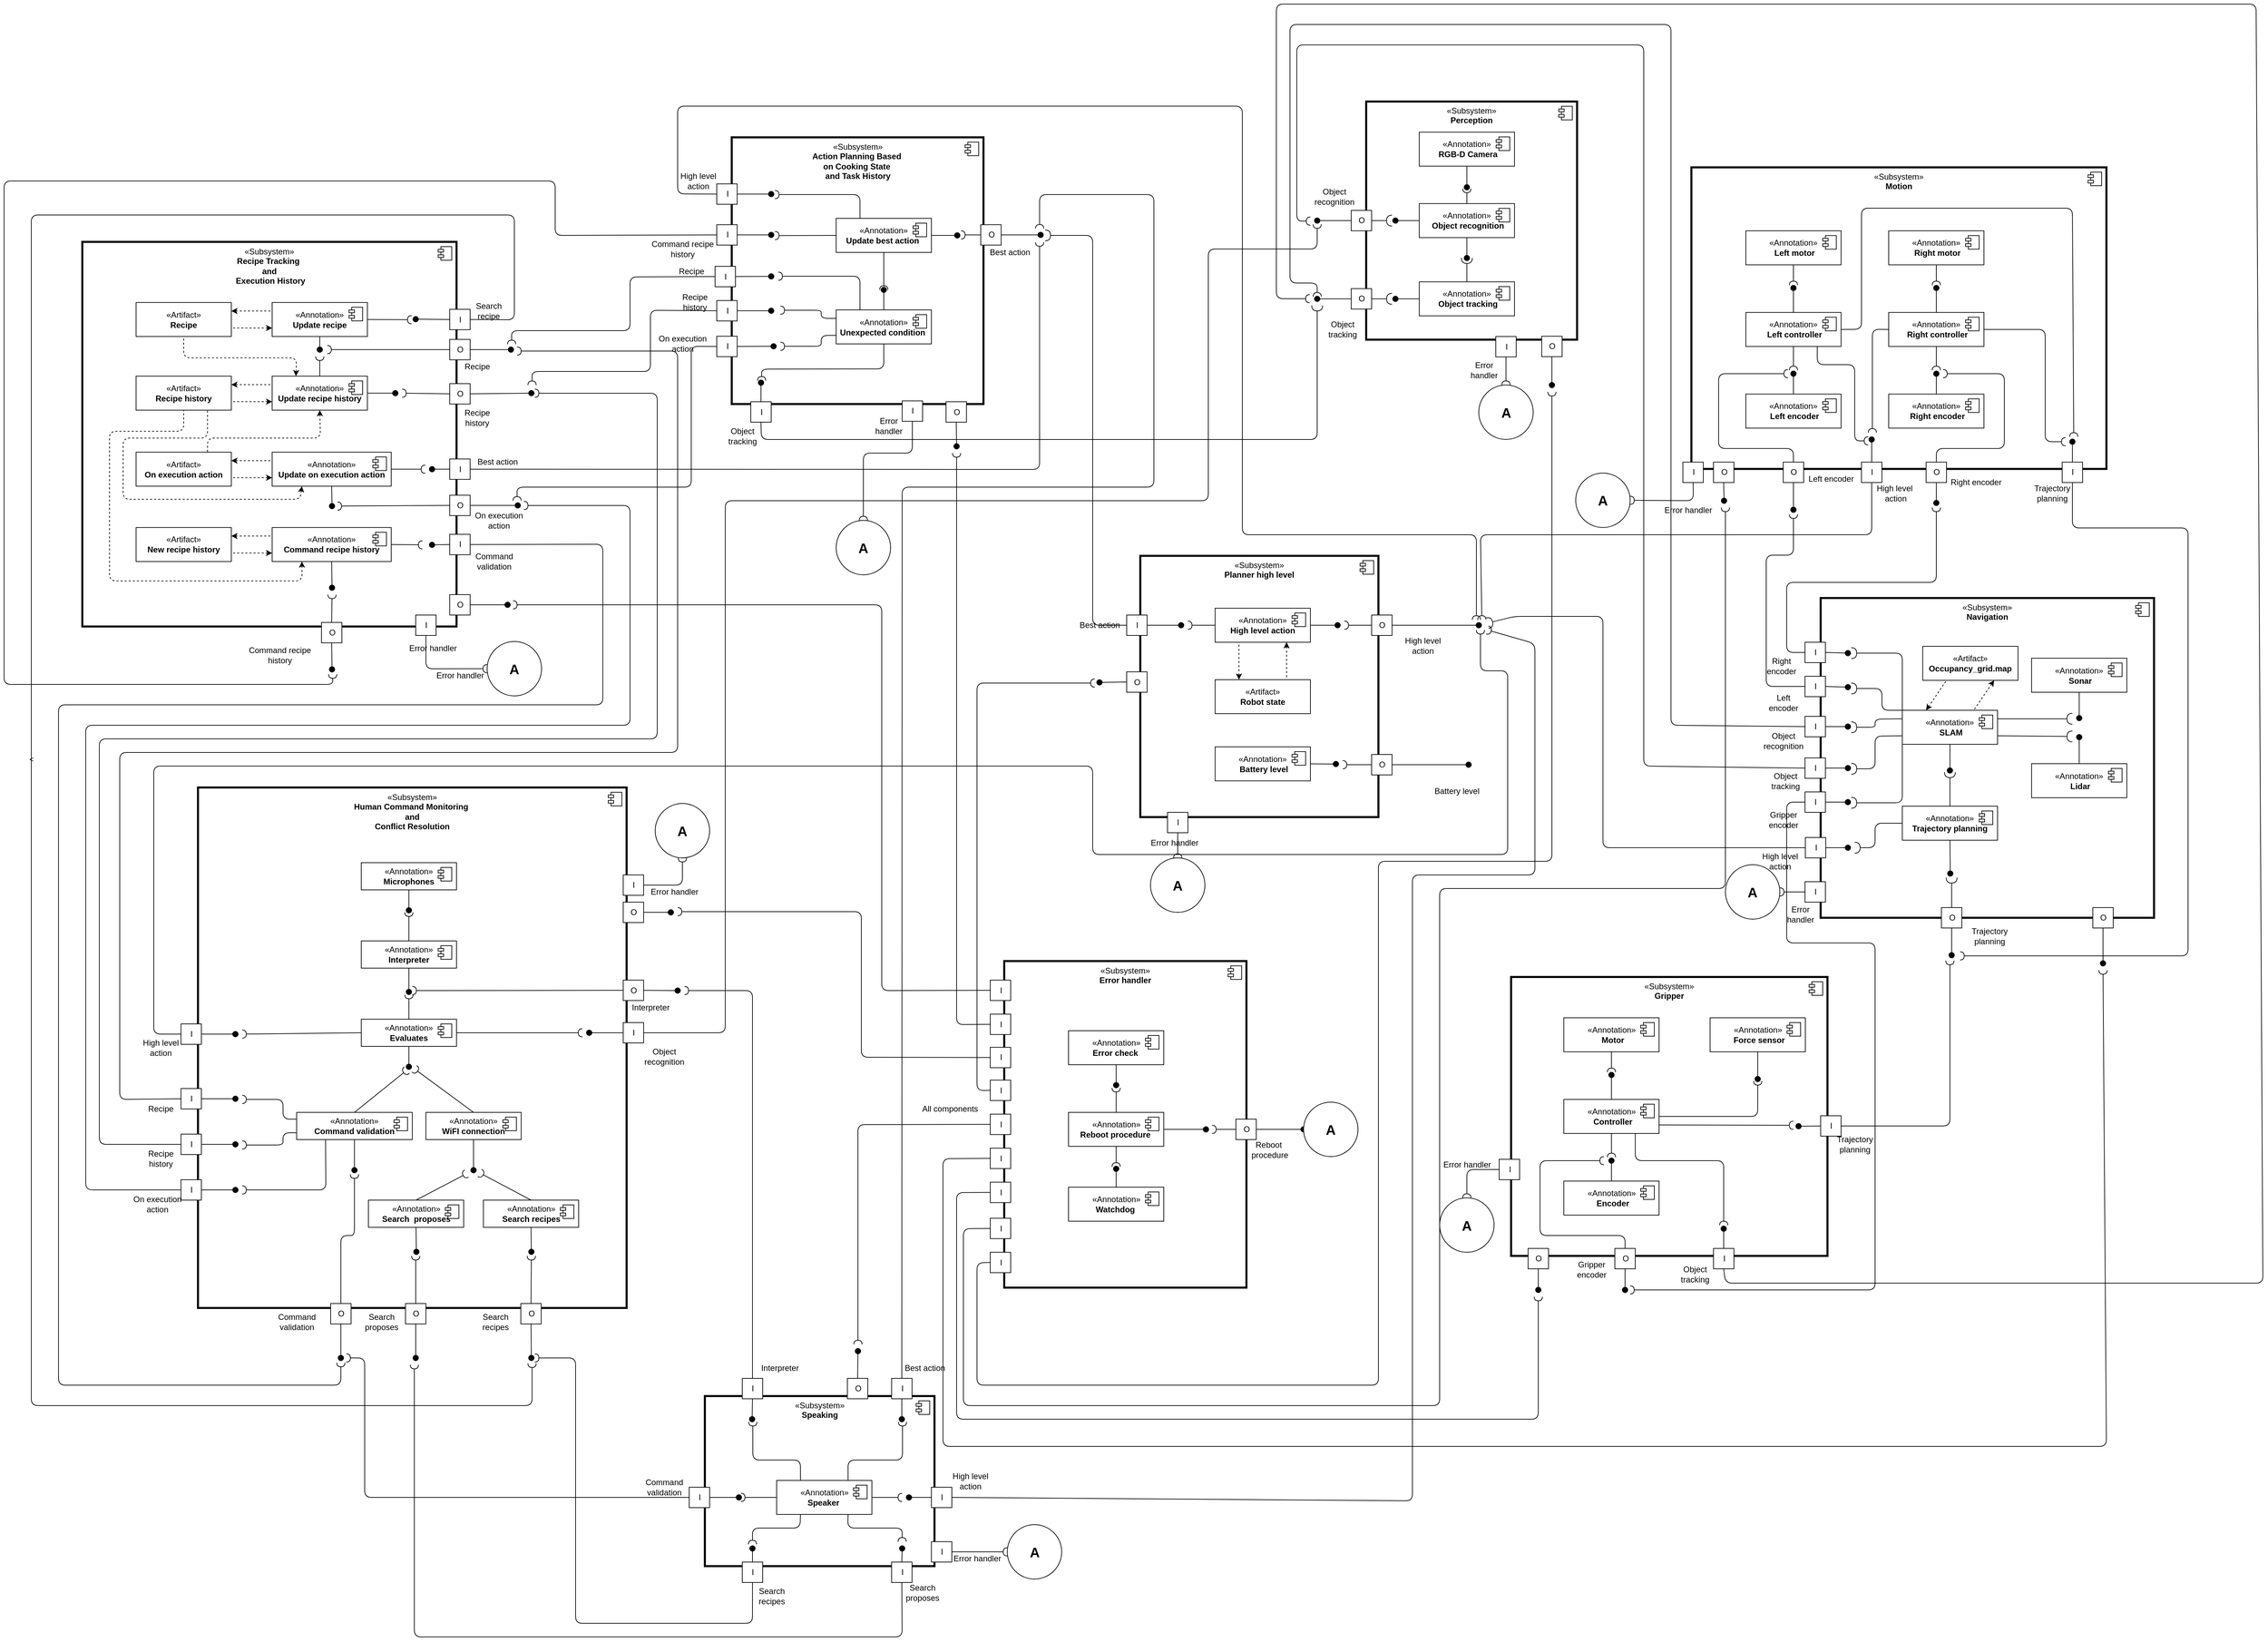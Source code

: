<mxfile>
    <diagram id="O0Lhc3PN-vKbIEz-SpIt" name="Page-1">
        <mxGraphModel dx="3359" dy="2172" grid="1" gridSize="10" guides="1" tooltips="1" connect="1" arrows="1" fold="1" page="1" pageScale="1" pageWidth="1654" pageHeight="1169" math="0" shadow="0">
            <root>
                <mxCell id="0"/>
                <mxCell id="1" parent="0"/>
                <mxCell id="597" value="«Subsystem»&lt;br&gt;&lt;div&gt;&lt;b&gt;Planner high level&lt;/b&gt;&lt;/div&gt;" style="html=1;dropTarget=0;whiteSpace=wrap;fillColor=none;align=center;verticalAlign=top;strokeWidth=3;" parent="1" vertex="1">
                    <mxGeometry x="810" y="121" width="350" height="384" as="geometry"/>
                </mxCell>
                <mxCell id="598" value="" style="shape=module;jettyWidth=8;jettyHeight=4;" parent="597" vertex="1">
                    <mxGeometry x="1" width="20" height="20" relative="1" as="geometry">
                        <mxPoint x="-27" y="7" as="offset"/>
                    </mxGeometry>
                </mxCell>
                <mxCell id="599" value="«Subsystem»&lt;br&gt;&lt;b&gt;Recipe Tracking&amp;nbsp;&lt;/b&gt;&lt;div&gt;&lt;b&gt;and&lt;/b&gt;&lt;div&gt;&lt;b&gt;&amp;nbsp;Execution History&lt;/b&gt;&lt;/div&gt;&lt;/div&gt;" style="html=1;dropTarget=0;whiteSpace=wrap;fillColor=none;align=center;verticalAlign=top;strokeWidth=3;" parent="1" vertex="1">
                    <mxGeometry x="-745" y="-340.5" width="550" height="565.37" as="geometry"/>
                </mxCell>
                <mxCell id="600" value="" style="shape=module;jettyWidth=8;jettyHeight=4;" parent="599" vertex="1">
                    <mxGeometry x="1" width="20" height="20" relative="1" as="geometry">
                        <mxPoint x="-27" y="7" as="offset"/>
                    </mxGeometry>
                </mxCell>
                <mxCell id="601" value="«Subsystem»&lt;br&gt;&lt;div&gt;&lt;b&gt;Action Planning Based&amp;nbsp;&lt;/b&gt;&lt;/div&gt;&lt;div&gt;&lt;b&gt;on Cooking State&amp;nbsp;&lt;/b&gt;&lt;/div&gt;&lt;div&gt;&lt;b&gt;and Task History&lt;/b&gt;&lt;/div&gt;" style="html=1;dropTarget=0;whiteSpace=wrap;fillColor=none;align=center;verticalAlign=top;strokeWidth=3;" parent="1" vertex="1">
                    <mxGeometry x="209.5" y="-494.13" width="370" height="392" as="geometry"/>
                </mxCell>
                <mxCell id="602" value="" style="shape=module;jettyWidth=8;jettyHeight=4;" parent="601" vertex="1">
                    <mxGeometry x="1" width="20" height="20" relative="1" as="geometry">
                        <mxPoint x="-27" y="7" as="offset"/>
                    </mxGeometry>
                </mxCell>
                <mxCell id="603" value="«Subsystem»&lt;br&gt;&lt;b&gt;Human Command Monitoring&amp;nbsp;&lt;/b&gt;&lt;div&gt;&lt;b&gt;and&lt;/b&gt;&lt;/div&gt;&lt;div&gt;&lt;b&gt;Conflict Resolution&lt;/b&gt;&lt;/div&gt;" style="html=1;dropTarget=0;whiteSpace=wrap;fillColor=none;align=center;verticalAlign=top;strokeWidth=3;" parent="1" vertex="1">
                    <mxGeometry x="-575" y="461.5" width="630" height="765" as="geometry"/>
                </mxCell>
                <mxCell id="604" value="" style="shape=module;jettyWidth=8;jettyHeight=4;" parent="603" vertex="1">
                    <mxGeometry x="1" width="20" height="20" relative="1" as="geometry">
                        <mxPoint x="-27" y="7" as="offset"/>
                    </mxGeometry>
                </mxCell>
                <mxCell id="605" value="«Annotation»&lt;br&gt;&lt;b&gt;Microphones&lt;/b&gt;" style="html=1;dropTarget=0;whiteSpace=wrap;" parent="1" vertex="1">
                    <mxGeometry x="-335" y="572" width="140" height="40" as="geometry"/>
                </mxCell>
                <mxCell id="606" value="" style="shape=module;jettyWidth=8;jettyHeight=4;" parent="605" vertex="1">
                    <mxGeometry x="1" width="20" height="20" relative="1" as="geometry">
                        <mxPoint x="-27" y="7" as="offset"/>
                    </mxGeometry>
                </mxCell>
                <mxCell id="607" value="«Annotation»&lt;br&gt;&lt;b&gt;Interpreter&lt;/b&gt;" style="html=1;dropTarget=0;whiteSpace=wrap;" parent="1" vertex="1">
                    <mxGeometry x="-335" y="687" width="140" height="40" as="geometry"/>
                </mxCell>
                <mxCell id="608" value="" style="shape=module;jettyWidth=8;jettyHeight=4;" parent="607" vertex="1">
                    <mxGeometry x="1" width="20" height="20" relative="1" as="geometry">
                        <mxPoint x="-27" y="7" as="offset"/>
                    </mxGeometry>
                </mxCell>
                <mxCell id="609" value="«Annotation»&lt;br&gt;&lt;b&gt;Evaluates&lt;/b&gt;" style="html=1;dropTarget=0;whiteSpace=wrap;" parent="1" vertex="1">
                    <mxGeometry x="-335" y="802" width="140" height="40" as="geometry"/>
                </mxCell>
                <mxCell id="610" value="" style="shape=module;jettyWidth=8;jettyHeight=4;" parent="609" vertex="1">
                    <mxGeometry x="1" width="20" height="20" relative="1" as="geometry">
                        <mxPoint x="-27" y="7" as="offset"/>
                    </mxGeometry>
                </mxCell>
                <mxCell id="611" value="«Annotation»&lt;br&gt;&lt;b&gt;Update recipe history &lt;br&gt;&lt;/b&gt;" style="html=1;dropTarget=0;whiteSpace=wrap;" parent="1" vertex="1">
                    <mxGeometry x="-466" y="-143.13" width="140" height="50" as="geometry"/>
                </mxCell>
                <mxCell id="612" value="" style="shape=module;jettyWidth=8;jettyHeight=4;" parent="611" vertex="1">
                    <mxGeometry x="1" width="20" height="20" relative="1" as="geometry">
                        <mxPoint x="-27" y="7" as="offset"/>
                    </mxGeometry>
                </mxCell>
                <mxCell id="613" value="«Annotation»&lt;br&gt;&lt;b&gt;Update best action&amp;nbsp;&lt;/b&gt;" style="html=1;dropTarget=0;whiteSpace=wrap;" parent="1" vertex="1">
                    <mxGeometry x="363" y="-375" width="140" height="50" as="geometry"/>
                </mxCell>
                <mxCell id="614" value="" style="shape=module;jettyWidth=8;jettyHeight=4;" parent="613" vertex="1">
                    <mxGeometry x="1" width="20" height="20" relative="1" as="geometry">
                        <mxPoint x="-27" y="7" as="offset"/>
                    </mxGeometry>
                </mxCell>
                <mxCell id="615" value="«Subsystem»&lt;br&gt;&lt;div&gt;&lt;b&gt;Perception&lt;/b&gt;&lt;/div&gt;&lt;div&gt;&lt;b&gt;&lt;br&gt;&lt;/b&gt;&lt;/div&gt;" style="html=1;dropTarget=0;whiteSpace=wrap;fillColor=none;align=center;verticalAlign=top;strokeWidth=3;" parent="1" vertex="1">
                    <mxGeometry x="1142" y="-546.75" width="310" height="350" as="geometry"/>
                </mxCell>
                <mxCell id="616" value="" style="shape=module;jettyWidth=8;jettyHeight=4;" parent="615" vertex="1">
                    <mxGeometry x="1" width="20" height="20" relative="1" as="geometry">
                        <mxPoint x="-27" y="7" as="offset"/>
                    </mxGeometry>
                </mxCell>
                <mxCell id="617" value="«Annotation»&lt;br&gt;&lt;b&gt;&amp;nbsp;RGB-D Camera&lt;/b&gt;" style="html=1;dropTarget=0;whiteSpace=wrap;" parent="1" vertex="1">
                    <mxGeometry x="1220" y="-501.75" width="140" height="50" as="geometry"/>
                </mxCell>
                <mxCell id="618" value="" style="shape=module;jettyWidth=8;jettyHeight=4;" parent="617" vertex="1">
                    <mxGeometry x="1" width="20" height="20" relative="1" as="geometry">
                        <mxPoint x="-27" y="7" as="offset"/>
                    </mxGeometry>
                </mxCell>
                <mxCell id="619" value="" style="edgeStyle=none;html=1;endArrow=oval;endFill=1;endSize=8;" parent="1" source="620" edge="1">
                    <mxGeometry relative="1" as="geometry">
                        <mxPoint x="1290" y="-316.75" as="targetPoint"/>
                    </mxGeometry>
                </mxCell>
                <mxCell id="620" value="«Annotation»&lt;br&gt;&lt;b&gt;&amp;nbsp;Object recognition&lt;/b&gt;" style="html=1;dropTarget=0;whiteSpace=wrap;" parent="1" vertex="1">
                    <mxGeometry x="1220" y="-396.75" width="140" height="50" as="geometry"/>
                </mxCell>
                <mxCell id="621" value="" style="shape=module;jettyWidth=8;jettyHeight=4;" parent="620" vertex="1">
                    <mxGeometry x="1" width="20" height="20" relative="1" as="geometry">
                        <mxPoint x="-27" y="7" as="offset"/>
                    </mxGeometry>
                </mxCell>
                <mxCell id="622" value="«Subsystem»&lt;br&gt;&lt;div&gt;&lt;b&gt;Navigation&lt;/b&gt;&lt;/div&gt;&lt;div&gt;&lt;b&gt;&lt;br&gt;&lt;/b&gt;&lt;/div&gt;" style="html=1;dropTarget=0;whiteSpace=wrap;fillColor=none;align=center;verticalAlign=top;strokeWidth=3;" parent="1" vertex="1">
                    <mxGeometry x="1810" y="183" width="490" height="470" as="geometry"/>
                </mxCell>
                <mxCell id="623" value="" style="shape=module;jettyWidth=8;jettyHeight=4;" parent="622" vertex="1">
                    <mxGeometry x="1" width="20" height="20" relative="1" as="geometry">
                        <mxPoint x="-27" y="7" as="offset"/>
                    </mxGeometry>
                </mxCell>
                <mxCell id="624" value="«Annotation»&lt;br&gt;&lt;b&gt;&amp;nbsp;SLAM&lt;/b&gt;" style="html=1;dropTarget=0;whiteSpace=wrap;" parent="1" vertex="1">
                    <mxGeometry x="1930" y="348" width="140" height="50" as="geometry"/>
                </mxCell>
                <mxCell id="625" value="" style="shape=module;jettyWidth=8;jettyHeight=4;" parent="624" vertex="1">
                    <mxGeometry x="1" width="20" height="20" relative="1" as="geometry">
                        <mxPoint x="-27" y="7" as="offset"/>
                    </mxGeometry>
                </mxCell>
                <mxCell id="626" value="«Subsystem»&lt;br&gt;&lt;div&gt;&lt;b&gt;Gripper&lt;/b&gt;&lt;/div&gt;&lt;div&gt;&lt;b&gt;&lt;br&gt;&lt;/b&gt;&lt;/div&gt;" style="html=1;dropTarget=0;whiteSpace=wrap;fillColor=none;align=center;verticalAlign=top;strokeWidth=3;" parent="1" vertex="1">
                    <mxGeometry x="1355" y="740" width="465" height="410" as="geometry"/>
                </mxCell>
                <mxCell id="627" value="" style="shape=module;jettyWidth=8;jettyHeight=4;" parent="626" vertex="1">
                    <mxGeometry x="1" width="20" height="20" relative="1" as="geometry">
                        <mxPoint x="-27" y="7" as="offset"/>
                    </mxGeometry>
                </mxCell>
                <mxCell id="628" value="«Annotation»&lt;br&gt;&lt;b&gt;&amp;nbsp;Force sensor&lt;/b&gt;" style="html=1;dropTarget=0;whiteSpace=wrap;" parent="1" vertex="1">
                    <mxGeometry x="1647.5" y="800" width="140" height="50" as="geometry"/>
                </mxCell>
                <mxCell id="629" value="" style="shape=module;jettyWidth=8;jettyHeight=4;" parent="628" vertex="1">
                    <mxGeometry x="1" width="20" height="20" relative="1" as="geometry">
                        <mxPoint x="-27" y="7" as="offset"/>
                    </mxGeometry>
                </mxCell>
                <mxCell id="630" value="«Annotation»&lt;br&gt;&lt;b&gt;&amp;nbsp;Sonar&lt;/b&gt;" style="html=1;dropTarget=0;whiteSpace=wrap;" parent="1" vertex="1">
                    <mxGeometry x="2120" y="271.5" width="140" height="50" as="geometry"/>
                </mxCell>
                <mxCell id="631" value="" style="shape=module;jettyWidth=8;jettyHeight=4;" parent="630" vertex="1">
                    <mxGeometry x="1" width="20" height="20" relative="1" as="geometry">
                        <mxPoint x="-27" y="7" as="offset"/>
                    </mxGeometry>
                </mxCell>
                <mxCell id="632" value="«Annotation»&lt;br&gt;&lt;b&gt;&amp;nbsp;Lidar&lt;/b&gt;" style="html=1;dropTarget=0;whiteSpace=wrap;" parent="1" vertex="1">
                    <mxGeometry x="2120" y="426.5" width="140" height="50" as="geometry"/>
                </mxCell>
                <mxCell id="633" value="" style="shape=module;jettyWidth=8;jettyHeight=4;" parent="632" vertex="1">
                    <mxGeometry x="1" width="20" height="20" relative="1" as="geometry">
                        <mxPoint x="-27" y="7" as="offset"/>
                    </mxGeometry>
                </mxCell>
                <mxCell id="634" value="«Subsystem»&lt;br&gt;&lt;div&gt;&lt;b&gt;Motion&lt;/b&gt;&lt;/div&gt;&lt;div&gt;&lt;b&gt;&lt;br&gt;&lt;/b&gt;&lt;/div&gt;" style="html=1;dropTarget=0;whiteSpace=wrap;fillColor=none;align=center;verticalAlign=top;strokeWidth=3;" parent="1" vertex="1">
                    <mxGeometry x="1620" y="-450" width="610" height="443.25" as="geometry"/>
                </mxCell>
                <mxCell id="635" value="" style="shape=module;jettyWidth=8;jettyHeight=4;" parent="634" vertex="1">
                    <mxGeometry x="1" width="20" height="20" relative="1" as="geometry">
                        <mxPoint x="-27" y="7" as="offset"/>
                    </mxGeometry>
                </mxCell>
                <mxCell id="636" value="«Annotation»&lt;br&gt;&lt;b&gt;&amp;nbsp;Battery level&lt;/b&gt;" style="html=1;dropTarget=0;whiteSpace=wrap;" parent="1" vertex="1">
                    <mxGeometry x="920" y="401.75" width="140" height="50" as="geometry"/>
                </mxCell>
                <mxCell id="637" value="" style="shape=module;jettyWidth=8;jettyHeight=4;" parent="636" vertex="1">
                    <mxGeometry x="1" width="20" height="20" relative="1" as="geometry">
                        <mxPoint x="-27" y="7" as="offset"/>
                    </mxGeometry>
                </mxCell>
                <mxCell id="638" value="«Annotation»&lt;br&gt;&lt;b&gt;&amp;nbsp;Trajectory planning&amp;nbsp;&lt;/b&gt;" style="html=1;dropTarget=0;whiteSpace=wrap;" parent="1" vertex="1">
                    <mxGeometry x="1930" y="489" width="140" height="50" as="geometry"/>
                </mxCell>
                <mxCell id="639" value="" style="shape=module;jettyWidth=8;jettyHeight=4;" parent="638" vertex="1">
                    <mxGeometry x="1" width="20" height="20" relative="1" as="geometry">
                        <mxPoint x="-27" y="7" as="offset"/>
                    </mxGeometry>
                </mxCell>
                <mxCell id="640" value="«Annotation»&lt;br&gt;&lt;b&gt;&amp;nbsp;Motor&lt;/b&gt;" style="html=1;dropTarget=0;whiteSpace=wrap;" parent="1" vertex="1">
                    <mxGeometry x="1432.5" y="800" width="140" height="50" as="geometry"/>
                </mxCell>
                <mxCell id="641" value="" style="shape=module;jettyWidth=8;jettyHeight=4;" parent="640" vertex="1">
                    <mxGeometry x="1" width="20" height="20" relative="1" as="geometry">
                        <mxPoint x="-27" y="7" as="offset"/>
                    </mxGeometry>
                </mxCell>
                <mxCell id="642" value="«Annotation»&lt;br&gt;&lt;b&gt;&amp;nbsp;Encoder&lt;/b&gt;" style="html=1;dropTarget=0;whiteSpace=wrap;" parent="1" vertex="1">
                    <mxGeometry x="1432.5" y="1040" width="140" height="50" as="geometry"/>
                </mxCell>
                <mxCell id="643" value="" style="shape=module;jettyWidth=8;jettyHeight=4;" parent="642" vertex="1">
                    <mxGeometry x="1" width="20" height="20" relative="1" as="geometry">
                        <mxPoint x="-27" y="7" as="offset"/>
                    </mxGeometry>
                </mxCell>
                <mxCell id="644" value="«Subsystem»&lt;br&gt;&lt;div&gt;&lt;b&gt;Speaking&lt;/b&gt;&lt;/div&gt;" style="html=1;dropTarget=0;whiteSpace=wrap;fillColor=none;align=center;verticalAlign=top;strokeWidth=3;" parent="1" vertex="1">
                    <mxGeometry x="170" y="1356" width="337.5" height="250" as="geometry"/>
                </mxCell>
                <mxCell id="645" value="" style="shape=module;jettyWidth=8;jettyHeight=4;" parent="644" vertex="1">
                    <mxGeometry x="1" width="20" height="20" relative="1" as="geometry">
                        <mxPoint x="-27" y="7" as="offset"/>
                    </mxGeometry>
                </mxCell>
                <mxCell id="646" value="«Annotation»&lt;br&gt;&lt;b&gt;Speaker&amp;nbsp;&lt;/b&gt;" style="html=1;dropTarget=0;whiteSpace=wrap;" parent="1" vertex="1">
                    <mxGeometry x="275.5" y="1480" width="140" height="50" as="geometry"/>
                </mxCell>
                <mxCell id="647" value="" style="shape=module;jettyWidth=8;jettyHeight=4;" parent="646" vertex="1">
                    <mxGeometry x="1" width="20" height="20" relative="1" as="geometry">
                        <mxPoint x="-27" y="7" as="offset"/>
                    </mxGeometry>
                </mxCell>
                <mxCell id="648" value="«Annotation»&lt;br&gt;&lt;b&gt;Update recipe&lt;/b&gt;" style="html=1;dropTarget=0;whiteSpace=wrap;" parent="1" vertex="1">
                    <mxGeometry x="-466" y="-251.38" width="140" height="50" as="geometry"/>
                </mxCell>
                <mxCell id="649" value="" style="shape=module;jettyWidth=8;jettyHeight=4;" parent="648" vertex="1">
                    <mxGeometry x="1" width="20" height="20" relative="1" as="geometry">
                        <mxPoint x="-27" y="7" as="offset"/>
                    </mxGeometry>
                </mxCell>
                <mxCell id="650" value="" style="html=1;verticalAlign=bottom;labelBackgroundColor=none;endArrow=oval;endFill=1;endSize=8;exitX=0.5;exitY=1;exitDx=0;exitDy=0;" parent="1" source="605" edge="1">
                    <mxGeometry width="160" relative="1" as="geometry">
                        <mxPoint x="-321" y="452" as="sourcePoint"/>
                        <mxPoint x="-265" y="642" as="targetPoint"/>
                        <Array as="points"/>
                    </mxGeometry>
                </mxCell>
                <mxCell id="651" value="" style="html=1;verticalAlign=bottom;labelBackgroundColor=none;endArrow=halfCircle;endFill=0;endSize=4;exitX=0.5;exitY=0;exitDx=0;exitDy=0;" parent="1" source="607" edge="1">
                    <mxGeometry width="160" relative="1" as="geometry">
                        <mxPoint x="-321" y="422" as="sourcePoint"/>
                        <mxPoint x="-265" y="645" as="targetPoint"/>
                        <Array as="points"/>
                    </mxGeometry>
                </mxCell>
                <mxCell id="652" value="" style="html=1;verticalAlign=bottom;labelBackgroundColor=none;endArrow=oval;endFill=1;endSize=8;exitX=0.5;exitY=1;exitDx=0;exitDy=0;" parent="1" source="607" edge="1">
                    <mxGeometry width="160" relative="1" as="geometry">
                        <mxPoint x="-281" y="747" as="sourcePoint"/>
                        <mxPoint x="-265" y="762" as="targetPoint"/>
                        <Array as="points"/>
                    </mxGeometry>
                </mxCell>
                <mxCell id="653" value="" style="html=1;verticalAlign=bottom;labelBackgroundColor=none;endArrow=halfCircle;endFill=0;endSize=4;exitX=0.5;exitY=0;exitDx=0;exitDy=0;" parent="1" source="609" edge="1">
                    <mxGeometry width="160" relative="1" as="geometry">
                        <mxPoint x="-221" y="802" as="sourcePoint"/>
                        <mxPoint x="-265" y="766" as="targetPoint"/>
                    </mxGeometry>
                </mxCell>
                <mxCell id="654" value="I" style="html=1;rounded=0;direction=west;flipV=1;flipH=0;" parent="1" vertex="1">
                    <mxGeometry x="187.5" y="-425.75" width="30" height="30" as="geometry"/>
                </mxCell>
                <mxCell id="655" value="O" style="html=1;rounded=0;direction=west;flipV=1;flipH=0;" parent="1" vertex="1">
                    <mxGeometry x="575.5" y="-365.75" width="30" height="30" as="geometry"/>
                </mxCell>
                <mxCell id="656" value="" style="html=1;verticalAlign=bottom;labelBackgroundColor=none;endArrow=halfCircle;endFill=0;endSize=4;exitX=1;exitY=0.5;exitDx=0;exitDy=0;" parent="1" source="655" edge="1">
                    <mxGeometry width="160" relative="1" as="geometry">
                        <mxPoint x="363" y="-345.5" as="sourcePoint"/>
                        <mxPoint x="546.5" y="-350.75" as="targetPoint"/>
                    </mxGeometry>
                </mxCell>
                <mxCell id="657" value="" style="html=1;verticalAlign=bottom;labelBackgroundColor=none;endArrow=oval;endFill=1;endSize=8;exitX=0;exitY=0.5;exitDx=0;exitDy=0;" parent="1" source="655" edge="1">
                    <mxGeometry width="160" relative="1" as="geometry">
                        <mxPoint x="503" y="-345.5" as="sourcePoint"/>
                        <mxPoint x="663.5" y="-350.75" as="targetPoint"/>
                        <Array as="points"/>
                    </mxGeometry>
                </mxCell>
                <mxCell id="658" value="" style="html=1;verticalAlign=bottom;labelBackgroundColor=none;endArrow=oval;endFill=1;endSize=8;exitX=0.5;exitY=1;exitDx=0;exitDy=0;" parent="1" source="617" edge="1">
                    <mxGeometry width="160" relative="1" as="geometry">
                        <mxPoint x="1080" y="-356.75" as="sourcePoint"/>
                        <mxPoint x="1290" y="-420.75" as="targetPoint"/>
                        <Array as="points"/>
                    </mxGeometry>
                </mxCell>
                <mxCell id="659" value="" style="html=1;verticalAlign=bottom;labelBackgroundColor=none;endArrow=halfCircle;endFill=0;endSize=4;exitX=0.5;exitY=0;exitDx=0;exitDy=0;" parent="1" source="620" edge="1">
                    <mxGeometry width="160" relative="1" as="geometry">
                        <mxPoint x="1050" y="-356.75" as="sourcePoint"/>
                        <mxPoint x="1290" y="-418.75" as="targetPoint"/>
                    </mxGeometry>
                </mxCell>
                <mxCell id="660" value="«Annotation»&lt;br&gt;&lt;b&gt;&amp;nbsp;Controller&lt;/b&gt;" style="html=1;dropTarget=0;whiteSpace=wrap;" parent="1" vertex="1">
                    <mxGeometry x="1432.5" y="920" width="140" height="50" as="geometry"/>
                </mxCell>
                <mxCell id="661" value="" style="shape=module;jettyWidth=8;jettyHeight=4;" parent="660" vertex="1">
                    <mxGeometry x="1" width="20" height="20" relative="1" as="geometry">
                        <mxPoint x="-27" y="7" as="offset"/>
                    </mxGeometry>
                </mxCell>
                <mxCell id="662" value="" style="html=1;verticalAlign=bottom;labelBackgroundColor=none;endArrow=oval;endFill=1;endSize=8;exitX=0.5;exitY=0;exitDx=0;exitDy=0;" parent="1" source="642" edge="1">
                    <mxGeometry width="160" relative="1" as="geometry">
                        <mxPoint x="1197.5" y="965" as="sourcePoint"/>
                        <mxPoint x="1502.5" y="1010" as="targetPoint"/>
                        <Array as="points"/>
                    </mxGeometry>
                </mxCell>
                <mxCell id="663" value="" style="html=1;verticalAlign=bottom;labelBackgroundColor=none;endArrow=halfCircle;endFill=0;endSize=4;exitX=0.5;exitY=1;exitDx=0;exitDy=0;" parent="1" source="660" edge="1">
                    <mxGeometry width="160" relative="1" as="geometry">
                        <mxPoint x="1027.5" y="975" as="sourcePoint"/>
                        <mxPoint x="1502.5" y="1005" as="targetPoint"/>
                    </mxGeometry>
                </mxCell>
                <mxCell id="664" value="" style="html=1;verticalAlign=bottom;labelBackgroundColor=none;endArrow=oval;endFill=1;endSize=8;exitX=0.5;exitY=0;exitDx=0;exitDy=0;" parent="1" source="660" edge="1">
                    <mxGeometry width="160" relative="1" as="geometry">
                        <mxPoint x="1512.5" y="1050" as="sourcePoint"/>
                        <mxPoint x="1502.5" y="884" as="targetPoint"/>
                        <Array as="points"/>
                    </mxGeometry>
                </mxCell>
                <mxCell id="665" value="" style="html=1;verticalAlign=bottom;labelBackgroundColor=none;endArrow=halfCircle;endFill=0;endSize=4;exitX=0.5;exitY=1;exitDx=0;exitDy=0;" parent="1" source="640" edge="1">
                    <mxGeometry width="160" relative="1" as="geometry">
                        <mxPoint x="1512.5" y="980" as="sourcePoint"/>
                        <mxPoint x="1502.5" y="880" as="targetPoint"/>
                    </mxGeometry>
                </mxCell>
                <mxCell id="666" value="" style="html=1;verticalAlign=bottom;labelBackgroundColor=none;endArrow=oval;endFill=1;endSize=8;exitX=0.5;exitY=1;exitDx=0;exitDy=0;" parent="1" source="628" edge="1">
                    <mxGeometry width="160" relative="1" as="geometry">
                        <mxPoint x="1512.5" y="930" as="sourcePoint"/>
                        <mxPoint x="1717.5" y="890" as="targetPoint"/>
                        <Array as="points"/>
                    </mxGeometry>
                </mxCell>
                <mxCell id="667" value="" style="html=1;verticalAlign=bottom;labelBackgroundColor=none;endArrow=halfCircle;endFill=0;endSize=4;exitX=1;exitY=0.5;exitDx=0;exitDy=0;" parent="1" source="660" edge="1">
                    <mxGeometry width="160" relative="1" as="geometry">
                        <mxPoint x="1512.5" y="980" as="sourcePoint"/>
                        <mxPoint x="1717.5" y="893" as="targetPoint"/>
                        <Array as="points">
                            <mxPoint x="1717.5" y="945"/>
                        </Array>
                    </mxGeometry>
                </mxCell>
                <mxCell id="668" value="O" style="html=1;rounded=0;direction=west;flipV=1;flipH=0;" parent="1" vertex="1">
                    <mxGeometry x="1507.5" y="1139" width="30" height="30" as="geometry"/>
                </mxCell>
                <mxCell id="669" value="I" style="html=1;rounded=0;direction=west;flipV=1;flipH=0;" parent="1" vertex="1">
                    <mxGeometry x="1652.5" y="1139" width="30" height="30" as="geometry"/>
                </mxCell>
                <mxCell id="670" value="" style="html=1;verticalAlign=bottom;labelBackgroundColor=none;endArrow=halfCircle;endFill=0;endSize=4;exitX=0.5;exitY=1;exitDx=0;exitDy=0;" parent="1" source="668" edge="1">
                    <mxGeometry width="160" relative="1" as="geometry">
                        <mxPoint x="1512.5" y="980" as="sourcePoint"/>
                        <mxPoint x="1491.5" y="1010" as="targetPoint"/>
                        <Array as="points">
                            <mxPoint x="1522.5" y="1120"/>
                            <mxPoint x="1397.5" y="1120"/>
                            <mxPoint x="1397.5" y="1010"/>
                        </Array>
                    </mxGeometry>
                </mxCell>
                <mxCell id="671" value="" style="html=1;verticalAlign=bottom;labelBackgroundColor=none;endArrow=oval;endFill=1;endSize=8;exitX=0.5;exitY=0;exitDx=0;exitDy=0;" parent="1" source="668" edge="1">
                    <mxGeometry width="160" relative="1" as="geometry">
                        <mxPoint x="1512.5" y="1050" as="sourcePoint"/>
                        <mxPoint x="1522.5" y="1200" as="targetPoint"/>
                        <Array as="points"/>
                    </mxGeometry>
                </mxCell>
                <mxCell id="672" value="" style="html=1;verticalAlign=bottom;labelBackgroundColor=none;endArrow=oval;endFill=1;endSize=8;exitX=0.5;exitY=1;exitDx=0;exitDy=0;" parent="1" source="669" edge="1">
                    <mxGeometry width="160" relative="1" as="geometry">
                        <mxPoint x="1512.5" y="1050" as="sourcePoint"/>
                        <mxPoint x="1667.5" y="1110" as="targetPoint"/>
                        <Array as="points"/>
                    </mxGeometry>
                </mxCell>
                <mxCell id="673" value="" style="html=1;verticalAlign=bottom;labelBackgroundColor=none;endArrow=halfCircle;endFill=0;endSize=4;exitX=0.75;exitY=1;exitDx=0;exitDy=0;" parent="1" source="660" edge="1">
                    <mxGeometry width="160" relative="1" as="geometry">
                        <mxPoint x="1512.5" y="980" as="sourcePoint"/>
                        <mxPoint x="1667.5" y="1105" as="targetPoint"/>
                        <Array as="points">
                            <mxPoint x="1537.5" y="1010"/>
                            <mxPoint x="1667.5" y="1010"/>
                        </Array>
                    </mxGeometry>
                </mxCell>
                <mxCell id="674" value="«Annotation»&lt;br&gt;&lt;b&gt;&amp;nbsp;Left motor&lt;/b&gt;" style="html=1;dropTarget=0;whiteSpace=wrap;" parent="1" vertex="1">
                    <mxGeometry x="1700" y="-356.75" width="140" height="50" as="geometry"/>
                </mxCell>
                <mxCell id="675" value="" style="shape=module;jettyWidth=8;jettyHeight=4;" parent="674" vertex="1">
                    <mxGeometry x="1" width="20" height="20" relative="1" as="geometry">
                        <mxPoint x="-27" y="7" as="offset"/>
                    </mxGeometry>
                </mxCell>
                <mxCell id="676" value="«Annotation»&lt;br&gt;&lt;b&gt;&amp;nbsp;Left encoder&lt;/b&gt;" style="html=1;dropTarget=0;whiteSpace=wrap;" parent="1" vertex="1">
                    <mxGeometry x="1700" y="-116.75" width="140" height="50" as="geometry"/>
                </mxCell>
                <mxCell id="677" value="" style="shape=module;jettyWidth=8;jettyHeight=4;" parent="676" vertex="1">
                    <mxGeometry x="1" width="20" height="20" relative="1" as="geometry">
                        <mxPoint x="-27" y="7" as="offset"/>
                    </mxGeometry>
                </mxCell>
                <mxCell id="678" value="«Annotation»&lt;br&gt;&lt;b&gt;&amp;nbsp;Left controller&lt;/b&gt;" style="html=1;dropTarget=0;whiteSpace=wrap;" parent="1" vertex="1">
                    <mxGeometry x="1700" y="-236.75" width="140" height="50" as="geometry"/>
                </mxCell>
                <mxCell id="679" value="" style="shape=module;jettyWidth=8;jettyHeight=4;" parent="678" vertex="1">
                    <mxGeometry x="1" width="20" height="20" relative="1" as="geometry">
                        <mxPoint x="-27" y="7" as="offset"/>
                    </mxGeometry>
                </mxCell>
                <mxCell id="680" value="" style="html=1;verticalAlign=bottom;labelBackgroundColor=none;endArrow=oval;endFill=1;endSize=8;exitX=0.5;exitY=0;exitDx=0;exitDy=0;" parent="1" source="676" edge="1">
                    <mxGeometry width="160" relative="1" as="geometry">
                        <mxPoint x="1465" y="-191.75" as="sourcePoint"/>
                        <mxPoint x="1770" y="-146.75" as="targetPoint"/>
                        <Array as="points"/>
                    </mxGeometry>
                </mxCell>
                <mxCell id="681" value="" style="html=1;verticalAlign=bottom;labelBackgroundColor=none;endArrow=halfCircle;endFill=0;endSize=4;exitX=0.5;exitY=1;exitDx=0;exitDy=0;" parent="1" source="678" edge="1">
                    <mxGeometry width="160" relative="1" as="geometry">
                        <mxPoint x="1295" y="-181.75" as="sourcePoint"/>
                        <mxPoint x="1770" y="-151.75" as="targetPoint"/>
                    </mxGeometry>
                </mxCell>
                <mxCell id="682" value="" style="html=1;verticalAlign=bottom;labelBackgroundColor=none;endArrow=oval;endFill=1;endSize=8;exitX=0.5;exitY=0;exitDx=0;exitDy=0;" parent="1" source="678" edge="1">
                    <mxGeometry width="160" relative="1" as="geometry">
                        <mxPoint x="1780" y="-106.75" as="sourcePoint"/>
                        <mxPoint x="1770" y="-272.75" as="targetPoint"/>
                        <Array as="points"/>
                    </mxGeometry>
                </mxCell>
                <mxCell id="683" value="" style="html=1;verticalAlign=bottom;labelBackgroundColor=none;endArrow=halfCircle;endFill=0;endSize=4;exitX=0.5;exitY=1;exitDx=0;exitDy=0;" parent="1" source="674" edge="1">
                    <mxGeometry width="160" relative="1" as="geometry">
                        <mxPoint x="1780" y="-176.75" as="sourcePoint"/>
                        <mxPoint x="1770" y="-276.75" as="targetPoint"/>
                    </mxGeometry>
                </mxCell>
                <mxCell id="684" value="«Annotation»&lt;br&gt;&lt;b&gt;&amp;nbsp;Right motor&lt;/b&gt;" style="html=1;dropTarget=0;whiteSpace=wrap;" parent="1" vertex="1">
                    <mxGeometry x="1910" y="-356.75" width="140" height="50" as="geometry"/>
                </mxCell>
                <mxCell id="685" value="" style="shape=module;jettyWidth=8;jettyHeight=4;" parent="684" vertex="1">
                    <mxGeometry x="1" width="20" height="20" relative="1" as="geometry">
                        <mxPoint x="-27" y="7" as="offset"/>
                    </mxGeometry>
                </mxCell>
                <mxCell id="686" value="«Annotation»&lt;br&gt;&lt;b&gt;&amp;nbsp;Right encoder&lt;/b&gt;" style="html=1;dropTarget=0;whiteSpace=wrap;" parent="1" vertex="1">
                    <mxGeometry x="1910" y="-116.75" width="140" height="50" as="geometry"/>
                </mxCell>
                <mxCell id="687" value="" style="shape=module;jettyWidth=8;jettyHeight=4;" parent="686" vertex="1">
                    <mxGeometry x="1" width="20" height="20" relative="1" as="geometry">
                        <mxPoint x="-27" y="7" as="offset"/>
                    </mxGeometry>
                </mxCell>
                <mxCell id="688" value="«Annotation»&lt;br&gt;&lt;b&gt;&amp;nbsp;Right controller&lt;/b&gt;" style="html=1;dropTarget=0;whiteSpace=wrap;" parent="1" vertex="1">
                    <mxGeometry x="1910" y="-236.75" width="140" height="50" as="geometry"/>
                </mxCell>
                <mxCell id="689" value="" style="shape=module;jettyWidth=8;jettyHeight=4;" parent="688" vertex="1">
                    <mxGeometry x="1" width="20" height="20" relative="1" as="geometry">
                        <mxPoint x="-27" y="7" as="offset"/>
                    </mxGeometry>
                </mxCell>
                <mxCell id="690" value="" style="html=1;verticalAlign=bottom;labelBackgroundColor=none;endArrow=oval;endFill=1;endSize=8;exitX=0.5;exitY=0;exitDx=0;exitDy=0;" parent="1" source="686" edge="1">
                    <mxGeometry width="160" relative="1" as="geometry">
                        <mxPoint x="1675" y="-191.75" as="sourcePoint"/>
                        <mxPoint x="1980" y="-146.75" as="targetPoint"/>
                        <Array as="points"/>
                    </mxGeometry>
                </mxCell>
                <mxCell id="691" value="" style="html=1;verticalAlign=bottom;labelBackgroundColor=none;endArrow=halfCircle;endFill=0;endSize=4;exitX=0.5;exitY=1;exitDx=0;exitDy=0;" parent="1" source="688" edge="1">
                    <mxGeometry width="160" relative="1" as="geometry">
                        <mxPoint x="1505" y="-181.75" as="sourcePoint"/>
                        <mxPoint x="1980" y="-151.75" as="targetPoint"/>
                    </mxGeometry>
                </mxCell>
                <mxCell id="692" value="" style="html=1;verticalAlign=bottom;labelBackgroundColor=none;endArrow=oval;endFill=1;endSize=8;exitX=0.5;exitY=0;exitDx=0;exitDy=0;" parent="1" source="688" edge="1">
                    <mxGeometry width="160" relative="1" as="geometry">
                        <mxPoint x="1990" y="-106.75" as="sourcePoint"/>
                        <mxPoint x="1980" y="-272.75" as="targetPoint"/>
                        <Array as="points"/>
                    </mxGeometry>
                </mxCell>
                <mxCell id="693" value="" style="html=1;verticalAlign=bottom;labelBackgroundColor=none;endArrow=halfCircle;endFill=0;endSize=4;exitX=0.5;exitY=1;exitDx=0;exitDy=0;" parent="1" source="684" edge="1">
                    <mxGeometry width="160" relative="1" as="geometry">
                        <mxPoint x="1990" y="-176.75" as="sourcePoint"/>
                        <mxPoint x="1980" y="-276.75" as="targetPoint"/>
                    </mxGeometry>
                </mxCell>
                <mxCell id="694" value="O" style="html=1;rounded=0;direction=west;flipV=1;flipH=0;" parent="1" vertex="1">
                    <mxGeometry x="1755" y="-16.75" width="30" height="30" as="geometry"/>
                </mxCell>
                <mxCell id="695" value="" style="html=1;verticalAlign=bottom;labelBackgroundColor=none;endArrow=oval;endFill=1;endSize=8;exitX=0.5;exitY=0;exitDx=0;exitDy=0;" parent="1" source="694" edge="1">
                    <mxGeometry width="160" relative="1" as="geometry">
                        <mxPoint x="1780" y="-106.75" as="sourcePoint"/>
                        <mxPoint x="1770" y="53.25" as="targetPoint"/>
                        <Array as="points"/>
                    </mxGeometry>
                </mxCell>
                <mxCell id="696" value="" style="html=1;verticalAlign=bottom;labelBackgroundColor=none;endArrow=halfCircle;endFill=0;endSize=4;exitX=0.5;exitY=1;exitDx=0;exitDy=0;" parent="1" source="694" edge="1">
                    <mxGeometry width="160" relative="1" as="geometry">
                        <mxPoint x="1780" y="-176.75" as="sourcePoint"/>
                        <mxPoint x="1762" y="-146.75" as="targetPoint"/>
                        <Array as="points">
                            <mxPoint x="1770" y="-36.75"/>
                            <mxPoint x="1660" y="-36.75"/>
                            <mxPoint x="1660" y="-146.75"/>
                        </Array>
                    </mxGeometry>
                </mxCell>
                <mxCell id="697" value="O" style="html=1;rounded=0;direction=west;flipV=1;flipH=0;" parent="1" vertex="1">
                    <mxGeometry x="1965" y="-16.75" width="30" height="30" as="geometry"/>
                </mxCell>
                <mxCell id="698" value="" style="html=1;verticalAlign=bottom;labelBackgroundColor=none;endArrow=halfCircle;endFill=0;endSize=4;exitX=0.5;exitY=1;exitDx=0;exitDy=0;" parent="1" source="697" edge="1">
                    <mxGeometry width="160" relative="1" as="geometry">
                        <mxPoint x="1990" y="-176.75" as="sourcePoint"/>
                        <mxPoint x="1990" y="-146.75" as="targetPoint"/>
                        <Array as="points">
                            <mxPoint x="1980" y="-36.75"/>
                            <mxPoint x="2080" y="-36.75"/>
                            <mxPoint x="2080" y="-146.75"/>
                        </Array>
                    </mxGeometry>
                </mxCell>
                <mxCell id="699" value="" style="html=1;verticalAlign=bottom;labelBackgroundColor=none;endArrow=oval;endFill=1;endSize=8;exitX=0.5;exitY=0;exitDx=0;exitDy=0;" parent="1" source="697" edge="1">
                    <mxGeometry width="160" relative="1" as="geometry">
                        <mxPoint x="1780" y="23.25" as="sourcePoint"/>
                        <mxPoint x="1980" y="43.25" as="targetPoint"/>
                        <Array as="points"/>
                    </mxGeometry>
                </mxCell>
                <mxCell id="700" value="" style="html=1;verticalAlign=bottom;labelBackgroundColor=none;endArrow=halfCircle;endFill=0;endSize=4;exitX=1;exitY=0.5;exitDx=0;exitDy=0;" parent="1" source="824" edge="1">
                    <mxGeometry width="160" relative="1" as="geometry">
                        <mxPoint x="907.5" y="633.5" as="sourcePoint"/>
                        <mxPoint x="1107.5" y="428" as="targetPoint"/>
                    </mxGeometry>
                </mxCell>
                <mxCell id="701" value="" style="html=1;verticalAlign=bottom;labelBackgroundColor=none;endArrow=oval;endFill=1;endSize=8;exitX=1;exitY=0.5;exitDx=0;exitDy=0;" parent="1" source="636" edge="1">
                    <mxGeometry width="160" relative="1" as="geometry">
                        <mxPoint x="777.5" y="1017.5" as="sourcePoint"/>
                        <mxPoint x="1097.5" y="427" as="targetPoint"/>
                        <Array as="points"/>
                    </mxGeometry>
                </mxCell>
                <mxCell id="702" value="" style="html=1;verticalAlign=bottom;labelBackgroundColor=none;endArrow=oval;endFill=1;endSize=8;exitX=0;exitY=0.5;exitDx=0;exitDy=0;" parent="1" source="824" edge="1">
                    <mxGeometry width="160" relative="1" as="geometry">
                        <mxPoint x="1132.5" y="618" as="sourcePoint"/>
                        <mxPoint x="1292.5" y="428" as="targetPoint"/>
                        <Array as="points"/>
                    </mxGeometry>
                </mxCell>
                <mxCell id="703" value="I" style="html=1;rounded=0;direction=west;flipV=1;flipH=0;" parent="1" vertex="1">
                    <mxGeometry x="2165" y="-16.75" width="30" height="30" as="geometry"/>
                </mxCell>
                <mxCell id="704" value="" style="html=1;verticalAlign=bottom;labelBackgroundColor=none;endArrow=oval;endFill=1;endSize=8;exitX=0.5;exitY=1;exitDx=0;exitDy=0;" parent="1" source="703" edge="1">
                    <mxGeometry width="160" relative="1" as="geometry">
                        <mxPoint x="1990" y="23.25" as="sourcePoint"/>
                        <mxPoint x="2180" y="-46.75" as="targetPoint"/>
                        <Array as="points"/>
                    </mxGeometry>
                </mxCell>
                <mxCell id="705" value="" style="html=1;verticalAlign=bottom;labelBackgroundColor=none;endArrow=halfCircle;endFill=0;endSize=4;exitX=1;exitY=0.5;exitDx=0;exitDy=0;" parent="1" source="688" edge="1">
                    <mxGeometry width="160" relative="1" as="geometry">
                        <mxPoint x="1990" y="-296.75" as="sourcePoint"/>
                        <mxPoint x="2170" y="-46.75" as="targetPoint"/>
                        <Array as="points">
                            <mxPoint x="2140" y="-211.75"/>
                            <mxPoint x="2140" y="-46.75"/>
                        </Array>
                    </mxGeometry>
                </mxCell>
                <mxCell id="706" value="" style="edgeStyle=none;html=1;endArrow=halfCircle;endFill=0;" parent="1" source="707" edge="1">
                    <mxGeometry relative="1" as="geometry">
                        <mxPoint x="1290" y="-316.75" as="targetPoint"/>
                    </mxGeometry>
                </mxCell>
                <mxCell id="707" value="«Annotation»&lt;br&gt;&lt;b&gt;&amp;nbsp;Object tracking&lt;/b&gt;" style="html=1;dropTarget=0;whiteSpace=wrap;" parent="1" vertex="1">
                    <mxGeometry x="1220" y="-281.75" width="140" height="50" as="geometry"/>
                </mxCell>
                <mxCell id="708" value="" style="shape=module;jettyWidth=8;jettyHeight=4;" parent="707" vertex="1">
                    <mxGeometry x="1" width="20" height="20" relative="1" as="geometry">
                        <mxPoint x="-27" y="7" as="offset"/>
                    </mxGeometry>
                </mxCell>
                <mxCell id="709" value="«Annotation»&lt;br&gt;&lt;b&gt;Unexpected condition&amp;nbsp;&lt;/b&gt;" style="html=1;dropTarget=0;whiteSpace=wrap;" parent="1" vertex="1">
                    <mxGeometry x="363" y="-240.5" width="140" height="50" as="geometry"/>
                </mxCell>
                <mxCell id="710" value="" style="shape=module;jettyWidth=8;jettyHeight=4;" parent="709" vertex="1">
                    <mxGeometry x="1" width="20" height="20" relative="1" as="geometry">
                        <mxPoint x="-27" y="7" as="offset"/>
                    </mxGeometry>
                </mxCell>
                <mxCell id="711" value="O" style="html=1;rounded=0;direction=west;flipV=1;flipH=0;" parent="1" vertex="1">
                    <mxGeometry x="1120" y="-386.75" width="30" height="30" as="geometry"/>
                </mxCell>
                <mxCell id="712" value="" style="edgeStyle=none;html=1;endArrow=oval;endFill=1;exitX=0;exitY=0.5;exitDx=0;exitDy=0;endSize=8;" parent="1" source="620" edge="1">
                    <mxGeometry relative="1" as="geometry">
                        <mxPoint x="1370" y="-231.75" as="sourcePoint"/>
                        <mxPoint x="1185" y="-371.75" as="targetPoint"/>
                    </mxGeometry>
                </mxCell>
                <mxCell id="713" value="" style="edgeStyle=none;html=1;endArrow=halfCircle;endFill=0;exitX=0;exitY=0.5;exitDx=0;exitDy=0;" parent="1" source="711" edge="1">
                    <mxGeometry relative="1" as="geometry">
                        <mxPoint x="1180" y="-371.75" as="targetPoint"/>
                        <mxPoint x="1440" y="-231.75" as="sourcePoint"/>
                    </mxGeometry>
                </mxCell>
                <mxCell id="714" value="" style="edgeStyle=none;html=1;endArrow=oval;endFill=1;exitX=1;exitY=0.5;exitDx=0;exitDy=0;endSize=8;" parent="1" source="711" edge="1">
                    <mxGeometry relative="1" as="geometry">
                        <mxPoint x="1230" y="-361.75" as="sourcePoint"/>
                        <mxPoint x="1070" y="-371.75" as="targetPoint"/>
                    </mxGeometry>
                </mxCell>
                <mxCell id="715" value="Gripper&lt;div&gt;encoder&lt;/div&gt;" style="text;html=1;align=center;verticalAlign=middle;resizable=0;points=[];autosize=1;strokeColor=none;fillColor=none;" parent="1" vertex="1">
                    <mxGeometry x="1437.5" y="1150" width="70" height="40" as="geometry"/>
                </mxCell>
                <mxCell id="716" value="Object&lt;div&gt;recognition&lt;/div&gt;" style="text;html=1;align=center;verticalAlign=middle;resizable=0;points=[];autosize=1;strokeColor=none;fillColor=none;" parent="1" vertex="1">
                    <mxGeometry x="1055" y="-426.75" width="80" height="40" as="geometry"/>
                </mxCell>
                <mxCell id="717" value="Battery level" style="text;html=1;align=center;verticalAlign=middle;resizable=0;points=[];autosize=1;strokeColor=none;fillColor=none;" parent="1" vertex="1">
                    <mxGeometry x="1230" y="451.75" width="90" height="30" as="geometry"/>
                </mxCell>
                <mxCell id="718" value="" style="edgeStyle=none;html=1;endArrow=halfCircle;endFill=0;exitX=0.5;exitY=0;exitDx=0;exitDy=0;" parent="1" source="638" edge="1">
                    <mxGeometry relative="1" as="geometry">
                        <mxPoint x="2000" y="439" as="targetPoint"/>
                        <mxPoint x="2580" y="464" as="sourcePoint"/>
                    </mxGeometry>
                </mxCell>
                <mxCell id="719" value="O" style="html=1;rounded=0;direction=east;flipV=0;flipH=0;" parent="1" vertex="1">
                    <mxGeometry x="1987.5" y="638" width="30" height="30" as="geometry"/>
                </mxCell>
                <mxCell id="720" value="" style="edgeStyle=none;html=1;endArrow=oval;endFill=1;exitX=0.5;exitY=1;exitDx=0;exitDy=0;endSize=8;" parent="1" source="630" edge="1">
                    <mxGeometry relative="1" as="geometry">
                        <mxPoint x="1660" y="747.5" as="sourcePoint"/>
                        <mxPoint x="2190" y="359.5" as="targetPoint"/>
                    </mxGeometry>
                </mxCell>
                <mxCell id="721" value="" style="edgeStyle=none;html=1;endArrow=oval;endFill=1;exitX=0.5;exitY=0;exitDx=0;exitDy=0;endSize=8;" parent="1" source="632" edge="1">
                    <mxGeometry relative="1" as="geometry">
                        <mxPoint x="1670" y="717.5" as="sourcePoint"/>
                        <mxPoint x="2190" y="387.5" as="targetPoint"/>
                    </mxGeometry>
                </mxCell>
                <mxCell id="722" value="«Artifact»&lt;br&gt;&lt;b&gt;&amp;nbsp;Occupancy_grid.map&lt;/b&gt;&lt;b style=&quot;background-color: transparent;&quot;&gt;&amp;nbsp;&lt;/b&gt;" style="html=1;dropTarget=0;whiteSpace=wrap;" parent="1" vertex="1">
                    <mxGeometry x="1960" y="254" width="140" height="50" as="geometry"/>
                </mxCell>
                <mxCell id="723" value="" style="endArrow=none;dashed=1;html=1;entryX=0.25;entryY=1;entryDx=0;entryDy=0;endFill=0;startArrow=classic;startFill=1;exitX=0.25;exitY=0;exitDx=0;exitDy=0;" parent="1" source="624" target="722" edge="1">
                    <mxGeometry width="50" height="50" relative="1" as="geometry">
                        <mxPoint x="1585" y="664" as="sourcePoint"/>
                        <mxPoint x="1860" y="734" as="targetPoint"/>
                    </mxGeometry>
                </mxCell>
                <mxCell id="724" value="" style="endArrow=none;dashed=1;html=1;entryX=0.75;entryY=0;entryDx=0;entryDy=0;endFill=0;startArrow=classic;startFill=1;exitX=0.75;exitY=1;exitDx=0;exitDy=0;" parent="1" source="722" target="624" edge="1">
                    <mxGeometry width="50" height="50" relative="1" as="geometry">
                        <mxPoint x="1595" y="694" as="sourcePoint"/>
                        <mxPoint x="1595" y="624" as="targetPoint"/>
                    </mxGeometry>
                </mxCell>
                <mxCell id="725" value="I" style="html=1;rounded=0;direction=east;flipV=0;flipH=0;" parent="1" vertex="1">
                    <mxGeometry x="1787" y="357" width="30" height="30" as="geometry"/>
                </mxCell>
                <mxCell id="726" value="I" style="html=1;rounded=0;direction=east;flipV=0;flipH=0;" parent="1" vertex="1">
                    <mxGeometry x="1787" y="298" width="30" height="30" as="geometry"/>
                </mxCell>
                <mxCell id="727" value="I" style="html=1;rounded=0;direction=east;flipV=0;flipH=0;" parent="1" vertex="1">
                    <mxGeometry x="1787" y="248" width="30" height="30" as="geometry"/>
                </mxCell>
                <mxCell id="728" value="I" style="html=1;rounded=0;direction=east;flipV=0;flipH=0;" parent="1" vertex="1">
                    <mxGeometry x="1787" y="418" width="30" height="30" as="geometry"/>
                </mxCell>
                <mxCell id="729" value="I" style="html=1;rounded=0;direction=east;flipV=0;flipH=0;" parent="1" vertex="1">
                    <mxGeometry x="1787" y="468" width="30" height="30" as="geometry"/>
                </mxCell>
                <mxCell id="730" value="Trajectory&lt;div&gt;planning&lt;/div&gt;" style="text;html=1;align=center;verticalAlign=middle;resizable=0;points=[];autosize=1;strokeColor=none;fillColor=none;flipV=0;" parent="1" vertex="1">
                    <mxGeometry x="2017.5" y="660" width="80" height="40" as="geometry"/>
                </mxCell>
                <mxCell id="731" value="Left encoder" style="text;html=1;align=center;verticalAlign=middle;resizable=0;points=[];autosize=1;strokeColor=none;fillColor=none;" parent="1" vertex="1">
                    <mxGeometry x="1780" y="-6.75" width="90" height="30" as="geometry"/>
                </mxCell>
                <mxCell id="732" value="«Subsystem»&lt;br&gt;&lt;div&gt;&lt;b&gt;Error handler&lt;/b&gt;&lt;/div&gt;" style="html=1;dropTarget=0;whiteSpace=wrap;fillColor=none;align=center;verticalAlign=top;strokeWidth=3;" parent="1" vertex="1">
                    <mxGeometry x="610" y="716.63" width="356" height="480" as="geometry"/>
                </mxCell>
                <mxCell id="733" value="" style="shape=module;jettyWidth=8;jettyHeight=4;" parent="732" vertex="1">
                    <mxGeometry x="1" width="20" height="20" relative="1" as="geometry">
                        <mxPoint x="-27" y="7" as="offset"/>
                    </mxGeometry>
                </mxCell>
                <mxCell id="734" value="«Annotation»&lt;br&gt;&lt;b&gt;Error check&amp;nbsp;&lt;/b&gt;" style="html=1;dropTarget=0;whiteSpace=wrap;" parent="1" vertex="1">
                    <mxGeometry x="704.5" y="819" width="140" height="50" as="geometry"/>
                </mxCell>
                <mxCell id="735" value="" style="shape=module;jettyWidth=8;jettyHeight=4;" parent="734" vertex="1">
                    <mxGeometry x="1" width="20" height="20" relative="1" as="geometry">
                        <mxPoint x="-27" y="7" as="offset"/>
                    </mxGeometry>
                </mxCell>
                <mxCell id="736" value="«Annotation»&lt;br&gt;&lt;b&gt;Reboot procedure&amp;nbsp;&lt;/b&gt;" style="html=1;dropTarget=0;whiteSpace=wrap;" parent="1" vertex="1">
                    <mxGeometry x="704.5" y="939" width="140" height="50" as="geometry"/>
                </mxCell>
                <mxCell id="737" value="" style="shape=module;jettyWidth=8;jettyHeight=4;" parent="736" vertex="1">
                    <mxGeometry x="1" width="20" height="20" relative="1" as="geometry">
                        <mxPoint x="-27" y="7" as="offset"/>
                    </mxGeometry>
                </mxCell>
                <mxCell id="738" value="«Annotation»&lt;br&gt;&lt;b&gt;Watchdog&amp;nbsp;&lt;/b&gt;" style="html=1;dropTarget=0;whiteSpace=wrap;" parent="1" vertex="1">
                    <mxGeometry x="704.5" y="1049" width="140" height="50" as="geometry"/>
                </mxCell>
                <mxCell id="739" value="" style="shape=module;jettyWidth=8;jettyHeight=4;" parent="738" vertex="1">
                    <mxGeometry x="1" width="20" height="20" relative="1" as="geometry">
                        <mxPoint x="-27" y="7" as="offset"/>
                    </mxGeometry>
                </mxCell>
                <mxCell id="740" value="" style="html=1;verticalAlign=bottom;labelBackgroundColor=none;endArrow=oval;endFill=1;endSize=8;exitX=0.5;exitY=0;exitDx=0;exitDy=0;" parent="1" source="738" edge="1">
                    <mxGeometry width="160" relative="1" as="geometry">
                        <mxPoint x="320.5" y="1044" as="sourcePoint"/>
                        <mxPoint x="774.5" y="1022" as="targetPoint"/>
                        <Array as="points"/>
                    </mxGeometry>
                </mxCell>
                <mxCell id="741" value="" style="html=1;verticalAlign=bottom;labelBackgroundColor=none;endArrow=halfCircle;endFill=0;endSize=4;exitX=0.5;exitY=1;exitDx=0;exitDy=0;" parent="1" source="736" edge="1">
                    <mxGeometry width="160" relative="1" as="geometry">
                        <mxPoint x="724.5" y="564" as="sourcePoint"/>
                        <mxPoint x="774.5" y="1019" as="targetPoint"/>
                    </mxGeometry>
                </mxCell>
                <mxCell id="742" value="" style="html=1;verticalAlign=bottom;labelBackgroundColor=none;endArrow=halfCircle;endFill=0;endSize=4;exitX=0.5;exitY=0;exitDx=0;exitDy=0;" parent="1" source="736" edge="1">
                    <mxGeometry width="160" relative="1" as="geometry">
                        <mxPoint x="734.5" y="574" as="sourcePoint"/>
                        <mxPoint x="774.5" y="903" as="targetPoint"/>
                    </mxGeometry>
                </mxCell>
                <mxCell id="743" value="" style="html=1;verticalAlign=bottom;labelBackgroundColor=none;endArrow=oval;endFill=1;endSize=8;exitX=0.5;exitY=1;exitDx=0;exitDy=0;" parent="1" source="734" edge="1">
                    <mxGeometry width="160" relative="1" as="geometry">
                        <mxPoint x="784.5" y="1059" as="sourcePoint"/>
                        <mxPoint x="774.5" y="899" as="targetPoint"/>
                        <Array as="points"/>
                    </mxGeometry>
                </mxCell>
                <mxCell id="744" value="" style="html=1;verticalAlign=bottom;labelBackgroundColor=none;endArrow=oval;endFill=1;endSize=8;exitX=1;exitY=0.5;exitDx=0;exitDy=0;" parent="1" source="736" edge="1">
                    <mxGeometry width="160" relative="1" as="geometry">
                        <mxPoint x="784.5" y="879" as="sourcePoint"/>
                        <mxPoint x="906.5" y="964" as="targetPoint"/>
                        <Array as="points"/>
                    </mxGeometry>
                </mxCell>
                <mxCell id="745" value="O" style="html=1;rounded=0;direction=west;flipV=1;flipH=0;" parent="1" vertex="1">
                    <mxGeometry x="950.5" y="949" width="30" height="30" as="geometry"/>
                </mxCell>
                <mxCell id="746" value="" style="html=1;verticalAlign=bottom;labelBackgroundColor=none;endArrow=halfCircle;endFill=0;endSize=4;exitX=1;exitY=0.5;exitDx=0;exitDy=0;" parent="1" source="745" edge="1">
                    <mxGeometry width="160" relative="1" as="geometry">
                        <mxPoint x="784.5" y="949" as="sourcePoint"/>
                        <mxPoint x="915.5" y="964" as="targetPoint"/>
                    </mxGeometry>
                </mxCell>
                <mxCell id="747" value="" style="html=1;verticalAlign=bottom;labelBackgroundColor=none;endArrow=oval;endFill=1;endSize=8;exitX=0;exitY=0.5;exitDx=0;exitDy=0;entryX=0;entryY=0.5;entryDx=0;entryDy=0;" parent="1" source="745" target="999" edge="1">
                    <mxGeometry width="160" relative="1" as="geometry">
                        <mxPoint x="854.5" y="974" as="sourcePoint"/>
                        <mxPoint x="1030.5" y="964" as="targetPoint"/>
                        <Array as="points"/>
                    </mxGeometry>
                </mxCell>
                <mxCell id="748" value="«Annotation»&lt;br&gt;&lt;b&gt;High level action&lt;/b&gt;" style="html=1;dropTarget=0;whiteSpace=wrap;" parent="1" vertex="1">
                    <mxGeometry x="920" y="198" width="140" height="50" as="geometry"/>
                </mxCell>
                <mxCell id="749" value="" style="shape=module;jettyWidth=8;jettyHeight=4;" parent="748" vertex="1">
                    <mxGeometry x="1" width="20" height="20" relative="1" as="geometry">
                        <mxPoint x="-27" y="7" as="offset"/>
                    </mxGeometry>
                </mxCell>
                <mxCell id="750" value="I" style="html=1;rounded=0;direction=west;flipV=1;flipH=0;" parent="1" vertex="1">
                    <mxGeometry x="1787.5" y="535" width="30" height="30" as="geometry"/>
                </mxCell>
                <mxCell id="751" value="O" style="html=1;rounded=0;direction=west;flipV=1;flipH=0;" parent="1" vertex="1">
                    <mxGeometry x="1150" y="208" width="30" height="30" as="geometry"/>
                </mxCell>
                <mxCell id="752" value="" style="html=1;verticalAlign=bottom;labelBackgroundColor=none;endArrow=halfCircle;endFill=0;endSize=4;exitX=1;exitY=0.5;exitDx=0;exitDy=0;" parent="1" source="751" edge="1">
                    <mxGeometry width="160" relative="1" as="geometry">
                        <mxPoint x="1807.5" y="323" as="sourcePoint"/>
                        <mxPoint x="1110" y="223" as="targetPoint"/>
                    </mxGeometry>
                </mxCell>
                <mxCell id="753" value="" style="html=1;verticalAlign=bottom;labelBackgroundColor=none;endArrow=oval;endFill=1;endSize=8;exitX=0;exitY=0.5;exitDx=0;exitDy=0;" parent="1" source="751" edge="1">
                    <mxGeometry width="160" relative="1" as="geometry">
                        <mxPoint x="1172.5" y="233.5" as="sourcePoint"/>
                        <mxPoint x="1307.5" y="223" as="targetPoint"/>
                        <Array as="points"/>
                    </mxGeometry>
                </mxCell>
                <mxCell id="754" value="&lt;div&gt;High level&lt;/div&gt;&lt;div&gt;action&lt;/div&gt;" style="text;html=1;align=center;verticalAlign=middle;resizable=0;points=[];autosize=1;strokeColor=none;fillColor=none;" parent="1" vertex="1">
                    <mxGeometry x="1185" y="233" width="80" height="40" as="geometry"/>
                </mxCell>
                <mxCell id="755" value="I" style="html=1;rounded=0;direction=west;flipV=1;flipH=0;" parent="1" vertex="1">
                    <mxGeometry x="1870" y="-16.75" width="30" height="30" as="geometry"/>
                </mxCell>
                <mxCell id="756" value="" style="html=1;verticalAlign=bottom;labelBackgroundColor=none;endArrow=oval;endFill=1;endSize=8;exitX=0.5;exitY=1;exitDx=0;exitDy=0;" parent="1" source="755" edge="1">
                    <mxGeometry width="160" relative="1" as="geometry">
                        <mxPoint x="1990" y="-226.75" as="sourcePoint"/>
                        <mxPoint x="1885" y="-50" as="targetPoint"/>
                        <Array as="points"/>
                    </mxGeometry>
                </mxCell>
                <mxCell id="757" value="I" style="html=1;rounded=0;direction=west;flipV=1;flipH=0;" parent="1" vertex="1">
                    <mxGeometry x="-600" y="809" width="30" height="30" as="geometry"/>
                </mxCell>
                <mxCell id="758" value="" style="html=1;verticalAlign=bottom;labelBackgroundColor=none;endArrow=oval;endFill=1;endSize=8;exitX=0;exitY=0.5;exitDx=0;exitDy=0;" parent="1" source="757" edge="1">
                    <mxGeometry width="160" relative="1" as="geometry">
                        <mxPoint x="-344" y="819" as="sourcePoint"/>
                        <mxPoint x="-520" y="824" as="targetPoint"/>
                        <Array as="points"/>
                    </mxGeometry>
                </mxCell>
                <mxCell id="759" value="«Artifact»&lt;br&gt;&lt;b&gt;Robot state&lt;/b&gt;" style="html=1;dropTarget=0;whiteSpace=wrap;" parent="1" vertex="1">
                    <mxGeometry x="920" y="303" width="140" height="50" as="geometry"/>
                </mxCell>
                <mxCell id="760" value="" style="html=1;verticalAlign=bottom;labelBackgroundColor=none;endArrow=oval;endFill=1;endSize=8;exitX=0.5;exitY=1;exitDx=0;exitDy=0;" parent="1" source="609" edge="1">
                    <mxGeometry width="160" relative="1" as="geometry">
                        <mxPoint x="-185" y="832" as="sourcePoint"/>
                        <mxPoint x="-265" y="872" as="targetPoint"/>
                        <Array as="points"/>
                    </mxGeometry>
                </mxCell>
                <mxCell id="761" value="I" style="html=1;rounded=0;direction=west;flipV=1;flipH=0;" parent="1" vertex="1">
                    <mxGeometry x="-600" y="904" width="30" height="30" as="geometry"/>
                </mxCell>
                <mxCell id="762" value="" style="html=1;verticalAlign=bottom;labelBackgroundColor=none;endArrow=oval;endFill=1;endSize=8;exitX=0;exitY=0.5;exitDx=0;exitDy=0;" parent="1" source="761" edge="1">
                    <mxGeometry width="160" relative="1" as="geometry">
                        <mxPoint x="-560" y="859" as="sourcePoint"/>
                        <mxPoint x="-520" y="919" as="targetPoint"/>
                        <Array as="points"/>
                    </mxGeometry>
                </mxCell>
                <mxCell id="763" value="I" style="html=1;rounded=0;direction=west;flipV=1;flipH=0;" parent="1" vertex="1">
                    <mxGeometry x="-600" y="971" width="30" height="30" as="geometry"/>
                </mxCell>
                <mxCell id="764" value="" style="html=1;verticalAlign=bottom;labelBackgroundColor=none;endArrow=oval;endFill=1;endSize=8;exitX=0;exitY=0.5;exitDx=0;exitDy=0;" parent="1" source="763" edge="1">
                    <mxGeometry width="160" relative="1" as="geometry">
                        <mxPoint x="-560" y="926" as="sourcePoint"/>
                        <mxPoint x="-520" y="986" as="targetPoint"/>
                        <Array as="points"/>
                    </mxGeometry>
                </mxCell>
                <mxCell id="765" value="«Annotation»&lt;br&gt;&lt;b&gt;Command validation&lt;/b&gt;" style="html=1;dropTarget=0;whiteSpace=wrap;" parent="1" vertex="1">
                    <mxGeometry x="-430" y="939" width="170" height="40" as="geometry"/>
                </mxCell>
                <mxCell id="766" value="" style="shape=module;jettyWidth=8;jettyHeight=4;" parent="765" vertex="1">
                    <mxGeometry x="1" width="20" height="20" relative="1" as="geometry">
                        <mxPoint x="-27" y="7" as="offset"/>
                    </mxGeometry>
                </mxCell>
                <mxCell id="767" value="" style="html=1;verticalAlign=bottom;labelBackgroundColor=none;endArrow=halfCircle;endFill=0;endSize=4;exitX=0.5;exitY=0;exitDx=0;exitDy=0;" parent="1" source="765" edge="1">
                    <mxGeometry width="160" relative="1" as="geometry">
                        <mxPoint x="-17" y="1180" as="sourcePoint"/>
                        <mxPoint x="-268" y="877" as="targetPoint"/>
                        <Array as="points"/>
                    </mxGeometry>
                </mxCell>
                <mxCell id="768" value="" style="html=1;verticalAlign=bottom;labelBackgroundColor=none;endArrow=oval;endFill=1;endSize=8;exitX=0;exitY=0.5;exitDx=0;exitDy=0;" parent="1" source="654" edge="1">
                    <mxGeometry width="160" relative="1" as="geometry">
                        <mxPoint x="631.5" y="-300.75" as="sourcePoint"/>
                        <mxPoint x="267.5" y="-410.75" as="targetPoint"/>
                        <Array as="points"/>
                    </mxGeometry>
                </mxCell>
                <mxCell id="769" value="I" style="html=1;rounded=0;direction=west;flipV=1;flipH=0;" parent="1" vertex="1">
                    <mxGeometry x="187.5" y="-365.75" width="30" height="30" as="geometry"/>
                </mxCell>
                <mxCell id="770" value="" style="html=1;verticalAlign=bottom;labelBackgroundColor=none;endArrow=oval;endFill=1;endSize=8;exitX=0;exitY=0.5;exitDx=0;exitDy=0;" parent="1" source="769" edge="1">
                    <mxGeometry width="160" relative="1" as="geometry">
                        <mxPoint x="631.5" y="-240.75" as="sourcePoint"/>
                        <mxPoint x="267.5" y="-350.75" as="targetPoint"/>
                        <Array as="points"/>
                    </mxGeometry>
                </mxCell>
                <mxCell id="771" value="I" style="html=1;rounded=0;direction=west;flipV=1;flipH=0;" parent="1" vertex="1">
                    <mxGeometry x="187.5" y="-201.75" width="30" height="30" as="geometry"/>
                </mxCell>
                <mxCell id="772" value="" style="html=1;verticalAlign=bottom;labelBackgroundColor=none;endArrow=oval;endFill=1;endSize=8;exitX=0;exitY=0.5;exitDx=0;exitDy=0;" parent="1" source="771" edge="1">
                    <mxGeometry width="160" relative="1" as="geometry">
                        <mxPoint x="631.5" y="-356" as="sourcePoint"/>
                        <mxPoint x="271" y="-187" as="targetPoint"/>
                        <Array as="points"/>
                    </mxGeometry>
                </mxCell>
                <mxCell id="773" value="I" style="html=1;rounded=0;direction=west;flipV=1;flipH=0;" parent="1" vertex="1">
                    <mxGeometry x="187.5" y="-254.25" width="30" height="30" as="geometry"/>
                </mxCell>
                <mxCell id="774" value="" style="html=1;verticalAlign=bottom;labelBackgroundColor=none;endArrow=oval;endFill=1;endSize=8;exitX=0;exitY=0.5;exitDx=0;exitDy=0;" parent="1" source="773" edge="1">
                    <mxGeometry width="160" relative="1" as="geometry">
                        <mxPoint x="631.5" y="-129.25" as="sourcePoint"/>
                        <mxPoint x="267.5" y="-239.25" as="targetPoint"/>
                        <Array as="points"/>
                    </mxGeometry>
                </mxCell>
                <mxCell id="775" value="" style="edgeStyle=none;html=1;endArrow=halfCircle;endFill=0;exitX=1;exitY=0.25;exitDx=0;exitDy=0;" parent="1" source="624" edge="1">
                    <mxGeometry relative="1" as="geometry">
                        <mxPoint x="2180" y="360.5" as="targetPoint"/>
                        <mxPoint x="1870" y="505.5" as="sourcePoint"/>
                    </mxGeometry>
                </mxCell>
                <mxCell id="776" value="" style="edgeStyle=none;html=1;endArrow=halfCircle;endFill=0;exitX=1;exitY=0.75;exitDx=0;exitDy=0;" parent="1" source="624" edge="1">
                    <mxGeometry relative="1" as="geometry">
                        <mxPoint x="2180" y="386.5" as="targetPoint"/>
                        <mxPoint x="2080" y="370.5" as="sourcePoint"/>
                    </mxGeometry>
                </mxCell>
                <mxCell id="777" value="" style="edgeStyle=none;html=1;endArrow=oval;endFill=1;exitX=0.5;exitY=1;exitDx=0;exitDy=0;endSize=8;" parent="1" source="624" edge="1">
                    <mxGeometry relative="1" as="geometry">
                        <mxPoint x="2200" y="436.5" as="sourcePoint"/>
                        <mxPoint x="2000" y="436.5" as="targetPoint"/>
                    </mxGeometry>
                </mxCell>
                <mxCell id="778" value="" style="edgeStyle=none;html=1;endArrow=oval;endFill=1;exitX=0.5;exitY=1;exitDx=0;exitDy=0;endSize=8;" parent="1" source="638" edge="1">
                    <mxGeometry relative="1" as="geometry">
                        <mxPoint x="2010" y="408" as="sourcePoint"/>
                        <mxPoint x="2000.5" y="588" as="targetPoint"/>
                    </mxGeometry>
                </mxCell>
                <mxCell id="779" value="" style="edgeStyle=none;html=1;endArrow=oval;endFill=1;exitX=1;exitY=0.5;exitDx=0;exitDy=0;endSize=8;" parent="1" source="727" edge="1">
                    <mxGeometry relative="1" as="geometry">
                        <mxPoint x="2200" y="437" as="sourcePoint"/>
                        <mxPoint x="1850" y="264" as="targetPoint"/>
                    </mxGeometry>
                </mxCell>
                <mxCell id="780" value="" style="edgeStyle=none;html=1;endArrow=oval;endFill=1;exitX=1;exitY=0.5;exitDx=0;exitDy=0;endSize=8;" parent="1" source="726" edge="1">
                    <mxGeometry relative="1" as="geometry">
                        <mxPoint x="2210" y="447" as="sourcePoint"/>
                        <mxPoint x="1850" y="314" as="targetPoint"/>
                    </mxGeometry>
                </mxCell>
                <mxCell id="781" value="" style="edgeStyle=none;html=1;endArrow=oval;endFill=1;exitX=1;exitY=0.5;exitDx=0;exitDy=0;endSize=8;" parent="1" source="725" edge="1">
                    <mxGeometry relative="1" as="geometry">
                        <mxPoint x="1827" y="323" as="sourcePoint"/>
                        <mxPoint x="1850" y="372" as="targetPoint"/>
                    </mxGeometry>
                </mxCell>
                <mxCell id="782" value="" style="edgeStyle=none;html=1;endArrow=oval;endFill=1;exitX=1;exitY=0.5;exitDx=0;exitDy=0;endSize=8;" parent="1" source="728" edge="1">
                    <mxGeometry relative="1" as="geometry">
                        <mxPoint x="1827" y="382" as="sourcePoint"/>
                        <mxPoint x="1850" y="433" as="targetPoint"/>
                    </mxGeometry>
                </mxCell>
                <mxCell id="783" value="" style="edgeStyle=none;html=1;endArrow=oval;endFill=1;exitX=1;exitY=0.5;exitDx=0;exitDy=0;endSize=8;" parent="1" source="729" edge="1">
                    <mxGeometry relative="1" as="geometry">
                        <mxPoint x="1827" y="443" as="sourcePoint"/>
                        <mxPoint x="1850" y="483" as="targetPoint"/>
                    </mxGeometry>
                </mxCell>
                <mxCell id="784" value="" style="edgeStyle=none;html=1;endArrow=halfCircle;endFill=0;exitX=0;exitY=0;exitDx=0;exitDy=0;" parent="1" source="624" edge="1">
                    <mxGeometry relative="1" as="geometry">
                        <mxPoint x="1855" y="264" as="targetPoint"/>
                        <mxPoint x="2010" y="499" as="sourcePoint"/>
                        <Array as="points">
                            <mxPoint x="1930" y="264"/>
                        </Array>
                    </mxGeometry>
                </mxCell>
                <mxCell id="785" value="" style="edgeStyle=none;html=1;endArrow=halfCircle;endFill=0;exitX=0;exitY=0;exitDx=0;exitDy=0;" parent="1" source="624" edge="1">
                    <mxGeometry relative="1" as="geometry">
                        <mxPoint x="1855" y="316" as="targetPoint"/>
                        <mxPoint x="2020" y="509" as="sourcePoint"/>
                        <Array as="points">
                            <mxPoint x="1900" y="348"/>
                            <mxPoint x="1900" y="316"/>
                        </Array>
                    </mxGeometry>
                </mxCell>
                <mxCell id="786" value="" style="edgeStyle=none;html=1;endArrow=halfCircle;endFill=0;exitX=0;exitY=0.25;exitDx=0;exitDy=0;" parent="1" source="624" edge="1">
                    <mxGeometry relative="1" as="geometry">
                        <mxPoint x="1855" y="373" as="targetPoint"/>
                        <mxPoint x="2030" y="519" as="sourcePoint"/>
                        <Array as="points">
                            <mxPoint x="1890" y="361"/>
                            <mxPoint x="1890" y="373"/>
                        </Array>
                    </mxGeometry>
                </mxCell>
                <mxCell id="787" value="" style="edgeStyle=none;html=1;endArrow=halfCircle;endFill=0;exitX=0;exitY=0.75;exitDx=0;exitDy=0;" parent="1" source="624" edge="1">
                    <mxGeometry relative="1" as="geometry">
                        <mxPoint x="1855" y="434" as="targetPoint"/>
                        <mxPoint x="2040" y="529" as="sourcePoint"/>
                        <Array as="points">
                            <mxPoint x="1890" y="386"/>
                            <mxPoint x="1890" y="434"/>
                        </Array>
                    </mxGeometry>
                </mxCell>
                <mxCell id="788" value="" style="edgeStyle=none;html=1;endArrow=halfCircle;endFill=0;exitX=0;exitY=1;exitDx=0;exitDy=0;" parent="1" source="624" edge="1">
                    <mxGeometry relative="1" as="geometry">
                        <mxPoint x="1855" y="484" as="targetPoint"/>
                        <mxPoint x="2050" y="539" as="sourcePoint"/>
                        <Array as="points">
                            <mxPoint x="1930" y="484"/>
                        </Array>
                    </mxGeometry>
                </mxCell>
                <mxCell id="789" value="" style="edgeStyle=none;html=1;endArrow=halfCircle;endFill=0;exitX=0.5;exitY=0;exitDx=0;exitDy=0;" parent="1" source="719" edge="1">
                    <mxGeometry relative="1" as="geometry">
                        <mxPoint x="2002.5" y="594" as="targetPoint"/>
                        <mxPoint x="2082.5" y="503" as="sourcePoint"/>
                    </mxGeometry>
                </mxCell>
                <mxCell id="790" value="" style="edgeStyle=none;html=1;endArrow=oval;endFill=1;exitX=0.5;exitY=1;exitDx=0;exitDy=0;endSize=8;" parent="1" source="719" edge="1">
                    <mxGeometry relative="1" as="geometry">
                        <mxPoint x="2010.5" y="549" as="sourcePoint"/>
                        <mxPoint x="2002.5" y="708" as="targetPoint"/>
                    </mxGeometry>
                </mxCell>
                <mxCell id="791" value="O" style="html=1;rounded=0;direction=west;flipV=1;flipH=0;" parent="1" vertex="1">
                    <mxGeometry x="1120" y="-271.75" width="30" height="30" as="geometry"/>
                </mxCell>
                <mxCell id="792" value="" style="edgeStyle=none;html=1;endArrow=halfCircle;endFill=0;exitX=0;exitY=0.5;exitDx=0;exitDy=0;" parent="1" source="791" edge="1">
                    <mxGeometry relative="1" as="geometry">
                        <mxPoint x="1180" y="-256.75" as="targetPoint"/>
                        <mxPoint x="1430" y="-116.75" as="sourcePoint"/>
                    </mxGeometry>
                </mxCell>
                <mxCell id="793" value="" style="edgeStyle=none;html=1;endArrow=oval;endFill=1;exitX=1;exitY=0.5;exitDx=0;exitDy=0;endSize=8;" parent="1" source="791" edge="1">
                    <mxGeometry relative="1" as="geometry">
                        <mxPoint x="1220" y="-246.75" as="sourcePoint"/>
                        <mxPoint x="1070" y="-256.75" as="targetPoint"/>
                    </mxGeometry>
                </mxCell>
                <mxCell id="794" value="Object&lt;div&gt;tracking&lt;/div&gt;" style="text;html=1;align=center;verticalAlign=middle;resizable=0;points=[];autosize=1;strokeColor=none;fillColor=none;" parent="1" vertex="1">
                    <mxGeometry x="1072" y="-231.75" width="70" height="40" as="geometry"/>
                </mxCell>
                <mxCell id="795" value="" style="edgeStyle=none;html=1;endArrow=oval;endFill=1;endSize=8;exitX=0;exitY=0.5;exitDx=0;exitDy=0;" parent="1" source="707" edge="1">
                    <mxGeometry relative="1" as="geometry">
                        <mxPoint x="1185" y="-256.75" as="targetPoint"/>
                        <mxPoint x="1300" y="-336.75" as="sourcePoint"/>
                    </mxGeometry>
                </mxCell>
                <mxCell id="796" value="I" style="html=1;rounded=0;direction=west;flipV=1;flipH=0;" parent="1" vertex="1">
                    <mxGeometry x="790" y="208" width="30" height="30" as="geometry"/>
                </mxCell>
                <mxCell id="797" value="I" style="html=1;rounded=0;direction=west;flipV=1;flipH=0;" parent="1" vertex="1">
                    <mxGeometry x="589.5" y="744.63" width="30" height="30" as="geometry"/>
                </mxCell>
                <mxCell id="798" value="I" style="html=1;rounded=0;direction=west;flipV=1;flipH=0;" parent="1" vertex="1">
                    <mxGeometry x="589.5" y="794.63" width="30" height="30" as="geometry"/>
                </mxCell>
                <mxCell id="799" value="I" style="html=1;rounded=0;direction=west;flipV=1;flipH=0;" parent="1" vertex="1">
                    <mxGeometry x="589.5" y="843.38" width="30" height="30" as="geometry"/>
                </mxCell>
                <mxCell id="800" value="I" style="html=1;rounded=0;direction=west;flipV=1;flipH=0;" parent="1" vertex="1">
                    <mxGeometry x="589.5" y="891.63" width="30" height="30" as="geometry"/>
                </mxCell>
                <mxCell id="801" value="I" style="html=1;rounded=0;direction=west;flipV=1;flipH=0;" parent="1" vertex="1">
                    <mxGeometry x="589.5" y="941.63" width="30" height="30" as="geometry"/>
                </mxCell>
                <mxCell id="802" value="I" style="html=1;rounded=0;direction=west;flipV=1;flipH=0;" parent="1" vertex="1">
                    <mxGeometry x="589.5" y="991.63" width="30" height="30" as="geometry"/>
                </mxCell>
                <mxCell id="803" value="I" style="html=1;rounded=0;direction=west;flipV=1;flipH=0;" parent="1" vertex="1">
                    <mxGeometry x="589.5" y="1041.63" width="30" height="30" as="geometry"/>
                </mxCell>
                <mxCell id="804" value="«Annotation»&lt;br&gt;&lt;b&gt;WiFI connection&lt;/b&gt;" style="html=1;dropTarget=0;whiteSpace=wrap;" parent="1" vertex="1">
                    <mxGeometry x="-240" y="939" width="140" height="40" as="geometry"/>
                </mxCell>
                <mxCell id="805" value="" style="shape=module;jettyWidth=8;jettyHeight=4;" parent="804" vertex="1">
                    <mxGeometry x="1" width="20" height="20" relative="1" as="geometry">
                        <mxPoint x="-27" y="7" as="offset"/>
                    </mxGeometry>
                </mxCell>
                <mxCell id="806" value="" style="html=1;verticalAlign=bottom;labelBackgroundColor=none;endArrow=halfCircle;endFill=0;endSize=4;exitX=0.5;exitY=0;exitDx=0;exitDy=0;" parent="1" source="804" edge="1">
                    <mxGeometry width="160" relative="1" as="geometry">
                        <mxPoint x="-344" y="949" as="sourcePoint"/>
                        <mxPoint x="-257" y="875" as="targetPoint"/>
                        <Array as="points"/>
                    </mxGeometry>
                </mxCell>
                <mxCell id="807" value="«Annotation»&lt;br&gt;&lt;b&gt;Search&amp;nbsp; proposes&lt;/b&gt;" style="html=1;dropTarget=0;whiteSpace=wrap;" parent="1" vertex="1">
                    <mxGeometry x="-324.5" y="1068" width="140" height="40" as="geometry"/>
                </mxCell>
                <mxCell id="808" value="" style="shape=module;jettyWidth=8;jettyHeight=4;" parent="807" vertex="1">
                    <mxGeometry x="1" width="20" height="20" relative="1" as="geometry">
                        <mxPoint x="-27" y="7" as="offset"/>
                    </mxGeometry>
                </mxCell>
                <mxCell id="809" value="«Annotation»&lt;br&gt;&lt;b&gt;Search recipes&lt;/b&gt;" style="html=1;dropTarget=0;whiteSpace=wrap;" parent="1" vertex="1">
                    <mxGeometry x="-155.5" y="1068" width="140" height="40" as="geometry"/>
                </mxCell>
                <mxCell id="810" value="" style="shape=module;jettyWidth=8;jettyHeight=4;" parent="809" vertex="1">
                    <mxGeometry x="1" width="20" height="20" relative="1" as="geometry">
                        <mxPoint x="-27" y="7" as="offset"/>
                    </mxGeometry>
                </mxCell>
                <mxCell id="811" value="" style="html=1;verticalAlign=bottom;labelBackgroundColor=none;endArrow=oval;endFill=1;endSize=8;exitX=0.5;exitY=1;exitDx=0;exitDy=0;" parent="1" source="765" edge="1">
                    <mxGeometry width="160" relative="1" as="geometry">
                        <mxPoint x="-255" y="852" as="sourcePoint"/>
                        <mxPoint x="-345" y="1024" as="targetPoint"/>
                        <Array as="points"/>
                    </mxGeometry>
                </mxCell>
                <mxCell id="812" value="" style="html=1;verticalAlign=bottom;labelBackgroundColor=none;endArrow=halfCircle;endFill=0;endSize=4;exitX=0.5;exitY=0;exitDx=0;exitDy=0;" parent="1" source="809" edge="1">
                    <mxGeometry width="160" relative="1" as="geometry">
                        <mxPoint x="28.5" y="949" as="sourcePoint"/>
                        <mxPoint x="-161" y="1028" as="targetPoint"/>
                        <Array as="points"/>
                    </mxGeometry>
                </mxCell>
                <mxCell id="813" value="" style="html=1;verticalAlign=bottom;labelBackgroundColor=none;endArrow=halfCircle;endFill=0;endSize=4;exitX=0.5;exitY=0;exitDx=0;exitDy=0;" parent="1" source="807" edge="1">
                    <mxGeometry width="160" relative="1" as="geometry">
                        <mxPoint x="-75.5" y="1078" as="sourcePoint"/>
                        <mxPoint x="-180" y="1029" as="targetPoint"/>
                        <Array as="points"/>
                    </mxGeometry>
                </mxCell>
                <mxCell id="814" value="" style="html=1;verticalAlign=bottom;labelBackgroundColor=none;endArrow=halfCircle;endFill=0;endSize=4;exitX=0;exitY=0.5;exitDx=0;exitDy=0;" parent="1" source="609" edge="1">
                    <mxGeometry width="160" relative="1" as="geometry">
                        <mxPoint x="-344" y="949" as="sourcePoint"/>
                        <mxPoint x="-510" y="824" as="targetPoint"/>
                        <Array as="points"/>
                    </mxGeometry>
                </mxCell>
                <mxCell id="815" value="" style="html=1;verticalAlign=bottom;labelBackgroundColor=none;endArrow=halfCircle;endFill=0;endSize=4;exitX=0;exitY=0.25;exitDx=0;exitDy=0;" parent="1" source="765" edge="1">
                    <mxGeometry width="160" relative="1" as="geometry">
                        <mxPoint x="-344" y="949" as="sourcePoint"/>
                        <mxPoint x="-510" y="920" as="targetPoint"/>
                        <Array as="points">
                            <mxPoint x="-450" y="949"/>
                            <mxPoint x="-450" y="920"/>
                        </Array>
                    </mxGeometry>
                </mxCell>
                <mxCell id="816" value="" style="html=1;verticalAlign=bottom;labelBackgroundColor=none;endArrow=halfCircle;endFill=0;endSize=4;exitX=0;exitY=0.75;exitDx=0;exitDy=0;" parent="1" source="765" edge="1">
                    <mxGeometry width="160" relative="1" as="geometry">
                        <mxPoint x="-334" y="959" as="sourcePoint"/>
                        <mxPoint x="-510" y="987" as="targetPoint"/>
                        <Array as="points">
                            <mxPoint x="-450" y="969"/>
                            <mxPoint x="-450" y="987"/>
                        </Array>
                    </mxGeometry>
                </mxCell>
                <mxCell id="817" value="" style="html=1;verticalAlign=bottom;labelBackgroundColor=none;endArrow=oval;endFill=1;endSize=8;exitX=0.5;exitY=1;exitDx=0;exitDy=0;" parent="1" source="804" edge="1">
                    <mxGeometry width="160" relative="1" as="geometry">
                        <mxPoint x="-344" y="989" as="sourcePoint"/>
                        <mxPoint x="-170" y="1024" as="targetPoint"/>
                        <Array as="points"/>
                    </mxGeometry>
                </mxCell>
                <mxCell id="818" value="" style="html=1;verticalAlign=bottom;labelBackgroundColor=none;endArrow=oval;endFill=1;endSize=8;exitX=0.5;exitY=1;exitDx=0;exitDy=0;" parent="1" source="807" edge="1">
                    <mxGeometry width="160" relative="1" as="geometry">
                        <mxPoint x="-160" y="989" as="sourcePoint"/>
                        <mxPoint x="-254" y="1144" as="targetPoint"/>
                        <Array as="points"/>
                    </mxGeometry>
                </mxCell>
                <mxCell id="819" value="" style="html=1;verticalAlign=bottom;labelBackgroundColor=none;endArrow=oval;endFill=1;endSize=8;exitX=0.5;exitY=1;exitDx=0;exitDy=0;" parent="1" source="809" edge="1">
                    <mxGeometry width="160" relative="1" as="geometry">
                        <mxPoint x="-244" y="1118" as="sourcePoint"/>
                        <mxPoint x="-85" y="1144" as="targetPoint"/>
                        <Array as="points"/>
                    </mxGeometry>
                </mxCell>
                <mxCell id="820" value="" style="endArrow=none;dashed=1;html=1;entryX=0.25;entryY=1;entryDx=0;entryDy=0;endFill=0;startArrow=classic;startFill=1;exitX=0.25;exitY=0;exitDx=0;exitDy=0;" parent="1" source="759" target="748" edge="1">
                    <mxGeometry width="50" height="50" relative="1" as="geometry">
                        <mxPoint x="960.5" y="313" as="sourcePoint"/>
                        <mxPoint x="900.5" y="218" as="targetPoint"/>
                    </mxGeometry>
                </mxCell>
                <mxCell id="821" value="" style="html=1;verticalAlign=bottom;labelBackgroundColor=none;endArrow=halfCircle;endFill=0;endSize=4;exitX=0;exitY=0.5;exitDx=0;exitDy=0;" parent="1" source="748" edge="1">
                    <mxGeometry width="160" relative="1" as="geometry">
                        <mxPoint x="1302.5" y="223" as="sourcePoint"/>
                        <mxPoint x="880" y="223" as="targetPoint"/>
                        <Array as="points"/>
                    </mxGeometry>
                </mxCell>
                <mxCell id="822" value="" style="html=1;verticalAlign=bottom;labelBackgroundColor=none;endArrow=oval;endFill=1;endSize=8;exitX=0;exitY=0.5;exitDx=0;exitDy=0;" parent="1" source="796" edge="1">
                    <mxGeometry width="160" relative="1" as="geometry">
                        <mxPoint x="1332.5" y="223" as="sourcePoint"/>
                        <mxPoint x="870" y="223" as="targetPoint"/>
                        <Array as="points"/>
                    </mxGeometry>
                </mxCell>
                <mxCell id="823" value="" style="html=1;verticalAlign=bottom;labelBackgroundColor=none;endArrow=oval;endFill=1;endSize=8;exitX=1;exitY=0.5;exitDx=0;exitDy=0;" parent="1" source="748" edge="1">
                    <mxGeometry width="160" relative="1" as="geometry">
                        <mxPoint x="1332.5" y="223" as="sourcePoint"/>
                        <mxPoint x="1100" y="223" as="targetPoint"/>
                        <Array as="points"/>
                    </mxGeometry>
                </mxCell>
                <mxCell id="824" value="O" style="html=1;rounded=0;direction=west;flipV=1;flipH=0;" parent="1" vertex="1">
                    <mxGeometry x="1150" y="413" width="30" height="30" as="geometry"/>
                </mxCell>
                <mxCell id="825" value="I" style="html=1;rounded=0;direction=west;flipV=1;flipH=0;" parent="1" vertex="1">
                    <mxGeometry x="237.5" y="-105.5" width="30" height="30" as="geometry"/>
                </mxCell>
                <mxCell id="826" value="" style="html=1;verticalAlign=bottom;labelBackgroundColor=none;endArrow=halfCircle;endFill=0;endSize=4;exitX=0.5;exitY=1;exitDx=0;exitDy=0;" parent="1" source="709" edge="1">
                    <mxGeometry width="160" relative="1" as="geometry">
                        <mxPoint x="355.5" y="-205.5" as="sourcePoint"/>
                        <mxPoint x="253.5" y="-136.5" as="targetPoint"/>
                        <Array as="points">
                            <mxPoint x="433" y="-153.75"/>
                            <mxPoint x="253.5" y="-153.5"/>
                        </Array>
                    </mxGeometry>
                </mxCell>
                <mxCell id="827" value="" style="html=1;verticalAlign=bottom;labelBackgroundColor=none;endArrow=oval;endFill=1;endSize=8;exitX=0.5;exitY=1;exitDx=0;exitDy=0;" parent="1" source="825" edge="1">
                    <mxGeometry width="160" relative="1" as="geometry">
                        <mxPoint x="233.5" y="-205.5" as="sourcePoint"/>
                        <mxPoint x="252.5" y="-133.5" as="targetPoint"/>
                        <Array as="points"/>
                    </mxGeometry>
                </mxCell>
                <mxCell id="828" value="" style="html=1;verticalAlign=bottom;labelBackgroundColor=none;endArrow=halfCircle;endFill=0;endSize=4;exitX=0.5;exitY=1;exitDx=0;exitDy=0;" parent="1" source="613" edge="1">
                    <mxGeometry width="160" relative="1" as="geometry">
                        <mxPoint x="592" y="-100.75" as="sourcePoint"/>
                        <mxPoint x="433" y="-270" as="targetPoint"/>
                    </mxGeometry>
                </mxCell>
                <mxCell id="829" value="Best action" style="text;html=1;align=center;verticalAlign=middle;resizable=0;points=[];autosize=1;strokeColor=none;fillColor=none;" parent="1" vertex="1">
                    <mxGeometry x="578" y="-340.5" width="80" height="30" as="geometry"/>
                </mxCell>
                <mxCell id="830" value="«Artifact»&lt;br&gt;&lt;b&gt;Recipe&lt;/b&gt;" style="html=1;dropTarget=0;whiteSpace=wrap;" parent="1" vertex="1">
                    <mxGeometry x="-666" y="-251.38" width="140" height="50" as="geometry"/>
                </mxCell>
                <mxCell id="831" value="«Artifact»&lt;br&gt;&lt;b&gt;Recipe history&lt;/b&gt;" style="html=1;dropTarget=0;whiteSpace=wrap;" parent="1" vertex="1">
                    <mxGeometry x="-666" y="-143.13" width="140" height="50" as="geometry"/>
                </mxCell>
                <mxCell id="832" value="«Annotation»&lt;br&gt;&lt;b&gt;Update on execution action&lt;/b&gt;" style="html=1;dropTarget=0;whiteSpace=wrap;" parent="1" vertex="1">
                    <mxGeometry x="-466" y="-31.38" width="175" height="50" as="geometry"/>
                </mxCell>
                <mxCell id="833" value="" style="shape=module;jettyWidth=8;jettyHeight=4;" parent="832" vertex="1">
                    <mxGeometry x="1" width="20" height="20" relative="1" as="geometry">
                        <mxPoint x="-27" y="7" as="offset"/>
                    </mxGeometry>
                </mxCell>
                <mxCell id="834" value="«Artifact»&lt;br&gt;&lt;b&gt;On execution action&lt;/b&gt;" style="html=1;dropTarget=0;whiteSpace=wrap;" parent="1" vertex="1">
                    <mxGeometry x="-666" y="-31.38" width="140" height="50" as="geometry"/>
                </mxCell>
                <mxCell id="835" value="" style="endArrow=none;dashed=1;html=1;entryX=0;entryY=0.25;entryDx=0;entryDy=0;endFill=0;startArrow=classic;startFill=1;exitX=1;exitY=0.25;exitDx=0;exitDy=0;" parent="1" source="830" target="648" edge="1">
                    <mxGeometry width="50" height="50" relative="1" as="geometry">
                        <mxPoint x="-486" y="-306.38" as="sourcePoint"/>
                        <mxPoint x="-546" y="-361.38" as="targetPoint"/>
                    </mxGeometry>
                </mxCell>
                <mxCell id="836" value="" style="endArrow=none;dashed=1;html=1;entryX=0;entryY=0.25;entryDx=0;entryDy=0;endFill=0;startArrow=classic;startFill=1;exitX=1;exitY=0.25;exitDx=0;exitDy=0;" parent="1" source="831" target="611" edge="1">
                    <mxGeometry width="50" height="50" relative="1" as="geometry">
                        <mxPoint x="-516" y="-228.38" as="sourcePoint"/>
                        <mxPoint x="-456" y="-228.38" as="targetPoint"/>
                    </mxGeometry>
                </mxCell>
                <mxCell id="837" value="" style="endArrow=none;dashed=1;html=1;entryX=0;entryY=0.25;entryDx=0;entryDy=0;endFill=0;startArrow=classic;startFill=1;exitX=1;exitY=0.25;exitDx=0;exitDy=0;" parent="1" source="834" target="832" edge="1">
                    <mxGeometry width="50" height="50" relative="1" as="geometry">
                        <mxPoint x="-516" y="-120.38" as="sourcePoint"/>
                        <mxPoint x="-456" y="-120.38" as="targetPoint"/>
                    </mxGeometry>
                </mxCell>
                <mxCell id="838" value="I" style="html=1;rounded=0;direction=west;flipV=1;flipH=0;" parent="1" vertex="1">
                    <mxGeometry x="589.5" y="1094.63" width="30" height="30" as="geometry"/>
                </mxCell>
                <mxCell id="839" value="I" style="html=1;rounded=0;direction=west;flipV=1;flipH=0;" parent="1" vertex="1">
                    <mxGeometry x="225" y="1330" width="30" height="30" as="geometry"/>
                </mxCell>
                <mxCell id="840" value="I" style="html=1;rounded=0;direction=west;flipV=1;flipH=0;" parent="1" vertex="1">
                    <mxGeometry x="444.5" y="1330" width="30" height="30" as="geometry"/>
                </mxCell>
                <mxCell id="841" value="" style="html=1;verticalAlign=bottom;labelBackgroundColor=none;endArrow=oval;endFill=1;endSize=8;exitX=0.5;exitY=0;exitDx=0;exitDy=0;" parent="1" source="840" edge="1">
                    <mxGeometry width="160" relative="1" as="geometry">
                        <mxPoint x="1023.5" y="1149" as="sourcePoint"/>
                        <mxPoint x="459.5" y="1390" as="targetPoint"/>
                        <Array as="points"/>
                    </mxGeometry>
                </mxCell>
                <mxCell id="842" value="" style="html=1;verticalAlign=bottom;labelBackgroundColor=none;endArrow=oval;endFill=1;endSize=8;exitX=0.5;exitY=0;exitDx=0;exitDy=0;" parent="1" source="839" edge="1">
                    <mxGeometry width="160" relative="1" as="geometry">
                        <mxPoint x="469.5" y="1370" as="sourcePoint"/>
                        <mxPoint x="239.5" y="1390" as="targetPoint"/>
                        <Array as="points"/>
                    </mxGeometry>
                </mxCell>
                <mxCell id="843" value="" style="html=1;verticalAlign=bottom;labelBackgroundColor=none;endArrow=halfCircle;endFill=0;endSize=4;exitX=0.25;exitY=0;exitDx=0;exitDy=0;" parent="1" source="646" edge="1">
                    <mxGeometry width="160" relative="1" as="geometry">
                        <mxPoint x="451.5" y="912" as="sourcePoint"/>
                        <mxPoint x="240.5" y="1394" as="targetPoint"/>
                        <Array as="points">
                            <mxPoint x="310.5" y="1450"/>
                            <mxPoint x="240.5" y="1450"/>
                        </Array>
                    </mxGeometry>
                </mxCell>
                <mxCell id="844" value="" style="html=1;verticalAlign=bottom;labelBackgroundColor=none;endArrow=halfCircle;endFill=0;endSize=4;exitX=0.75;exitY=0;exitDx=0;exitDy=0;" parent="1" source="646" edge="1">
                    <mxGeometry width="160" relative="1" as="geometry">
                        <mxPoint x="395" y="1260" as="sourcePoint"/>
                        <mxPoint x="460.5" y="1394" as="targetPoint"/>
                        <Array as="points">
                            <mxPoint x="380.5" y="1450"/>
                            <mxPoint x="460.5" y="1450"/>
                        </Array>
                    </mxGeometry>
                </mxCell>
                <mxCell id="845" value="" style="html=1;verticalAlign=bottom;labelBackgroundColor=none;endArrow=halfCircle;endFill=0;endSize=4;exitX=1;exitY=0.5;exitDx=0;exitDy=0;" parent="1" source="678" edge="1">
                    <mxGeometry width="160" relative="1" as="geometry">
                        <mxPoint x="1780" y="-177" as="sourcePoint"/>
                        <mxPoint x="2182" y="-54" as="targetPoint"/>
                        <Array as="points">
                            <mxPoint x="1870" y="-212"/>
                            <mxPoint x="1870" y="-390"/>
                            <mxPoint x="2180" y="-390"/>
                        </Array>
                    </mxGeometry>
                </mxCell>
                <mxCell id="846" value="" style="html=1;verticalAlign=bottom;labelBackgroundColor=none;endArrow=halfCircle;endFill=0;endSize=4;exitX=0;exitY=0.5;exitDx=0;exitDy=0;" parent="1" source="688" edge="1">
                    <mxGeometry width="160" relative="1" as="geometry">
                        <mxPoint x="1990" y="-177" as="sourcePoint"/>
                        <mxPoint x="1886" y="-60" as="targetPoint"/>
                        <Array as="points">
                            <mxPoint x="1886" y="-212"/>
                        </Array>
                    </mxGeometry>
                </mxCell>
                <mxCell id="847" value="" style="html=1;verticalAlign=bottom;labelBackgroundColor=none;endArrow=halfCircle;endFill=0;endSize=4;exitX=0.75;exitY=1;exitDx=0;exitDy=0;" parent="1" source="678" edge="1">
                    <mxGeometry width="160" relative="1" as="geometry">
                        <mxPoint x="2000" y="-167" as="sourcePoint"/>
                        <mxPoint x="1880" y="-48" as="targetPoint"/>
                        <Array as="points">
                            <mxPoint x="1805" y="-160"/>
                            <mxPoint x="1860" y="-160"/>
                            <mxPoint x="1860" y="-48"/>
                        </Array>
                    </mxGeometry>
                </mxCell>
                <mxCell id="848" value="&lt;div&gt;Reboot&amp;nbsp;&lt;/div&gt;&lt;div&gt;procedure&lt;/div&gt;" style="text;html=1;align=center;verticalAlign=middle;resizable=0;points=[];autosize=1;strokeColor=none;fillColor=none;" parent="1" vertex="1">
                    <mxGeometry x="960" y="974" width="80" height="40" as="geometry"/>
                </mxCell>
                <mxCell id="849" value="" style="html=1;verticalAlign=bottom;labelBackgroundColor=none;endArrow=oval;endFill=1;endSize=8;exitX=0.5;exitY=0;exitDx=0;exitDy=0;" parent="1" source="709" edge="1">
                    <mxGeometry width="160" relative="1" as="geometry">
                        <mxPoint x="503" y="-328.5" as="sourcePoint"/>
                        <mxPoint x="433" y="-270" as="targetPoint"/>
                        <Array as="points"/>
                    </mxGeometry>
                </mxCell>
                <mxCell id="850" value="" style="html=1;verticalAlign=bottom;labelBackgroundColor=none;endArrow=halfCircle;endFill=0;endSize=4;exitX=0.25;exitY=0;exitDx=0;exitDy=0;" parent="1" source="613" edge="1">
                    <mxGeometry width="160" relative="1" as="geometry">
                        <mxPoint x="605" y="-230.75" as="sourcePoint"/>
                        <mxPoint x="273" y="-410" as="targetPoint"/>
                        <Array as="points">
                            <mxPoint x="398" y="-410"/>
                        </Array>
                    </mxGeometry>
                </mxCell>
                <mxCell id="851" value="" style="html=1;verticalAlign=bottom;labelBackgroundColor=none;endArrow=halfCircle;endFill=0;endSize=4;exitX=0;exitY=0.5;exitDx=0;exitDy=0;" parent="1" source="613" edge="1">
                    <mxGeometry width="160" relative="1" as="geometry">
                        <mxPoint x="625" y="-210.75" as="sourcePoint"/>
                        <mxPoint x="273" y="-349.75" as="targetPoint"/>
                    </mxGeometry>
                </mxCell>
                <mxCell id="852" value="I" style="html=1;rounded=0;direction=west;flipV=1;flipH=0;" parent="1" vertex="1">
                    <mxGeometry x="503" y="1490" width="30" height="30" as="geometry"/>
                </mxCell>
                <mxCell id="853" value="" style="html=1;verticalAlign=bottom;labelBackgroundColor=none;endArrow=halfCircle;endFill=0;endSize=4;exitX=0;exitY=0.5;exitDx=0;exitDy=0;" parent="1" source="727" edge="1">
                    <mxGeometry width="160" relative="1" as="geometry">
                        <mxPoint x="1780" y="-177" as="sourcePoint"/>
                        <mxPoint x="1980" y="50" as="targetPoint"/>
                        <Array as="points">
                            <mxPoint x="1760" y="263"/>
                            <mxPoint x="1760" y="160"/>
                            <mxPoint x="1980" y="160"/>
                        </Array>
                    </mxGeometry>
                </mxCell>
                <mxCell id="854" value="" style="html=1;verticalAlign=bottom;labelBackgroundColor=none;endArrow=halfCircle;endFill=0;endSize=4;exitX=0;exitY=0.5;exitDx=0;exitDy=0;" parent="1" source="726" edge="1">
                    <mxGeometry width="160" relative="1" as="geometry">
                        <mxPoint x="1790" y="-167" as="sourcePoint"/>
                        <mxPoint x="1770" y="60" as="targetPoint"/>
                        <Array as="points">
                            <mxPoint x="1730" y="313"/>
                            <mxPoint x="1730" y="120"/>
                            <mxPoint x="1770" y="120"/>
                        </Array>
                    </mxGeometry>
                </mxCell>
                <mxCell id="855" value="Right encoder" style="text;html=1;align=center;verticalAlign=middle;resizable=0;points=[];autosize=1;strokeColor=none;fillColor=none;" parent="1" vertex="1">
                    <mxGeometry x="1987.5" y="-1.75" width="100" height="30" as="geometry"/>
                </mxCell>
                <mxCell id="856" value="" style="html=1;verticalAlign=bottom;labelBackgroundColor=none;endArrow=halfCircle;endFill=0;endSize=4;exitX=0;exitY=0.5;exitDx=0;exitDy=0;" parent="1" source="729" edge="1">
                    <mxGeometry width="160" relative="1" as="geometry">
                        <mxPoint x="1800" y="-157" as="sourcePoint"/>
                        <mxPoint x="1530" y="1200" as="targetPoint"/>
                        <Array as="points">
                            <mxPoint x="1760" y="483"/>
                            <mxPoint x="1760" y="690"/>
                            <mxPoint x="1890" y="690"/>
                            <mxPoint x="1890" y="1200"/>
                        </Array>
                    </mxGeometry>
                </mxCell>
                <mxCell id="857" value="" style="html=1;verticalAlign=bottom;labelBackgroundColor=none;endArrow=halfCircle;endFill=0;endSize=4;exitX=0.5;exitY=0;exitDx=0;exitDy=0;" parent="1" source="703" edge="1">
                    <mxGeometry width="160" relative="1" as="geometry">
                        <mxPoint x="1810" y="-147" as="sourcePoint"/>
                        <mxPoint x="2015" y="709" as="targetPoint"/>
                        <Array as="points">
                            <mxPoint x="2180" y="80"/>
                            <mxPoint x="2350" y="80"/>
                            <mxPoint x="2350" y="709"/>
                        </Array>
                    </mxGeometry>
                </mxCell>
                <mxCell id="858" value="" style="html=1;verticalAlign=bottom;labelBackgroundColor=none;endArrow=halfCircle;endFill=0;endSize=4;exitX=0.5;exitY=0;exitDx=0;exitDy=0;" parent="1" source="669" edge="1">
                    <mxGeometry width="160" relative="1" as="geometry">
                        <mxPoint x="1820" y="-137" as="sourcePoint"/>
                        <mxPoint x="1059" y="-257" as="targetPoint"/>
                        <Array as="points">
                            <mxPoint x="1670" y="1190"/>
                            <mxPoint x="2460" y="1190"/>
                            <mxPoint x="2450" y="-690"/>
                            <mxPoint x="1010" y="-690"/>
                            <mxPoint x="1010" y="-257"/>
                        </Array>
                    </mxGeometry>
                </mxCell>
                <mxCell id="859" value="" style="html=1;verticalAlign=bottom;labelBackgroundColor=none;endArrow=halfCircle;endFill=0;endSize=4;exitX=0;exitY=0.5;exitDx=0;exitDy=0;" parent="1" source="725" edge="1">
                    <mxGeometry width="160" relative="1" as="geometry">
                        <mxPoint x="1830" y="-127" as="sourcePoint"/>
                        <mxPoint x="1070" y="-260" as="targetPoint"/>
                        <Array as="points">
                            <mxPoint x="1590" y="370"/>
                            <mxPoint x="1590" y="-660"/>
                            <mxPoint x="1030" y="-660"/>
                            <mxPoint x="1030" y="-280"/>
                            <mxPoint x="1070" y="-280"/>
                        </Array>
                    </mxGeometry>
                </mxCell>
                <mxCell id="860" value="" style="html=1;verticalAlign=bottom;labelBackgroundColor=none;endArrow=halfCircle;endFill=0;endSize=4;exitX=0;exitY=0.5;exitDx=0;exitDy=0;" parent="1" source="728" edge="1">
                    <mxGeometry width="160" relative="1" as="geometry">
                        <mxPoint x="1840" y="-117" as="sourcePoint"/>
                        <mxPoint x="1060" y="-371" as="targetPoint"/>
                        <Array as="points">
                            <mxPoint x="1550" y="430"/>
                            <mxPoint x="1550" y="-630"/>
                            <mxPoint x="1040" y="-630"/>
                            <mxPoint x="1040" y="-371"/>
                        </Array>
                    </mxGeometry>
                </mxCell>
                <mxCell id="861" value="" style="html=1;verticalAlign=bottom;labelBackgroundColor=none;endArrow=halfCircle;endFill=0;endSize=4;exitX=0.5;exitY=0;exitDx=0;exitDy=0;" parent="1" source="755" edge="1">
                    <mxGeometry width="160" relative="1" as="geometry">
                        <mxPoint x="1850" y="-107" as="sourcePoint"/>
                        <mxPoint x="1312" y="215" as="targetPoint"/>
                        <Array as="points">
                            <mxPoint x="1885" y="90"/>
                            <mxPoint x="1310" y="90"/>
                        </Array>
                    </mxGeometry>
                </mxCell>
                <mxCell id="862" value="" style="edgeStyle=none;html=1;endArrow=halfCircle;endFill=0;exitX=1;exitY=0.5;exitDx=0;exitDy=0;" parent="1" source="796" edge="1">
                    <mxGeometry relative="1" as="geometry">
                        <mxPoint x="670" y="-350" as="targetPoint"/>
                        <mxPoint x="1160" y="-247" as="sourcePoint"/>
                        <Array as="points">
                            <mxPoint x="740" y="223"/>
                            <mxPoint x="740" y="-350"/>
                        </Array>
                    </mxGeometry>
                </mxCell>
                <mxCell id="863" value="" style="edgeStyle=none;html=1;endArrow=halfCircle;endFill=0;exitX=0.5;exitY=0;exitDx=0;exitDy=0;" parent="1" source="825" edge="1">
                    <mxGeometry relative="1" as="geometry">
                        <mxPoint x="1070" y="-247" as="targetPoint"/>
                        <mxPoint x="1160" y="-247" as="sourcePoint"/>
                        <Array as="points">
                            <mxPoint x="253" y="-50"/>
                            <mxPoint x="1070" y="-50"/>
                        </Array>
                    </mxGeometry>
                </mxCell>
                <mxCell id="864" value="I" style="html=1;rounded=0;direction=west;flipV=1;flipH=0;" parent="1" vertex="1">
                    <mxGeometry x="-205" y="89.37" width="30" height="30" as="geometry"/>
                </mxCell>
                <mxCell id="865" value="" style="html=1;verticalAlign=bottom;labelBackgroundColor=none;endArrow=halfCircle;endFill=0;endSize=4;exitX=1;exitY=0.5;exitDx=0;exitDy=0;" parent="1" source="648" edge="1">
                    <mxGeometry width="160" relative="1" as="geometry">
                        <mxPoint x="-326" y="-230.63" as="sourcePoint"/>
                        <mxPoint x="-261" y="-226.13" as="targetPoint"/>
                        <Array as="points"/>
                    </mxGeometry>
                </mxCell>
                <mxCell id="866" value="" style="html=1;verticalAlign=bottom;labelBackgroundColor=none;endArrow=oval;endFill=1;endSize=8;exitX=1;exitY=0.5;exitDx=0;exitDy=0;" parent="1" source="864" edge="1">
                    <mxGeometry width="160" relative="1" as="geometry">
                        <mxPoint x="-316" y="163.75" as="sourcePoint"/>
                        <mxPoint x="-231" y="104.87" as="targetPoint"/>
                        <Array as="points"/>
                    </mxGeometry>
                </mxCell>
                <mxCell id="867" value="O" style="html=1;rounded=0;direction=west;flipV=1;flipH=0;" parent="1" vertex="1">
                    <mxGeometry x="-380" y="1220" width="30" height="30" as="geometry"/>
                </mxCell>
                <mxCell id="868" value="" style="html=1;verticalAlign=bottom;labelBackgroundColor=none;endArrow=halfCircle;endFill=0;endSize=4;exitX=0.5;exitY=1;exitDx=0;exitDy=0;" parent="1" source="867" edge="1">
                    <mxGeometry width="160" relative="1" as="geometry">
                        <mxPoint x="55" y="929" as="sourcePoint"/>
                        <mxPoint x="-345" y="1030" as="targetPoint"/>
                        <Array as="points">
                            <mxPoint x="-365" y="1120"/>
                            <mxPoint x="-345" y="1120"/>
                        </Array>
                    </mxGeometry>
                </mxCell>
                <mxCell id="869" value="O" style="html=1;rounded=0;direction=west;flipV=1;flipH=0;" parent="1" vertex="1">
                    <mxGeometry x="-270" y="1220" width="30" height="30" as="geometry"/>
                </mxCell>
                <mxCell id="870" value="O" style="html=1;rounded=0;direction=west;flipV=1;flipH=0;" parent="1" vertex="1">
                    <mxGeometry x="-100.5" y="1220" width="30" height="30" as="geometry"/>
                </mxCell>
                <mxCell id="871" value="" style="html=1;verticalAlign=bottom;labelBackgroundColor=none;endArrow=halfCircle;endFill=0;endSize=4;exitX=0.5;exitY=1;exitDx=0;exitDy=0;" parent="1" source="870" edge="1">
                    <mxGeometry width="160" relative="1" as="geometry">
                        <mxPoint x="55" y="929" as="sourcePoint"/>
                        <mxPoint x="-85" y="1150" as="targetPoint"/>
                        <Array as="points"/>
                    </mxGeometry>
                </mxCell>
                <mxCell id="872" value="" style="html=1;verticalAlign=bottom;labelBackgroundColor=none;endArrow=halfCircle;endFill=0;endSize=4;exitX=0.5;exitY=1;exitDx=0;exitDy=0;" parent="1" source="869" edge="1">
                    <mxGeometry width="160" relative="1" as="geometry">
                        <mxPoint x="-75" y="1230" as="sourcePoint"/>
                        <mxPoint x="-255" y="1150" as="targetPoint"/>
                        <Array as="points"/>
                    </mxGeometry>
                </mxCell>
                <mxCell id="873" value="&lt;div&gt;Command&lt;/div&gt;&lt;div&gt;validation&lt;/div&gt;" style="text;html=1;align=center;verticalAlign=middle;resizable=0;points=[];autosize=1;strokeColor=none;fillColor=none;" parent="1" vertex="1">
                    <mxGeometry x="-470" y="1226.5" width="80" height="40" as="geometry"/>
                </mxCell>
                <mxCell id="874" value="Search proposes" style="text;strokeColor=none;align=center;fillColor=none;html=1;verticalAlign=middle;whiteSpace=wrap;rounded=0;" parent="1" vertex="1">
                    <mxGeometry x="-335" y="1231.5" width="60" height="30" as="geometry"/>
                </mxCell>
                <mxCell id="875" value="&lt;div&gt;Search&lt;/div&gt;&lt;div&gt;recipes&lt;/div&gt;" style="text;html=1;align=center;verticalAlign=middle;resizable=0;points=[];autosize=1;strokeColor=none;fillColor=none;" parent="1" vertex="1">
                    <mxGeometry x="-168.5" y="1226.5" width="60" height="40" as="geometry"/>
                </mxCell>
                <mxCell id="876" value="" style="html=1;verticalAlign=bottom;labelBackgroundColor=none;endArrow=oval;endFill=1;endSize=8;exitX=0.5;exitY=0;exitDx=0;exitDy=0;" parent="1" source="869" edge="1">
                    <mxGeometry width="160" relative="1" as="geometry">
                        <mxPoint x="-244" y="1118" as="sourcePoint"/>
                        <mxPoint x="-255" y="1300" as="targetPoint"/>
                        <Array as="points"/>
                    </mxGeometry>
                </mxCell>
                <mxCell id="877" value="" style="html=1;verticalAlign=bottom;labelBackgroundColor=none;endArrow=oval;endFill=1;endSize=8;exitX=0.5;exitY=0;exitDx=0;exitDy=0;" parent="1" source="867" edge="1">
                    <mxGeometry width="160" relative="1" as="geometry">
                        <mxPoint x="-245" y="1260" as="sourcePoint"/>
                        <mxPoint x="-365" y="1300" as="targetPoint"/>
                        <Array as="points"/>
                    </mxGeometry>
                </mxCell>
                <mxCell id="878" value="" style="html=1;verticalAlign=bottom;labelBackgroundColor=none;endArrow=oval;endFill=1;endSize=8;exitX=0.5;exitY=0;exitDx=0;exitDy=0;" parent="1" source="870" edge="1">
                    <mxGeometry width="160" relative="1" as="geometry">
                        <mxPoint x="-355" y="1260" as="sourcePoint"/>
                        <mxPoint x="-85" y="1300" as="targetPoint"/>
                        <Array as="points"/>
                    </mxGeometry>
                </mxCell>
                <mxCell id="879" value="I" style="html=1;rounded=0;direction=west;flipV=1;flipH=0;" parent="1" vertex="1">
                    <mxGeometry x="-600" y="1038" width="30" height="30" as="geometry"/>
                </mxCell>
                <mxCell id="880" value="" style="html=1;verticalAlign=bottom;labelBackgroundColor=none;endArrow=oval;endFill=1;endSize=8;exitX=0;exitY=0.5;exitDx=0;exitDy=0;" parent="1" source="879" edge="1">
                    <mxGeometry width="160" relative="1" as="geometry">
                        <mxPoint x="-560" y="996" as="sourcePoint"/>
                        <mxPoint x="-520" y="1053" as="targetPoint"/>
                        <Array as="points"/>
                    </mxGeometry>
                </mxCell>
                <mxCell id="881" value="" style="html=1;verticalAlign=bottom;labelBackgroundColor=none;endArrow=halfCircle;endFill=0;endSize=4;exitX=0.25;exitY=1;exitDx=0;exitDy=0;" parent="1" source="765" edge="1">
                    <mxGeometry width="160" relative="1" as="geometry">
                        <mxPoint x="-420" y="979" as="sourcePoint"/>
                        <mxPoint x="-510" y="1053" as="targetPoint"/>
                        <Array as="points">
                            <mxPoint x="-387" y="1053"/>
                        </Array>
                    </mxGeometry>
                </mxCell>
                <mxCell id="882" value="I" style="html=1;rounded=0;direction=west;flipV=1;flipH=0;" parent="1" vertex="1">
                    <mxGeometry x="147" y="1490" width="30" height="30" as="geometry"/>
                </mxCell>
                <mxCell id="883" value="" style="html=1;verticalAlign=bottom;labelBackgroundColor=none;endArrow=oval;endFill=1;endSize=8;exitX=0;exitY=0.5;exitDx=0;exitDy=0;" parent="1" source="882" edge="1">
                    <mxGeometry width="160" relative="1" as="geometry">
                        <mxPoint x="513" y="1515" as="sourcePoint"/>
                        <mxPoint x="220" y="1505" as="targetPoint"/>
                        <Array as="points"/>
                    </mxGeometry>
                </mxCell>
                <mxCell id="884" value="" style="html=1;verticalAlign=bottom;labelBackgroundColor=none;endArrow=halfCircle;endFill=0;endSize=4;exitX=0;exitY=0.5;exitDx=0;exitDy=0;" parent="1" source="646" edge="1">
                    <mxGeometry width="160" relative="1" as="geometry">
                        <mxPoint x="426" y="1515" as="sourcePoint"/>
                        <mxPoint x="223" y="1505" as="targetPoint"/>
                        <Array as="points"/>
                    </mxGeometry>
                </mxCell>
                <mxCell id="885" value="I" style="html=1;rounded=0;direction=west;flipV=1;flipH=0;" parent="1" vertex="1">
                    <mxGeometry x="-205" y="-241.38" width="30" height="30" as="geometry"/>
                </mxCell>
                <mxCell id="886" value="" style="html=1;verticalAlign=bottom;labelBackgroundColor=none;endArrow=oval;endFill=1;endSize=8;exitX=1;exitY=0.5;exitDx=0;exitDy=0;" parent="1" source="885" edge="1">
                    <mxGeometry width="160" relative="1" as="geometry">
                        <mxPoint x="-805" y="-167.88" as="sourcePoint"/>
                        <mxPoint x="-255" y="-226.88" as="targetPoint"/>
                        <Array as="points"/>
                    </mxGeometry>
                </mxCell>
                <mxCell id="887" value="I" style="html=1;rounded=0;direction=west;flipV=1;flipH=0;" parent="1" vertex="1">
                    <mxGeometry x="225" y="1600" width="30" height="30" as="geometry"/>
                </mxCell>
                <mxCell id="888" value="I" style="html=1;rounded=0;direction=west;flipV=1;flipH=0;" parent="1" vertex="1">
                    <mxGeometry x="444.5" y="1600" width="30" height="30" as="geometry"/>
                </mxCell>
                <mxCell id="889" value="" style="html=1;verticalAlign=bottom;labelBackgroundColor=none;endArrow=oval;endFill=1;endSize=8;exitX=0.5;exitY=1;exitDx=0;exitDy=0;" parent="1" source="887" edge="1">
                    <mxGeometry width="160" relative="1" as="geometry">
                        <mxPoint x="250" y="1370" as="sourcePoint"/>
                        <mxPoint x="240" y="1580" as="targetPoint"/>
                        <Array as="points"/>
                    </mxGeometry>
                </mxCell>
                <mxCell id="890" value="" style="html=1;verticalAlign=bottom;labelBackgroundColor=none;endArrow=oval;endFill=1;endSize=8;exitX=0.5;exitY=1;exitDx=0;exitDy=0;" parent="1" source="888" edge="1">
                    <mxGeometry width="160" relative="1" as="geometry">
                        <mxPoint x="260" y="1380" as="sourcePoint"/>
                        <mxPoint x="460" y="1580" as="targetPoint"/>
                        <Array as="points"/>
                    </mxGeometry>
                </mxCell>
                <mxCell id="891" value="" style="html=1;verticalAlign=bottom;labelBackgroundColor=none;endArrow=halfCircle;endFill=0;endSize=4;exitX=0.75;exitY=1;exitDx=0;exitDy=0;" parent="1" source="646" edge="1">
                    <mxGeometry width="160" relative="1" as="geometry">
                        <mxPoint x="426" y="1515" as="sourcePoint"/>
                        <mxPoint x="460" y="1570" as="targetPoint"/>
                        <Array as="points">
                            <mxPoint x="380" y="1550"/>
                            <mxPoint x="460" y="1550"/>
                        </Array>
                    </mxGeometry>
                </mxCell>
                <mxCell id="892" value="" style="html=1;verticalAlign=bottom;labelBackgroundColor=none;endArrow=halfCircle;endFill=0;endSize=4;exitX=0.25;exitY=1;exitDx=0;exitDy=0;" parent="1" source="646" edge="1">
                    <mxGeometry width="160" relative="1" as="geometry">
                        <mxPoint x="436" y="1525" as="sourcePoint"/>
                        <mxPoint x="240" y="1574" as="targetPoint"/>
                        <Array as="points">
                            <mxPoint x="310" y="1550"/>
                            <mxPoint x="240" y="1550"/>
                        </Array>
                    </mxGeometry>
                </mxCell>
                <mxCell id="893" value="&amp;lt;" style="html=1;verticalAlign=bottom;labelBackgroundColor=none;endArrow=halfCircle;endFill=0;endSize=4;exitX=0;exitY=0.5;exitDx=0;exitDy=0;" parent="1" source="885" edge="1">
                    <mxGeometry width="160" relative="1" as="geometry">
                        <mxPoint x="-660" y="222.12" as="sourcePoint"/>
                        <mxPoint x="-84" y="1308" as="targetPoint"/>
                        <Array as="points">
                            <mxPoint x="-110" y="-226"/>
                            <mxPoint x="-110" y="-380"/>
                            <mxPoint x="-820" y="-380"/>
                            <mxPoint x="-820" y="1370"/>
                            <mxPoint x="-84" y="1370"/>
                        </Array>
                    </mxGeometry>
                </mxCell>
                <mxCell id="894" value="" style="html=1;verticalAlign=bottom;labelBackgroundColor=none;endArrow=halfCircle;endFill=0;endSize=4;exitX=0;exitY=0.5;exitDx=0;exitDy=0;" parent="1" source="864" edge="1">
                    <mxGeometry width="160" relative="1" as="geometry">
                        <mxPoint x="-161" y="51.75" as="sourcePoint"/>
                        <mxPoint x="-365" y="1307" as="targetPoint"/>
                        <Array as="points">
                            <mxPoint x="20" y="104"/>
                            <mxPoint x="20" y="340"/>
                            <mxPoint x="-780" y="340"/>
                            <mxPoint x="-780" y="1340"/>
                            <mxPoint x="-365" y="1340"/>
                        </Array>
                    </mxGeometry>
                </mxCell>
                <mxCell id="895" value="O" style="html=1;rounded=0;direction=west;flipV=1;flipH=0;" parent="1" vertex="1">
                    <mxGeometry x="-205" y="-197.13" width="30" height="30" as="geometry"/>
                </mxCell>
                <mxCell id="896" value="O" style="html=1;rounded=0;direction=west;flipV=1;flipH=0;" parent="1" vertex="1">
                    <mxGeometry x="-205" y="-132.13" width="30" height="30" as="geometry"/>
                </mxCell>
                <mxCell id="897" value="O" style="html=1;rounded=0;direction=west;flipV=1;flipH=0;" parent="1" vertex="1">
                    <mxGeometry x="-205" y="31.87" width="30" height="30" as="geometry"/>
                </mxCell>
                <mxCell id="898" value="" style="html=1;verticalAlign=bottom;labelBackgroundColor=none;endArrow=oval;endFill=1;endSize=8;exitX=1;exitY=0.5;exitDx=0;exitDy=0;" parent="1" source="611" edge="1">
                    <mxGeometry width="160" relative="1" as="geometry">
                        <mxPoint x="-656" y="-216.38" as="sourcePoint"/>
                        <mxPoint x="-285" y="-118.13" as="targetPoint"/>
                        <Array as="points"/>
                    </mxGeometry>
                </mxCell>
                <mxCell id="899" value="" style="html=1;verticalAlign=bottom;labelBackgroundColor=none;endArrow=oval;endFill=1;endSize=8;exitX=0.5;exitY=1;exitDx=0;exitDy=0;" parent="1" source="832" edge="1">
                    <mxGeometry width="160" relative="1" as="geometry">
                        <mxPoint x="-646" y="-206.38" as="sourcePoint"/>
                        <mxPoint x="-378" y="47.87" as="targetPoint"/>
                        <Array as="points"/>
                    </mxGeometry>
                </mxCell>
                <mxCell id="900" value="" style="html=1;verticalAlign=bottom;labelBackgroundColor=none;endArrow=halfCircle;endFill=0;endSize=4;exitX=1;exitY=0.5;exitDx=0;exitDy=0;" parent="1" source="896" edge="1">
                    <mxGeometry width="160" relative="1" as="geometry">
                        <mxPoint x="-776" y="-216.38" as="sourcePoint"/>
                        <mxPoint x="-275" y="-118.13" as="targetPoint"/>
                        <Array as="points"/>
                    </mxGeometry>
                </mxCell>
                <mxCell id="901" value="" style="html=1;verticalAlign=bottom;labelBackgroundColor=none;endArrow=halfCircle;endFill=0;endSize=4;exitX=1;exitY=0.5;exitDx=0;exitDy=0;" parent="1" source="897" edge="1">
                    <mxGeometry width="160" relative="1" as="geometry">
                        <mxPoint x="45" y="117.87" as="sourcePoint"/>
                        <mxPoint x="-370" y="47.87" as="targetPoint"/>
                        <Array as="points"/>
                    </mxGeometry>
                </mxCell>
                <mxCell id="902" value="" style="html=1;verticalAlign=bottom;labelBackgroundColor=none;endArrow=oval;endFill=1;endSize=8;exitX=0;exitY=0.5;exitDx=0;exitDy=0;" parent="1" source="895" edge="1">
                    <mxGeometry width="160" relative="1" as="geometry">
                        <mxPoint x="-656" y="-216.38" as="sourcePoint"/>
                        <mxPoint x="-115" y="-182.13" as="targetPoint"/>
                        <Array as="points"/>
                    </mxGeometry>
                </mxCell>
                <mxCell id="903" value="" style="html=1;verticalAlign=bottom;labelBackgroundColor=none;endArrow=oval;endFill=1;endSize=8;exitX=0;exitY=0.5;exitDx=0;exitDy=0;" parent="1" source="896" edge="1">
                    <mxGeometry width="160" relative="1" as="geometry">
                        <mxPoint x="-135" y="-72.13" as="sourcePoint"/>
                        <mxPoint x="-85" y="-118.13" as="targetPoint"/>
                        <Array as="points"/>
                    </mxGeometry>
                </mxCell>
                <mxCell id="904" value="" style="html=1;verticalAlign=bottom;labelBackgroundColor=none;endArrow=oval;endFill=1;endSize=8;exitX=0;exitY=0.5;exitDx=0;exitDy=0;" parent="1" source="897" edge="1">
                    <mxGeometry width="160" relative="1" as="geometry">
                        <mxPoint x="-811" y="-108.38" as="sourcePoint"/>
                        <mxPoint x="-105" y="46.87" as="targetPoint"/>
                        <Array as="points"/>
                    </mxGeometry>
                </mxCell>
                <mxCell id="905" value="Recipe" style="text;html=1;align=center;verticalAlign=middle;resizable=0;points=[];autosize=1;strokeColor=none;fillColor=none;" parent="1" vertex="1">
                    <mxGeometry x="-195" y="-171.75" width="60" height="30" as="geometry"/>
                </mxCell>
                <mxCell id="906" value="&lt;div&gt;Recipe&lt;/div&gt;&lt;div&gt;history&lt;/div&gt;" style="text;html=1;align=center;verticalAlign=middle;resizable=0;points=[];autosize=1;strokeColor=none;fillColor=none;" parent="1" vertex="1">
                    <mxGeometry x="-195" y="-102.13" width="60" height="40" as="geometry"/>
                </mxCell>
                <mxCell id="907" value="&lt;div&gt;On execution&lt;/div&gt;&lt;div&gt;action&lt;/div&gt;" style="text;html=1;align=center;verticalAlign=middle;resizable=0;points=[];autosize=1;strokeColor=none;fillColor=none;" parent="1" vertex="1">
                    <mxGeometry x="-178.5" y="49.37" width="90" height="40" as="geometry"/>
                </mxCell>
                <mxCell id="908" value="" style="html=1;verticalAlign=bottom;labelBackgroundColor=none;endArrow=halfCircle;endFill=0;endSize=4;exitX=0;exitY=0.25;exitDx=0;exitDy=0;" parent="1" source="709" edge="1">
                    <mxGeometry width="160" relative="1" as="geometry">
                        <mxPoint x="602" y="-319" as="sourcePoint"/>
                        <mxPoint x="281" y="-240" as="targetPoint"/>
                        <Array as="points">
                            <mxPoint x="341" y="-228"/>
                            <mxPoint x="341" y="-240"/>
                        </Array>
                    </mxGeometry>
                </mxCell>
                <mxCell id="909" value="" style="html=1;verticalAlign=bottom;labelBackgroundColor=none;endArrow=halfCircle;endFill=0;endSize=4;exitX=0;exitY=0.75;exitDx=0;exitDy=0;" parent="1" source="709" edge="1">
                    <mxGeometry width="160" relative="1" as="geometry">
                        <mxPoint x="612" y="-309" as="sourcePoint"/>
                        <mxPoint x="281" y="-187" as="targetPoint"/>
                        <Array as="points">
                            <mxPoint x="341" y="-203"/>
                            <mxPoint x="341" y="-187"/>
                        </Array>
                    </mxGeometry>
                </mxCell>
                <mxCell id="910" value="I" style="html=1;rounded=0;direction=west;flipV=1;flipH=0;" parent="1" vertex="1">
                    <mxGeometry x="-205" y="-21.38" width="30" height="30" as="geometry"/>
                </mxCell>
                <mxCell id="911" value="" style="html=1;verticalAlign=bottom;labelBackgroundColor=none;endArrow=oval;endFill=1;endSize=8;exitX=1;exitY=0.5;exitDx=0;exitDy=0;" parent="1" source="910" edge="1">
                    <mxGeometry width="160" relative="1" as="geometry">
                        <mxPoint x="-191" y="109.62" as="sourcePoint"/>
                        <mxPoint x="-231" y="-6.38" as="targetPoint"/>
                        <Array as="points"/>
                    </mxGeometry>
                </mxCell>
                <mxCell id="912" value="" style="html=1;verticalAlign=bottom;labelBackgroundColor=none;endArrow=halfCircle;endFill=0;endSize=4;exitX=0;exitY=0.5;exitDx=0;exitDy=0;" parent="1" source="910" edge="1">
                    <mxGeometry width="160" relative="1" as="geometry">
                        <mxPoint x="-161" y="-268.38" as="sourcePoint"/>
                        <mxPoint x="662" y="-340" as="targetPoint"/>
                        <Array as="points">
                            <mxPoint x="662" y="-6"/>
                        </Array>
                    </mxGeometry>
                </mxCell>
                <mxCell id="913" value="" style="html=1;verticalAlign=bottom;labelBackgroundColor=none;endArrow=halfCircle;endFill=0;endSize=4;exitX=1;exitY=0.5;exitDx=0;exitDy=0;" parent="1" source="832" edge="1">
                    <mxGeometry width="160" relative="1" as="geometry">
                        <mxPoint x="-151" y="-258.38" as="sourcePoint"/>
                        <mxPoint x="-241" y="-6.38" as="targetPoint"/>
                        <Array as="points"/>
                    </mxGeometry>
                </mxCell>
                <mxCell id="914" value="I" style="html=1;rounded=0;direction=west;flipV=1;flipH=0;" parent="1" vertex="1">
                    <mxGeometry x="589.5" y="1144.63" width="30" height="30" as="geometry"/>
                </mxCell>
                <mxCell id="915" value="" style="endArrow=none;dashed=1;html=1;entryX=0.5;entryY=1;entryDx=0;entryDy=0;endFill=0;startArrow=classic;startFill=1;exitX=0.25;exitY=0;exitDx=0;exitDy=0;" parent="1" source="611" target="830" edge="1">
                    <mxGeometry width="50" height="50" relative="1" as="geometry">
                        <mxPoint x="-516" y="-228.38" as="sourcePoint"/>
                        <mxPoint x="-456" y="-228.38" as="targetPoint"/>
                        <Array as="points">
                            <mxPoint x="-430" y="-170"/>
                            <mxPoint x="-596" y="-170"/>
                        </Array>
                    </mxGeometry>
                </mxCell>
                <mxCell id="916" value="" style="endArrow=none;dashed=1;html=1;entryX=0.75;entryY=1;entryDx=0;entryDy=0;endFill=0;startArrow=classic;startFill=1;exitX=0.25;exitY=1;exitDx=0;exitDy=0;" parent="1" source="832" target="831" edge="1">
                    <mxGeometry width="50" height="50" relative="1" as="geometry">
                        <mxPoint x="-506" y="1.62" as="sourcePoint"/>
                        <mxPoint x="-446" y="1.62" as="targetPoint"/>
                        <Array as="points">
                            <mxPoint x="-425" y="37.87"/>
                            <mxPoint x="-685" y="37.87"/>
                            <mxPoint x="-685" y="-52.13"/>
                            <mxPoint x="-561" y="-52.13"/>
                        </Array>
                    </mxGeometry>
                </mxCell>
                <mxCell id="917" value="" style="endArrow=none;dashed=1;html=1;entryX=0.75;entryY=0;entryDx=0;entryDy=0;endFill=0;startArrow=classic;startFill=1;exitX=0.5;exitY=1;exitDx=0;exitDy=0;" parent="1" source="611" target="834" edge="1">
                    <mxGeometry width="50" height="50" relative="1" as="geometry">
                        <mxPoint x="-412" y="-21.38" as="sourcePoint"/>
                        <mxPoint x="-516" y="-95.38" as="targetPoint"/>
                        <Array as="points">
                            <mxPoint x="-395" y="-52.13"/>
                            <mxPoint x="-561" y="-52.13"/>
                        </Array>
                    </mxGeometry>
                </mxCell>
                <mxCell id="918" value="" style="html=1;verticalAlign=bottom;labelBackgroundColor=none;endArrow=halfCircle;endFill=0;endSize=4;exitX=0.5;exitY=0;exitDx=0;exitDy=0;" parent="1" source="611" edge="1">
                    <mxGeometry width="160" relative="1" as="geometry">
                        <mxPoint x="-425" y="-172.13" as="sourcePoint"/>
                        <mxPoint x="-396" y="-172.13" as="targetPoint"/>
                        <Array as="points"/>
                    </mxGeometry>
                </mxCell>
                <mxCell id="919" value="" style="html=1;verticalAlign=bottom;labelBackgroundColor=none;endArrow=oval;endFill=1;endSize=8;exitX=0.5;exitY=1;exitDx=0;exitDy=0;" parent="1" source="648" edge="1">
                    <mxGeometry width="160" relative="1" as="geometry">
                        <mxPoint x="-285" y="-182.13" as="sourcePoint"/>
                        <mxPoint x="-396" y="-182.13" as="targetPoint"/>
                        <Array as="points"/>
                    </mxGeometry>
                </mxCell>
                <mxCell id="920" value="" style="html=1;verticalAlign=bottom;labelBackgroundColor=none;endArrow=oval;endFill=1;endSize=8;exitX=1;exitY=0.5;exitDx=0;exitDy=0;" parent="1" source="613" edge="1">
                    <mxGeometry width="160" relative="1" as="geometry">
                        <mxPoint x="616" y="-337" as="sourcePoint"/>
                        <mxPoint x="541" y="-350" as="targetPoint"/>
                        <Array as="points"/>
                    </mxGeometry>
                </mxCell>
                <mxCell id="921" value="I" style="html=1;rounded=0;direction=west;flipV=1;flipH=0;" parent="1" vertex="1">
                    <mxGeometry x="185" y="-304.5" width="30" height="30" as="geometry"/>
                </mxCell>
                <mxCell id="922" value="«Artifact»&lt;br&gt;&lt;b&gt;New recipe history&lt;/b&gt;" style="html=1;dropTarget=0;whiteSpace=wrap;" parent="1" vertex="1">
                    <mxGeometry x="-666" y="79.37" width="140" height="50" as="geometry"/>
                </mxCell>
                <mxCell id="923" value="«Annotation»&lt;br&gt;&lt;b&gt;Command recipe history&lt;/b&gt;" style="html=1;dropTarget=0;whiteSpace=wrap;" parent="1" vertex="1">
                    <mxGeometry x="-466" y="79.37" width="175" height="50" as="geometry"/>
                </mxCell>
                <mxCell id="924" value="" style="shape=module;jettyWidth=8;jettyHeight=4;" parent="923" vertex="1">
                    <mxGeometry x="1" width="20" height="20" relative="1" as="geometry">
                        <mxPoint x="-27" y="7" as="offset"/>
                    </mxGeometry>
                </mxCell>
                <mxCell id="925" value="I" style="html=1;rounded=0;direction=west;flipV=1;flipH=0;" parent="1" vertex="1">
                    <mxGeometry x="50" y="807" width="30" height="30" as="geometry"/>
                </mxCell>
                <mxCell id="926" value="" style="html=1;verticalAlign=bottom;labelBackgroundColor=none;endArrow=halfCircle;endFill=0;endSize=4;exitX=0;exitY=0.5;exitDx=0;exitDy=0;" parent="1" source="925" edge="1">
                    <mxGeometry width="160" relative="1" as="geometry">
                        <mxPoint x="-255" y="697" as="sourcePoint"/>
                        <mxPoint x="1070" y="-366.316" as="targetPoint"/>
                        <Array as="points">
                            <mxPoint x="200" y="822"/>
                            <mxPoint x="200" y="40"/>
                            <mxPoint x="910" y="40"/>
                            <mxPoint x="910" y="-330"/>
                            <mxPoint x="1070" y="-330"/>
                        </Array>
                    </mxGeometry>
                </mxCell>
                <mxCell id="927" value="" style="html=1;verticalAlign=bottom;labelBackgroundColor=none;endArrow=halfCircle;endFill=0;endSize=4;exitX=1;exitY=0.5;exitDx=0;exitDy=0;" parent="1" source="923" edge="1">
                    <mxGeometry width="160" relative="1" as="geometry">
                        <mxPoint x="-281" y="3.87" as="sourcePoint"/>
                        <mxPoint x="-245" y="104.87" as="targetPoint"/>
                        <Array as="points"/>
                    </mxGeometry>
                </mxCell>
                <mxCell id="928" value="" style="endArrow=none;dashed=1;html=1;entryX=0;entryY=0.25;entryDx=0;entryDy=0;endFill=0;startArrow=classic;startFill=1;exitX=1;exitY=0.25;exitDx=0;exitDy=0;" parent="1" source="922" target="923" edge="1">
                    <mxGeometry width="50" height="50" relative="1" as="geometry">
                        <mxPoint x="-516" y="-9.13" as="sourcePoint"/>
                        <mxPoint x="-456" y="-9.13" as="targetPoint"/>
                    </mxGeometry>
                </mxCell>
                <mxCell id="929" value="" style="endArrow=none;dashed=1;html=1;entryX=1;entryY=0.75;entryDx=0;entryDy=0;endFill=0;startArrow=classic;startFill=1;exitX=0;exitY=0.75;exitDx=0;exitDy=0;" parent="1" source="611" target="831" edge="1">
                    <mxGeometry width="50" height="50" relative="1" as="geometry">
                        <mxPoint x="-516" y="-120.13" as="sourcePoint"/>
                        <mxPoint x="-456" y="-120.13" as="targetPoint"/>
                    </mxGeometry>
                </mxCell>
                <mxCell id="930" value="" style="endArrow=none;dashed=1;html=1;entryX=1;entryY=0.75;entryDx=0;entryDy=0;endFill=0;startArrow=classic;startFill=1;exitX=0;exitY=0.75;exitDx=0;exitDy=0;" parent="1" source="832" target="834" edge="1">
                    <mxGeometry width="50" height="50" relative="1" as="geometry">
                        <mxPoint x="-456" y="-95.13" as="sourcePoint"/>
                        <mxPoint x="-516" y="-95.13" as="targetPoint"/>
                    </mxGeometry>
                </mxCell>
                <mxCell id="931" value="" style="endArrow=none;dashed=1;html=1;entryX=0.5;entryY=1;entryDx=0;entryDy=0;endFill=0;startArrow=classic;startFill=1;exitX=0.25;exitY=1;exitDx=0;exitDy=0;" parent="1" source="923" target="831" edge="1">
                    <mxGeometry width="50" height="50" relative="1" as="geometry">
                        <mxPoint x="-386" y="-83.13" as="sourcePoint"/>
                        <mxPoint x="-551" y="-21.13" as="targetPoint"/>
                        <Array as="points">
                            <mxPoint x="-422" y="157.87"/>
                            <mxPoint x="-705" y="157.87"/>
                            <mxPoint x="-705" y="-62.13"/>
                            <mxPoint x="-596" y="-62.13"/>
                        </Array>
                    </mxGeometry>
                </mxCell>
                <mxCell id="932" value="" style="html=1;verticalAlign=bottom;labelBackgroundColor=none;endArrow=halfCircle;endFill=0;endSize=4;exitX=1;exitY=0.5;exitDx=0;exitDy=0;" parent="1" source="895" edge="1">
                    <mxGeometry width="160" relative="1" as="geometry">
                        <mxPoint x="-161" y="-216.13" as="sourcePoint"/>
                        <mxPoint x="-385" y="-182.13" as="targetPoint"/>
                        <Array as="points"/>
                    </mxGeometry>
                </mxCell>
                <mxCell id="933" value="O" style="html=1;rounded=0;direction=west;flipV=1;flipH=0;" parent="1" vertex="1">
                    <mxGeometry x="-393.5" y="218.87" width="30" height="30" as="geometry"/>
                </mxCell>
                <mxCell id="934" value="" style="html=1;verticalAlign=bottom;labelBackgroundColor=none;endArrow=oval;endFill=1;endSize=8;exitX=0.5;exitY=1;exitDx=0;exitDy=0;" parent="1" source="923" edge="1">
                    <mxGeometry width="160" relative="1" as="geometry">
                        <mxPoint x="-368" y="28.87" as="sourcePoint"/>
                        <mxPoint x="-378" y="167.87" as="targetPoint"/>
                        <Array as="points"/>
                    </mxGeometry>
                </mxCell>
                <mxCell id="935" value="" style="html=1;verticalAlign=bottom;labelBackgroundColor=none;endArrow=halfCircle;endFill=0;endSize=4;exitX=0.5;exitY=1;exitDx=0;exitDy=0;" parent="1" source="933" edge="1">
                    <mxGeometry width="160" relative="1" as="geometry">
                        <mxPoint x="-161" y="3.87" as="sourcePoint"/>
                        <mxPoint x="-378" y="177.87" as="targetPoint"/>
                        <Array as="points"/>
                    </mxGeometry>
                </mxCell>
                <mxCell id="936" value="" style="html=1;verticalAlign=bottom;labelBackgroundColor=none;endArrow=oval;endFill=1;endSize=8;exitX=0.5;exitY=0;exitDx=0;exitDy=0;" parent="1" source="933" edge="1">
                    <mxGeometry width="160" relative="1" as="geometry">
                        <mxPoint x="-368" y="139.87" as="sourcePoint"/>
                        <mxPoint x="-378" y="287.87" as="targetPoint"/>
                        <Array as="points"/>
                    </mxGeometry>
                </mxCell>
                <mxCell id="937" value="&lt;div&gt;Command recipe&lt;/div&gt;&lt;div&gt;history&lt;/div&gt;" style="text;html=1;align=center;verticalAlign=middle;resizable=0;points=[];autosize=1;strokeColor=none;fillColor=none;" parent="1" vertex="1">
                    <mxGeometry x="-510" y="246.87" width="110" height="40" as="geometry"/>
                </mxCell>
                <mxCell id="938" value="" style="endArrow=none;dashed=1;html=1;entryX=0.75;entryY=0;entryDx=0;entryDy=0;endFill=0;startArrow=classic;startFill=1;exitX=0.75;exitY=1;exitDx=0;exitDy=0;" parent="1" source="748" target="759" edge="1">
                    <mxGeometry width="50" height="50" relative="1" as="geometry">
                        <mxPoint x="1000" y="313" as="sourcePoint"/>
                        <mxPoint x="1000" y="258" as="targetPoint"/>
                    </mxGeometry>
                </mxCell>
                <mxCell id="939" value="" style="html=1;verticalAlign=bottom;labelBackgroundColor=none;endArrow=halfCircle;endFill=0;endSize=4;exitX=1;exitY=0.5;exitDx=0;exitDy=0;" parent="1" source="757" edge="1">
                    <mxGeometry width="160" relative="1" as="geometry">
                        <mxPoint x="-255" y="697" as="sourcePoint"/>
                        <mxPoint x="1310" y="230" as="targetPoint"/>
                        <Array as="points">
                            <mxPoint x="-640" y="824"/>
                            <mxPoint x="-640" y="430"/>
                            <mxPoint x="740" y="430"/>
                            <mxPoint x="740" y="560"/>
                            <mxPoint x="1350" y="560"/>
                            <mxPoint x="1350" y="290"/>
                            <mxPoint x="1310" y="290"/>
                        </Array>
                    </mxGeometry>
                </mxCell>
                <mxCell id="940" value="" style="html=1;verticalAlign=bottom;labelBackgroundColor=none;endArrow=halfCircle;endFill=0;endSize=4;exitX=1;exitY=0.5;exitDx=0;exitDy=0;" parent="1" source="761" edge="1">
                    <mxGeometry width="160" relative="1" as="geometry">
                        <mxPoint x="-255" y="697" as="sourcePoint"/>
                        <mxPoint x="-106" y="-180" as="targetPoint"/>
                        <Array as="points">
                            <mxPoint x="-690" y="920"/>
                            <mxPoint x="-690" y="410"/>
                            <mxPoint x="130" y="410"/>
                            <mxPoint x="130" y="-180"/>
                        </Array>
                    </mxGeometry>
                </mxCell>
                <mxCell id="941" value="" style="html=1;verticalAlign=bottom;labelBackgroundColor=none;endArrow=halfCircle;endFill=0;endSize=4;exitX=1;exitY=0.5;exitDx=0;exitDy=0;" parent="1" source="763" edge="1">
                    <mxGeometry width="160" relative="1" as="geometry">
                        <mxPoint x="-245" y="707" as="sourcePoint"/>
                        <mxPoint x="-80" y="-118" as="targetPoint"/>
                        <Array as="points">
                            <mxPoint x="-720" y="986"/>
                            <mxPoint x="-720" y="390"/>
                            <mxPoint x="100" y="390"/>
                            <mxPoint x="100" y="-118"/>
                        </Array>
                    </mxGeometry>
                </mxCell>
                <mxCell id="942" value="" style="html=1;verticalAlign=bottom;labelBackgroundColor=none;endArrow=halfCircle;endFill=0;endSize=4;exitX=1;exitY=0.5;exitDx=0;exitDy=0;" parent="1" source="879" edge="1">
                    <mxGeometry width="160" relative="1" as="geometry">
                        <mxPoint x="-235" y="717" as="sourcePoint"/>
                        <mxPoint x="-96" y="47" as="targetPoint"/>
                        <Array as="points">
                            <mxPoint x="-740" y="1053"/>
                            <mxPoint x="-740" y="370"/>
                            <mxPoint x="60" y="370"/>
                            <mxPoint x="60" y="47"/>
                        </Array>
                    </mxGeometry>
                </mxCell>
                <mxCell id="943" value="" style="endArrow=none;dashed=1;html=1;entryX=1;entryY=0.75;entryDx=0;entryDy=0;endFill=0;startArrow=classic;startFill=1;exitX=0;exitY=0.75;exitDx=0;exitDy=0;" parent="1" source="923" target="922" edge="1">
                    <mxGeometry width="50" height="50" relative="1" as="geometry">
                        <mxPoint x="-516" y="103" as="sourcePoint"/>
                        <mxPoint x="-456" y="102" as="targetPoint"/>
                    </mxGeometry>
                </mxCell>
                <mxCell id="944" value="" style="endArrow=none;dashed=1;html=1;entryX=1;entryY=0.75;entryDx=0;entryDy=0;endFill=0;startArrow=classic;startFill=1;exitX=0;exitY=0.75;exitDx=0;exitDy=0;" parent="1" source="648" target="830" edge="1">
                    <mxGeometry width="50" height="50" relative="1" as="geometry">
                        <mxPoint x="-516" y="-229" as="sourcePoint"/>
                        <mxPoint x="-456" y="-229" as="targetPoint"/>
                    </mxGeometry>
                </mxCell>
                <mxCell id="945" value="" style="html=1;verticalAlign=bottom;labelBackgroundColor=none;endArrow=oval;endFill=1;endSize=8;exitX=0;exitY=0.5;exitDx=0;exitDy=0;" parent="1" source="921" edge="1">
                    <mxGeometry width="160" relative="1" as="geometry">
                        <mxPoint x="225.5" y="-393.75" as="sourcePoint"/>
                        <mxPoint x="267.5" y="-289.75" as="targetPoint"/>
                        <Array as="points"/>
                    </mxGeometry>
                </mxCell>
                <mxCell id="946" value="" style="html=1;verticalAlign=bottom;labelBackgroundColor=none;endArrow=halfCircle;endFill=0;endSize=4;exitX=0.25;exitY=0;exitDx=0;exitDy=0;" parent="1" source="709" edge="1">
                    <mxGeometry width="160" relative="1" as="geometry">
                        <mxPoint x="373" y="-340" as="sourcePoint"/>
                        <mxPoint x="278" y="-290" as="targetPoint"/>
                        <Array as="points">
                            <mxPoint x="398" y="-290"/>
                        </Array>
                    </mxGeometry>
                </mxCell>
                <mxCell id="947" value="" style="html=1;verticalAlign=bottom;labelBackgroundColor=none;endArrow=halfCircle;endFill=0;endSize=4;exitX=1;exitY=0.5;exitDx=0;exitDy=0;" parent="1" source="771" edge="1">
                    <mxGeometry width="160" relative="1" as="geometry">
                        <mxPoint x="373" y="-340" as="sourcePoint"/>
                        <mxPoint x="-106" y="40" as="targetPoint"/>
                        <Array as="points">
                            <mxPoint x="150" y="-187"/>
                            <mxPoint x="150" y="20"/>
                            <mxPoint x="-106" y="20"/>
                        </Array>
                    </mxGeometry>
                </mxCell>
                <mxCell id="948" value="" style="html=1;verticalAlign=bottom;labelBackgroundColor=none;endArrow=halfCircle;endFill=0;endSize=4;exitX=1;exitY=0.5;exitDx=0;exitDy=0;" parent="1" source="773" edge="1">
                    <mxGeometry width="160" relative="1" as="geometry">
                        <mxPoint x="383" y="-330" as="sourcePoint"/>
                        <mxPoint x="-84" y="-130" as="targetPoint"/>
                        <Array as="points">
                            <mxPoint x="90" y="-240"/>
                            <mxPoint x="90" y="-150"/>
                            <mxPoint x="-84" y="-150"/>
                        </Array>
                    </mxGeometry>
                </mxCell>
                <mxCell id="949" value="" style="html=1;verticalAlign=bottom;labelBackgroundColor=none;endArrow=halfCircle;endFill=0;endSize=4;exitX=1;exitY=0.5;exitDx=0;exitDy=0;" parent="1" source="769" edge="1">
                    <mxGeometry width="160" relative="1" as="geometry">
                        <mxPoint x="393" y="-320" as="sourcePoint"/>
                        <mxPoint x="-377" y="295" as="targetPoint"/>
                        <Array as="points">
                            <mxPoint x="-50" y="-350"/>
                            <mxPoint x="-50" y="-430"/>
                            <mxPoint x="-860" y="-430"/>
                            <mxPoint x="-860" y="310"/>
                            <mxPoint x="-377" y="310"/>
                        </Array>
                    </mxGeometry>
                </mxCell>
                <mxCell id="950" value="" style="html=1;verticalAlign=bottom;labelBackgroundColor=none;endArrow=halfCircle;endFill=0;endSize=4;exitX=1;exitY=0.5;exitDx=0;exitDy=0;" parent="1" source="921" edge="1">
                    <mxGeometry width="160" relative="1" as="geometry">
                        <mxPoint x="403" y="-310" as="sourcePoint"/>
                        <mxPoint x="-114" y="-190" as="targetPoint"/>
                        <Array as="points">
                            <mxPoint x="60" y="-289"/>
                            <mxPoint x="60" y="-210"/>
                            <mxPoint x="-114" y="-210"/>
                        </Array>
                    </mxGeometry>
                </mxCell>
                <mxCell id="951" value="" style="html=1;verticalAlign=bottom;labelBackgroundColor=none;endArrow=halfCircle;endFill=0;endSize=4;exitX=1;exitY=0.5;exitDx=0;exitDy=0;" parent="1" source="654" edge="1">
                    <mxGeometry width="160" relative="1" as="geometry">
                        <mxPoint x="413" y="-300" as="sourcePoint"/>
                        <mxPoint x="1304" y="215" as="targetPoint"/>
                        <Array as="points">
                            <mxPoint x="130" y="-411"/>
                            <mxPoint x="130" y="-540"/>
                            <mxPoint x="960" y="-540"/>
                            <mxPoint x="960" y="90"/>
                            <mxPoint x="1304" y="90"/>
                        </Array>
                    </mxGeometry>
                </mxCell>
                <mxCell id="952" value="" style="html=1;verticalAlign=bottom;labelBackgroundColor=none;endArrow=oval;endFill=1;endSize=8;exitX=1;exitY=0.5;exitDx=0;exitDy=0;" parent="1" source="925" edge="1">
                    <mxGeometry width="160" relative="1" as="geometry">
                        <mxPoint x="-255" y="737" as="sourcePoint"/>
                        <mxPoint y="822" as="targetPoint"/>
                        <Array as="points"/>
                    </mxGeometry>
                </mxCell>
                <mxCell id="953" value="" style="html=1;verticalAlign=bottom;labelBackgroundColor=none;endArrow=halfCircle;endFill=0;endSize=4;exitX=1;exitY=0.5;exitDx=0;exitDy=0;" parent="1" source="609" edge="1">
                    <mxGeometry width="160" relative="1" as="geometry">
                        <mxPoint x="-255" y="812" as="sourcePoint"/>
                        <mxPoint x="-10" y="822" as="targetPoint"/>
                    </mxGeometry>
                </mxCell>
                <mxCell id="954" value="O" style="html=1;rounded=0;direction=west;flipV=1;flipH=0;" parent="1" vertex="1">
                    <mxGeometry x="50" y="744.63" width="30" height="30" as="geometry"/>
                </mxCell>
                <mxCell id="955" value="" style="html=1;verticalAlign=bottom;labelBackgroundColor=none;endArrow=oval;endFill=1;endSize=8;exitX=0;exitY=0.5;exitDx=0;exitDy=0;" parent="1" source="954" edge="1">
                    <mxGeometry width="160" relative="1" as="geometry">
                        <mxPoint x="60" y="832" as="sourcePoint"/>
                        <mxPoint x="130" y="760" as="targetPoint"/>
                        <Array as="points"/>
                    </mxGeometry>
                </mxCell>
                <mxCell id="956" value="" style="html=1;verticalAlign=bottom;labelBackgroundColor=none;endArrow=halfCircle;endFill=0;endSize=4;exitX=1;exitY=0.5;exitDx=0;exitDy=0;" parent="1" source="954" edge="1">
                    <mxGeometry width="160" relative="1" as="geometry">
                        <mxPoint x="90" y="832" as="sourcePoint"/>
                        <mxPoint x="-260" y="760" as="targetPoint"/>
                        <Array as="points"/>
                    </mxGeometry>
                </mxCell>
                <mxCell id="957" value="" style="html=1;verticalAlign=bottom;labelBackgroundColor=none;endArrow=halfCircle;endFill=0;endSize=4;exitX=0.5;exitY=0;exitDx=0;exitDy=0;" parent="1" source="888" edge="1">
                    <mxGeometry width="160" relative="1" as="geometry">
                        <mxPoint x="286" y="1515" as="sourcePoint"/>
                        <mxPoint x="-257" y="1310" as="targetPoint"/>
                        <Array as="points">
                            <mxPoint x="460" y="1710"/>
                            <mxPoint x="-257" y="1710"/>
                        </Array>
                    </mxGeometry>
                </mxCell>
                <mxCell id="958" value="" style="html=1;verticalAlign=bottom;labelBackgroundColor=none;endArrow=halfCircle;endFill=0;endSize=4;exitX=0.5;exitY=0;exitDx=0;exitDy=0;" parent="1" source="887" edge="1">
                    <mxGeometry width="160" relative="1" as="geometry">
                        <mxPoint x="296" y="1525" as="sourcePoint"/>
                        <mxPoint x="-80" y="1300" as="targetPoint"/>
                        <Array as="points">
                            <mxPoint x="240" y="1690"/>
                            <mxPoint x="-20" y="1690"/>
                            <mxPoint x="-20" y="1300"/>
                        </Array>
                    </mxGeometry>
                </mxCell>
                <mxCell id="959" value="" style="html=1;verticalAlign=bottom;labelBackgroundColor=none;endArrow=halfCircle;endFill=0;endSize=4;exitX=1;exitY=0.5;exitDx=0;exitDy=0;" parent="1" source="882" edge="1">
                    <mxGeometry width="160" relative="1" as="geometry">
                        <mxPoint x="120" y="1440" as="sourcePoint"/>
                        <mxPoint x="-357" y="1300" as="targetPoint"/>
                        <Array as="points">
                            <mxPoint x="-330" y="1505"/>
                            <mxPoint x="-330" y="1300"/>
                        </Array>
                    </mxGeometry>
                </mxCell>
                <mxCell id="960" value="" style="html=1;verticalAlign=bottom;labelBackgroundColor=none;endArrow=halfCircle;endFill=0;endSize=4;exitX=0.5;exitY=1;exitDx=0;exitDy=0;" parent="1" source="839" edge="1">
                    <mxGeometry width="160" relative="1" as="geometry">
                        <mxPoint x="180" y="1310" as="sourcePoint"/>
                        <mxPoint x="140" y="760" as="targetPoint"/>
                        <Array as="points">
                            <mxPoint x="240" y="760"/>
                        </Array>
                    </mxGeometry>
                </mxCell>
                <mxCell id="961" value="" style="html=1;verticalAlign=bottom;labelBackgroundColor=none;endArrow=halfCircle;endFill=0;endSize=4;exitX=0.5;exitY=1;exitDx=0;exitDy=0;" parent="1" source="840" edge="1">
                    <mxGeometry width="160" relative="1" as="geometry">
                        <mxPoint x="326" y="1555" as="sourcePoint"/>
                        <mxPoint x="662" y="-360" as="targetPoint"/>
                        <Array as="points">
                            <mxPoint x="460" y="20"/>
                            <mxPoint x="830" y="20"/>
                            <mxPoint x="830" y="-410"/>
                            <mxPoint x="662" y="-410"/>
                        </Array>
                    </mxGeometry>
                </mxCell>
                <mxCell id="962" value="O" style="html=1;rounded=0;direction=west;flipV=1;flipH=0;" parent="1" vertex="1">
                    <mxGeometry x="-205" y="178" width="30" height="30" as="geometry"/>
                </mxCell>
                <mxCell id="963" value="" style="html=1;verticalAlign=bottom;labelBackgroundColor=none;endArrow=oval;endFill=1;endSize=8;exitX=0;exitY=0.5;exitDx=0;exitDy=0;" parent="1" source="962" edge="1">
                    <mxGeometry width="160" relative="1" as="geometry">
                        <mxPoint x="-195" y="114" as="sourcePoint"/>
                        <mxPoint x="-120" y="193" as="targetPoint"/>
                        <Array as="points"/>
                    </mxGeometry>
                </mxCell>
                <mxCell id="964" value="" style="html=1;verticalAlign=bottom;labelBackgroundColor=none;endArrow=halfCircle;endFill=0;endSize=4;exitX=1;exitY=0.5;exitDx=0;exitDy=0;" parent="1" source="797" edge="1">
                    <mxGeometry width="160" relative="1" as="geometry">
                        <mxPoint x="-368" y="229" as="sourcePoint"/>
                        <mxPoint x="-112" y="193" as="targetPoint"/>
                        <Array as="points">
                            <mxPoint x="430" y="760"/>
                            <mxPoint x="430" y="193"/>
                        </Array>
                    </mxGeometry>
                </mxCell>
                <mxCell id="965" value="" style="html=1;verticalAlign=bottom;labelBackgroundColor=none;endArrow=halfCircle;endFill=0;endSize=4;exitX=1;exitY=0.5;exitDx=0;exitDy=0;" parent="1" source="967" edge="1">
                    <mxGeometry width="160" relative="1" as="geometry">
                        <mxPoint x="-358" y="239" as="sourcePoint"/>
                        <mxPoint x="540" y="-87.895" as="targetPoint"/>
                        <Array as="points"/>
                    </mxGeometry>
                </mxCell>
                <mxCell id="966" value="" style="html=1;verticalAlign=bottom;labelBackgroundColor=none;endArrow=halfCircle;endFill=0;endSize=4;exitX=1;exitY=0.5;exitDx=0;exitDy=0;" parent="1" source="798" edge="1">
                    <mxGeometry width="160" relative="1" as="geometry">
                        <mxPoint x="590" y="810" as="sourcePoint"/>
                        <mxPoint x="540" y="-30" as="targetPoint"/>
                        <Array as="points">
                            <mxPoint x="540" y="810"/>
                        </Array>
                    </mxGeometry>
                </mxCell>
                <mxCell id="967" value="O" style="html=1;rounded=0;direction=west;flipV=1;flipH=0;" parent="1" vertex="1">
                    <mxGeometry x="524.5" y="-105.5" width="30" height="30" as="geometry"/>
                </mxCell>
                <mxCell id="968" value="" style="html=1;verticalAlign=bottom;labelBackgroundColor=none;endArrow=oval;endFill=1;endSize=8;exitX=0.5;exitY=0;exitDx=0;exitDy=0;" parent="1" source="967" edge="1">
                    <mxGeometry width="160" relative="1" as="geometry">
                        <mxPoint x="263" y="-95" as="sourcePoint"/>
                        <mxPoint x="540" y="-40" as="targetPoint"/>
                        <Array as="points"/>
                    </mxGeometry>
                </mxCell>
                <mxCell id="969" value="" style="html=1;verticalAlign=bottom;labelBackgroundColor=none;endArrow=halfCircle;endFill=0;endSize=4;exitX=1;exitY=0.5;exitDx=0;exitDy=0;" parent="1" source="799" edge="1">
                    <mxGeometry width="160" relative="1" as="geometry">
                        <mxPoint x="785" y="949" as="sourcePoint"/>
                        <mxPoint x="130" y="644" as="targetPoint"/>
                        <Array as="points">
                            <mxPoint x="400" y="858"/>
                            <mxPoint x="400" y="644"/>
                        </Array>
                    </mxGeometry>
                </mxCell>
                <mxCell id="970" value="O" style="html=1;rounded=0;direction=west;flipV=1;flipH=0;" parent="1" vertex="1">
                    <mxGeometry x="50" y="630" width="30" height="30" as="geometry"/>
                </mxCell>
                <mxCell id="971" value="Interpreter" style="text;html=1;align=center;verticalAlign=middle;resizable=0;points=[];autosize=1;strokeColor=none;fillColor=none;" parent="1" vertex="1">
                    <mxGeometry x="50" y="770" width="80" height="30" as="geometry"/>
                </mxCell>
                <mxCell id="972" value="" style="html=1;verticalAlign=bottom;labelBackgroundColor=none;endArrow=oval;endFill=1;endSize=8;exitX=0;exitY=0.5;exitDx=0;exitDy=0;" parent="1" source="970" edge="1">
                    <mxGeometry width="160" relative="1" as="geometry">
                        <mxPoint x="90" y="770" as="sourcePoint"/>
                        <mxPoint x="120" y="645" as="targetPoint"/>
                        <Array as="points"/>
                    </mxGeometry>
                </mxCell>
                <mxCell id="973" value="" style="html=1;verticalAlign=bottom;labelBackgroundColor=none;endArrow=halfCircle;endFill=0;endSize=4;exitX=1;exitY=0.5;exitDx=0;exitDy=0;" parent="1" source="800" edge="1">
                    <mxGeometry width="160" relative="1" as="geometry">
                        <mxPoint x="785" y="949" as="sourcePoint"/>
                        <mxPoint x="743" y="308" as="targetPoint"/>
                        <Array as="points">
                            <mxPoint x="570" y="907"/>
                            <mxPoint x="570" y="308"/>
                        </Array>
                    </mxGeometry>
                </mxCell>
                <mxCell id="974" value="O" style="html=1;rounded=0;direction=west;flipV=1;flipH=0;" parent="1" vertex="1">
                    <mxGeometry x="790" y="291.5" width="30" height="30" as="geometry"/>
                </mxCell>
                <mxCell id="975" value="" style="html=1;verticalAlign=bottom;labelBackgroundColor=none;endArrow=oval;endFill=1;endSize=8;exitX=1;exitY=0.5;exitDx=0;exitDy=0;" parent="1" source="974" edge="1">
                    <mxGeometry width="160" relative="1" as="geometry">
                        <mxPoint x="830" y="233" as="sourcePoint"/>
                        <mxPoint x="750" y="307" as="targetPoint"/>
                        <Array as="points"/>
                    </mxGeometry>
                </mxCell>
                <mxCell id="976" value="O" style="html=1;rounded=0;direction=west;flipV=1;flipH=0;" parent="1" vertex="1">
                    <mxGeometry x="379.5" y="1330" width="30" height="30" as="geometry"/>
                </mxCell>
                <mxCell id="977" value="" style="html=1;verticalAlign=bottom;labelBackgroundColor=none;endArrow=oval;endFill=1;endSize=8;exitX=0.5;exitY=1;exitDx=0;exitDy=0;" parent="1" source="976" edge="1">
                    <mxGeometry width="160" relative="1" as="geometry">
                        <mxPoint x="470" y="1370" as="sourcePoint"/>
                        <mxPoint x="395" y="1290" as="targetPoint"/>
                        <Array as="points"/>
                    </mxGeometry>
                </mxCell>
                <mxCell id="978" value="" style="html=1;verticalAlign=bottom;labelBackgroundColor=none;endArrow=halfCircle;endFill=0;endSize=4;exitX=1;exitY=0.5;exitDx=0;exitDy=0;" parent="1" source="801" edge="1">
                    <mxGeometry width="160" relative="1" as="geometry">
                        <mxPoint x="785" y="949" as="sourcePoint"/>
                        <mxPoint x="395" y="1280" as="targetPoint"/>
                        <Array as="points">
                            <mxPoint x="395" y="957"/>
                        </Array>
                    </mxGeometry>
                </mxCell>
                <mxCell id="979" value="" style="html=1;verticalAlign=bottom;labelBackgroundColor=none;endArrow=halfCircle;endFill=0;endSize=4;exitX=1;exitY=0.5;exitDx=0;exitDy=0;" parent="1" source="914" edge="1">
                    <mxGeometry width="160" relative="1" as="geometry">
                        <mxPoint x="785" y="949" as="sourcePoint"/>
                        <mxPoint x="1415" y="-120" as="targetPoint"/>
                        <Array as="points">
                            <mxPoint x="570" y="1160"/>
                            <mxPoint x="570" y="1340"/>
                            <mxPoint x="1160" y="1340"/>
                            <mxPoint x="1160" y="570"/>
                            <mxPoint x="1415" y="570"/>
                        </Array>
                    </mxGeometry>
                </mxCell>
                <mxCell id="980" value="" style="html=1;verticalAlign=bottom;labelBackgroundColor=none;endArrow=halfCircle;endFill=0;endSize=4;exitX=1;exitY=0.5;exitDx=0;exitDy=0;" parent="1" source="802" edge="1">
                    <mxGeometry width="160" relative="1" as="geometry">
                        <mxPoint x="795" y="959" as="sourcePoint"/>
                        <mxPoint x="2225" y="730" as="targetPoint"/>
                        <Array as="points">
                            <mxPoint x="520" y="1007"/>
                            <mxPoint x="520" y="1430"/>
                            <mxPoint x="2230" y="1430"/>
                        </Array>
                    </mxGeometry>
                </mxCell>
                <mxCell id="981" value="O" style="html=1;rounded=0;direction=east;flipV=0;flipH=0;" parent="1" vertex="1">
                    <mxGeometry x="2210" y="638" width="30" height="30" as="geometry"/>
                </mxCell>
                <mxCell id="982" value="" style="edgeStyle=none;html=1;endArrow=oval;endFill=1;exitX=0.5;exitY=1;exitDx=0;exitDy=0;endSize=8;" parent="1" source="981" edge="1">
                    <mxGeometry relative="1" as="geometry">
                        <mxPoint x="2013" y="678" as="sourcePoint"/>
                        <mxPoint x="2225" y="720" as="targetPoint"/>
                    </mxGeometry>
                </mxCell>
                <mxCell id="983" value="" style="html=1;verticalAlign=bottom;labelBackgroundColor=none;endArrow=halfCircle;endFill=0;endSize=4;exitX=1;exitY=0.5;exitDx=0;exitDy=0;" parent="1" source="803" edge="1">
                    <mxGeometry width="160" relative="1" as="geometry">
                        <mxPoint x="785" y="999" as="sourcePoint"/>
                        <mxPoint x="1395" y="1210" as="targetPoint"/>
                        <Array as="points">
                            <mxPoint x="540" y="1057"/>
                            <mxPoint x="540" y="1390"/>
                            <mxPoint x="1395" y="1390"/>
                        </Array>
                    </mxGeometry>
                </mxCell>
                <mxCell id="984" value="O" style="html=1;rounded=0;direction=west;flipV=1;flipH=0;" parent="1" vertex="1">
                    <mxGeometry x="1380" y="1139" width="30" height="30" as="geometry"/>
                </mxCell>
                <mxCell id="985" value="" style="html=1;verticalAlign=bottom;labelBackgroundColor=none;endArrow=oval;endFill=1;endSize=8;exitX=0.5;exitY=0;exitDx=0;exitDy=0;" parent="1" source="984" edge="1">
                    <mxGeometry width="160" relative="1" as="geometry">
                        <mxPoint x="1533" y="1179" as="sourcePoint"/>
                        <mxPoint x="1395" y="1200" as="targetPoint"/>
                        <Array as="points"/>
                    </mxGeometry>
                </mxCell>
                <mxCell id="986" value="" style="html=1;verticalAlign=bottom;labelBackgroundColor=none;endArrow=halfCircle;endFill=0;endSize=4;exitX=1;exitY=0.5;exitDx=0;exitDy=0;" parent="1" source="838" edge="1">
                    <mxGeometry width="160" relative="1" as="geometry">
                        <mxPoint x="785" y="999" as="sourcePoint"/>
                        <mxPoint x="1670" y="50" as="targetPoint"/>
                        <Array as="points">
                            <mxPoint x="550" y="1110"/>
                            <mxPoint x="550" y="1370"/>
                            <mxPoint x="1250" y="1370"/>
                            <mxPoint x="1250" y="610"/>
                            <mxPoint x="1670" y="610"/>
                        </Array>
                    </mxGeometry>
                </mxCell>
                <mxCell id="987" value="O" style="html=1;rounded=0;direction=west;flipV=1;flipH=0;" parent="1" vertex="1">
                    <mxGeometry x="1652.5" y="-16.75" width="30" height="30" as="geometry"/>
                </mxCell>
                <mxCell id="988" value="" style="html=1;verticalAlign=bottom;labelBackgroundColor=none;endArrow=oval;endFill=1;endSize=8;exitX=0.5;exitY=0;exitDx=0;exitDy=0;" parent="1" source="987" edge="1">
                    <mxGeometry width="160" relative="1" as="geometry">
                        <mxPoint x="1780" y="23" as="sourcePoint"/>
                        <mxPoint x="1668" y="40" as="targetPoint"/>
                        <Array as="points"/>
                    </mxGeometry>
                </mxCell>
                <mxCell id="989" value="O" style="html=1;rounded=0;direction=west;flipV=1;flipH=0;" parent="1" vertex="1">
                    <mxGeometry x="1400" y="-201.75" width="30" height="30" as="geometry"/>
                </mxCell>
                <mxCell id="990" value="" style="edgeStyle=none;html=1;endArrow=oval;endFill=1;exitX=0.5;exitY=0;exitDx=0;exitDy=0;endSize=8;" parent="1" source="989" edge="1">
                    <mxGeometry relative="1" as="geometry">
                        <mxPoint x="1130" y="-247" as="sourcePoint"/>
                        <mxPoint x="1415" y="-130" as="targetPoint"/>
                    </mxGeometry>
                </mxCell>
                <mxCell id="991" value="I" style="html=1;rounded=0;direction=west;flipV=1;flipH=0;" parent="1" vertex="1">
                    <mxGeometry x="50" y="590" width="30" height="30" as="geometry"/>
                </mxCell>
                <mxCell id="992" value="I" style="html=1;rounded=0;direction=west;flipV=1;flipH=0;" parent="1" vertex="1">
                    <mxGeometry x="-255" y="208" width="30" height="30" as="geometry"/>
                </mxCell>
                <mxCell id="993" value="I" style="html=1;rounded=0;direction=west;flipV=1;flipH=0;" parent="1" vertex="1">
                    <mxGeometry x="850" y="498" width="30" height="30" as="geometry"/>
                </mxCell>
                <mxCell id="994" value="I" style="html=1;rounded=0;direction=west;flipV=1;flipH=0;" parent="1" vertex="1">
                    <mxGeometry x="460" y="-106.75" width="30" height="30" as="geometry"/>
                </mxCell>
                <mxCell id="995" value="I" style="html=1;rounded=0;direction=west;flipV=1;flipH=0;" parent="1" vertex="1">
                    <mxGeometry x="1337.5" y="1008" width="30" height="30" as="geometry"/>
                </mxCell>
                <mxCell id="996" value="I" style="html=1;rounded=0;direction=west;flipV=1;flipH=0;" parent="1" vertex="1">
                    <mxGeometry x="1787" y="600" width="30" height="30" as="geometry"/>
                </mxCell>
                <mxCell id="997" value="I" style="html=1;rounded=0;direction=west;flipV=1;flipH=0;" parent="1" vertex="1">
                    <mxGeometry x="1332.5" y="-201.38" width="30" height="30" as="geometry"/>
                </mxCell>
                <mxCell id="998" value="I" style="html=1;rounded=0;direction=west;flipV=1;flipH=0;" parent="1" vertex="1">
                    <mxGeometry x="1607.5" y="-16.75" width="30" height="30" as="geometry"/>
                </mxCell>
                <mxCell id="999" value="&lt;b&gt;A&lt;/b&gt;" style="ellipse;whiteSpace=wrap;html=1;aspect=fixed;fontSize=20;" parent="1" vertex="1">
                    <mxGeometry x="1050" y="924" width="80" height="80" as="geometry"/>
                </mxCell>
                <mxCell id="1000" value="&lt;b&gt;A&lt;/b&gt;" style="ellipse;whiteSpace=wrap;html=1;aspect=fixed;fontSize=20;" parent="1" vertex="1">
                    <mxGeometry x="825" y="565" width="80" height="80" as="geometry"/>
                </mxCell>
                <mxCell id="1001" value="" style="html=1;verticalAlign=bottom;labelBackgroundColor=none;endArrow=halfCircle;endFill=0;endSize=4;exitX=0.5;exitY=0;exitDx=0;exitDy=0;entryX=0.5;entryY=0;entryDx=0;entryDy=0;" parent="1" source="993" target="1000" edge="1">
                    <mxGeometry width="160" relative="1" as="geometry">
                        <mxPoint x="930" y="233" as="sourcePoint"/>
                        <mxPoint x="890" y="233" as="targetPoint"/>
                        <Array as="points"/>
                    </mxGeometry>
                </mxCell>
                <mxCell id="1002" value="&lt;b&gt;A&lt;/b&gt;" style="ellipse;whiteSpace=wrap;html=1;aspect=fixed;fontSize=20;" parent="1" vertex="1">
                    <mxGeometry x="1250" y="1064.63" width="80" height="80" as="geometry"/>
                </mxCell>
                <mxCell id="1003" value="" style="html=1;verticalAlign=bottom;labelBackgroundColor=none;endArrow=halfCircle;endFill=0;endSize=4;exitX=1;exitY=0.5;exitDx=0;exitDy=0;entryX=0.5;entryY=0;entryDx=0;entryDy=0;" parent="1" source="995" target="1002" edge="1">
                    <mxGeometry width="160" relative="1" as="geometry">
                        <mxPoint x="1290" y="1027.63" as="sourcePoint"/>
                        <mxPoint x="1315" y="732.63" as="targetPoint"/>
                        <Array as="points">
                            <mxPoint x="1290" y="1023"/>
                        </Array>
                    </mxGeometry>
                </mxCell>
                <mxCell id="1004" value="&lt;b&gt;A&lt;/b&gt;" style="ellipse;whiteSpace=wrap;html=1;aspect=fixed;fontSize=20;" parent="1" vertex="1">
                    <mxGeometry x="1670" y="575" width="80" height="80" as="geometry"/>
                </mxCell>
                <mxCell id="1005" value="" style="html=1;verticalAlign=bottom;labelBackgroundColor=none;endArrow=halfCircle;endFill=0;endSize=4;exitX=1;exitY=0.5;exitDx=0;exitDy=0;entryX=1;entryY=0.5;entryDx=0;entryDy=0;" parent="1" source="996" target="1004" edge="1">
                    <mxGeometry width="160" relative="1" as="geometry">
                        <mxPoint x="1710" y="533.5" as="sourcePoint"/>
                        <mxPoint x="1735" y="238.5" as="targetPoint"/>
                        <Array as="points"/>
                    </mxGeometry>
                </mxCell>
                <mxCell id="1006" value="&lt;b&gt;A&lt;/b&gt;" style="ellipse;whiteSpace=wrap;html=1;aspect=fixed;fontSize=20;" parent="1" vertex="1">
                    <mxGeometry x="1450" y="-0.63" width="80" height="80" as="geometry"/>
                </mxCell>
                <mxCell id="1007" value="" style="html=1;verticalAlign=bottom;labelBackgroundColor=none;endArrow=halfCircle;endFill=0;endSize=4;exitX=0.5;exitY=0;exitDx=0;exitDy=0;entryX=1;entryY=0.5;entryDx=0;entryDy=0;" parent="1" source="998" target="1006" edge="1">
                    <mxGeometry width="160" relative="1" as="geometry">
                        <mxPoint x="1490" y="-37.63" as="sourcePoint"/>
                        <mxPoint x="1515" y="-332.63" as="targetPoint"/>
                        <Array as="points">
                            <mxPoint x="1623" y="40"/>
                        </Array>
                    </mxGeometry>
                </mxCell>
                <mxCell id="1008" value="&lt;b&gt;A&lt;/b&gt;" style="ellipse;whiteSpace=wrap;html=1;aspect=fixed;fontSize=20;" parent="1" vertex="1">
                    <mxGeometry x="1307.5" y="-130.13" width="80" height="80" as="geometry"/>
                </mxCell>
                <mxCell id="1009" value="" style="html=1;verticalAlign=bottom;labelBackgroundColor=none;endArrow=halfCircle;endFill=0;endSize=4;entryX=0.5;entryY=0;entryDx=0;entryDy=0;exitX=0.5;exitY=0;exitDx=0;exitDy=0;" parent="1" source="997" target="1008" edge="1">
                    <mxGeometry width="160" relative="1" as="geometry">
                        <mxPoint x="1280" y="-160" as="sourcePoint"/>
                        <mxPoint x="1372.5" y="-462.13" as="targetPoint"/>
                        <Array as="points"/>
                    </mxGeometry>
                </mxCell>
                <mxCell id="1010" value="&lt;b&gt;A&lt;/b&gt;" style="ellipse;whiteSpace=wrap;html=1;aspect=fixed;fontSize=20;" parent="1" vertex="1">
                    <mxGeometry x="363" y="68.87" width="80" height="80" as="geometry"/>
                </mxCell>
                <mxCell id="1011" value="" style="html=1;verticalAlign=bottom;labelBackgroundColor=none;endArrow=halfCircle;endFill=0;endSize=4;exitX=0.5;exitY=0;exitDx=0;exitDy=0;entryX=0.5;entryY=0;entryDx=0;entryDy=0;" parent="1" source="994" target="1010" edge="1">
                    <mxGeometry width="160" relative="1" as="geometry">
                        <mxPoint x="403" y="31.87" as="sourcePoint"/>
                        <mxPoint x="428" y="-263.13" as="targetPoint"/>
                        <Array as="points">
                            <mxPoint x="475" y="-30"/>
                            <mxPoint x="403" y="-30"/>
                        </Array>
                    </mxGeometry>
                </mxCell>
                <mxCell id="1012" value="&lt;b&gt;A&lt;/b&gt;" style="ellipse;whiteSpace=wrap;html=1;aspect=fixed;fontSize=20;" parent="1" vertex="1">
                    <mxGeometry x="-150" y="246.87" width="80" height="80" as="geometry"/>
                </mxCell>
                <mxCell id="1013" value="" style="html=1;verticalAlign=bottom;labelBackgroundColor=none;endArrow=halfCircle;endFill=0;endSize=4;exitX=0.5;exitY=0;exitDx=0;exitDy=0;entryX=0;entryY=0.5;entryDx=0;entryDy=0;" parent="1" source="992" target="1012" edge="1">
                    <mxGeometry width="160" relative="1" as="geometry">
                        <mxPoint x="-110" y="220.5" as="sourcePoint"/>
                        <mxPoint x="-85" y="-74.5" as="targetPoint"/>
                        <Array as="points">
                            <mxPoint x="-240" y="287"/>
                        </Array>
                    </mxGeometry>
                </mxCell>
                <mxCell id="1014" value="&lt;b&gt;A&lt;/b&gt;" style="ellipse;whiteSpace=wrap;html=1;aspect=fixed;fontSize=20;" parent="1" vertex="1">
                    <mxGeometry x="97" y="485" width="80" height="80" as="geometry"/>
                </mxCell>
                <mxCell id="1015" value="" style="html=1;verticalAlign=bottom;labelBackgroundColor=none;endArrow=halfCircle;endFill=0;endSize=4;exitX=0;exitY=0.5;exitDx=0;exitDy=0;entryX=0.5;entryY=1;entryDx=0;entryDy=0;" parent="1" source="991" target="1014" edge="1">
                    <mxGeometry width="160" relative="1" as="geometry">
                        <mxPoint x="137" y="448" as="sourcePoint"/>
                        <mxPoint x="162" y="153" as="targetPoint"/>
                        <Array as="points">
                            <mxPoint x="137" y="605"/>
                        </Array>
                    </mxGeometry>
                </mxCell>
                <mxCell id="1016" value="&lt;b&gt;A&lt;/b&gt;" style="ellipse;whiteSpace=wrap;html=1;aspect=fixed;fontSize=20;" parent="1" vertex="1">
                    <mxGeometry x="614.5" y="1545" width="80" height="80" as="geometry"/>
                </mxCell>
                <mxCell id="1017" value="" style="html=1;verticalAlign=bottom;labelBackgroundColor=none;endArrow=halfCircle;endFill=0;endSize=4;entryX=0;entryY=0.5;entryDx=0;entryDy=0;exitX=0;exitY=0.5;exitDx=0;exitDy=0;" parent="1" source="1057" target="1016" edge="1">
                    <mxGeometry width="160" relative="1" as="geometry">
                        <mxPoint x="554.5" y="1585" as="sourcePoint"/>
                        <mxPoint x="692" y="1345" as="targetPoint"/>
                        <Array as="points"/>
                    </mxGeometry>
                </mxCell>
                <mxCell id="1018" value="&lt;div&gt;Error handler&lt;/div&gt;" style="text;html=1;align=center;verticalAlign=middle;resizable=0;points=[];autosize=1;strokeColor=none;fillColor=none;" parent="1" vertex="1">
                    <mxGeometry x="-275" y="241.5" width="90" height="30" as="geometry"/>
                </mxCell>
                <mxCell id="1019" value="&lt;div&gt;Command&lt;/div&gt;&lt;div&gt;validation&lt;/div&gt;" style="text;html=1;align=center;verticalAlign=middle;resizable=0;points=[];autosize=1;strokeColor=none;fillColor=none;" parent="1" vertex="1">
                    <mxGeometry x="-180" y="108.87" width="80" height="40" as="geometry"/>
                </mxCell>
                <mxCell id="1020" value="&lt;div&gt;Search&lt;/div&gt;&lt;div&gt;recipe&lt;/div&gt;" style="text;html=1;align=center;verticalAlign=middle;resizable=0;points=[];autosize=1;strokeColor=none;fillColor=none;" parent="1" vertex="1">
                    <mxGeometry x="-178.5" y="-259.25" width="60" height="40" as="geometry"/>
                </mxCell>
                <mxCell id="1021" value="Best action" style="text;html=1;align=center;verticalAlign=middle;resizable=0;points=[];autosize=1;strokeColor=none;fillColor=none;" parent="1" vertex="1">
                    <mxGeometry x="-175" y="-31.75" width="80" height="30" as="geometry"/>
                </mxCell>
                <mxCell id="1022" value="&lt;div&gt;High level&lt;/div&gt;&lt;div&gt;action&lt;/div&gt;" style="text;html=1;align=center;verticalAlign=middle;resizable=0;points=[];autosize=1;strokeColor=none;fillColor=none;" parent="1" vertex="1">
                    <mxGeometry x="120" y="-450" width="80" height="40" as="geometry"/>
                </mxCell>
                <mxCell id="1023" value="&lt;div&gt;Command recipe&lt;/div&gt;&lt;div&gt;history&lt;/div&gt;" style="text;html=1;align=center;verticalAlign=middle;resizable=0;points=[];autosize=1;strokeColor=none;fillColor=none;" parent="1" vertex="1">
                    <mxGeometry x="82" y="-350.5" width="110" height="40" as="geometry"/>
                </mxCell>
                <mxCell id="1024" value="Recipe" style="text;html=1;align=center;verticalAlign=middle;resizable=0;points=[];autosize=1;strokeColor=none;fillColor=none;" parent="1" vertex="1">
                    <mxGeometry x="120" y="-311.75" width="60" height="30" as="geometry"/>
                </mxCell>
                <mxCell id="1025" value="&lt;div&gt;Recipe&lt;/div&gt;&lt;div&gt;history&lt;/div&gt;" style="text;html=1;align=center;verticalAlign=middle;resizable=0;points=[];autosize=1;strokeColor=none;fillColor=none;" parent="1" vertex="1">
                    <mxGeometry x="125" y="-271.75" width="60" height="40" as="geometry"/>
                </mxCell>
                <mxCell id="1026" value="&lt;div&gt;On execution&lt;/div&gt;&lt;div&gt;action&lt;/div&gt;" style="text;html=1;align=center;verticalAlign=middle;resizable=0;points=[];autosize=1;strokeColor=none;fillColor=none;" parent="1" vertex="1">
                    <mxGeometry x="92" y="-211.38" width="90" height="40" as="geometry"/>
                </mxCell>
                <mxCell id="1027" value="&lt;div&gt;Error&lt;/div&gt;&lt;div&gt;handler&lt;/div&gt;" style="text;html=1;align=center;verticalAlign=middle;resizable=0;points=[];autosize=1;strokeColor=none;fillColor=none;" parent="1" vertex="1">
                    <mxGeometry x="409.5" y="-90.13" width="60" height="40" as="geometry"/>
                </mxCell>
                <mxCell id="1028" value="&lt;div&gt;Error handler&lt;/div&gt;" style="text;html=1;align=center;verticalAlign=middle;resizable=0;points=[];autosize=1;strokeColor=none;fillColor=none;" parent="1" vertex="1">
                    <mxGeometry x="80" y="600" width="90" height="30" as="geometry"/>
                </mxCell>
                <mxCell id="1029" value="&lt;div&gt;Error handler&lt;/div&gt;" style="text;html=1;align=center;verticalAlign=middle;resizable=0;points=[];autosize=1;strokeColor=none;fillColor=none;" parent="1" vertex="1">
                    <mxGeometry x="815" y="528" width="90" height="30" as="geometry"/>
                </mxCell>
                <mxCell id="1030" value="&lt;div&gt;Error handler&lt;/div&gt;" style="text;html=1;align=center;verticalAlign=middle;resizable=0;points=[];autosize=1;strokeColor=none;fillColor=none;" parent="1" vertex="1">
                    <mxGeometry x="-235" y="281.5" width="90" height="30" as="geometry"/>
                </mxCell>
                <mxCell id="1031" value="&lt;div&gt;Error handler&lt;/div&gt;" style="text;html=1;align=center;verticalAlign=middle;resizable=0;points=[];autosize=1;strokeColor=none;fillColor=none;" parent="1" vertex="1">
                    <mxGeometry x="524.5" y="1580" width="90" height="30" as="geometry"/>
                </mxCell>
                <mxCell id="1032" value="&lt;div&gt;Error handler&lt;/div&gt;" style="text;html=1;align=center;verticalAlign=middle;resizable=0;points=[];autosize=1;strokeColor=none;fillColor=none;" parent="1" vertex="1">
                    <mxGeometry x="1245" y="1001" width="90" height="30" as="geometry"/>
                </mxCell>
                <mxCell id="1033" value="&lt;div&gt;Error&lt;/div&gt;&lt;div&gt;handler&lt;/div&gt;" style="text;html=1;align=center;verticalAlign=middle;resizable=0;points=[];autosize=1;strokeColor=none;fillColor=none;" parent="1" vertex="1">
                    <mxGeometry x="1750" y="628" width="60" height="40" as="geometry"/>
                </mxCell>
                <mxCell id="1034" value="&lt;div&gt;Error handler&lt;/div&gt;" style="text;html=1;align=center;verticalAlign=middle;resizable=0;points=[];autosize=1;strokeColor=none;fillColor=none;" parent="1" vertex="1">
                    <mxGeometry x="1570" y="38.87" width="90" height="30" as="geometry"/>
                </mxCell>
                <mxCell id="1035" value="&lt;div&gt;Error&lt;/div&gt;&lt;div&gt;handler&lt;/div&gt;" style="text;html=1;align=center;verticalAlign=middle;resizable=0;points=[];autosize=1;strokeColor=none;fillColor=none;" parent="1" vertex="1">
                    <mxGeometry x="1285" y="-172.13" width="60" height="40" as="geometry"/>
                </mxCell>
                <mxCell id="1036" value="Object&lt;div&gt;tracking&lt;/div&gt;" style="text;html=1;align=center;verticalAlign=middle;resizable=0;points=[];autosize=1;strokeColor=none;fillColor=none;" parent="1" vertex="1">
                    <mxGeometry x="190" y="-75.5" width="70" height="40" as="geometry"/>
                </mxCell>
                <mxCell id="1037" value="&lt;div&gt;High level&amp;nbsp;&lt;/div&gt;&lt;div&gt;action&lt;/div&gt;" style="text;html=1;align=center;verticalAlign=middle;resizable=0;points=[];autosize=1;strokeColor=none;fillColor=none;" parent="1" vertex="1">
                    <mxGeometry x="1880" y="8.62" width="80" height="40" as="geometry"/>
                </mxCell>
                <mxCell id="1038" value="Trajectory&lt;div&gt;planning&lt;/div&gt;" style="text;html=1;align=center;verticalAlign=middle;resizable=0;points=[];autosize=1;strokeColor=none;fillColor=none;flipV=0;" parent="1" vertex="1">
                    <mxGeometry x="2110" y="9.37" width="80" height="40" as="geometry"/>
                </mxCell>
                <mxCell id="1039" value="&lt;div&gt;Right&lt;/div&gt;&lt;div&gt;encoder&lt;/div&gt;" style="text;html=1;align=center;verticalAlign=middle;resizable=0;points=[];autosize=1;strokeColor=none;fillColor=none;" parent="1" vertex="1">
                    <mxGeometry x="1717" y="263" width="70" height="40" as="geometry"/>
                </mxCell>
                <mxCell id="1040" value="&lt;div&gt;Left&lt;/div&gt;&lt;div&gt;encoder&lt;/div&gt;" style="text;html=1;align=center;verticalAlign=middle;resizable=0;points=[];autosize=1;strokeColor=none;fillColor=none;" parent="1" vertex="1">
                    <mxGeometry x="1720" y="317" width="70" height="40" as="geometry"/>
                </mxCell>
                <mxCell id="1041" value="Object&lt;div&gt;tracking&lt;/div&gt;" style="text;html=1;align=center;verticalAlign=middle;resizable=0;points=[];autosize=1;strokeColor=none;fillColor=none;" parent="1" vertex="1">
                    <mxGeometry x="1722.5" y="431.5" width="70" height="40" as="geometry"/>
                </mxCell>
                <mxCell id="1042" value="Object&lt;div&gt;recognition&lt;/div&gt;" style="text;html=1;align=center;verticalAlign=middle;resizable=0;points=[];autosize=1;strokeColor=none;fillColor=none;" parent="1" vertex="1">
                    <mxGeometry x="1715" y="373" width="80" height="40" as="geometry"/>
                </mxCell>
                <mxCell id="1043" value="Gripper&lt;div&gt;encoder&lt;/div&gt;" style="text;html=1;align=center;verticalAlign=middle;resizable=0;points=[];autosize=1;strokeColor=none;fillColor=none;" parent="1" vertex="1">
                    <mxGeometry x="1720" y="489" width="70" height="40" as="geometry"/>
                </mxCell>
                <mxCell id="1044" value="Object&lt;div&gt;tracking&lt;/div&gt;" style="text;html=1;align=center;verticalAlign=middle;resizable=0;points=[];autosize=1;strokeColor=none;fillColor=none;" parent="1" vertex="1">
                    <mxGeometry x="1590" y="1156.63" width="70" height="40" as="geometry"/>
                </mxCell>
                <mxCell id="1045" value="Best action" style="text;html=1;align=center;verticalAlign=middle;resizable=0;points=[];autosize=1;strokeColor=none;fillColor=none;" parent="1" vertex="1">
                    <mxGeometry x="710" y="208" width="80" height="30" as="geometry"/>
                </mxCell>
                <mxCell id="1046" value="&lt;div&gt;Command&lt;/div&gt;&lt;div&gt;validation&lt;/div&gt;" style="text;html=1;align=center;verticalAlign=middle;resizable=0;points=[];autosize=1;strokeColor=none;fillColor=none;" parent="1" vertex="1">
                    <mxGeometry x="70" y="1470" width="80" height="40" as="geometry"/>
                </mxCell>
                <mxCell id="1047" value="Search proposes" style="text;strokeColor=none;align=center;fillColor=none;html=1;verticalAlign=middle;whiteSpace=wrap;rounded=0;" parent="1" vertex="1">
                    <mxGeometry x="460" y="1630" width="60" height="30" as="geometry"/>
                </mxCell>
                <mxCell id="1048" value="&lt;div&gt;Search&lt;/div&gt;&lt;div&gt;recipes&lt;/div&gt;" style="text;html=1;align=center;verticalAlign=middle;resizable=0;points=[];autosize=1;strokeColor=none;fillColor=none;" parent="1" vertex="1">
                    <mxGeometry x="237.5" y="1630" width="60" height="40" as="geometry"/>
                </mxCell>
                <mxCell id="1049" value="Interpreter" style="text;html=1;align=center;verticalAlign=middle;resizable=0;points=[];autosize=1;strokeColor=none;fillColor=none;" parent="1" vertex="1">
                    <mxGeometry x="240" y="1300" width="80" height="30" as="geometry"/>
                </mxCell>
                <mxCell id="1050" value="Best action" style="text;html=1;align=center;verticalAlign=middle;resizable=0;points=[];autosize=1;strokeColor=none;fillColor=none;" parent="1" vertex="1">
                    <mxGeometry x="453" y="1300" width="80" height="30" as="geometry"/>
                </mxCell>
                <mxCell id="1051" value="Object&lt;div&gt;recognition&lt;/div&gt;" style="text;html=1;align=center;verticalAlign=middle;resizable=0;points=[];autosize=1;strokeColor=none;fillColor=none;" parent="1" vertex="1">
                    <mxGeometry x="70" y="837" width="80" height="40" as="geometry"/>
                </mxCell>
                <mxCell id="1052" value="&lt;div&gt;High level&lt;/div&gt;&lt;div&gt;action&lt;/div&gt;" style="text;html=1;align=center;verticalAlign=middle;resizable=0;points=[];autosize=1;strokeColor=none;fillColor=none;" parent="1" vertex="1">
                    <mxGeometry x="-670" y="824" width="80" height="40" as="geometry"/>
                </mxCell>
                <mxCell id="1053" value="Recipe" style="text;html=1;align=center;verticalAlign=middle;resizable=0;points=[];autosize=1;strokeColor=none;fillColor=none;" parent="1" vertex="1">
                    <mxGeometry x="-660" y="919" width="60" height="30" as="geometry"/>
                </mxCell>
                <mxCell id="1054" value="&lt;div&gt;Recipe&lt;/div&gt;&lt;div&gt;history&lt;/div&gt;" style="text;html=1;align=center;verticalAlign=middle;resizable=0;points=[];autosize=1;strokeColor=none;fillColor=none;" parent="1" vertex="1">
                    <mxGeometry x="-660" y="986.63" width="60" height="40" as="geometry"/>
                </mxCell>
                <mxCell id="1055" value="&lt;div&gt;On execution&lt;/div&gt;&lt;div&gt;action&lt;/div&gt;" style="text;html=1;align=center;verticalAlign=middle;resizable=0;points=[];autosize=1;strokeColor=none;fillColor=none;" parent="1" vertex="1">
                    <mxGeometry x="-680" y="1054" width="90" height="40" as="geometry"/>
                </mxCell>
                <mxCell id="1056" value="All components" style="text;html=1;align=center;verticalAlign=middle;resizable=0;points=[];autosize=1;strokeColor=none;fillColor=none;" parent="1" vertex="1">
                    <mxGeometry x="474.5" y="919" width="110" height="30" as="geometry"/>
                </mxCell>
                <mxCell id="1057" value="I" style="html=1;rounded=0;direction=west;flipV=1;flipH=0;" parent="1" vertex="1">
                    <mxGeometry x="503" y="1570" width="30" height="30" as="geometry"/>
                </mxCell>
                <mxCell id="1058" value="" style="html=1;verticalAlign=bottom;labelBackgroundColor=none;endArrow=oval;endFill=1;endSize=8;exitX=1;exitY=0.5;exitDx=0;exitDy=0;" parent="1" source="852" edge="1">
                    <mxGeometry width="160" relative="1" as="geometry">
                        <mxPoint x="250" y="1370" as="sourcePoint"/>
                        <mxPoint x="470" y="1505" as="targetPoint"/>
                        <Array as="points"/>
                    </mxGeometry>
                </mxCell>
                <mxCell id="1059" value="" style="html=1;verticalAlign=bottom;labelBackgroundColor=none;endArrow=halfCircle;endFill=0;endSize=4;exitX=1;exitY=0.5;exitDx=0;exitDy=0;" parent="1" source="646" edge="1">
                    <mxGeometry width="160" relative="1" as="geometry">
                        <mxPoint x="285" y="1515" as="sourcePoint"/>
                        <mxPoint x="460" y="1505" as="targetPoint"/>
                        <Array as="points"/>
                    </mxGeometry>
                </mxCell>
                <mxCell id="1060" value="" style="html=1;verticalAlign=bottom;labelBackgroundColor=none;endArrow=halfCircle;endFill=0;endSize=4;exitX=0;exitY=0.5;exitDx=0;exitDy=0;" parent="1" source="852" edge="1">
                    <mxGeometry width="160" relative="1" as="geometry">
                        <mxPoint x="295" y="1525" as="sourcePoint"/>
                        <mxPoint x="1320" y="230" as="targetPoint"/>
                        <Array as="points">
                            <mxPoint x="1210" y="1510"/>
                            <mxPoint x="1210" y="590"/>
                            <mxPoint x="1390" y="590"/>
                            <mxPoint x="1390" y="250"/>
                        </Array>
                    </mxGeometry>
                </mxCell>
                <mxCell id="1061" value="&lt;div&gt;High level&lt;/div&gt;&lt;div&gt;action&lt;/div&gt;" style="text;html=1;align=center;verticalAlign=middle;resizable=0;points=[];autosize=1;strokeColor=none;fillColor=none;" parent="1" vertex="1">
                    <mxGeometry x="520" y="1461" width="80" height="40" as="geometry"/>
                </mxCell>
                <mxCell id="1062" value="I" style="html=1;rounded=0;direction=west;flipV=1;flipH=0;" parent="1" vertex="1">
                    <mxGeometry x="1810" y="944" width="30" height="30" as="geometry"/>
                </mxCell>
                <mxCell id="1063" value="" style="edgeStyle=none;html=1;endArrow=oval;endFill=1;exitX=1;exitY=0.5;exitDx=0;exitDy=0;endSize=8;" parent="1" source="1062" edge="1">
                    <mxGeometry relative="1" as="geometry">
                        <mxPoint x="2010.5" y="660.37" as="sourcePoint"/>
                        <mxPoint x="1777.5" y="959.37" as="targetPoint"/>
                    </mxGeometry>
                </mxCell>
                <mxCell id="1064" value="" style="html=1;verticalAlign=bottom;labelBackgroundColor=none;endArrow=halfCircle;endFill=0;endSize=4;exitX=1;exitY=0.75;exitDx=0;exitDy=0;" parent="1" source="660" edge="1">
                    <mxGeometry width="160" relative="1" as="geometry">
                        <mxPoint x="1583" y="955" as="sourcePoint"/>
                        <mxPoint x="1770" y="958" as="targetPoint"/>
                        <Array as="points"/>
                    </mxGeometry>
                </mxCell>
                <mxCell id="1065" value="" style="html=1;verticalAlign=bottom;labelBackgroundColor=none;endArrow=halfCircle;endFill=0;endSize=4;exitX=0;exitY=0.5;exitDx=0;exitDy=0;" parent="1" source="1062" edge="1">
                    <mxGeometry width="160" relative="1" as="geometry">
                        <mxPoint x="1513" y="860" as="sourcePoint"/>
                        <mxPoint x="2000" y="716" as="targetPoint"/>
                        <Array as="points">
                            <mxPoint x="2000" y="959"/>
                        </Array>
                    </mxGeometry>
                </mxCell>
                <mxCell id="1066" value="Trajectory&lt;div&gt;planning&lt;/div&gt;" style="text;html=1;align=center;verticalAlign=middle;resizable=0;points=[];autosize=1;strokeColor=none;fillColor=none;flipV=0;" parent="1" vertex="1">
                    <mxGeometry x="1820" y="966" width="80" height="40" as="geometry"/>
                </mxCell>
                <mxCell id="1067" value="" style="edgeStyle=none;html=1;endArrow=oval;endFill=1;exitX=0;exitY=0.5;exitDx=0;exitDy=0;endSize=8;" parent="1" source="750" edge="1">
                    <mxGeometry relative="1" as="geometry">
                        <mxPoint x="1827" y="493" as="sourcePoint"/>
                        <mxPoint x="1850" y="550" as="targetPoint"/>
                    </mxGeometry>
                </mxCell>
                <mxCell id="1068" value="" style="edgeStyle=none;html=1;endArrow=halfCircle;endFill=0;exitX=0;exitY=0.5;exitDx=0;exitDy=0;" parent="1" source="638" edge="1">
                    <mxGeometry relative="1" as="geometry">
                        <mxPoint x="1860" y="550" as="targetPoint"/>
                        <mxPoint x="2010" y="499" as="sourcePoint"/>
                        <Array as="points">
                            <mxPoint x="1890" y="514"/>
                            <mxPoint x="1890" y="550"/>
                        </Array>
                    </mxGeometry>
                </mxCell>
                <mxCell id="1069" value="" style="edgeStyle=none;html=1;endArrow=halfCircle;endFill=0;exitX=1;exitY=0.5;exitDx=0;exitDy=0;" parent="1" source="750" edge="1">
                    <mxGeometry relative="1" as="geometry">
                        <mxPoint x="1320" y="220" as="targetPoint"/>
                        <mxPoint x="2020" y="509" as="sourcePoint"/>
                        <Array as="points">
                            <mxPoint x="1490" y="550"/>
                            <mxPoint x="1490" y="210"/>
                            <mxPoint x="1360" y="210"/>
                        </Array>
                    </mxGeometry>
                </mxCell>
                <mxCell id="1070" value="&lt;div&gt;High level&lt;/div&gt;&lt;div&gt;action&lt;/div&gt;" style="text;html=1;align=center;verticalAlign=middle;resizable=0;points=[];autosize=1;strokeColor=none;fillColor=none;" parent="1" vertex="1">
                    <mxGeometry x="1710" y="550" width="80" height="40" as="geometry"/>
                </mxCell>
            </root>
        </mxGraphModel>
    </diagram>
    <diagram id="8wnT1xqq4Izm7U63GHuz" name="Page-2">
        <mxGraphModel dx="4754" dy="2993" grid="1" gridSize="10" guides="1" tooltips="1" connect="1" arrows="1" fold="1" page="1" pageScale="1" pageWidth="1654" pageHeight="1169" math="0" shadow="0">
            <root>
                <mxCell id="0"/>
                <mxCell id="1" parent="0"/>
                <mxCell id="TjzJnTfswsIXHg3W4iEe-1" value="«Subsystem»&lt;br&gt;&lt;div&gt;&lt;b&gt;Planner high level&lt;/b&gt;&lt;/div&gt;" style="html=1;dropTarget=0;whiteSpace=wrap;fillColor=#d5e8d4;align=center;verticalAlign=top;strokeWidth=3;strokeColor=#82b366;" vertex="1" parent="1">
                    <mxGeometry x="820" y="131" width="350" height="384" as="geometry"/>
                </mxCell>
                <mxCell id="TjzJnTfswsIXHg3W4iEe-2" value="" style="shape=module;jettyWidth=8;jettyHeight=4;" vertex="1" parent="TjzJnTfswsIXHg3W4iEe-1">
                    <mxGeometry x="1" width="20" height="20" relative="1" as="geometry">
                        <mxPoint x="-27" y="7" as="offset"/>
                    </mxGeometry>
                </mxCell>
                <mxCell id="TjzJnTfswsIXHg3W4iEe-3" value="«Subsystem»&lt;br&gt;&lt;b&gt;Recipe Tracking&amp;nbsp;&lt;/b&gt;&lt;div&gt;&lt;b&gt;and&lt;/b&gt;&lt;div&gt;&lt;b&gt;&amp;nbsp;Execution History&lt;/b&gt;&lt;/div&gt;&lt;/div&gt;" style="html=1;dropTarget=0;whiteSpace=wrap;fillColor=#dae8fc;align=center;verticalAlign=top;strokeWidth=3;strokeColor=#6c8ebf;" vertex="1" parent="1">
                    <mxGeometry x="-735" y="-330.5" width="550" height="565.37" as="geometry"/>
                </mxCell>
                <mxCell id="TjzJnTfswsIXHg3W4iEe-4" value="" style="shape=module;jettyWidth=8;jettyHeight=4;" vertex="1" parent="TjzJnTfswsIXHg3W4iEe-3">
                    <mxGeometry x="1" width="20" height="20" relative="1" as="geometry">
                        <mxPoint x="-27" y="7" as="offset"/>
                    </mxGeometry>
                </mxCell>
                <mxCell id="TjzJnTfswsIXHg3W4iEe-5" value="«Subsystem»&lt;br&gt;&lt;div&gt;&lt;b&gt;Action Planning Based&amp;nbsp;&lt;/b&gt;&lt;/div&gt;&lt;div&gt;&lt;b&gt;on Cooking State&amp;nbsp;&lt;/b&gt;&lt;/div&gt;&lt;div&gt;&lt;b&gt;and Task History&lt;/b&gt;&lt;/div&gt;" style="html=1;dropTarget=0;whiteSpace=wrap;fillColor=#dae8fc;align=center;verticalAlign=top;strokeWidth=3;strokeColor=#6c8ebf;" vertex="1" parent="1">
                    <mxGeometry x="219.5" y="-484.13" width="370" height="392" as="geometry"/>
                </mxCell>
                <mxCell id="TjzJnTfswsIXHg3W4iEe-6" value="" style="shape=module;jettyWidth=8;jettyHeight=4;" vertex="1" parent="TjzJnTfswsIXHg3W4iEe-5">
                    <mxGeometry x="1" width="20" height="20" relative="1" as="geometry">
                        <mxPoint x="-27" y="7" as="offset"/>
                    </mxGeometry>
                </mxCell>
                <mxCell id="TjzJnTfswsIXHg3W4iEe-7" value="«Subsystem»&lt;br&gt;&lt;b&gt;Human Command Monitoring&amp;nbsp;&lt;/b&gt;&lt;div&gt;&lt;b&gt;and&lt;/b&gt;&lt;/div&gt;&lt;div&gt;&lt;b&gt;Conflict Resolution&lt;/b&gt;&lt;/div&gt;" style="html=1;dropTarget=0;whiteSpace=wrap;fillColor=#dae8fc;align=center;verticalAlign=top;strokeWidth=3;strokeColor=#6c8ebf;" vertex="1" parent="1">
                    <mxGeometry x="-565" y="471.5" width="630" height="765" as="geometry"/>
                </mxCell>
                <mxCell id="TjzJnTfswsIXHg3W4iEe-8" value="" style="shape=module;jettyWidth=8;jettyHeight=4;" vertex="1" parent="TjzJnTfswsIXHg3W4iEe-7">
                    <mxGeometry x="1" width="20" height="20" relative="1" as="geometry">
                        <mxPoint x="-27" y="7" as="offset"/>
                    </mxGeometry>
                </mxCell>
                <mxCell id="TjzJnTfswsIXHg3W4iEe-9" value="«Annotation»&lt;br&gt;&lt;b&gt;Microphones&lt;/b&gt;" style="html=1;dropTarget=0;whiteSpace=wrap;" vertex="1" parent="1">
                    <mxGeometry x="-325" y="582" width="140" height="40" as="geometry"/>
                </mxCell>
                <mxCell id="TjzJnTfswsIXHg3W4iEe-10" value="" style="shape=module;jettyWidth=8;jettyHeight=4;" vertex="1" parent="TjzJnTfswsIXHg3W4iEe-9">
                    <mxGeometry x="1" width="20" height="20" relative="1" as="geometry">
                        <mxPoint x="-27" y="7" as="offset"/>
                    </mxGeometry>
                </mxCell>
                <mxCell id="TjzJnTfswsIXHg3W4iEe-11" value="«Annotation»&lt;br&gt;&lt;b&gt;Interpreter&lt;/b&gt;" style="html=1;dropTarget=0;whiteSpace=wrap;" vertex="1" parent="1">
                    <mxGeometry x="-325" y="697" width="140" height="40" as="geometry"/>
                </mxCell>
                <mxCell id="TjzJnTfswsIXHg3W4iEe-12" value="" style="shape=module;jettyWidth=8;jettyHeight=4;" vertex="1" parent="TjzJnTfswsIXHg3W4iEe-11">
                    <mxGeometry x="1" width="20" height="20" relative="1" as="geometry">
                        <mxPoint x="-27" y="7" as="offset"/>
                    </mxGeometry>
                </mxCell>
                <mxCell id="TjzJnTfswsIXHg3W4iEe-13" value="«Annotation»&lt;br&gt;&lt;b&gt;Evaluates&lt;/b&gt;" style="html=1;dropTarget=0;whiteSpace=wrap;" vertex="1" parent="1">
                    <mxGeometry x="-325" y="812" width="140" height="40" as="geometry"/>
                </mxCell>
                <mxCell id="TjzJnTfswsIXHg3W4iEe-14" value="" style="shape=module;jettyWidth=8;jettyHeight=4;" vertex="1" parent="TjzJnTfswsIXHg3W4iEe-13">
                    <mxGeometry x="1" width="20" height="20" relative="1" as="geometry">
                        <mxPoint x="-27" y="7" as="offset"/>
                    </mxGeometry>
                </mxCell>
                <mxCell id="TjzJnTfswsIXHg3W4iEe-15" value="«Annotation»&lt;br&gt;&lt;b&gt;Update recipe history &lt;br&gt;&lt;/b&gt;" style="html=1;dropTarget=0;whiteSpace=wrap;" vertex="1" parent="1">
                    <mxGeometry x="-456" y="-133.13" width="140" height="50" as="geometry"/>
                </mxCell>
                <mxCell id="TjzJnTfswsIXHg3W4iEe-16" value="" style="shape=module;jettyWidth=8;jettyHeight=4;" vertex="1" parent="TjzJnTfswsIXHg3W4iEe-15">
                    <mxGeometry x="1" width="20" height="20" relative="1" as="geometry">
                        <mxPoint x="-27" y="7" as="offset"/>
                    </mxGeometry>
                </mxCell>
                <mxCell id="TjzJnTfswsIXHg3W4iEe-17" value="«Annotation»&lt;br&gt;&lt;b&gt;Update best action&amp;nbsp;&lt;/b&gt;" style="html=1;dropTarget=0;whiteSpace=wrap;" vertex="1" parent="1">
                    <mxGeometry x="373" y="-365" width="140" height="50" as="geometry"/>
                </mxCell>
                <mxCell id="TjzJnTfswsIXHg3W4iEe-18" value="" style="shape=module;jettyWidth=8;jettyHeight=4;" vertex="1" parent="TjzJnTfswsIXHg3W4iEe-17">
                    <mxGeometry x="1" width="20" height="20" relative="1" as="geometry">
                        <mxPoint x="-27" y="7" as="offset"/>
                    </mxGeometry>
                </mxCell>
                <mxCell id="TjzJnTfswsIXHg3W4iEe-19" value="«Subsystem»&lt;br&gt;&lt;div&gt;&lt;b&gt;Perception&lt;/b&gt;&lt;/div&gt;&lt;div&gt;&lt;b&gt;&lt;br&gt;&lt;/b&gt;&lt;/div&gt;" style="html=1;dropTarget=0;whiteSpace=wrap;fillColor=#d5e8d4;align=center;verticalAlign=top;strokeWidth=3;strokeColor=#82b366;" vertex="1" parent="1">
                    <mxGeometry x="1152" y="-536.75" width="310" height="350" as="geometry"/>
                </mxCell>
                <mxCell id="TjzJnTfswsIXHg3W4iEe-20" value="" style="shape=module;jettyWidth=8;jettyHeight=4;" vertex="1" parent="TjzJnTfswsIXHg3W4iEe-19">
                    <mxGeometry x="1" width="20" height="20" relative="1" as="geometry">
                        <mxPoint x="-27" y="7" as="offset"/>
                    </mxGeometry>
                </mxCell>
                <mxCell id="TjzJnTfswsIXHg3W4iEe-21" value="«Annotation»&lt;br&gt;&lt;b&gt;&amp;nbsp;RGB-D Camera&lt;/b&gt;" style="html=1;dropTarget=0;whiteSpace=wrap;" vertex="1" parent="1">
                    <mxGeometry x="1230" y="-491.75" width="140" height="50" as="geometry"/>
                </mxCell>
                <mxCell id="TjzJnTfswsIXHg3W4iEe-22" value="" style="shape=module;jettyWidth=8;jettyHeight=4;" vertex="1" parent="TjzJnTfswsIXHg3W4iEe-21">
                    <mxGeometry x="1" width="20" height="20" relative="1" as="geometry">
                        <mxPoint x="-27" y="7" as="offset"/>
                    </mxGeometry>
                </mxCell>
                <mxCell id="TjzJnTfswsIXHg3W4iEe-23" value="" style="edgeStyle=none;html=1;endArrow=oval;endFill=1;endSize=8;" edge="1" parent="1" source="TjzJnTfswsIXHg3W4iEe-24">
                    <mxGeometry relative="1" as="geometry">
                        <mxPoint x="1300" y="-306.75" as="targetPoint"/>
                    </mxGeometry>
                </mxCell>
                <mxCell id="TjzJnTfswsIXHg3W4iEe-24" value="«Annotation»&lt;br&gt;&lt;b&gt;&amp;nbsp;Object recognition&lt;/b&gt;" style="html=1;dropTarget=0;whiteSpace=wrap;" vertex="1" parent="1">
                    <mxGeometry x="1230" y="-386.75" width="140" height="50" as="geometry"/>
                </mxCell>
                <mxCell id="TjzJnTfswsIXHg3W4iEe-25" value="" style="shape=module;jettyWidth=8;jettyHeight=4;" vertex="1" parent="TjzJnTfswsIXHg3W4iEe-24">
                    <mxGeometry x="1" width="20" height="20" relative="1" as="geometry">
                        <mxPoint x="-27" y="7" as="offset"/>
                    </mxGeometry>
                </mxCell>
                <mxCell id="TjzJnTfswsIXHg3W4iEe-26" value="«Subsystem»&lt;br&gt;&lt;div&gt;&lt;b&gt;Navigation&lt;/b&gt;&lt;/div&gt;&lt;div&gt;&lt;b&gt;&lt;br&gt;&lt;/b&gt;&lt;/div&gt;" style="html=1;dropTarget=0;whiteSpace=wrap;fillColor=#ffe6cc;align=center;verticalAlign=top;strokeWidth=3;strokeColor=#d79b00;" vertex="1" parent="1">
                    <mxGeometry x="1820" y="193" width="490" height="470" as="geometry"/>
                </mxCell>
                <mxCell id="TjzJnTfswsIXHg3W4iEe-27" value="" style="shape=module;jettyWidth=8;jettyHeight=4;" vertex="1" parent="TjzJnTfswsIXHg3W4iEe-26">
                    <mxGeometry x="1" width="20" height="20" relative="1" as="geometry">
                        <mxPoint x="-27" y="7" as="offset"/>
                    </mxGeometry>
                </mxCell>
                <mxCell id="TjzJnTfswsIXHg3W4iEe-28" value="«Annotation»&lt;br&gt;&lt;b&gt;&amp;nbsp;SLAM&lt;/b&gt;" style="html=1;dropTarget=0;whiteSpace=wrap;" vertex="1" parent="1">
                    <mxGeometry x="1940" y="358" width="140" height="50" as="geometry"/>
                </mxCell>
                <mxCell id="TjzJnTfswsIXHg3W4iEe-29" value="" style="shape=module;jettyWidth=8;jettyHeight=4;" vertex="1" parent="TjzJnTfswsIXHg3W4iEe-28">
                    <mxGeometry x="1" width="20" height="20" relative="1" as="geometry">
                        <mxPoint x="-27" y="7" as="offset"/>
                    </mxGeometry>
                </mxCell>
                <mxCell id="TjzJnTfswsIXHg3W4iEe-30" value="«Subsystem»&lt;br&gt;&lt;div&gt;&lt;b&gt;Gripper&lt;/b&gt;&lt;/div&gt;&lt;div&gt;&lt;b&gt;&lt;br&gt;&lt;/b&gt;&lt;/div&gt;" style="html=1;dropTarget=0;whiteSpace=wrap;fillColor=#ffe6cc;align=center;verticalAlign=top;strokeWidth=3;strokeColor=#d79b00;" vertex="1" parent="1">
                    <mxGeometry x="1365" y="750" width="465" height="410" as="geometry"/>
                </mxCell>
                <mxCell id="TjzJnTfswsIXHg3W4iEe-31" value="" style="shape=module;jettyWidth=8;jettyHeight=4;" vertex="1" parent="TjzJnTfswsIXHg3W4iEe-30">
                    <mxGeometry x="1" width="20" height="20" relative="1" as="geometry">
                        <mxPoint x="-27" y="7" as="offset"/>
                    </mxGeometry>
                </mxCell>
                <mxCell id="TjzJnTfswsIXHg3W4iEe-32" value="«Annotation»&lt;br&gt;&lt;b&gt;&amp;nbsp;Force sensor&lt;/b&gt;" style="html=1;dropTarget=0;whiteSpace=wrap;" vertex="1" parent="1">
                    <mxGeometry x="1657.5" y="810" width="140" height="50" as="geometry"/>
                </mxCell>
                <mxCell id="TjzJnTfswsIXHg3W4iEe-33" value="" style="shape=module;jettyWidth=8;jettyHeight=4;" vertex="1" parent="TjzJnTfswsIXHg3W4iEe-32">
                    <mxGeometry x="1" width="20" height="20" relative="1" as="geometry">
                        <mxPoint x="-27" y="7" as="offset"/>
                    </mxGeometry>
                </mxCell>
                <mxCell id="TjzJnTfswsIXHg3W4iEe-34" value="«Annotation»&lt;br&gt;&lt;b&gt;&amp;nbsp;Sonar&lt;/b&gt;" style="html=1;dropTarget=0;whiteSpace=wrap;" vertex="1" parent="1">
                    <mxGeometry x="2130" y="281.5" width="140" height="50" as="geometry"/>
                </mxCell>
                <mxCell id="TjzJnTfswsIXHg3W4iEe-35" value="" style="shape=module;jettyWidth=8;jettyHeight=4;" vertex="1" parent="TjzJnTfswsIXHg3W4iEe-34">
                    <mxGeometry x="1" width="20" height="20" relative="1" as="geometry">
                        <mxPoint x="-27" y="7" as="offset"/>
                    </mxGeometry>
                </mxCell>
                <mxCell id="TjzJnTfswsIXHg3W4iEe-36" value="«Annotation»&lt;br&gt;&lt;b&gt;&amp;nbsp;Lidar&lt;/b&gt;" style="html=1;dropTarget=0;whiteSpace=wrap;" vertex="1" parent="1">
                    <mxGeometry x="2130" y="436.5" width="140" height="50" as="geometry"/>
                </mxCell>
                <mxCell id="TjzJnTfswsIXHg3W4iEe-37" value="" style="shape=module;jettyWidth=8;jettyHeight=4;" vertex="1" parent="TjzJnTfswsIXHg3W4iEe-36">
                    <mxGeometry x="1" width="20" height="20" relative="1" as="geometry">
                        <mxPoint x="-27" y="7" as="offset"/>
                    </mxGeometry>
                </mxCell>
                <mxCell id="TjzJnTfswsIXHg3W4iEe-38" value="«Subsystem»&lt;br&gt;&lt;div&gt;&lt;b&gt;Motion&lt;/b&gt;&lt;/div&gt;&lt;div&gt;&lt;b&gt;&lt;br&gt;&lt;/b&gt;&lt;/div&gt;" style="html=1;dropTarget=0;whiteSpace=wrap;fillColor=#ffe6cc;align=center;verticalAlign=top;strokeWidth=3;strokeColor=#d79b00;" vertex="1" parent="1">
                    <mxGeometry x="1630" y="-440" width="610" height="443.25" as="geometry"/>
                </mxCell>
                <mxCell id="TjzJnTfswsIXHg3W4iEe-39" value="" style="shape=module;jettyWidth=8;jettyHeight=4;" vertex="1" parent="TjzJnTfswsIXHg3W4iEe-38">
                    <mxGeometry x="1" width="20" height="20" relative="1" as="geometry">
                        <mxPoint x="-27" y="7" as="offset"/>
                    </mxGeometry>
                </mxCell>
                <mxCell id="TjzJnTfswsIXHg3W4iEe-40" value="«Annotation»&lt;br&gt;&lt;b&gt;&amp;nbsp;Battery level&lt;/b&gt;" style="html=1;dropTarget=0;whiteSpace=wrap;" vertex="1" parent="1">
                    <mxGeometry x="930" y="411.75" width="140" height="50" as="geometry"/>
                </mxCell>
                <mxCell id="TjzJnTfswsIXHg3W4iEe-41" value="" style="shape=module;jettyWidth=8;jettyHeight=4;" vertex="1" parent="TjzJnTfswsIXHg3W4iEe-40">
                    <mxGeometry x="1" width="20" height="20" relative="1" as="geometry">
                        <mxPoint x="-27" y="7" as="offset"/>
                    </mxGeometry>
                </mxCell>
                <mxCell id="TjzJnTfswsIXHg3W4iEe-42" value="«Annotation»&lt;br&gt;&lt;b&gt;&amp;nbsp;Trajectory planning&amp;nbsp;&lt;/b&gt;" style="html=1;dropTarget=0;whiteSpace=wrap;" vertex="1" parent="1">
                    <mxGeometry x="1940" y="499" width="140" height="50" as="geometry"/>
                </mxCell>
                <mxCell id="TjzJnTfswsIXHg3W4iEe-43" value="" style="shape=module;jettyWidth=8;jettyHeight=4;" vertex="1" parent="TjzJnTfswsIXHg3W4iEe-42">
                    <mxGeometry x="1" width="20" height="20" relative="1" as="geometry">
                        <mxPoint x="-27" y="7" as="offset"/>
                    </mxGeometry>
                </mxCell>
                <mxCell id="TjzJnTfswsIXHg3W4iEe-44" value="«Annotation»&lt;br&gt;&lt;b&gt;&amp;nbsp;Motor&lt;/b&gt;" style="html=1;dropTarget=0;whiteSpace=wrap;" vertex="1" parent="1">
                    <mxGeometry x="1442.5" y="810" width="140" height="50" as="geometry"/>
                </mxCell>
                <mxCell id="TjzJnTfswsIXHg3W4iEe-45" value="" style="shape=module;jettyWidth=8;jettyHeight=4;" vertex="1" parent="TjzJnTfswsIXHg3W4iEe-44">
                    <mxGeometry x="1" width="20" height="20" relative="1" as="geometry">
                        <mxPoint x="-27" y="7" as="offset"/>
                    </mxGeometry>
                </mxCell>
                <mxCell id="TjzJnTfswsIXHg3W4iEe-46" value="«Annotation»&lt;br&gt;&lt;b&gt;&amp;nbsp;Encoder&lt;/b&gt;" style="html=1;dropTarget=0;whiteSpace=wrap;" vertex="1" parent="1">
                    <mxGeometry x="1442.5" y="1050" width="140" height="50" as="geometry"/>
                </mxCell>
                <mxCell id="TjzJnTfswsIXHg3W4iEe-47" value="" style="shape=module;jettyWidth=8;jettyHeight=4;" vertex="1" parent="TjzJnTfswsIXHg3W4iEe-46">
                    <mxGeometry x="1" width="20" height="20" relative="1" as="geometry">
                        <mxPoint x="-27" y="7" as="offset"/>
                    </mxGeometry>
                </mxCell>
                <mxCell id="TjzJnTfswsIXHg3W4iEe-48" value="«Subsystem»&lt;br&gt;&lt;div&gt;&lt;b&gt;Speaking&lt;/b&gt;&lt;/div&gt;" style="html=1;dropTarget=0;whiteSpace=wrap;fillColor=#ffe6cc;align=center;verticalAlign=top;strokeWidth=3;strokeColor=#d79b00;" vertex="1" parent="1">
                    <mxGeometry x="180" y="1366" width="337.5" height="250" as="geometry"/>
                </mxCell>
                <mxCell id="TjzJnTfswsIXHg3W4iEe-49" value="" style="shape=module;jettyWidth=8;jettyHeight=4;" vertex="1" parent="TjzJnTfswsIXHg3W4iEe-48">
                    <mxGeometry x="1" width="20" height="20" relative="1" as="geometry">
                        <mxPoint x="-27" y="7" as="offset"/>
                    </mxGeometry>
                </mxCell>
                <mxCell id="TjzJnTfswsIXHg3W4iEe-50" value="«Annotation»&lt;br&gt;&lt;b&gt;Speaker&amp;nbsp;&lt;/b&gt;" style="html=1;dropTarget=0;whiteSpace=wrap;" vertex="1" parent="1">
                    <mxGeometry x="285.5" y="1490" width="140" height="50" as="geometry"/>
                </mxCell>
                <mxCell id="TjzJnTfswsIXHg3W4iEe-51" value="" style="shape=module;jettyWidth=8;jettyHeight=4;" vertex="1" parent="TjzJnTfswsIXHg3W4iEe-50">
                    <mxGeometry x="1" width="20" height="20" relative="1" as="geometry">
                        <mxPoint x="-27" y="7" as="offset"/>
                    </mxGeometry>
                </mxCell>
                <mxCell id="TjzJnTfswsIXHg3W4iEe-52" value="«Annotation»&lt;br&gt;&lt;b&gt;Update recipe&lt;/b&gt;" style="html=1;dropTarget=0;whiteSpace=wrap;" vertex="1" parent="1">
                    <mxGeometry x="-456" y="-241.38" width="140" height="50" as="geometry"/>
                </mxCell>
                <mxCell id="TjzJnTfswsIXHg3W4iEe-53" value="" style="shape=module;jettyWidth=8;jettyHeight=4;" vertex="1" parent="TjzJnTfswsIXHg3W4iEe-52">
                    <mxGeometry x="1" width="20" height="20" relative="1" as="geometry">
                        <mxPoint x="-27" y="7" as="offset"/>
                    </mxGeometry>
                </mxCell>
                <mxCell id="TjzJnTfswsIXHg3W4iEe-54" value="" style="html=1;verticalAlign=bottom;labelBackgroundColor=none;endArrow=oval;endFill=1;endSize=8;exitX=0.5;exitY=1;exitDx=0;exitDy=0;" edge="1" parent="1" source="TjzJnTfswsIXHg3W4iEe-9">
                    <mxGeometry width="160" relative="1" as="geometry">
                        <mxPoint x="-311" y="462" as="sourcePoint"/>
                        <mxPoint x="-255" y="652" as="targetPoint"/>
                        <Array as="points"/>
                    </mxGeometry>
                </mxCell>
                <mxCell id="TjzJnTfswsIXHg3W4iEe-55" value="" style="html=1;verticalAlign=bottom;labelBackgroundColor=none;endArrow=halfCircle;endFill=0;endSize=4;exitX=0.5;exitY=0;exitDx=0;exitDy=0;" edge="1" parent="1" source="TjzJnTfswsIXHg3W4iEe-11">
                    <mxGeometry width="160" relative="1" as="geometry">
                        <mxPoint x="-311" y="432" as="sourcePoint"/>
                        <mxPoint x="-255" y="655" as="targetPoint"/>
                        <Array as="points"/>
                    </mxGeometry>
                </mxCell>
                <mxCell id="TjzJnTfswsIXHg3W4iEe-56" value="" style="html=1;verticalAlign=bottom;labelBackgroundColor=none;endArrow=oval;endFill=1;endSize=8;exitX=0.5;exitY=1;exitDx=0;exitDy=0;" edge="1" parent="1" source="TjzJnTfswsIXHg3W4iEe-11">
                    <mxGeometry width="160" relative="1" as="geometry">
                        <mxPoint x="-271" y="757" as="sourcePoint"/>
                        <mxPoint x="-255" y="772" as="targetPoint"/>
                        <Array as="points"/>
                    </mxGeometry>
                </mxCell>
                <mxCell id="TjzJnTfswsIXHg3W4iEe-57" value="" style="html=1;verticalAlign=bottom;labelBackgroundColor=none;endArrow=halfCircle;endFill=0;endSize=4;exitX=0.5;exitY=0;exitDx=0;exitDy=0;" edge="1" parent="1" source="TjzJnTfswsIXHg3W4iEe-13">
                    <mxGeometry width="160" relative="1" as="geometry">
                        <mxPoint x="-211" y="812" as="sourcePoint"/>
                        <mxPoint x="-255" y="776" as="targetPoint"/>
                    </mxGeometry>
                </mxCell>
                <mxCell id="TjzJnTfswsIXHg3W4iEe-58" value="I" style="html=1;rounded=0;direction=west;flipV=1;flipH=0;" vertex="1" parent="1">
                    <mxGeometry x="197.5" y="-415.75" width="30" height="30" as="geometry"/>
                </mxCell>
                <mxCell id="TjzJnTfswsIXHg3W4iEe-59" value="O" style="html=1;rounded=0;direction=west;flipV=1;flipH=0;" vertex="1" parent="1">
                    <mxGeometry x="585.5" y="-355.75" width="30" height="30" as="geometry"/>
                </mxCell>
                <mxCell id="TjzJnTfswsIXHg3W4iEe-60" value="" style="html=1;verticalAlign=bottom;labelBackgroundColor=none;endArrow=halfCircle;endFill=0;endSize=4;exitX=1;exitY=0.5;exitDx=0;exitDy=0;" edge="1" parent="1" source="TjzJnTfswsIXHg3W4iEe-59">
                    <mxGeometry width="160" relative="1" as="geometry">
                        <mxPoint x="373" y="-335.5" as="sourcePoint"/>
                        <mxPoint x="556.5" y="-340.75" as="targetPoint"/>
                    </mxGeometry>
                </mxCell>
                <mxCell id="TjzJnTfswsIXHg3W4iEe-61" value="" style="html=1;verticalAlign=bottom;labelBackgroundColor=none;endArrow=oval;endFill=1;endSize=8;exitX=0;exitY=0.5;exitDx=0;exitDy=0;" edge="1" parent="1" source="TjzJnTfswsIXHg3W4iEe-59">
                    <mxGeometry width="160" relative="1" as="geometry">
                        <mxPoint x="513" y="-335.5" as="sourcePoint"/>
                        <mxPoint x="673.5" y="-340.75" as="targetPoint"/>
                        <Array as="points"/>
                    </mxGeometry>
                </mxCell>
                <mxCell id="TjzJnTfswsIXHg3W4iEe-62" value="" style="html=1;verticalAlign=bottom;labelBackgroundColor=none;endArrow=oval;endFill=1;endSize=8;exitX=0.5;exitY=1;exitDx=0;exitDy=0;" edge="1" parent="1" source="TjzJnTfswsIXHg3W4iEe-21">
                    <mxGeometry width="160" relative="1" as="geometry">
                        <mxPoint x="1090" y="-346.75" as="sourcePoint"/>
                        <mxPoint x="1300" y="-410.75" as="targetPoint"/>
                        <Array as="points"/>
                    </mxGeometry>
                </mxCell>
                <mxCell id="TjzJnTfswsIXHg3W4iEe-63" value="" style="html=1;verticalAlign=bottom;labelBackgroundColor=none;endArrow=halfCircle;endFill=0;endSize=4;exitX=0.5;exitY=0;exitDx=0;exitDy=0;" edge="1" parent="1" source="TjzJnTfswsIXHg3W4iEe-24">
                    <mxGeometry width="160" relative="1" as="geometry">
                        <mxPoint x="1060" y="-346.75" as="sourcePoint"/>
                        <mxPoint x="1300" y="-408.75" as="targetPoint"/>
                    </mxGeometry>
                </mxCell>
                <mxCell id="TjzJnTfswsIXHg3W4iEe-64" value="«Annotation»&lt;br&gt;&lt;b&gt;&amp;nbsp;Controller&lt;/b&gt;" style="html=1;dropTarget=0;whiteSpace=wrap;" vertex="1" parent="1">
                    <mxGeometry x="1442.5" y="930" width="140" height="50" as="geometry"/>
                </mxCell>
                <mxCell id="TjzJnTfswsIXHg3W4iEe-65" value="" style="shape=module;jettyWidth=8;jettyHeight=4;" vertex="1" parent="TjzJnTfswsIXHg3W4iEe-64">
                    <mxGeometry x="1" width="20" height="20" relative="1" as="geometry">
                        <mxPoint x="-27" y="7" as="offset"/>
                    </mxGeometry>
                </mxCell>
                <mxCell id="TjzJnTfswsIXHg3W4iEe-66" value="" style="html=1;verticalAlign=bottom;labelBackgroundColor=none;endArrow=oval;endFill=1;endSize=8;exitX=0.5;exitY=0;exitDx=0;exitDy=0;" edge="1" parent="1" source="TjzJnTfswsIXHg3W4iEe-46">
                    <mxGeometry width="160" relative="1" as="geometry">
                        <mxPoint x="1207.5" y="975" as="sourcePoint"/>
                        <mxPoint x="1512.5" y="1020" as="targetPoint"/>
                        <Array as="points"/>
                    </mxGeometry>
                </mxCell>
                <mxCell id="TjzJnTfswsIXHg3W4iEe-67" value="" style="html=1;verticalAlign=bottom;labelBackgroundColor=none;endArrow=halfCircle;endFill=0;endSize=4;exitX=0.5;exitY=1;exitDx=0;exitDy=0;" edge="1" parent="1" source="TjzJnTfswsIXHg3W4iEe-64">
                    <mxGeometry width="160" relative="1" as="geometry">
                        <mxPoint x="1037.5" y="985" as="sourcePoint"/>
                        <mxPoint x="1512.5" y="1015" as="targetPoint"/>
                    </mxGeometry>
                </mxCell>
                <mxCell id="TjzJnTfswsIXHg3W4iEe-68" value="" style="html=1;verticalAlign=bottom;labelBackgroundColor=none;endArrow=oval;endFill=1;endSize=8;exitX=0.5;exitY=0;exitDx=0;exitDy=0;" edge="1" parent="1" source="TjzJnTfswsIXHg3W4iEe-64">
                    <mxGeometry width="160" relative="1" as="geometry">
                        <mxPoint x="1522.5" y="1060" as="sourcePoint"/>
                        <mxPoint x="1512.5" y="894" as="targetPoint"/>
                        <Array as="points"/>
                    </mxGeometry>
                </mxCell>
                <mxCell id="TjzJnTfswsIXHg3W4iEe-69" value="" style="html=1;verticalAlign=bottom;labelBackgroundColor=none;endArrow=halfCircle;endFill=0;endSize=4;exitX=0.5;exitY=1;exitDx=0;exitDy=0;" edge="1" parent="1" source="TjzJnTfswsIXHg3W4iEe-44">
                    <mxGeometry width="160" relative="1" as="geometry">
                        <mxPoint x="1522.5" y="990" as="sourcePoint"/>
                        <mxPoint x="1512.5" y="890" as="targetPoint"/>
                    </mxGeometry>
                </mxCell>
                <mxCell id="TjzJnTfswsIXHg3W4iEe-70" value="" style="html=1;verticalAlign=bottom;labelBackgroundColor=none;endArrow=oval;endFill=1;endSize=8;exitX=0.5;exitY=1;exitDx=0;exitDy=0;" edge="1" parent="1" source="TjzJnTfswsIXHg3W4iEe-32">
                    <mxGeometry width="160" relative="1" as="geometry">
                        <mxPoint x="1522.5" y="940" as="sourcePoint"/>
                        <mxPoint x="1727.5" y="900" as="targetPoint"/>
                        <Array as="points"/>
                    </mxGeometry>
                </mxCell>
                <mxCell id="TjzJnTfswsIXHg3W4iEe-71" value="" style="html=1;verticalAlign=bottom;labelBackgroundColor=none;endArrow=halfCircle;endFill=0;endSize=4;exitX=1;exitY=0.5;exitDx=0;exitDy=0;" edge="1" parent="1" source="TjzJnTfswsIXHg3W4iEe-64">
                    <mxGeometry width="160" relative="1" as="geometry">
                        <mxPoint x="1522.5" y="990" as="sourcePoint"/>
                        <mxPoint x="1727.5" y="903" as="targetPoint"/>
                        <Array as="points">
                            <mxPoint x="1727.5" y="955"/>
                        </Array>
                    </mxGeometry>
                </mxCell>
                <mxCell id="TjzJnTfswsIXHg3W4iEe-72" value="O" style="html=1;rounded=0;direction=west;flipV=1;flipH=0;" vertex="1" parent="1">
                    <mxGeometry x="1517.5" y="1149" width="30" height="30" as="geometry"/>
                </mxCell>
                <mxCell id="TjzJnTfswsIXHg3W4iEe-73" value="I" style="html=1;rounded=0;direction=west;flipV=1;flipH=0;" vertex="1" parent="1">
                    <mxGeometry x="1662.5" y="1149" width="30" height="30" as="geometry"/>
                </mxCell>
                <mxCell id="TjzJnTfswsIXHg3W4iEe-74" value="" style="html=1;verticalAlign=bottom;labelBackgroundColor=none;endArrow=halfCircle;endFill=0;endSize=4;exitX=0.5;exitY=1;exitDx=0;exitDy=0;" edge="1" parent="1" source="TjzJnTfswsIXHg3W4iEe-72">
                    <mxGeometry width="160" relative="1" as="geometry">
                        <mxPoint x="1522.5" y="990" as="sourcePoint"/>
                        <mxPoint x="1501.5" y="1020" as="targetPoint"/>
                        <Array as="points">
                            <mxPoint x="1532.5" y="1130"/>
                            <mxPoint x="1407.5" y="1130"/>
                            <mxPoint x="1407.5" y="1020"/>
                        </Array>
                    </mxGeometry>
                </mxCell>
                <mxCell id="TjzJnTfswsIXHg3W4iEe-75" value="" style="html=1;verticalAlign=bottom;labelBackgroundColor=none;endArrow=oval;endFill=1;endSize=8;exitX=0.5;exitY=0;exitDx=0;exitDy=0;" edge="1" parent="1" source="TjzJnTfswsIXHg3W4iEe-72">
                    <mxGeometry width="160" relative="1" as="geometry">
                        <mxPoint x="1522.5" y="1060" as="sourcePoint"/>
                        <mxPoint x="1532.5" y="1210" as="targetPoint"/>
                        <Array as="points"/>
                    </mxGeometry>
                </mxCell>
                <mxCell id="TjzJnTfswsIXHg3W4iEe-76" value="" style="html=1;verticalAlign=bottom;labelBackgroundColor=none;endArrow=oval;endFill=1;endSize=8;exitX=0.5;exitY=1;exitDx=0;exitDy=0;" edge="1" parent="1" source="TjzJnTfswsIXHg3W4iEe-73">
                    <mxGeometry width="160" relative="1" as="geometry">
                        <mxPoint x="1522.5" y="1060" as="sourcePoint"/>
                        <mxPoint x="1677.5" y="1120" as="targetPoint"/>
                        <Array as="points"/>
                    </mxGeometry>
                </mxCell>
                <mxCell id="TjzJnTfswsIXHg3W4iEe-77" value="" style="html=1;verticalAlign=bottom;labelBackgroundColor=none;endArrow=halfCircle;endFill=0;endSize=4;exitX=0.75;exitY=1;exitDx=0;exitDy=0;" edge="1" parent="1" source="TjzJnTfswsIXHg3W4iEe-64">
                    <mxGeometry width="160" relative="1" as="geometry">
                        <mxPoint x="1522.5" y="990" as="sourcePoint"/>
                        <mxPoint x="1677.5" y="1115" as="targetPoint"/>
                        <Array as="points">
                            <mxPoint x="1547.5" y="1020"/>
                            <mxPoint x="1677.5" y="1020"/>
                        </Array>
                    </mxGeometry>
                </mxCell>
                <mxCell id="TjzJnTfswsIXHg3W4iEe-78" value="«Annotation»&lt;br&gt;&lt;b&gt;&amp;nbsp;Left motor&lt;/b&gt;" style="html=1;dropTarget=0;whiteSpace=wrap;" vertex="1" parent="1">
                    <mxGeometry x="1710" y="-346.75" width="140" height="50" as="geometry"/>
                </mxCell>
                <mxCell id="TjzJnTfswsIXHg3W4iEe-79" value="" style="shape=module;jettyWidth=8;jettyHeight=4;" vertex="1" parent="TjzJnTfswsIXHg3W4iEe-78">
                    <mxGeometry x="1" width="20" height="20" relative="1" as="geometry">
                        <mxPoint x="-27" y="7" as="offset"/>
                    </mxGeometry>
                </mxCell>
                <mxCell id="TjzJnTfswsIXHg3W4iEe-80" value="«Annotation»&lt;br&gt;&lt;b&gt;&amp;nbsp;Left encoder&lt;/b&gt;" style="html=1;dropTarget=0;whiteSpace=wrap;" vertex="1" parent="1">
                    <mxGeometry x="1710" y="-106.75" width="140" height="50" as="geometry"/>
                </mxCell>
                <mxCell id="TjzJnTfswsIXHg3W4iEe-81" value="" style="shape=module;jettyWidth=8;jettyHeight=4;" vertex="1" parent="TjzJnTfswsIXHg3W4iEe-80">
                    <mxGeometry x="1" width="20" height="20" relative="1" as="geometry">
                        <mxPoint x="-27" y="7" as="offset"/>
                    </mxGeometry>
                </mxCell>
                <mxCell id="TjzJnTfswsIXHg3W4iEe-82" value="«Annotation»&lt;br&gt;&lt;b&gt;&amp;nbsp;Left controller&lt;/b&gt;" style="html=1;dropTarget=0;whiteSpace=wrap;" vertex="1" parent="1">
                    <mxGeometry x="1710" y="-226.75" width="140" height="50" as="geometry"/>
                </mxCell>
                <mxCell id="TjzJnTfswsIXHg3W4iEe-83" value="" style="shape=module;jettyWidth=8;jettyHeight=4;" vertex="1" parent="TjzJnTfswsIXHg3W4iEe-82">
                    <mxGeometry x="1" width="20" height="20" relative="1" as="geometry">
                        <mxPoint x="-27" y="7" as="offset"/>
                    </mxGeometry>
                </mxCell>
                <mxCell id="TjzJnTfswsIXHg3W4iEe-84" value="" style="html=1;verticalAlign=bottom;labelBackgroundColor=none;endArrow=oval;endFill=1;endSize=8;exitX=0.5;exitY=0;exitDx=0;exitDy=0;" edge="1" parent="1" source="TjzJnTfswsIXHg3W4iEe-80">
                    <mxGeometry width="160" relative="1" as="geometry">
                        <mxPoint x="1475" y="-181.75" as="sourcePoint"/>
                        <mxPoint x="1780" y="-136.75" as="targetPoint"/>
                        <Array as="points"/>
                    </mxGeometry>
                </mxCell>
                <mxCell id="TjzJnTfswsIXHg3W4iEe-85" value="" style="html=1;verticalAlign=bottom;labelBackgroundColor=none;endArrow=halfCircle;endFill=0;endSize=4;exitX=0.5;exitY=1;exitDx=0;exitDy=0;" edge="1" parent="1" source="TjzJnTfswsIXHg3W4iEe-82">
                    <mxGeometry width="160" relative="1" as="geometry">
                        <mxPoint x="1305" y="-171.75" as="sourcePoint"/>
                        <mxPoint x="1780" y="-141.75" as="targetPoint"/>
                    </mxGeometry>
                </mxCell>
                <mxCell id="TjzJnTfswsIXHg3W4iEe-86" value="" style="html=1;verticalAlign=bottom;labelBackgroundColor=none;endArrow=oval;endFill=1;endSize=8;exitX=0.5;exitY=0;exitDx=0;exitDy=0;" edge="1" parent="1" source="TjzJnTfswsIXHg3W4iEe-82">
                    <mxGeometry width="160" relative="1" as="geometry">
                        <mxPoint x="1790" y="-96.75" as="sourcePoint"/>
                        <mxPoint x="1780" y="-262.75" as="targetPoint"/>
                        <Array as="points"/>
                    </mxGeometry>
                </mxCell>
                <mxCell id="TjzJnTfswsIXHg3W4iEe-87" value="" style="html=1;verticalAlign=bottom;labelBackgroundColor=none;endArrow=halfCircle;endFill=0;endSize=4;exitX=0.5;exitY=1;exitDx=0;exitDy=0;" edge="1" parent="1" source="TjzJnTfswsIXHg3W4iEe-78">
                    <mxGeometry width="160" relative="1" as="geometry">
                        <mxPoint x="1790" y="-166.75" as="sourcePoint"/>
                        <mxPoint x="1780" y="-266.75" as="targetPoint"/>
                    </mxGeometry>
                </mxCell>
                <mxCell id="TjzJnTfswsIXHg3W4iEe-88" value="«Annotation»&lt;br&gt;&lt;b&gt;&amp;nbsp;Right motor&lt;/b&gt;" style="html=1;dropTarget=0;whiteSpace=wrap;" vertex="1" parent="1">
                    <mxGeometry x="1920" y="-346.75" width="140" height="50" as="geometry"/>
                </mxCell>
                <mxCell id="TjzJnTfswsIXHg3W4iEe-89" value="" style="shape=module;jettyWidth=8;jettyHeight=4;" vertex="1" parent="TjzJnTfswsIXHg3W4iEe-88">
                    <mxGeometry x="1" width="20" height="20" relative="1" as="geometry">
                        <mxPoint x="-27" y="7" as="offset"/>
                    </mxGeometry>
                </mxCell>
                <mxCell id="TjzJnTfswsIXHg3W4iEe-90" value="«Annotation»&lt;br&gt;&lt;b&gt;&amp;nbsp;Right encoder&lt;/b&gt;" style="html=1;dropTarget=0;whiteSpace=wrap;" vertex="1" parent="1">
                    <mxGeometry x="1920" y="-106.75" width="140" height="50" as="geometry"/>
                </mxCell>
                <mxCell id="TjzJnTfswsIXHg3W4iEe-91" value="" style="shape=module;jettyWidth=8;jettyHeight=4;" vertex="1" parent="TjzJnTfswsIXHg3W4iEe-90">
                    <mxGeometry x="1" width="20" height="20" relative="1" as="geometry">
                        <mxPoint x="-27" y="7" as="offset"/>
                    </mxGeometry>
                </mxCell>
                <mxCell id="TjzJnTfswsIXHg3W4iEe-92" value="«Annotation»&lt;br&gt;&lt;b&gt;&amp;nbsp;Right controller&lt;/b&gt;" style="html=1;dropTarget=0;whiteSpace=wrap;" vertex="1" parent="1">
                    <mxGeometry x="1920" y="-226.75" width="140" height="50" as="geometry"/>
                </mxCell>
                <mxCell id="TjzJnTfswsIXHg3W4iEe-93" value="" style="shape=module;jettyWidth=8;jettyHeight=4;" vertex="1" parent="TjzJnTfswsIXHg3W4iEe-92">
                    <mxGeometry x="1" width="20" height="20" relative="1" as="geometry">
                        <mxPoint x="-27" y="7" as="offset"/>
                    </mxGeometry>
                </mxCell>
                <mxCell id="TjzJnTfswsIXHg3W4iEe-94" value="" style="html=1;verticalAlign=bottom;labelBackgroundColor=none;endArrow=oval;endFill=1;endSize=8;exitX=0.5;exitY=0;exitDx=0;exitDy=0;" edge="1" parent="1" source="TjzJnTfswsIXHg3W4iEe-90">
                    <mxGeometry width="160" relative="1" as="geometry">
                        <mxPoint x="1685" y="-181.75" as="sourcePoint"/>
                        <mxPoint x="1990" y="-136.75" as="targetPoint"/>
                        <Array as="points"/>
                    </mxGeometry>
                </mxCell>
                <mxCell id="TjzJnTfswsIXHg3W4iEe-95" value="" style="html=1;verticalAlign=bottom;labelBackgroundColor=none;endArrow=halfCircle;endFill=0;endSize=4;exitX=0.5;exitY=1;exitDx=0;exitDy=0;" edge="1" parent="1" source="TjzJnTfswsIXHg3W4iEe-92">
                    <mxGeometry width="160" relative="1" as="geometry">
                        <mxPoint x="1515" y="-171.75" as="sourcePoint"/>
                        <mxPoint x="1990" y="-141.75" as="targetPoint"/>
                    </mxGeometry>
                </mxCell>
                <mxCell id="TjzJnTfswsIXHg3W4iEe-96" value="" style="html=1;verticalAlign=bottom;labelBackgroundColor=none;endArrow=oval;endFill=1;endSize=8;exitX=0.5;exitY=0;exitDx=0;exitDy=0;" edge="1" parent="1" source="TjzJnTfswsIXHg3W4iEe-92">
                    <mxGeometry width="160" relative="1" as="geometry">
                        <mxPoint x="2000" y="-96.75" as="sourcePoint"/>
                        <mxPoint x="1990" y="-262.75" as="targetPoint"/>
                        <Array as="points"/>
                    </mxGeometry>
                </mxCell>
                <mxCell id="TjzJnTfswsIXHg3W4iEe-97" value="" style="html=1;verticalAlign=bottom;labelBackgroundColor=none;endArrow=halfCircle;endFill=0;endSize=4;exitX=0.5;exitY=1;exitDx=0;exitDy=0;" edge="1" parent="1" source="TjzJnTfswsIXHg3W4iEe-88">
                    <mxGeometry width="160" relative="1" as="geometry">
                        <mxPoint x="2000" y="-166.75" as="sourcePoint"/>
                        <mxPoint x="1990" y="-266.75" as="targetPoint"/>
                    </mxGeometry>
                </mxCell>
                <mxCell id="TjzJnTfswsIXHg3W4iEe-98" value="O" style="html=1;rounded=0;direction=west;flipV=1;flipH=0;" vertex="1" parent="1">
                    <mxGeometry x="1765" y="-6.75" width="30" height="30" as="geometry"/>
                </mxCell>
                <mxCell id="TjzJnTfswsIXHg3W4iEe-99" value="" style="html=1;verticalAlign=bottom;labelBackgroundColor=none;endArrow=oval;endFill=1;endSize=8;exitX=0.5;exitY=0;exitDx=0;exitDy=0;" edge="1" parent="1" source="TjzJnTfswsIXHg3W4iEe-98">
                    <mxGeometry width="160" relative="1" as="geometry">
                        <mxPoint x="1790" y="-96.75" as="sourcePoint"/>
                        <mxPoint x="1780" y="63.25" as="targetPoint"/>
                        <Array as="points"/>
                    </mxGeometry>
                </mxCell>
                <mxCell id="TjzJnTfswsIXHg3W4iEe-100" value="" style="html=1;verticalAlign=bottom;labelBackgroundColor=none;endArrow=halfCircle;endFill=0;endSize=4;exitX=0.5;exitY=1;exitDx=0;exitDy=0;" edge="1" parent="1" source="TjzJnTfswsIXHg3W4iEe-98">
                    <mxGeometry width="160" relative="1" as="geometry">
                        <mxPoint x="1790" y="-166.75" as="sourcePoint"/>
                        <mxPoint x="1772" y="-136.75" as="targetPoint"/>
                        <Array as="points">
                            <mxPoint x="1780" y="-26.75"/>
                            <mxPoint x="1670" y="-26.75"/>
                            <mxPoint x="1670" y="-136.75"/>
                        </Array>
                    </mxGeometry>
                </mxCell>
                <mxCell id="TjzJnTfswsIXHg3W4iEe-101" value="O" style="html=1;rounded=0;direction=west;flipV=1;flipH=0;" vertex="1" parent="1">
                    <mxGeometry x="1975" y="-6.75" width="30" height="30" as="geometry"/>
                </mxCell>
                <mxCell id="TjzJnTfswsIXHg3W4iEe-102" value="" style="html=1;verticalAlign=bottom;labelBackgroundColor=none;endArrow=halfCircle;endFill=0;endSize=4;exitX=0.5;exitY=1;exitDx=0;exitDy=0;" edge="1" parent="1" source="TjzJnTfswsIXHg3W4iEe-101">
                    <mxGeometry width="160" relative="1" as="geometry">
                        <mxPoint x="2000" y="-166.75" as="sourcePoint"/>
                        <mxPoint x="2000" y="-136.75" as="targetPoint"/>
                        <Array as="points">
                            <mxPoint x="1990" y="-26.75"/>
                            <mxPoint x="2090" y="-26.75"/>
                            <mxPoint x="2090" y="-136.75"/>
                        </Array>
                    </mxGeometry>
                </mxCell>
                <mxCell id="TjzJnTfswsIXHg3W4iEe-103" value="" style="html=1;verticalAlign=bottom;labelBackgroundColor=none;endArrow=oval;endFill=1;endSize=8;exitX=0.5;exitY=0;exitDx=0;exitDy=0;" edge="1" parent="1" source="TjzJnTfswsIXHg3W4iEe-101">
                    <mxGeometry width="160" relative="1" as="geometry">
                        <mxPoint x="1790" y="33.25" as="sourcePoint"/>
                        <mxPoint x="1990" y="53.25" as="targetPoint"/>
                        <Array as="points"/>
                    </mxGeometry>
                </mxCell>
                <mxCell id="TjzJnTfswsIXHg3W4iEe-104" value="" style="html=1;verticalAlign=bottom;labelBackgroundColor=none;endArrow=halfCircle;endFill=0;endSize=4;exitX=1;exitY=0.5;exitDx=0;exitDy=0;" edge="1" parent="1" source="TjzJnTfswsIXHg3W4iEe-228">
                    <mxGeometry width="160" relative="1" as="geometry">
                        <mxPoint x="917.5" y="643.5" as="sourcePoint"/>
                        <mxPoint x="1117.5" y="438" as="targetPoint"/>
                    </mxGeometry>
                </mxCell>
                <mxCell id="TjzJnTfswsIXHg3W4iEe-105" value="" style="html=1;verticalAlign=bottom;labelBackgroundColor=none;endArrow=oval;endFill=1;endSize=8;exitX=1;exitY=0.5;exitDx=0;exitDy=0;" edge="1" parent="1" source="TjzJnTfswsIXHg3W4iEe-40">
                    <mxGeometry width="160" relative="1" as="geometry">
                        <mxPoint x="787.5" y="1027.5" as="sourcePoint"/>
                        <mxPoint x="1107.5" y="437" as="targetPoint"/>
                        <Array as="points"/>
                    </mxGeometry>
                </mxCell>
                <mxCell id="TjzJnTfswsIXHg3W4iEe-106" value="" style="html=1;verticalAlign=bottom;labelBackgroundColor=none;endArrow=oval;endFill=1;endSize=8;exitX=0;exitY=0.5;exitDx=0;exitDy=0;" edge="1" parent="1" source="TjzJnTfswsIXHg3W4iEe-228">
                    <mxGeometry width="160" relative="1" as="geometry">
                        <mxPoint x="1142.5" y="628" as="sourcePoint"/>
                        <mxPoint x="1302.5" y="438" as="targetPoint"/>
                        <Array as="points"/>
                    </mxGeometry>
                </mxCell>
                <mxCell id="TjzJnTfswsIXHg3W4iEe-107" value="I" style="html=1;rounded=0;direction=west;flipV=1;flipH=0;" vertex="1" parent="1">
                    <mxGeometry x="2175" y="-6.75" width="30" height="30" as="geometry"/>
                </mxCell>
                <mxCell id="TjzJnTfswsIXHg3W4iEe-108" value="" style="html=1;verticalAlign=bottom;labelBackgroundColor=none;endArrow=oval;endFill=1;endSize=8;exitX=0.5;exitY=1;exitDx=0;exitDy=0;" edge="1" parent="1" source="TjzJnTfswsIXHg3W4iEe-107">
                    <mxGeometry width="160" relative="1" as="geometry">
                        <mxPoint x="2000" y="33.25" as="sourcePoint"/>
                        <mxPoint x="2190" y="-36.75" as="targetPoint"/>
                        <Array as="points"/>
                    </mxGeometry>
                </mxCell>
                <mxCell id="TjzJnTfswsIXHg3W4iEe-109" value="" style="html=1;verticalAlign=bottom;labelBackgroundColor=none;endArrow=halfCircle;endFill=0;endSize=4;exitX=1;exitY=0.5;exitDx=0;exitDy=0;" edge="1" parent="1" source="TjzJnTfswsIXHg3W4iEe-92">
                    <mxGeometry width="160" relative="1" as="geometry">
                        <mxPoint x="2000" y="-286.75" as="sourcePoint"/>
                        <mxPoint x="2180" y="-36.75" as="targetPoint"/>
                        <Array as="points">
                            <mxPoint x="2150" y="-201.75"/>
                            <mxPoint x="2150" y="-36.75"/>
                        </Array>
                    </mxGeometry>
                </mxCell>
                <mxCell id="TjzJnTfswsIXHg3W4iEe-110" value="" style="edgeStyle=none;html=1;endArrow=halfCircle;endFill=0;" edge="1" parent="1" source="TjzJnTfswsIXHg3W4iEe-111">
                    <mxGeometry relative="1" as="geometry">
                        <mxPoint x="1300" y="-306.75" as="targetPoint"/>
                    </mxGeometry>
                </mxCell>
                <mxCell id="TjzJnTfswsIXHg3W4iEe-111" value="«Annotation»&lt;br&gt;&lt;b&gt;&amp;nbsp;Object tracking&lt;/b&gt;" style="html=1;dropTarget=0;whiteSpace=wrap;" vertex="1" parent="1">
                    <mxGeometry x="1230" y="-271.75" width="140" height="50" as="geometry"/>
                </mxCell>
                <mxCell id="TjzJnTfswsIXHg3W4iEe-112" value="" style="shape=module;jettyWidth=8;jettyHeight=4;" vertex="1" parent="TjzJnTfswsIXHg3W4iEe-111">
                    <mxGeometry x="1" width="20" height="20" relative="1" as="geometry">
                        <mxPoint x="-27" y="7" as="offset"/>
                    </mxGeometry>
                </mxCell>
                <mxCell id="TjzJnTfswsIXHg3W4iEe-113" value="«Annotation»&lt;br&gt;&lt;b&gt;Unexpected condition&amp;nbsp;&lt;/b&gt;" style="html=1;dropTarget=0;whiteSpace=wrap;" vertex="1" parent="1">
                    <mxGeometry x="373" y="-230.5" width="140" height="50" as="geometry"/>
                </mxCell>
                <mxCell id="TjzJnTfswsIXHg3W4iEe-114" value="" style="shape=module;jettyWidth=8;jettyHeight=4;" vertex="1" parent="TjzJnTfswsIXHg3W4iEe-113">
                    <mxGeometry x="1" width="20" height="20" relative="1" as="geometry">
                        <mxPoint x="-27" y="7" as="offset"/>
                    </mxGeometry>
                </mxCell>
                <mxCell id="TjzJnTfswsIXHg3W4iEe-115" value="O" style="html=1;rounded=0;direction=west;flipV=1;flipH=0;" vertex="1" parent="1">
                    <mxGeometry x="1130" y="-376.75" width="30" height="30" as="geometry"/>
                </mxCell>
                <mxCell id="TjzJnTfswsIXHg3W4iEe-116" value="" style="edgeStyle=none;html=1;endArrow=oval;endFill=1;exitX=0;exitY=0.5;exitDx=0;exitDy=0;endSize=8;" edge="1" parent="1" source="TjzJnTfswsIXHg3W4iEe-24">
                    <mxGeometry relative="1" as="geometry">
                        <mxPoint x="1380" y="-221.75" as="sourcePoint"/>
                        <mxPoint x="1195" y="-361.75" as="targetPoint"/>
                    </mxGeometry>
                </mxCell>
                <mxCell id="TjzJnTfswsIXHg3W4iEe-117" value="" style="edgeStyle=none;html=1;endArrow=halfCircle;endFill=0;exitX=0;exitY=0.5;exitDx=0;exitDy=0;" edge="1" parent="1" source="TjzJnTfswsIXHg3W4iEe-115">
                    <mxGeometry relative="1" as="geometry">
                        <mxPoint x="1190" y="-361.75" as="targetPoint"/>
                        <mxPoint x="1450" y="-221.75" as="sourcePoint"/>
                    </mxGeometry>
                </mxCell>
                <mxCell id="TjzJnTfswsIXHg3W4iEe-118" value="" style="edgeStyle=none;html=1;endArrow=oval;endFill=1;exitX=1;exitY=0.5;exitDx=0;exitDy=0;endSize=8;" edge="1" parent="1" source="TjzJnTfswsIXHg3W4iEe-115">
                    <mxGeometry relative="1" as="geometry">
                        <mxPoint x="1240" y="-351.75" as="sourcePoint"/>
                        <mxPoint x="1080" y="-361.75" as="targetPoint"/>
                    </mxGeometry>
                </mxCell>
                <mxCell id="TjzJnTfswsIXHg3W4iEe-119" value="Gripper&lt;div&gt;encoder&lt;/div&gt;" style="text;html=1;align=center;verticalAlign=middle;resizable=0;points=[];autosize=1;strokeColor=none;fillColor=none;" vertex="1" parent="1">
                    <mxGeometry x="1447.5" y="1160" width="70" height="40" as="geometry"/>
                </mxCell>
                <mxCell id="TjzJnTfswsIXHg3W4iEe-120" value="Object&lt;div&gt;recognition&lt;/div&gt;" style="text;html=1;align=center;verticalAlign=middle;resizable=0;points=[];autosize=1;strokeColor=none;fillColor=none;" vertex="1" parent="1">
                    <mxGeometry x="1065" y="-416.75" width="80" height="40" as="geometry"/>
                </mxCell>
                <mxCell id="TjzJnTfswsIXHg3W4iEe-121" value="Battery level" style="text;html=1;align=center;verticalAlign=middle;resizable=0;points=[];autosize=1;strokeColor=none;fillColor=none;" vertex="1" parent="1">
                    <mxGeometry x="1240" y="461.75" width="90" height="30" as="geometry"/>
                </mxCell>
                <mxCell id="TjzJnTfswsIXHg3W4iEe-122" value="" style="edgeStyle=none;html=1;endArrow=halfCircle;endFill=0;exitX=0.5;exitY=0;exitDx=0;exitDy=0;" edge="1" parent="1" source="TjzJnTfswsIXHg3W4iEe-42">
                    <mxGeometry relative="1" as="geometry">
                        <mxPoint x="2010" y="449" as="targetPoint"/>
                        <mxPoint x="2590" y="474" as="sourcePoint"/>
                    </mxGeometry>
                </mxCell>
                <mxCell id="TjzJnTfswsIXHg3W4iEe-123" value="O" style="html=1;rounded=0;direction=east;flipV=0;flipH=0;" vertex="1" parent="1">
                    <mxGeometry x="1997.5" y="648" width="30" height="30" as="geometry"/>
                </mxCell>
                <mxCell id="TjzJnTfswsIXHg3W4iEe-124" value="" style="edgeStyle=none;html=1;endArrow=oval;endFill=1;exitX=0.5;exitY=1;exitDx=0;exitDy=0;endSize=8;" edge="1" parent="1" source="TjzJnTfswsIXHg3W4iEe-34">
                    <mxGeometry relative="1" as="geometry">
                        <mxPoint x="1670" y="757.5" as="sourcePoint"/>
                        <mxPoint x="2200" y="369.5" as="targetPoint"/>
                    </mxGeometry>
                </mxCell>
                <mxCell id="TjzJnTfswsIXHg3W4iEe-125" value="" style="edgeStyle=none;html=1;endArrow=oval;endFill=1;exitX=0.5;exitY=0;exitDx=0;exitDy=0;endSize=8;" edge="1" parent="1" source="TjzJnTfswsIXHg3W4iEe-36">
                    <mxGeometry relative="1" as="geometry">
                        <mxPoint x="1680" y="727.5" as="sourcePoint"/>
                        <mxPoint x="2200" y="397.5" as="targetPoint"/>
                    </mxGeometry>
                </mxCell>
                <mxCell id="TjzJnTfswsIXHg3W4iEe-126" value="«Artifact»&lt;br&gt;&lt;b&gt;&amp;nbsp;Occupancy_grid.map&lt;/b&gt;&lt;b style=&quot;background-color: transparent;&quot;&gt;&amp;nbsp;&lt;/b&gt;" style="html=1;dropTarget=0;whiteSpace=wrap;" vertex="1" parent="1">
                    <mxGeometry x="1970" y="264" width="140" height="50" as="geometry"/>
                </mxCell>
                <mxCell id="TjzJnTfswsIXHg3W4iEe-127" value="" style="endArrow=none;dashed=1;html=1;entryX=0.25;entryY=1;entryDx=0;entryDy=0;endFill=0;startArrow=classic;startFill=1;exitX=0.25;exitY=0;exitDx=0;exitDy=0;" edge="1" parent="1" source="TjzJnTfswsIXHg3W4iEe-28" target="TjzJnTfswsIXHg3W4iEe-126">
                    <mxGeometry width="50" height="50" relative="1" as="geometry">
                        <mxPoint x="1595" y="674" as="sourcePoint"/>
                        <mxPoint x="1870" y="744" as="targetPoint"/>
                    </mxGeometry>
                </mxCell>
                <mxCell id="TjzJnTfswsIXHg3W4iEe-128" value="" style="endArrow=none;dashed=1;html=1;entryX=0.75;entryY=0;entryDx=0;entryDy=0;endFill=0;startArrow=classic;startFill=1;exitX=0.75;exitY=1;exitDx=0;exitDy=0;" edge="1" parent="1" source="TjzJnTfswsIXHg3W4iEe-126" target="TjzJnTfswsIXHg3W4iEe-28">
                    <mxGeometry width="50" height="50" relative="1" as="geometry">
                        <mxPoint x="1605" y="704" as="sourcePoint"/>
                        <mxPoint x="1605" y="634" as="targetPoint"/>
                    </mxGeometry>
                </mxCell>
                <mxCell id="TjzJnTfswsIXHg3W4iEe-129" value="I" style="html=1;rounded=0;direction=east;flipV=0;flipH=0;" vertex="1" parent="1">
                    <mxGeometry x="1797" y="367" width="30" height="30" as="geometry"/>
                </mxCell>
                <mxCell id="TjzJnTfswsIXHg3W4iEe-130" value="I" style="html=1;rounded=0;direction=east;flipV=0;flipH=0;" vertex="1" parent="1">
                    <mxGeometry x="1797" y="308" width="30" height="30" as="geometry"/>
                </mxCell>
                <mxCell id="TjzJnTfswsIXHg3W4iEe-131" value="I" style="html=1;rounded=0;direction=east;flipV=0;flipH=0;" vertex="1" parent="1">
                    <mxGeometry x="1797" y="258" width="30" height="30" as="geometry"/>
                </mxCell>
                <mxCell id="TjzJnTfswsIXHg3W4iEe-132" value="I" style="html=1;rounded=0;direction=east;flipV=0;flipH=0;" vertex="1" parent="1">
                    <mxGeometry x="1797" y="428" width="30" height="30" as="geometry"/>
                </mxCell>
                <mxCell id="TjzJnTfswsIXHg3W4iEe-133" value="I" style="html=1;rounded=0;direction=east;flipV=0;flipH=0;" vertex="1" parent="1">
                    <mxGeometry x="1797" y="478" width="30" height="30" as="geometry"/>
                </mxCell>
                <mxCell id="TjzJnTfswsIXHg3W4iEe-134" value="Trajectory&lt;div&gt;planning&lt;/div&gt;" style="text;html=1;align=center;verticalAlign=middle;resizable=0;points=[];autosize=1;strokeColor=none;fillColor=none;flipV=0;" vertex="1" parent="1">
                    <mxGeometry x="2027.5" y="670" width="80" height="40" as="geometry"/>
                </mxCell>
                <mxCell id="TjzJnTfswsIXHg3W4iEe-135" value="Left encoder" style="text;html=1;align=center;verticalAlign=middle;resizable=0;points=[];autosize=1;strokeColor=none;fillColor=none;" vertex="1" parent="1">
                    <mxGeometry x="1790" y="3.25" width="90" height="30" as="geometry"/>
                </mxCell>
                <mxCell id="TjzJnTfswsIXHg3W4iEe-136" value="«Subsystem»&lt;br&gt;&lt;div&gt;&lt;b&gt;Error handler&lt;/b&gt;&lt;/div&gt;" style="html=1;dropTarget=0;whiteSpace=wrap;fillColor=#e1d5e7;align=center;verticalAlign=top;strokeWidth=3;strokeColor=#9673a6;" vertex="1" parent="1">
                    <mxGeometry x="620" y="726.63" width="356" height="480" as="geometry"/>
                </mxCell>
                <mxCell id="TjzJnTfswsIXHg3W4iEe-137" value="" style="shape=module;jettyWidth=8;jettyHeight=4;" vertex="1" parent="TjzJnTfswsIXHg3W4iEe-136">
                    <mxGeometry x="1" width="20" height="20" relative="1" as="geometry">
                        <mxPoint x="-27" y="7" as="offset"/>
                    </mxGeometry>
                </mxCell>
                <mxCell id="TjzJnTfswsIXHg3W4iEe-138" value="«Annotation»&lt;br&gt;&lt;b&gt;Error check&amp;nbsp;&lt;/b&gt;" style="html=1;dropTarget=0;whiteSpace=wrap;" vertex="1" parent="1">
                    <mxGeometry x="714.5" y="829" width="140" height="50" as="geometry"/>
                </mxCell>
                <mxCell id="TjzJnTfswsIXHg3W4iEe-139" value="" style="shape=module;jettyWidth=8;jettyHeight=4;" vertex="1" parent="TjzJnTfswsIXHg3W4iEe-138">
                    <mxGeometry x="1" width="20" height="20" relative="1" as="geometry">
                        <mxPoint x="-27" y="7" as="offset"/>
                    </mxGeometry>
                </mxCell>
                <mxCell id="TjzJnTfswsIXHg3W4iEe-140" value="«Annotation»&lt;br&gt;&lt;b&gt;Reboot procedure&amp;nbsp;&lt;/b&gt;" style="html=1;dropTarget=0;whiteSpace=wrap;" vertex="1" parent="1">
                    <mxGeometry x="714.5" y="949" width="140" height="50" as="geometry"/>
                </mxCell>
                <mxCell id="TjzJnTfswsIXHg3W4iEe-141" value="" style="shape=module;jettyWidth=8;jettyHeight=4;" vertex="1" parent="TjzJnTfswsIXHg3W4iEe-140">
                    <mxGeometry x="1" width="20" height="20" relative="1" as="geometry">
                        <mxPoint x="-27" y="7" as="offset"/>
                    </mxGeometry>
                </mxCell>
                <mxCell id="TjzJnTfswsIXHg3W4iEe-142" value="«Annotation»&lt;br&gt;&lt;b&gt;Watchdog&amp;nbsp;&lt;/b&gt;" style="html=1;dropTarget=0;whiteSpace=wrap;" vertex="1" parent="1">
                    <mxGeometry x="714.5" y="1059" width="140" height="50" as="geometry"/>
                </mxCell>
                <mxCell id="TjzJnTfswsIXHg3W4iEe-143" value="" style="shape=module;jettyWidth=8;jettyHeight=4;" vertex="1" parent="TjzJnTfswsIXHg3W4iEe-142">
                    <mxGeometry x="1" width="20" height="20" relative="1" as="geometry">
                        <mxPoint x="-27" y="7" as="offset"/>
                    </mxGeometry>
                </mxCell>
                <mxCell id="TjzJnTfswsIXHg3W4iEe-144" value="" style="html=1;verticalAlign=bottom;labelBackgroundColor=none;endArrow=oval;endFill=1;endSize=8;exitX=0.5;exitY=0;exitDx=0;exitDy=0;" edge="1" parent="1" source="TjzJnTfswsIXHg3W4iEe-142">
                    <mxGeometry width="160" relative="1" as="geometry">
                        <mxPoint x="330.5" y="1054" as="sourcePoint"/>
                        <mxPoint x="784.5" y="1032" as="targetPoint"/>
                        <Array as="points"/>
                    </mxGeometry>
                </mxCell>
                <mxCell id="TjzJnTfswsIXHg3W4iEe-145" value="" style="html=1;verticalAlign=bottom;labelBackgroundColor=none;endArrow=halfCircle;endFill=0;endSize=4;exitX=0.5;exitY=1;exitDx=0;exitDy=0;" edge="1" parent="1" source="TjzJnTfswsIXHg3W4iEe-140">
                    <mxGeometry width="160" relative="1" as="geometry">
                        <mxPoint x="734.5" y="574" as="sourcePoint"/>
                        <mxPoint x="784.5" y="1029" as="targetPoint"/>
                    </mxGeometry>
                </mxCell>
                <mxCell id="TjzJnTfswsIXHg3W4iEe-146" value="" style="html=1;verticalAlign=bottom;labelBackgroundColor=none;endArrow=halfCircle;endFill=0;endSize=4;exitX=0.5;exitY=0;exitDx=0;exitDy=0;" edge="1" parent="1" source="TjzJnTfswsIXHg3W4iEe-140">
                    <mxGeometry width="160" relative="1" as="geometry">
                        <mxPoint x="744.5" y="584" as="sourcePoint"/>
                        <mxPoint x="784.5" y="913" as="targetPoint"/>
                    </mxGeometry>
                </mxCell>
                <mxCell id="TjzJnTfswsIXHg3W4iEe-147" value="" style="html=1;verticalAlign=bottom;labelBackgroundColor=none;endArrow=oval;endFill=1;endSize=8;exitX=0.5;exitY=1;exitDx=0;exitDy=0;" edge="1" parent="1" source="TjzJnTfswsIXHg3W4iEe-138">
                    <mxGeometry width="160" relative="1" as="geometry">
                        <mxPoint x="794.5" y="1069" as="sourcePoint"/>
                        <mxPoint x="784.5" y="909" as="targetPoint"/>
                        <Array as="points"/>
                    </mxGeometry>
                </mxCell>
                <mxCell id="TjzJnTfswsIXHg3W4iEe-148" value="" style="html=1;verticalAlign=bottom;labelBackgroundColor=none;endArrow=oval;endFill=1;endSize=8;exitX=1;exitY=0.5;exitDx=0;exitDy=0;" edge="1" parent="1" source="TjzJnTfswsIXHg3W4iEe-140">
                    <mxGeometry width="160" relative="1" as="geometry">
                        <mxPoint x="794.5" y="889" as="sourcePoint"/>
                        <mxPoint x="916.5" y="974" as="targetPoint"/>
                        <Array as="points"/>
                    </mxGeometry>
                </mxCell>
                <mxCell id="TjzJnTfswsIXHg3W4iEe-149" value="O" style="html=1;rounded=0;direction=west;flipV=1;flipH=0;" vertex="1" parent="1">
                    <mxGeometry x="960.5" y="959" width="30" height="30" as="geometry"/>
                </mxCell>
                <mxCell id="TjzJnTfswsIXHg3W4iEe-150" value="" style="html=1;verticalAlign=bottom;labelBackgroundColor=none;endArrow=halfCircle;endFill=0;endSize=4;exitX=1;exitY=0.5;exitDx=0;exitDy=0;" edge="1" parent="1" source="TjzJnTfswsIXHg3W4iEe-149">
                    <mxGeometry width="160" relative="1" as="geometry">
                        <mxPoint x="794.5" y="959" as="sourcePoint"/>
                        <mxPoint x="925.5" y="974" as="targetPoint"/>
                    </mxGeometry>
                </mxCell>
                <mxCell id="TjzJnTfswsIXHg3W4iEe-151" value="" style="html=1;verticalAlign=bottom;labelBackgroundColor=none;endArrow=oval;endFill=1;endSize=8;exitX=0;exitY=0.5;exitDx=0;exitDy=0;entryX=0;entryY=0.5;entryDx=0;entryDy=0;" edge="1" parent="1" source="TjzJnTfswsIXHg3W4iEe-149" target="TjzJnTfswsIXHg3W4iEe-403">
                    <mxGeometry width="160" relative="1" as="geometry">
                        <mxPoint x="864.5" y="984" as="sourcePoint"/>
                        <mxPoint x="1040.5" y="974" as="targetPoint"/>
                        <Array as="points"/>
                    </mxGeometry>
                </mxCell>
                <mxCell id="TjzJnTfswsIXHg3W4iEe-152" value="«Annotation»&lt;br&gt;&lt;b&gt;High level action&lt;/b&gt;" style="html=1;dropTarget=0;whiteSpace=wrap;" vertex="1" parent="1">
                    <mxGeometry x="930" y="208" width="140" height="50" as="geometry"/>
                </mxCell>
                <mxCell id="TjzJnTfswsIXHg3W4iEe-153" value="" style="shape=module;jettyWidth=8;jettyHeight=4;" vertex="1" parent="TjzJnTfswsIXHg3W4iEe-152">
                    <mxGeometry x="1" width="20" height="20" relative="1" as="geometry">
                        <mxPoint x="-27" y="7" as="offset"/>
                    </mxGeometry>
                </mxCell>
                <mxCell id="TjzJnTfswsIXHg3W4iEe-154" value="I" style="html=1;rounded=0;direction=west;flipV=1;flipH=0;" vertex="1" parent="1">
                    <mxGeometry x="1797.5" y="545" width="30" height="30" as="geometry"/>
                </mxCell>
                <mxCell id="TjzJnTfswsIXHg3W4iEe-155" value="O" style="html=1;rounded=0;direction=west;flipV=1;flipH=0;" vertex="1" parent="1">
                    <mxGeometry x="1160" y="218" width="30" height="30" as="geometry"/>
                </mxCell>
                <mxCell id="TjzJnTfswsIXHg3W4iEe-156" value="" style="html=1;verticalAlign=bottom;labelBackgroundColor=none;endArrow=halfCircle;endFill=0;endSize=4;exitX=1;exitY=0.5;exitDx=0;exitDy=0;" edge="1" parent="1" source="TjzJnTfswsIXHg3W4iEe-155">
                    <mxGeometry width="160" relative="1" as="geometry">
                        <mxPoint x="1817.5" y="333" as="sourcePoint"/>
                        <mxPoint x="1120" y="233" as="targetPoint"/>
                    </mxGeometry>
                </mxCell>
                <mxCell id="TjzJnTfswsIXHg3W4iEe-157" value="" style="html=1;verticalAlign=bottom;labelBackgroundColor=none;endArrow=oval;endFill=1;endSize=8;exitX=0;exitY=0.5;exitDx=0;exitDy=0;" edge="1" parent="1" source="TjzJnTfswsIXHg3W4iEe-155">
                    <mxGeometry width="160" relative="1" as="geometry">
                        <mxPoint x="1182.5" y="243.5" as="sourcePoint"/>
                        <mxPoint x="1317.5" y="233" as="targetPoint"/>
                        <Array as="points"/>
                    </mxGeometry>
                </mxCell>
                <mxCell id="TjzJnTfswsIXHg3W4iEe-158" value="&lt;div&gt;High level&lt;/div&gt;&lt;div&gt;action&lt;/div&gt;" style="text;html=1;align=center;verticalAlign=middle;resizable=0;points=[];autosize=1;strokeColor=none;fillColor=none;" vertex="1" parent="1">
                    <mxGeometry x="1195" y="243" width="80" height="40" as="geometry"/>
                </mxCell>
                <mxCell id="TjzJnTfswsIXHg3W4iEe-159" value="I" style="html=1;rounded=0;direction=west;flipV=1;flipH=0;" vertex="1" parent="1">
                    <mxGeometry x="1880" y="-6.75" width="30" height="30" as="geometry"/>
                </mxCell>
                <mxCell id="TjzJnTfswsIXHg3W4iEe-160" value="" style="html=1;verticalAlign=bottom;labelBackgroundColor=none;endArrow=oval;endFill=1;endSize=8;exitX=0.5;exitY=1;exitDx=0;exitDy=0;" edge="1" parent="1" source="TjzJnTfswsIXHg3W4iEe-159">
                    <mxGeometry width="160" relative="1" as="geometry">
                        <mxPoint x="2000" y="-216.75" as="sourcePoint"/>
                        <mxPoint x="1895" y="-40" as="targetPoint"/>
                        <Array as="points"/>
                    </mxGeometry>
                </mxCell>
                <mxCell id="TjzJnTfswsIXHg3W4iEe-161" value="I" style="html=1;rounded=0;direction=west;flipV=1;flipH=0;" vertex="1" parent="1">
                    <mxGeometry x="-590" y="819" width="30" height="30" as="geometry"/>
                </mxCell>
                <mxCell id="TjzJnTfswsIXHg3W4iEe-162" value="" style="html=1;verticalAlign=bottom;labelBackgroundColor=none;endArrow=oval;endFill=1;endSize=8;exitX=0;exitY=0.5;exitDx=0;exitDy=0;" edge="1" parent="1" source="TjzJnTfswsIXHg3W4iEe-161">
                    <mxGeometry width="160" relative="1" as="geometry">
                        <mxPoint x="-334" y="829" as="sourcePoint"/>
                        <mxPoint x="-510" y="834" as="targetPoint"/>
                        <Array as="points"/>
                    </mxGeometry>
                </mxCell>
                <mxCell id="TjzJnTfswsIXHg3W4iEe-163" value="«Artifact»&lt;br&gt;&lt;b&gt;Robot state&lt;/b&gt;" style="html=1;dropTarget=0;whiteSpace=wrap;" vertex="1" parent="1">
                    <mxGeometry x="930" y="313" width="140" height="50" as="geometry"/>
                </mxCell>
                <mxCell id="TjzJnTfswsIXHg3W4iEe-164" value="" style="html=1;verticalAlign=bottom;labelBackgroundColor=none;endArrow=oval;endFill=1;endSize=8;exitX=0.5;exitY=1;exitDx=0;exitDy=0;" edge="1" parent="1" source="TjzJnTfswsIXHg3W4iEe-13">
                    <mxGeometry width="160" relative="1" as="geometry">
                        <mxPoint x="-175" y="842" as="sourcePoint"/>
                        <mxPoint x="-255" y="882" as="targetPoint"/>
                        <Array as="points"/>
                    </mxGeometry>
                </mxCell>
                <mxCell id="TjzJnTfswsIXHg3W4iEe-165" value="I" style="html=1;rounded=0;direction=west;flipV=1;flipH=0;" vertex="1" parent="1">
                    <mxGeometry x="-590" y="914" width="30" height="30" as="geometry"/>
                </mxCell>
                <mxCell id="TjzJnTfswsIXHg3W4iEe-166" value="" style="html=1;verticalAlign=bottom;labelBackgroundColor=none;endArrow=oval;endFill=1;endSize=8;exitX=0;exitY=0.5;exitDx=0;exitDy=0;" edge="1" parent="1" source="TjzJnTfswsIXHg3W4iEe-165">
                    <mxGeometry width="160" relative="1" as="geometry">
                        <mxPoint x="-550" y="869" as="sourcePoint"/>
                        <mxPoint x="-510" y="929" as="targetPoint"/>
                        <Array as="points"/>
                    </mxGeometry>
                </mxCell>
                <mxCell id="TjzJnTfswsIXHg3W4iEe-167" value="I" style="html=1;rounded=0;direction=west;flipV=1;flipH=0;" vertex="1" parent="1">
                    <mxGeometry x="-590" y="981" width="30" height="30" as="geometry"/>
                </mxCell>
                <mxCell id="TjzJnTfswsIXHg3W4iEe-168" value="" style="html=1;verticalAlign=bottom;labelBackgroundColor=none;endArrow=oval;endFill=1;endSize=8;exitX=0;exitY=0.5;exitDx=0;exitDy=0;" edge="1" parent="1" source="TjzJnTfswsIXHg3W4iEe-167">
                    <mxGeometry width="160" relative="1" as="geometry">
                        <mxPoint x="-550" y="936" as="sourcePoint"/>
                        <mxPoint x="-510" y="996" as="targetPoint"/>
                        <Array as="points"/>
                    </mxGeometry>
                </mxCell>
                <mxCell id="TjzJnTfswsIXHg3W4iEe-169" value="«Annotation»&lt;br&gt;&lt;b&gt;Command validation&lt;/b&gt;" style="html=1;dropTarget=0;whiteSpace=wrap;" vertex="1" parent="1">
                    <mxGeometry x="-420" y="949" width="170" height="40" as="geometry"/>
                </mxCell>
                <mxCell id="TjzJnTfswsIXHg3W4iEe-170" value="" style="shape=module;jettyWidth=8;jettyHeight=4;" vertex="1" parent="TjzJnTfswsIXHg3W4iEe-169">
                    <mxGeometry x="1" width="20" height="20" relative="1" as="geometry">
                        <mxPoint x="-27" y="7" as="offset"/>
                    </mxGeometry>
                </mxCell>
                <mxCell id="TjzJnTfswsIXHg3W4iEe-171" value="" style="html=1;verticalAlign=bottom;labelBackgroundColor=none;endArrow=halfCircle;endFill=0;endSize=4;exitX=0.5;exitY=0;exitDx=0;exitDy=0;" edge="1" parent="1" source="TjzJnTfswsIXHg3W4iEe-169">
                    <mxGeometry width="160" relative="1" as="geometry">
                        <mxPoint x="-7" y="1190" as="sourcePoint"/>
                        <mxPoint x="-258" y="887" as="targetPoint"/>
                        <Array as="points"/>
                    </mxGeometry>
                </mxCell>
                <mxCell id="TjzJnTfswsIXHg3W4iEe-172" value="" style="html=1;verticalAlign=bottom;labelBackgroundColor=none;endArrow=oval;endFill=1;endSize=8;exitX=0;exitY=0.5;exitDx=0;exitDy=0;" edge="1" parent="1" source="TjzJnTfswsIXHg3W4iEe-58">
                    <mxGeometry width="160" relative="1" as="geometry">
                        <mxPoint x="641.5" y="-290.75" as="sourcePoint"/>
                        <mxPoint x="277.5" y="-400.75" as="targetPoint"/>
                        <Array as="points"/>
                    </mxGeometry>
                </mxCell>
                <mxCell id="TjzJnTfswsIXHg3W4iEe-173" value="I" style="html=1;rounded=0;direction=west;flipV=1;flipH=0;" vertex="1" parent="1">
                    <mxGeometry x="197.5" y="-355.75" width="30" height="30" as="geometry"/>
                </mxCell>
                <mxCell id="TjzJnTfswsIXHg3W4iEe-174" value="" style="html=1;verticalAlign=bottom;labelBackgroundColor=none;endArrow=oval;endFill=1;endSize=8;exitX=0;exitY=0.5;exitDx=0;exitDy=0;" edge="1" parent="1" source="TjzJnTfswsIXHg3W4iEe-173">
                    <mxGeometry width="160" relative="1" as="geometry">
                        <mxPoint x="641.5" y="-230.75" as="sourcePoint"/>
                        <mxPoint x="277.5" y="-340.75" as="targetPoint"/>
                        <Array as="points"/>
                    </mxGeometry>
                </mxCell>
                <mxCell id="TjzJnTfswsIXHg3W4iEe-175" value="I" style="html=1;rounded=0;direction=west;flipV=1;flipH=0;" vertex="1" parent="1">
                    <mxGeometry x="197.5" y="-191.75" width="30" height="30" as="geometry"/>
                </mxCell>
                <mxCell id="TjzJnTfswsIXHg3W4iEe-176" value="" style="html=1;verticalAlign=bottom;labelBackgroundColor=none;endArrow=oval;endFill=1;endSize=8;exitX=0;exitY=0.5;exitDx=0;exitDy=0;" edge="1" parent="1" source="TjzJnTfswsIXHg3W4iEe-175">
                    <mxGeometry width="160" relative="1" as="geometry">
                        <mxPoint x="641.5" y="-346" as="sourcePoint"/>
                        <mxPoint x="281" y="-177" as="targetPoint"/>
                        <Array as="points"/>
                    </mxGeometry>
                </mxCell>
                <mxCell id="TjzJnTfswsIXHg3W4iEe-177" value="I" style="html=1;rounded=0;direction=west;flipV=1;flipH=0;" vertex="1" parent="1">
                    <mxGeometry x="197.5" y="-244.25" width="30" height="30" as="geometry"/>
                </mxCell>
                <mxCell id="TjzJnTfswsIXHg3W4iEe-178" value="" style="html=1;verticalAlign=bottom;labelBackgroundColor=none;endArrow=oval;endFill=1;endSize=8;exitX=0;exitY=0.5;exitDx=0;exitDy=0;" edge="1" parent="1" source="TjzJnTfswsIXHg3W4iEe-177">
                    <mxGeometry width="160" relative="1" as="geometry">
                        <mxPoint x="641.5" y="-119.25" as="sourcePoint"/>
                        <mxPoint x="277.5" y="-229.25" as="targetPoint"/>
                        <Array as="points"/>
                    </mxGeometry>
                </mxCell>
                <mxCell id="TjzJnTfswsIXHg3W4iEe-179" value="" style="edgeStyle=none;html=1;endArrow=halfCircle;endFill=0;exitX=1;exitY=0.25;exitDx=0;exitDy=0;" edge="1" parent="1" source="TjzJnTfswsIXHg3W4iEe-28">
                    <mxGeometry relative="1" as="geometry">
                        <mxPoint x="2190" y="370.5" as="targetPoint"/>
                        <mxPoint x="1880" y="515.5" as="sourcePoint"/>
                    </mxGeometry>
                </mxCell>
                <mxCell id="TjzJnTfswsIXHg3W4iEe-180" value="" style="edgeStyle=none;html=1;endArrow=halfCircle;endFill=0;exitX=1;exitY=0.75;exitDx=0;exitDy=0;" edge="1" parent="1" source="TjzJnTfswsIXHg3W4iEe-28">
                    <mxGeometry relative="1" as="geometry">
                        <mxPoint x="2190" y="396.5" as="targetPoint"/>
                        <mxPoint x="2090" y="380.5" as="sourcePoint"/>
                    </mxGeometry>
                </mxCell>
                <mxCell id="TjzJnTfswsIXHg3W4iEe-181" value="" style="edgeStyle=none;html=1;endArrow=oval;endFill=1;exitX=0.5;exitY=1;exitDx=0;exitDy=0;endSize=8;" edge="1" parent="1" source="TjzJnTfswsIXHg3W4iEe-28">
                    <mxGeometry relative="1" as="geometry">
                        <mxPoint x="2210" y="446.5" as="sourcePoint"/>
                        <mxPoint x="2010" y="446.5" as="targetPoint"/>
                    </mxGeometry>
                </mxCell>
                <mxCell id="TjzJnTfswsIXHg3W4iEe-182" value="" style="edgeStyle=none;html=1;endArrow=oval;endFill=1;exitX=0.5;exitY=1;exitDx=0;exitDy=0;endSize=8;" edge="1" parent="1" source="TjzJnTfswsIXHg3W4iEe-42">
                    <mxGeometry relative="1" as="geometry">
                        <mxPoint x="2020" y="418" as="sourcePoint"/>
                        <mxPoint x="2010.5" y="598" as="targetPoint"/>
                    </mxGeometry>
                </mxCell>
                <mxCell id="TjzJnTfswsIXHg3W4iEe-183" value="" style="edgeStyle=none;html=1;endArrow=oval;endFill=1;exitX=1;exitY=0.5;exitDx=0;exitDy=0;endSize=8;" edge="1" parent="1" source="TjzJnTfswsIXHg3W4iEe-131">
                    <mxGeometry relative="1" as="geometry">
                        <mxPoint x="2210" y="447" as="sourcePoint"/>
                        <mxPoint x="1860" y="274" as="targetPoint"/>
                    </mxGeometry>
                </mxCell>
                <mxCell id="TjzJnTfswsIXHg3W4iEe-184" value="" style="edgeStyle=none;html=1;endArrow=oval;endFill=1;exitX=1;exitY=0.5;exitDx=0;exitDy=0;endSize=8;" edge="1" parent="1" source="TjzJnTfswsIXHg3W4iEe-130">
                    <mxGeometry relative="1" as="geometry">
                        <mxPoint x="2220" y="457" as="sourcePoint"/>
                        <mxPoint x="1860" y="324" as="targetPoint"/>
                    </mxGeometry>
                </mxCell>
                <mxCell id="TjzJnTfswsIXHg3W4iEe-185" value="" style="edgeStyle=none;html=1;endArrow=oval;endFill=1;exitX=1;exitY=0.5;exitDx=0;exitDy=0;endSize=8;" edge="1" parent="1" source="TjzJnTfswsIXHg3W4iEe-129">
                    <mxGeometry relative="1" as="geometry">
                        <mxPoint x="1837" y="333" as="sourcePoint"/>
                        <mxPoint x="1860" y="382" as="targetPoint"/>
                    </mxGeometry>
                </mxCell>
                <mxCell id="TjzJnTfswsIXHg3W4iEe-186" value="" style="edgeStyle=none;html=1;endArrow=oval;endFill=1;exitX=1;exitY=0.5;exitDx=0;exitDy=0;endSize=8;" edge="1" parent="1" source="TjzJnTfswsIXHg3W4iEe-132">
                    <mxGeometry relative="1" as="geometry">
                        <mxPoint x="1837" y="392" as="sourcePoint"/>
                        <mxPoint x="1860" y="443" as="targetPoint"/>
                    </mxGeometry>
                </mxCell>
                <mxCell id="TjzJnTfswsIXHg3W4iEe-187" value="" style="edgeStyle=none;html=1;endArrow=oval;endFill=1;exitX=1;exitY=0.5;exitDx=0;exitDy=0;endSize=8;" edge="1" parent="1" source="TjzJnTfswsIXHg3W4iEe-133">
                    <mxGeometry relative="1" as="geometry">
                        <mxPoint x="1837" y="453" as="sourcePoint"/>
                        <mxPoint x="1860" y="493" as="targetPoint"/>
                    </mxGeometry>
                </mxCell>
                <mxCell id="TjzJnTfswsIXHg3W4iEe-188" value="" style="edgeStyle=none;html=1;endArrow=halfCircle;endFill=0;exitX=0;exitY=0;exitDx=0;exitDy=0;" edge="1" parent="1" source="TjzJnTfswsIXHg3W4iEe-28">
                    <mxGeometry relative="1" as="geometry">
                        <mxPoint x="1865" y="274" as="targetPoint"/>
                        <mxPoint x="2020" y="509" as="sourcePoint"/>
                        <Array as="points">
                            <mxPoint x="1940" y="274"/>
                        </Array>
                    </mxGeometry>
                </mxCell>
                <mxCell id="TjzJnTfswsIXHg3W4iEe-189" value="" style="edgeStyle=none;html=1;endArrow=halfCircle;endFill=0;exitX=0;exitY=0;exitDx=0;exitDy=0;" edge="1" parent="1" source="TjzJnTfswsIXHg3W4iEe-28">
                    <mxGeometry relative="1" as="geometry">
                        <mxPoint x="1865" y="326" as="targetPoint"/>
                        <mxPoint x="2030" y="519" as="sourcePoint"/>
                        <Array as="points">
                            <mxPoint x="1910" y="358"/>
                            <mxPoint x="1910" y="326"/>
                        </Array>
                    </mxGeometry>
                </mxCell>
                <mxCell id="TjzJnTfswsIXHg3W4iEe-190" value="" style="edgeStyle=none;html=1;endArrow=halfCircle;endFill=0;exitX=0;exitY=0.25;exitDx=0;exitDy=0;" edge="1" parent="1" source="TjzJnTfswsIXHg3W4iEe-28">
                    <mxGeometry relative="1" as="geometry">
                        <mxPoint x="1865" y="383" as="targetPoint"/>
                        <mxPoint x="2040" y="529" as="sourcePoint"/>
                        <Array as="points">
                            <mxPoint x="1900" y="371"/>
                            <mxPoint x="1900" y="383"/>
                        </Array>
                    </mxGeometry>
                </mxCell>
                <mxCell id="TjzJnTfswsIXHg3W4iEe-191" value="" style="edgeStyle=none;html=1;endArrow=halfCircle;endFill=0;exitX=0;exitY=0.75;exitDx=0;exitDy=0;" edge="1" parent="1" source="TjzJnTfswsIXHg3W4iEe-28">
                    <mxGeometry relative="1" as="geometry">
                        <mxPoint x="1865" y="444" as="targetPoint"/>
                        <mxPoint x="2050" y="539" as="sourcePoint"/>
                        <Array as="points">
                            <mxPoint x="1900" y="396"/>
                            <mxPoint x="1900" y="444"/>
                        </Array>
                    </mxGeometry>
                </mxCell>
                <mxCell id="TjzJnTfswsIXHg3W4iEe-192" value="" style="edgeStyle=none;html=1;endArrow=halfCircle;endFill=0;exitX=0;exitY=1;exitDx=0;exitDy=0;" edge="1" parent="1" source="TjzJnTfswsIXHg3W4iEe-28">
                    <mxGeometry relative="1" as="geometry">
                        <mxPoint x="1865" y="494" as="targetPoint"/>
                        <mxPoint x="2060" y="549" as="sourcePoint"/>
                        <Array as="points">
                            <mxPoint x="1940" y="494"/>
                        </Array>
                    </mxGeometry>
                </mxCell>
                <mxCell id="TjzJnTfswsIXHg3W4iEe-193" value="" style="edgeStyle=none;html=1;endArrow=halfCircle;endFill=0;exitX=0.5;exitY=0;exitDx=0;exitDy=0;" edge="1" parent="1" source="TjzJnTfswsIXHg3W4iEe-123">
                    <mxGeometry relative="1" as="geometry">
                        <mxPoint x="2012.5" y="604" as="targetPoint"/>
                        <mxPoint x="2092.5" y="513" as="sourcePoint"/>
                    </mxGeometry>
                </mxCell>
                <mxCell id="TjzJnTfswsIXHg3W4iEe-194" value="" style="edgeStyle=none;html=1;endArrow=oval;endFill=1;exitX=0.5;exitY=1;exitDx=0;exitDy=0;endSize=8;" edge="1" parent="1" source="TjzJnTfswsIXHg3W4iEe-123">
                    <mxGeometry relative="1" as="geometry">
                        <mxPoint x="2020.5" y="559" as="sourcePoint"/>
                        <mxPoint x="2012.5" y="718" as="targetPoint"/>
                    </mxGeometry>
                </mxCell>
                <mxCell id="TjzJnTfswsIXHg3W4iEe-195" value="O" style="html=1;rounded=0;direction=west;flipV=1;flipH=0;" vertex="1" parent="1">
                    <mxGeometry x="1130" y="-261.75" width="30" height="30" as="geometry"/>
                </mxCell>
                <mxCell id="TjzJnTfswsIXHg3W4iEe-196" value="" style="edgeStyle=none;html=1;endArrow=halfCircle;endFill=0;exitX=0;exitY=0.5;exitDx=0;exitDy=0;" edge="1" parent="1" source="TjzJnTfswsIXHg3W4iEe-195">
                    <mxGeometry relative="1" as="geometry">
                        <mxPoint x="1190" y="-246.75" as="targetPoint"/>
                        <mxPoint x="1440" y="-106.75" as="sourcePoint"/>
                    </mxGeometry>
                </mxCell>
                <mxCell id="TjzJnTfswsIXHg3W4iEe-197" value="" style="edgeStyle=none;html=1;endArrow=oval;endFill=1;exitX=1;exitY=0.5;exitDx=0;exitDy=0;endSize=8;" edge="1" parent="1" source="TjzJnTfswsIXHg3W4iEe-195">
                    <mxGeometry relative="1" as="geometry">
                        <mxPoint x="1230" y="-236.75" as="sourcePoint"/>
                        <mxPoint x="1080" y="-246.75" as="targetPoint"/>
                    </mxGeometry>
                </mxCell>
                <mxCell id="TjzJnTfswsIXHg3W4iEe-198" value="Object&lt;div&gt;tracking&lt;/div&gt;" style="text;html=1;align=center;verticalAlign=middle;resizable=0;points=[];autosize=1;strokeColor=none;fillColor=none;" vertex="1" parent="1">
                    <mxGeometry x="1082" y="-221.75" width="70" height="40" as="geometry"/>
                </mxCell>
                <mxCell id="TjzJnTfswsIXHg3W4iEe-199" value="" style="edgeStyle=none;html=1;endArrow=oval;endFill=1;endSize=8;exitX=0;exitY=0.5;exitDx=0;exitDy=0;" edge="1" parent="1" source="TjzJnTfswsIXHg3W4iEe-111">
                    <mxGeometry relative="1" as="geometry">
                        <mxPoint x="1195" y="-246.75" as="targetPoint"/>
                        <mxPoint x="1310" y="-326.75" as="sourcePoint"/>
                    </mxGeometry>
                </mxCell>
                <mxCell id="TjzJnTfswsIXHg3W4iEe-200" value="I" style="html=1;rounded=0;direction=west;flipV=1;flipH=0;" vertex="1" parent="1">
                    <mxGeometry x="800" y="218" width="30" height="30" as="geometry"/>
                </mxCell>
                <mxCell id="TjzJnTfswsIXHg3W4iEe-201" value="I" style="html=1;rounded=0;direction=west;flipV=1;flipH=0;" vertex="1" parent="1">
                    <mxGeometry x="599.5" y="754.63" width="30" height="30" as="geometry"/>
                </mxCell>
                <mxCell id="TjzJnTfswsIXHg3W4iEe-202" value="I" style="html=1;rounded=0;direction=west;flipV=1;flipH=0;" vertex="1" parent="1">
                    <mxGeometry x="599.5" y="804.63" width="30" height="30" as="geometry"/>
                </mxCell>
                <mxCell id="TjzJnTfswsIXHg3W4iEe-203" value="I" style="html=1;rounded=0;direction=west;flipV=1;flipH=0;" vertex="1" parent="1">
                    <mxGeometry x="599.5" y="853.38" width="30" height="30" as="geometry"/>
                </mxCell>
                <mxCell id="TjzJnTfswsIXHg3W4iEe-204" value="I" style="html=1;rounded=0;direction=west;flipV=1;flipH=0;" vertex="1" parent="1">
                    <mxGeometry x="599.5" y="901.63" width="30" height="30" as="geometry"/>
                </mxCell>
                <mxCell id="TjzJnTfswsIXHg3W4iEe-205" value="I" style="html=1;rounded=0;direction=west;flipV=1;flipH=0;" vertex="1" parent="1">
                    <mxGeometry x="599.5" y="951.63" width="30" height="30" as="geometry"/>
                </mxCell>
                <mxCell id="TjzJnTfswsIXHg3W4iEe-206" value="I" style="html=1;rounded=0;direction=west;flipV=1;flipH=0;" vertex="1" parent="1">
                    <mxGeometry x="599.5" y="1001.63" width="30" height="30" as="geometry"/>
                </mxCell>
                <mxCell id="TjzJnTfswsIXHg3W4iEe-207" value="I" style="html=1;rounded=0;direction=west;flipV=1;flipH=0;" vertex="1" parent="1">
                    <mxGeometry x="599.5" y="1051.63" width="30" height="30" as="geometry"/>
                </mxCell>
                <mxCell id="TjzJnTfswsIXHg3W4iEe-208" value="«Annotation»&lt;br&gt;&lt;b&gt;WiFI connection&lt;/b&gt;" style="html=1;dropTarget=0;whiteSpace=wrap;" vertex="1" parent="1">
                    <mxGeometry x="-230" y="949" width="140" height="40" as="geometry"/>
                </mxCell>
                <mxCell id="TjzJnTfswsIXHg3W4iEe-209" value="" style="shape=module;jettyWidth=8;jettyHeight=4;" vertex="1" parent="TjzJnTfswsIXHg3W4iEe-208">
                    <mxGeometry x="1" width="20" height="20" relative="1" as="geometry">
                        <mxPoint x="-27" y="7" as="offset"/>
                    </mxGeometry>
                </mxCell>
                <mxCell id="TjzJnTfswsIXHg3W4iEe-210" value="" style="html=1;verticalAlign=bottom;labelBackgroundColor=none;endArrow=halfCircle;endFill=0;endSize=4;exitX=0.5;exitY=0;exitDx=0;exitDy=0;" edge="1" parent="1" source="TjzJnTfswsIXHg3W4iEe-208">
                    <mxGeometry width="160" relative="1" as="geometry">
                        <mxPoint x="-334" y="959" as="sourcePoint"/>
                        <mxPoint x="-247" y="885" as="targetPoint"/>
                        <Array as="points"/>
                    </mxGeometry>
                </mxCell>
                <mxCell id="TjzJnTfswsIXHg3W4iEe-211" value="«Annotation»&lt;br&gt;&lt;b&gt;Search&amp;nbsp; proposes&lt;/b&gt;" style="html=1;dropTarget=0;whiteSpace=wrap;" vertex="1" parent="1">
                    <mxGeometry x="-314.5" y="1078" width="140" height="40" as="geometry"/>
                </mxCell>
                <mxCell id="TjzJnTfswsIXHg3W4iEe-212" value="" style="shape=module;jettyWidth=8;jettyHeight=4;" vertex="1" parent="TjzJnTfswsIXHg3W4iEe-211">
                    <mxGeometry x="1" width="20" height="20" relative="1" as="geometry">
                        <mxPoint x="-27" y="7" as="offset"/>
                    </mxGeometry>
                </mxCell>
                <mxCell id="TjzJnTfswsIXHg3W4iEe-213" value="«Annotation»&lt;br&gt;&lt;b&gt;Search recipes&lt;/b&gt;" style="html=1;dropTarget=0;whiteSpace=wrap;" vertex="1" parent="1">
                    <mxGeometry x="-145.5" y="1078" width="140" height="40" as="geometry"/>
                </mxCell>
                <mxCell id="TjzJnTfswsIXHg3W4iEe-214" value="" style="shape=module;jettyWidth=8;jettyHeight=4;" vertex="1" parent="TjzJnTfswsIXHg3W4iEe-213">
                    <mxGeometry x="1" width="20" height="20" relative="1" as="geometry">
                        <mxPoint x="-27" y="7" as="offset"/>
                    </mxGeometry>
                </mxCell>
                <mxCell id="TjzJnTfswsIXHg3W4iEe-215" value="" style="html=1;verticalAlign=bottom;labelBackgroundColor=none;endArrow=oval;endFill=1;endSize=8;exitX=0.5;exitY=1;exitDx=0;exitDy=0;" edge="1" parent="1" source="TjzJnTfswsIXHg3W4iEe-169">
                    <mxGeometry width="160" relative="1" as="geometry">
                        <mxPoint x="-245" y="862" as="sourcePoint"/>
                        <mxPoint x="-335" y="1034" as="targetPoint"/>
                        <Array as="points"/>
                    </mxGeometry>
                </mxCell>
                <mxCell id="TjzJnTfswsIXHg3W4iEe-216" value="" style="html=1;verticalAlign=bottom;labelBackgroundColor=none;endArrow=halfCircle;endFill=0;endSize=4;exitX=0.5;exitY=0;exitDx=0;exitDy=0;" edge="1" parent="1" source="TjzJnTfswsIXHg3W4iEe-213">
                    <mxGeometry width="160" relative="1" as="geometry">
                        <mxPoint x="38.5" y="959" as="sourcePoint"/>
                        <mxPoint x="-151" y="1038" as="targetPoint"/>
                        <Array as="points"/>
                    </mxGeometry>
                </mxCell>
                <mxCell id="TjzJnTfswsIXHg3W4iEe-217" value="" style="html=1;verticalAlign=bottom;labelBackgroundColor=none;endArrow=halfCircle;endFill=0;endSize=4;exitX=0.5;exitY=0;exitDx=0;exitDy=0;" edge="1" parent="1" source="TjzJnTfswsIXHg3W4iEe-211">
                    <mxGeometry width="160" relative="1" as="geometry">
                        <mxPoint x="-65.5" y="1088" as="sourcePoint"/>
                        <mxPoint x="-170" y="1039" as="targetPoint"/>
                        <Array as="points"/>
                    </mxGeometry>
                </mxCell>
                <mxCell id="TjzJnTfswsIXHg3W4iEe-218" value="" style="html=1;verticalAlign=bottom;labelBackgroundColor=none;endArrow=halfCircle;endFill=0;endSize=4;exitX=0;exitY=0.5;exitDx=0;exitDy=0;" edge="1" parent="1" source="TjzJnTfswsIXHg3W4iEe-13">
                    <mxGeometry width="160" relative="1" as="geometry">
                        <mxPoint x="-334" y="959" as="sourcePoint"/>
                        <mxPoint x="-500" y="834" as="targetPoint"/>
                        <Array as="points"/>
                    </mxGeometry>
                </mxCell>
                <mxCell id="TjzJnTfswsIXHg3W4iEe-219" value="" style="html=1;verticalAlign=bottom;labelBackgroundColor=none;endArrow=halfCircle;endFill=0;endSize=4;exitX=0;exitY=0.25;exitDx=0;exitDy=0;" edge="1" parent="1" source="TjzJnTfswsIXHg3W4iEe-169">
                    <mxGeometry width="160" relative="1" as="geometry">
                        <mxPoint x="-334" y="959" as="sourcePoint"/>
                        <mxPoint x="-500" y="930" as="targetPoint"/>
                        <Array as="points">
                            <mxPoint x="-440" y="959"/>
                            <mxPoint x="-440" y="930"/>
                        </Array>
                    </mxGeometry>
                </mxCell>
                <mxCell id="TjzJnTfswsIXHg3W4iEe-220" value="" style="html=1;verticalAlign=bottom;labelBackgroundColor=none;endArrow=halfCircle;endFill=0;endSize=4;exitX=0;exitY=0.75;exitDx=0;exitDy=0;" edge="1" parent="1" source="TjzJnTfswsIXHg3W4iEe-169">
                    <mxGeometry width="160" relative="1" as="geometry">
                        <mxPoint x="-324" y="969" as="sourcePoint"/>
                        <mxPoint x="-500" y="997" as="targetPoint"/>
                        <Array as="points">
                            <mxPoint x="-440" y="979"/>
                            <mxPoint x="-440" y="997"/>
                        </Array>
                    </mxGeometry>
                </mxCell>
                <mxCell id="TjzJnTfswsIXHg3W4iEe-221" value="" style="html=1;verticalAlign=bottom;labelBackgroundColor=none;endArrow=oval;endFill=1;endSize=8;exitX=0.5;exitY=1;exitDx=0;exitDy=0;" edge="1" parent="1" source="TjzJnTfswsIXHg3W4iEe-208">
                    <mxGeometry width="160" relative="1" as="geometry">
                        <mxPoint x="-334" y="999" as="sourcePoint"/>
                        <mxPoint x="-160" y="1034" as="targetPoint"/>
                        <Array as="points"/>
                    </mxGeometry>
                </mxCell>
                <mxCell id="TjzJnTfswsIXHg3W4iEe-222" value="" style="html=1;verticalAlign=bottom;labelBackgroundColor=none;endArrow=oval;endFill=1;endSize=8;exitX=0.5;exitY=1;exitDx=0;exitDy=0;" edge="1" parent="1" source="TjzJnTfswsIXHg3W4iEe-211">
                    <mxGeometry width="160" relative="1" as="geometry">
                        <mxPoint x="-150" y="999" as="sourcePoint"/>
                        <mxPoint x="-244" y="1154" as="targetPoint"/>
                        <Array as="points"/>
                    </mxGeometry>
                </mxCell>
                <mxCell id="TjzJnTfswsIXHg3W4iEe-223" value="" style="html=1;verticalAlign=bottom;labelBackgroundColor=none;endArrow=oval;endFill=1;endSize=8;exitX=0.5;exitY=1;exitDx=0;exitDy=0;" edge="1" parent="1" source="TjzJnTfswsIXHg3W4iEe-213">
                    <mxGeometry width="160" relative="1" as="geometry">
                        <mxPoint x="-234" y="1128" as="sourcePoint"/>
                        <mxPoint x="-75" y="1154" as="targetPoint"/>
                        <Array as="points"/>
                    </mxGeometry>
                </mxCell>
                <mxCell id="TjzJnTfswsIXHg3W4iEe-224" value="" style="endArrow=none;dashed=1;html=1;entryX=0.25;entryY=1;entryDx=0;entryDy=0;endFill=0;startArrow=classic;startFill=1;exitX=0.25;exitY=0;exitDx=0;exitDy=0;" edge="1" parent="1" source="TjzJnTfswsIXHg3W4iEe-163" target="TjzJnTfswsIXHg3W4iEe-152">
                    <mxGeometry width="50" height="50" relative="1" as="geometry">
                        <mxPoint x="970.5" y="323" as="sourcePoint"/>
                        <mxPoint x="910.5" y="228" as="targetPoint"/>
                    </mxGeometry>
                </mxCell>
                <mxCell id="TjzJnTfswsIXHg3W4iEe-225" value="" style="html=1;verticalAlign=bottom;labelBackgroundColor=none;endArrow=halfCircle;endFill=0;endSize=4;exitX=0;exitY=0.5;exitDx=0;exitDy=0;" edge="1" parent="1" source="TjzJnTfswsIXHg3W4iEe-152">
                    <mxGeometry width="160" relative="1" as="geometry">
                        <mxPoint x="1312.5" y="233" as="sourcePoint"/>
                        <mxPoint x="890" y="233" as="targetPoint"/>
                        <Array as="points"/>
                    </mxGeometry>
                </mxCell>
                <mxCell id="TjzJnTfswsIXHg3W4iEe-226" value="" style="html=1;verticalAlign=bottom;labelBackgroundColor=none;endArrow=oval;endFill=1;endSize=8;exitX=0;exitY=0.5;exitDx=0;exitDy=0;" edge="1" parent="1" source="TjzJnTfswsIXHg3W4iEe-200">
                    <mxGeometry width="160" relative="1" as="geometry">
                        <mxPoint x="1342.5" y="233" as="sourcePoint"/>
                        <mxPoint x="880" y="233" as="targetPoint"/>
                        <Array as="points"/>
                    </mxGeometry>
                </mxCell>
                <mxCell id="TjzJnTfswsIXHg3W4iEe-227" value="" style="html=1;verticalAlign=bottom;labelBackgroundColor=none;endArrow=oval;endFill=1;endSize=8;exitX=1;exitY=0.5;exitDx=0;exitDy=0;" edge="1" parent="1" source="TjzJnTfswsIXHg3W4iEe-152">
                    <mxGeometry width="160" relative="1" as="geometry">
                        <mxPoint x="1342.5" y="233" as="sourcePoint"/>
                        <mxPoint x="1110" y="233" as="targetPoint"/>
                        <Array as="points"/>
                    </mxGeometry>
                </mxCell>
                <mxCell id="TjzJnTfswsIXHg3W4iEe-228" value="O" style="html=1;rounded=0;direction=west;flipV=1;flipH=0;" vertex="1" parent="1">
                    <mxGeometry x="1160" y="423" width="30" height="30" as="geometry"/>
                </mxCell>
                <mxCell id="TjzJnTfswsIXHg3W4iEe-229" value="I" style="html=1;rounded=0;direction=west;flipV=1;flipH=0;" vertex="1" parent="1">
                    <mxGeometry x="247.5" y="-95.5" width="30" height="30" as="geometry"/>
                </mxCell>
                <mxCell id="TjzJnTfswsIXHg3W4iEe-230" value="" style="html=1;verticalAlign=bottom;labelBackgroundColor=none;endArrow=halfCircle;endFill=0;endSize=4;exitX=0.5;exitY=1;exitDx=0;exitDy=0;" edge="1" parent="1" source="TjzJnTfswsIXHg3W4iEe-113">
                    <mxGeometry width="160" relative="1" as="geometry">
                        <mxPoint x="365.5" y="-195.5" as="sourcePoint"/>
                        <mxPoint x="263.5" y="-126.5" as="targetPoint"/>
                        <Array as="points">
                            <mxPoint x="443" y="-143.75"/>
                            <mxPoint x="263.5" y="-143.5"/>
                        </Array>
                    </mxGeometry>
                </mxCell>
                <mxCell id="TjzJnTfswsIXHg3W4iEe-231" value="" style="html=1;verticalAlign=bottom;labelBackgroundColor=none;endArrow=oval;endFill=1;endSize=8;exitX=0.5;exitY=1;exitDx=0;exitDy=0;" edge="1" parent="1" source="TjzJnTfswsIXHg3W4iEe-229">
                    <mxGeometry width="160" relative="1" as="geometry">
                        <mxPoint x="243.5" y="-195.5" as="sourcePoint"/>
                        <mxPoint x="262.5" y="-123.5" as="targetPoint"/>
                        <Array as="points"/>
                    </mxGeometry>
                </mxCell>
                <mxCell id="TjzJnTfswsIXHg3W4iEe-232" value="" style="html=1;verticalAlign=bottom;labelBackgroundColor=none;endArrow=halfCircle;endFill=0;endSize=4;exitX=0.5;exitY=1;exitDx=0;exitDy=0;" edge="1" parent="1" source="TjzJnTfswsIXHg3W4iEe-17">
                    <mxGeometry width="160" relative="1" as="geometry">
                        <mxPoint x="602" y="-90.75" as="sourcePoint"/>
                        <mxPoint x="443" y="-260" as="targetPoint"/>
                    </mxGeometry>
                </mxCell>
                <mxCell id="TjzJnTfswsIXHg3W4iEe-233" value="Best action" style="text;html=1;align=center;verticalAlign=middle;resizable=0;points=[];autosize=1;strokeColor=none;fillColor=none;" vertex="1" parent="1">
                    <mxGeometry x="588" y="-330.5" width="80" height="30" as="geometry"/>
                </mxCell>
                <mxCell id="TjzJnTfswsIXHg3W4iEe-234" value="«Artifact»&lt;br&gt;&lt;b&gt;Recipe&lt;/b&gt;" style="html=1;dropTarget=0;whiteSpace=wrap;" vertex="1" parent="1">
                    <mxGeometry x="-656" y="-241.38" width="140" height="50" as="geometry"/>
                </mxCell>
                <mxCell id="TjzJnTfswsIXHg3W4iEe-235" value="«Artifact»&lt;br&gt;&lt;b&gt;Recipe history&lt;/b&gt;" style="html=1;dropTarget=0;whiteSpace=wrap;" vertex="1" parent="1">
                    <mxGeometry x="-656" y="-133.13" width="140" height="50" as="geometry"/>
                </mxCell>
                <mxCell id="TjzJnTfswsIXHg3W4iEe-236" value="«Annotation»&lt;br&gt;&lt;b&gt;Update on execution action&lt;/b&gt;" style="html=1;dropTarget=0;whiteSpace=wrap;" vertex="1" parent="1">
                    <mxGeometry x="-456" y="-21.38" width="175" height="50" as="geometry"/>
                </mxCell>
                <mxCell id="TjzJnTfswsIXHg3W4iEe-237" value="" style="shape=module;jettyWidth=8;jettyHeight=4;" vertex="1" parent="TjzJnTfswsIXHg3W4iEe-236">
                    <mxGeometry x="1" width="20" height="20" relative="1" as="geometry">
                        <mxPoint x="-27" y="7" as="offset"/>
                    </mxGeometry>
                </mxCell>
                <mxCell id="TjzJnTfswsIXHg3W4iEe-238" value="«Artifact»&lt;br&gt;&lt;b&gt;On execution action&lt;/b&gt;" style="html=1;dropTarget=0;whiteSpace=wrap;" vertex="1" parent="1">
                    <mxGeometry x="-656" y="-21.38" width="140" height="50" as="geometry"/>
                </mxCell>
                <mxCell id="TjzJnTfswsIXHg3W4iEe-239" value="" style="endArrow=none;dashed=1;html=1;entryX=0;entryY=0.25;entryDx=0;entryDy=0;endFill=0;startArrow=classic;startFill=1;exitX=1;exitY=0.25;exitDx=0;exitDy=0;" edge="1" parent="1" source="TjzJnTfswsIXHg3W4iEe-234" target="TjzJnTfswsIXHg3W4iEe-52">
                    <mxGeometry width="50" height="50" relative="1" as="geometry">
                        <mxPoint x="-476" y="-296.38" as="sourcePoint"/>
                        <mxPoint x="-536" y="-351.38" as="targetPoint"/>
                    </mxGeometry>
                </mxCell>
                <mxCell id="TjzJnTfswsIXHg3W4iEe-240" value="" style="endArrow=none;dashed=1;html=1;entryX=0;entryY=0.25;entryDx=0;entryDy=0;endFill=0;startArrow=classic;startFill=1;exitX=1;exitY=0.25;exitDx=0;exitDy=0;" edge="1" parent="1" source="TjzJnTfswsIXHg3W4iEe-235" target="TjzJnTfswsIXHg3W4iEe-15">
                    <mxGeometry width="50" height="50" relative="1" as="geometry">
                        <mxPoint x="-506" y="-218.38" as="sourcePoint"/>
                        <mxPoint x="-446" y="-218.38" as="targetPoint"/>
                    </mxGeometry>
                </mxCell>
                <mxCell id="TjzJnTfswsIXHg3W4iEe-241" value="" style="endArrow=none;dashed=1;html=1;entryX=0;entryY=0.25;entryDx=0;entryDy=0;endFill=0;startArrow=classic;startFill=1;exitX=1;exitY=0.25;exitDx=0;exitDy=0;" edge="1" parent="1" source="TjzJnTfswsIXHg3W4iEe-238" target="TjzJnTfswsIXHg3W4iEe-236">
                    <mxGeometry width="50" height="50" relative="1" as="geometry">
                        <mxPoint x="-506" y="-110.38" as="sourcePoint"/>
                        <mxPoint x="-446" y="-110.38" as="targetPoint"/>
                    </mxGeometry>
                </mxCell>
                <mxCell id="TjzJnTfswsIXHg3W4iEe-242" value="I" style="html=1;rounded=0;direction=west;flipV=1;flipH=0;" vertex="1" parent="1">
                    <mxGeometry x="599.5" y="1104.63" width="30" height="30" as="geometry"/>
                </mxCell>
                <mxCell id="TjzJnTfswsIXHg3W4iEe-243" value="I" style="html=1;rounded=0;direction=west;flipV=1;flipH=0;" vertex="1" parent="1">
                    <mxGeometry x="235" y="1340" width="30" height="30" as="geometry"/>
                </mxCell>
                <mxCell id="TjzJnTfswsIXHg3W4iEe-244" value="I" style="html=1;rounded=0;direction=west;flipV=1;flipH=0;" vertex="1" parent="1">
                    <mxGeometry x="454.5" y="1340" width="30" height="30" as="geometry"/>
                </mxCell>
                <mxCell id="TjzJnTfswsIXHg3W4iEe-245" value="" style="html=1;verticalAlign=bottom;labelBackgroundColor=none;endArrow=oval;endFill=1;endSize=8;exitX=0.5;exitY=0;exitDx=0;exitDy=0;" edge="1" parent="1" source="TjzJnTfswsIXHg3W4iEe-244">
                    <mxGeometry width="160" relative="1" as="geometry">
                        <mxPoint x="1033.5" y="1159" as="sourcePoint"/>
                        <mxPoint x="469.5" y="1400" as="targetPoint"/>
                        <Array as="points"/>
                    </mxGeometry>
                </mxCell>
                <mxCell id="TjzJnTfswsIXHg3W4iEe-246" value="" style="html=1;verticalAlign=bottom;labelBackgroundColor=none;endArrow=oval;endFill=1;endSize=8;exitX=0.5;exitY=0;exitDx=0;exitDy=0;" edge="1" parent="1" source="TjzJnTfswsIXHg3W4iEe-243">
                    <mxGeometry width="160" relative="1" as="geometry">
                        <mxPoint x="479.5" y="1380" as="sourcePoint"/>
                        <mxPoint x="249.5" y="1400" as="targetPoint"/>
                        <Array as="points"/>
                    </mxGeometry>
                </mxCell>
                <mxCell id="TjzJnTfswsIXHg3W4iEe-247" value="" style="html=1;verticalAlign=bottom;labelBackgroundColor=none;endArrow=halfCircle;endFill=0;endSize=4;exitX=0.25;exitY=0;exitDx=0;exitDy=0;" edge="1" parent="1" source="TjzJnTfswsIXHg3W4iEe-50">
                    <mxGeometry width="160" relative="1" as="geometry">
                        <mxPoint x="461.5" y="922" as="sourcePoint"/>
                        <mxPoint x="250.5" y="1404" as="targetPoint"/>
                        <Array as="points">
                            <mxPoint x="320.5" y="1460"/>
                            <mxPoint x="250.5" y="1460"/>
                        </Array>
                    </mxGeometry>
                </mxCell>
                <mxCell id="TjzJnTfswsIXHg3W4iEe-248" value="" style="html=1;verticalAlign=bottom;labelBackgroundColor=none;endArrow=halfCircle;endFill=0;endSize=4;exitX=0.75;exitY=0;exitDx=0;exitDy=0;" edge="1" parent="1" source="TjzJnTfswsIXHg3W4iEe-50">
                    <mxGeometry width="160" relative="1" as="geometry">
                        <mxPoint x="405" y="1270" as="sourcePoint"/>
                        <mxPoint x="470.5" y="1404" as="targetPoint"/>
                        <Array as="points">
                            <mxPoint x="390.5" y="1460"/>
                            <mxPoint x="470.5" y="1460"/>
                        </Array>
                    </mxGeometry>
                </mxCell>
                <mxCell id="TjzJnTfswsIXHg3W4iEe-249" value="" style="html=1;verticalAlign=bottom;labelBackgroundColor=none;endArrow=halfCircle;endFill=0;endSize=4;exitX=1;exitY=0.5;exitDx=0;exitDy=0;" edge="1" parent="1" source="TjzJnTfswsIXHg3W4iEe-82">
                    <mxGeometry width="160" relative="1" as="geometry">
                        <mxPoint x="1790" y="-167" as="sourcePoint"/>
                        <mxPoint x="2192" y="-44" as="targetPoint"/>
                        <Array as="points">
                            <mxPoint x="1880" y="-202"/>
                            <mxPoint x="1880" y="-380"/>
                            <mxPoint x="2190" y="-380"/>
                        </Array>
                    </mxGeometry>
                </mxCell>
                <mxCell id="TjzJnTfswsIXHg3W4iEe-250" value="" style="html=1;verticalAlign=bottom;labelBackgroundColor=none;endArrow=halfCircle;endFill=0;endSize=4;exitX=0;exitY=0.5;exitDx=0;exitDy=0;" edge="1" parent="1" source="TjzJnTfswsIXHg3W4iEe-92">
                    <mxGeometry width="160" relative="1" as="geometry">
                        <mxPoint x="2000" y="-167" as="sourcePoint"/>
                        <mxPoint x="1896" y="-50" as="targetPoint"/>
                        <Array as="points">
                            <mxPoint x="1896" y="-202"/>
                        </Array>
                    </mxGeometry>
                </mxCell>
                <mxCell id="TjzJnTfswsIXHg3W4iEe-251" value="" style="html=1;verticalAlign=bottom;labelBackgroundColor=none;endArrow=halfCircle;endFill=0;endSize=4;exitX=0.75;exitY=1;exitDx=0;exitDy=0;" edge="1" parent="1" source="TjzJnTfswsIXHg3W4iEe-82">
                    <mxGeometry width="160" relative="1" as="geometry">
                        <mxPoint x="2010" y="-157" as="sourcePoint"/>
                        <mxPoint x="1890" y="-38" as="targetPoint"/>
                        <Array as="points">
                            <mxPoint x="1815" y="-150"/>
                            <mxPoint x="1870" y="-150"/>
                            <mxPoint x="1870" y="-38"/>
                        </Array>
                    </mxGeometry>
                </mxCell>
                <mxCell id="TjzJnTfswsIXHg3W4iEe-252" value="&lt;div&gt;Reboot&amp;nbsp;&lt;/div&gt;&lt;div&gt;procedure&lt;/div&gt;" style="text;html=1;align=center;verticalAlign=middle;resizable=0;points=[];autosize=1;strokeColor=none;fillColor=none;" vertex="1" parent="1">
                    <mxGeometry x="970" y="984" width="80" height="40" as="geometry"/>
                </mxCell>
                <mxCell id="TjzJnTfswsIXHg3W4iEe-253" value="" style="html=1;verticalAlign=bottom;labelBackgroundColor=none;endArrow=oval;endFill=1;endSize=8;exitX=0.5;exitY=0;exitDx=0;exitDy=0;" edge="1" parent="1" source="TjzJnTfswsIXHg3W4iEe-113">
                    <mxGeometry width="160" relative="1" as="geometry">
                        <mxPoint x="513" y="-318.5" as="sourcePoint"/>
                        <mxPoint x="443" y="-260" as="targetPoint"/>
                        <Array as="points"/>
                    </mxGeometry>
                </mxCell>
                <mxCell id="TjzJnTfswsIXHg3W4iEe-254" value="" style="html=1;verticalAlign=bottom;labelBackgroundColor=none;endArrow=halfCircle;endFill=0;endSize=4;exitX=0.25;exitY=0;exitDx=0;exitDy=0;" edge="1" parent="1" source="TjzJnTfswsIXHg3W4iEe-17">
                    <mxGeometry width="160" relative="1" as="geometry">
                        <mxPoint x="615" y="-220.75" as="sourcePoint"/>
                        <mxPoint x="283" y="-400" as="targetPoint"/>
                        <Array as="points">
                            <mxPoint x="408" y="-400"/>
                        </Array>
                    </mxGeometry>
                </mxCell>
                <mxCell id="TjzJnTfswsIXHg3W4iEe-255" value="" style="html=1;verticalAlign=bottom;labelBackgroundColor=none;endArrow=halfCircle;endFill=0;endSize=4;exitX=0;exitY=0.5;exitDx=0;exitDy=0;" edge="1" parent="1" source="TjzJnTfswsIXHg3W4iEe-17">
                    <mxGeometry width="160" relative="1" as="geometry">
                        <mxPoint x="635" y="-200.75" as="sourcePoint"/>
                        <mxPoint x="283" y="-339.75" as="targetPoint"/>
                    </mxGeometry>
                </mxCell>
                <mxCell id="TjzJnTfswsIXHg3W4iEe-256" value="I" style="html=1;rounded=0;direction=west;flipV=1;flipH=0;" vertex="1" parent="1">
                    <mxGeometry x="513" y="1500" width="30" height="30" as="geometry"/>
                </mxCell>
                <mxCell id="TjzJnTfswsIXHg3W4iEe-257" value="" style="html=1;verticalAlign=bottom;labelBackgroundColor=none;endArrow=halfCircle;endFill=0;endSize=4;exitX=0;exitY=0.5;exitDx=0;exitDy=0;" edge="1" parent="1" source="TjzJnTfswsIXHg3W4iEe-131">
                    <mxGeometry width="160" relative="1" as="geometry">
                        <mxPoint x="1790" y="-167" as="sourcePoint"/>
                        <mxPoint x="1990" y="60" as="targetPoint"/>
                        <Array as="points">
                            <mxPoint x="1770" y="273"/>
                            <mxPoint x="1770" y="170"/>
                            <mxPoint x="1990" y="170"/>
                        </Array>
                    </mxGeometry>
                </mxCell>
                <mxCell id="TjzJnTfswsIXHg3W4iEe-258" value="" style="html=1;verticalAlign=bottom;labelBackgroundColor=none;endArrow=halfCircle;endFill=0;endSize=4;exitX=0;exitY=0.5;exitDx=0;exitDy=0;" edge="1" parent="1" source="TjzJnTfswsIXHg3W4iEe-130">
                    <mxGeometry width="160" relative="1" as="geometry">
                        <mxPoint x="1800" y="-157" as="sourcePoint"/>
                        <mxPoint x="1780" y="70" as="targetPoint"/>
                        <Array as="points">
                            <mxPoint x="1740" y="323"/>
                            <mxPoint x="1740" y="130"/>
                            <mxPoint x="1780" y="130"/>
                        </Array>
                    </mxGeometry>
                </mxCell>
                <mxCell id="TjzJnTfswsIXHg3W4iEe-259" value="Right encoder" style="text;html=1;align=center;verticalAlign=middle;resizable=0;points=[];autosize=1;strokeColor=none;fillColor=none;" vertex="1" parent="1">
                    <mxGeometry x="1997.5" y="8.25" width="100" height="30" as="geometry"/>
                </mxCell>
                <mxCell id="TjzJnTfswsIXHg3W4iEe-260" value="" style="html=1;verticalAlign=bottom;labelBackgroundColor=none;endArrow=halfCircle;endFill=0;endSize=4;exitX=0;exitY=0.5;exitDx=0;exitDy=0;" edge="1" parent="1" source="TjzJnTfswsIXHg3W4iEe-133">
                    <mxGeometry width="160" relative="1" as="geometry">
                        <mxPoint x="1810" y="-147" as="sourcePoint"/>
                        <mxPoint x="1540" y="1210" as="targetPoint"/>
                        <Array as="points">
                            <mxPoint x="1770" y="493"/>
                            <mxPoint x="1770" y="700"/>
                            <mxPoint x="1900" y="700"/>
                            <mxPoint x="1900" y="1210"/>
                        </Array>
                    </mxGeometry>
                </mxCell>
                <mxCell id="TjzJnTfswsIXHg3W4iEe-261" value="" style="html=1;verticalAlign=bottom;labelBackgroundColor=none;endArrow=halfCircle;endFill=0;endSize=4;exitX=0.5;exitY=0;exitDx=0;exitDy=0;" edge="1" parent="1" source="TjzJnTfswsIXHg3W4iEe-107">
                    <mxGeometry width="160" relative="1" as="geometry">
                        <mxPoint x="1820" y="-137" as="sourcePoint"/>
                        <mxPoint x="2025" y="719" as="targetPoint"/>
                        <Array as="points">
                            <mxPoint x="2190" y="90"/>
                            <mxPoint x="2360" y="90"/>
                            <mxPoint x="2360" y="719"/>
                        </Array>
                    </mxGeometry>
                </mxCell>
                <mxCell id="TjzJnTfswsIXHg3W4iEe-262" value="" style="html=1;verticalAlign=bottom;labelBackgroundColor=none;endArrow=halfCircle;endFill=0;endSize=4;exitX=0.5;exitY=0;exitDx=0;exitDy=0;" edge="1" parent="1" source="TjzJnTfswsIXHg3W4iEe-73">
                    <mxGeometry width="160" relative="1" as="geometry">
                        <mxPoint x="1830" y="-127" as="sourcePoint"/>
                        <mxPoint x="1069" y="-247" as="targetPoint"/>
                        <Array as="points">
                            <mxPoint x="1680" y="1200"/>
                            <mxPoint x="2470" y="1200"/>
                            <mxPoint x="2460" y="-680"/>
                            <mxPoint x="1020" y="-680"/>
                            <mxPoint x="1020" y="-247"/>
                        </Array>
                    </mxGeometry>
                </mxCell>
                <mxCell id="TjzJnTfswsIXHg3W4iEe-263" value="" style="html=1;verticalAlign=bottom;labelBackgroundColor=none;endArrow=halfCircle;endFill=0;endSize=4;exitX=0;exitY=0.5;exitDx=0;exitDy=0;" edge="1" parent="1" source="TjzJnTfswsIXHg3W4iEe-129">
                    <mxGeometry width="160" relative="1" as="geometry">
                        <mxPoint x="1840" y="-117" as="sourcePoint"/>
                        <mxPoint x="1080" y="-250" as="targetPoint"/>
                        <Array as="points">
                            <mxPoint x="1600" y="380"/>
                            <mxPoint x="1600" y="-650"/>
                            <mxPoint x="1040" y="-650"/>
                            <mxPoint x="1040" y="-270"/>
                            <mxPoint x="1080" y="-270"/>
                        </Array>
                    </mxGeometry>
                </mxCell>
                <mxCell id="TjzJnTfswsIXHg3W4iEe-264" value="" style="html=1;verticalAlign=bottom;labelBackgroundColor=none;endArrow=halfCircle;endFill=0;endSize=4;exitX=0;exitY=0.5;exitDx=0;exitDy=0;" edge="1" parent="1" source="TjzJnTfswsIXHg3W4iEe-132">
                    <mxGeometry width="160" relative="1" as="geometry">
                        <mxPoint x="1850" y="-107" as="sourcePoint"/>
                        <mxPoint x="1070" y="-361" as="targetPoint"/>
                        <Array as="points">
                            <mxPoint x="1560" y="440"/>
                            <mxPoint x="1560" y="-620"/>
                            <mxPoint x="1050" y="-620"/>
                            <mxPoint x="1050" y="-361"/>
                        </Array>
                    </mxGeometry>
                </mxCell>
                <mxCell id="TjzJnTfswsIXHg3W4iEe-265" value="" style="html=1;verticalAlign=bottom;labelBackgroundColor=none;endArrow=halfCircle;endFill=0;endSize=4;exitX=0.5;exitY=0;exitDx=0;exitDy=0;" edge="1" parent="1" source="TjzJnTfswsIXHg3W4iEe-159">
                    <mxGeometry width="160" relative="1" as="geometry">
                        <mxPoint x="1860" y="-97" as="sourcePoint"/>
                        <mxPoint x="1322" y="225" as="targetPoint"/>
                        <Array as="points">
                            <mxPoint x="1895" y="100"/>
                            <mxPoint x="1320" y="100"/>
                        </Array>
                    </mxGeometry>
                </mxCell>
                <mxCell id="TjzJnTfswsIXHg3W4iEe-266" value="" style="edgeStyle=none;html=1;endArrow=halfCircle;endFill=0;exitX=1;exitY=0.5;exitDx=0;exitDy=0;" edge="1" parent="1" source="TjzJnTfswsIXHg3W4iEe-200">
                    <mxGeometry relative="1" as="geometry">
                        <mxPoint x="680" y="-340" as="targetPoint"/>
                        <mxPoint x="1170" y="-237" as="sourcePoint"/>
                        <Array as="points">
                            <mxPoint x="750" y="233"/>
                            <mxPoint x="750" y="-340"/>
                        </Array>
                    </mxGeometry>
                </mxCell>
                <mxCell id="TjzJnTfswsIXHg3W4iEe-267" value="" style="edgeStyle=none;html=1;endArrow=halfCircle;endFill=0;exitX=0.5;exitY=0;exitDx=0;exitDy=0;" edge="1" parent="1" source="TjzJnTfswsIXHg3W4iEe-229">
                    <mxGeometry relative="1" as="geometry">
                        <mxPoint x="1080" y="-237" as="targetPoint"/>
                        <mxPoint x="1170" y="-237" as="sourcePoint"/>
                        <Array as="points">
                            <mxPoint x="263" y="-40"/>
                            <mxPoint x="1080" y="-40"/>
                        </Array>
                    </mxGeometry>
                </mxCell>
                <mxCell id="TjzJnTfswsIXHg3W4iEe-268" value="I" style="html=1;rounded=0;direction=west;flipV=1;flipH=0;" vertex="1" parent="1">
                    <mxGeometry x="-195" y="99.37" width="30" height="30" as="geometry"/>
                </mxCell>
                <mxCell id="TjzJnTfswsIXHg3W4iEe-269" value="" style="html=1;verticalAlign=bottom;labelBackgroundColor=none;endArrow=halfCircle;endFill=0;endSize=4;exitX=1;exitY=0.5;exitDx=0;exitDy=0;" edge="1" parent="1" source="TjzJnTfswsIXHg3W4iEe-52">
                    <mxGeometry width="160" relative="1" as="geometry">
                        <mxPoint x="-316" y="-220.63" as="sourcePoint"/>
                        <mxPoint x="-251" y="-216.13" as="targetPoint"/>
                        <Array as="points"/>
                    </mxGeometry>
                </mxCell>
                <mxCell id="TjzJnTfswsIXHg3W4iEe-270" value="" style="html=1;verticalAlign=bottom;labelBackgroundColor=none;endArrow=oval;endFill=1;endSize=8;exitX=1;exitY=0.5;exitDx=0;exitDy=0;" edge="1" parent="1" source="TjzJnTfswsIXHg3W4iEe-268">
                    <mxGeometry width="160" relative="1" as="geometry">
                        <mxPoint x="-306" y="173.75" as="sourcePoint"/>
                        <mxPoint x="-221" y="114.87" as="targetPoint"/>
                        <Array as="points"/>
                    </mxGeometry>
                </mxCell>
                <mxCell id="TjzJnTfswsIXHg3W4iEe-271" value="O" style="html=1;rounded=0;direction=west;flipV=1;flipH=0;" vertex="1" parent="1">
                    <mxGeometry x="-370" y="1230" width="30" height="30" as="geometry"/>
                </mxCell>
                <mxCell id="TjzJnTfswsIXHg3W4iEe-272" value="" style="html=1;verticalAlign=bottom;labelBackgroundColor=none;endArrow=halfCircle;endFill=0;endSize=4;exitX=0.5;exitY=1;exitDx=0;exitDy=0;" edge="1" parent="1" source="TjzJnTfswsIXHg3W4iEe-271">
                    <mxGeometry width="160" relative="1" as="geometry">
                        <mxPoint x="65" y="939" as="sourcePoint"/>
                        <mxPoint x="-335" y="1040" as="targetPoint"/>
                        <Array as="points">
                            <mxPoint x="-355" y="1130"/>
                            <mxPoint x="-335" y="1130"/>
                        </Array>
                    </mxGeometry>
                </mxCell>
                <mxCell id="TjzJnTfswsIXHg3W4iEe-273" value="O" style="html=1;rounded=0;direction=west;flipV=1;flipH=0;" vertex="1" parent="1">
                    <mxGeometry x="-260" y="1230" width="30" height="30" as="geometry"/>
                </mxCell>
                <mxCell id="TjzJnTfswsIXHg3W4iEe-274" value="O" style="html=1;rounded=0;direction=west;flipV=1;flipH=0;" vertex="1" parent="1">
                    <mxGeometry x="-90.5" y="1230" width="30" height="30" as="geometry"/>
                </mxCell>
                <mxCell id="TjzJnTfswsIXHg3W4iEe-275" value="" style="html=1;verticalAlign=bottom;labelBackgroundColor=none;endArrow=halfCircle;endFill=0;endSize=4;exitX=0.5;exitY=1;exitDx=0;exitDy=0;" edge="1" parent="1" source="TjzJnTfswsIXHg3W4iEe-274">
                    <mxGeometry width="160" relative="1" as="geometry">
                        <mxPoint x="65" y="939" as="sourcePoint"/>
                        <mxPoint x="-75" y="1160" as="targetPoint"/>
                        <Array as="points"/>
                    </mxGeometry>
                </mxCell>
                <mxCell id="TjzJnTfswsIXHg3W4iEe-276" value="" style="html=1;verticalAlign=bottom;labelBackgroundColor=none;endArrow=halfCircle;endFill=0;endSize=4;exitX=0.5;exitY=1;exitDx=0;exitDy=0;" edge="1" parent="1" source="TjzJnTfswsIXHg3W4iEe-273">
                    <mxGeometry width="160" relative="1" as="geometry">
                        <mxPoint x="-65" y="1240" as="sourcePoint"/>
                        <mxPoint x="-245" y="1160" as="targetPoint"/>
                        <Array as="points"/>
                    </mxGeometry>
                </mxCell>
                <mxCell id="TjzJnTfswsIXHg3W4iEe-277" value="&lt;div&gt;Command&lt;/div&gt;&lt;div&gt;validation&lt;/div&gt;" style="text;html=1;align=center;verticalAlign=middle;resizable=0;points=[];autosize=1;strokeColor=none;fillColor=none;" vertex="1" parent="1">
                    <mxGeometry x="-460" y="1236.5" width="80" height="40" as="geometry"/>
                </mxCell>
                <mxCell id="TjzJnTfswsIXHg3W4iEe-278" value="Search proposes" style="text;strokeColor=none;align=center;fillColor=none;html=1;verticalAlign=middle;whiteSpace=wrap;rounded=0;" vertex="1" parent="1">
                    <mxGeometry x="-325" y="1241.5" width="60" height="30" as="geometry"/>
                </mxCell>
                <mxCell id="TjzJnTfswsIXHg3W4iEe-279" value="&lt;div&gt;Search&lt;/div&gt;&lt;div&gt;recipes&lt;/div&gt;" style="text;html=1;align=center;verticalAlign=middle;resizable=0;points=[];autosize=1;strokeColor=none;fillColor=none;" vertex="1" parent="1">
                    <mxGeometry x="-158.5" y="1236.5" width="60" height="40" as="geometry"/>
                </mxCell>
                <mxCell id="TjzJnTfswsIXHg3W4iEe-280" value="" style="html=1;verticalAlign=bottom;labelBackgroundColor=none;endArrow=oval;endFill=1;endSize=8;exitX=0.5;exitY=0;exitDx=0;exitDy=0;" edge="1" parent="1" source="TjzJnTfswsIXHg3W4iEe-273">
                    <mxGeometry width="160" relative="1" as="geometry">
                        <mxPoint x="-234" y="1128" as="sourcePoint"/>
                        <mxPoint x="-245" y="1310" as="targetPoint"/>
                        <Array as="points"/>
                    </mxGeometry>
                </mxCell>
                <mxCell id="TjzJnTfswsIXHg3W4iEe-281" value="" style="html=1;verticalAlign=bottom;labelBackgroundColor=none;endArrow=oval;endFill=1;endSize=8;exitX=0.5;exitY=0;exitDx=0;exitDy=0;" edge="1" parent="1" source="TjzJnTfswsIXHg3W4iEe-271">
                    <mxGeometry width="160" relative="1" as="geometry">
                        <mxPoint x="-235" y="1270" as="sourcePoint"/>
                        <mxPoint x="-355" y="1310" as="targetPoint"/>
                        <Array as="points"/>
                    </mxGeometry>
                </mxCell>
                <mxCell id="TjzJnTfswsIXHg3W4iEe-282" value="" style="html=1;verticalAlign=bottom;labelBackgroundColor=none;endArrow=oval;endFill=1;endSize=8;exitX=0.5;exitY=0;exitDx=0;exitDy=0;" edge="1" parent="1" source="TjzJnTfswsIXHg3W4iEe-274">
                    <mxGeometry width="160" relative="1" as="geometry">
                        <mxPoint x="-345" y="1270" as="sourcePoint"/>
                        <mxPoint x="-75" y="1310" as="targetPoint"/>
                        <Array as="points"/>
                    </mxGeometry>
                </mxCell>
                <mxCell id="TjzJnTfswsIXHg3W4iEe-283" value="I" style="html=1;rounded=0;direction=west;flipV=1;flipH=0;" vertex="1" parent="1">
                    <mxGeometry x="-590" y="1048" width="30" height="30" as="geometry"/>
                </mxCell>
                <mxCell id="TjzJnTfswsIXHg3W4iEe-284" value="" style="html=1;verticalAlign=bottom;labelBackgroundColor=none;endArrow=oval;endFill=1;endSize=8;exitX=0;exitY=0.5;exitDx=0;exitDy=0;" edge="1" parent="1" source="TjzJnTfswsIXHg3W4iEe-283">
                    <mxGeometry width="160" relative="1" as="geometry">
                        <mxPoint x="-550" y="1006" as="sourcePoint"/>
                        <mxPoint x="-510" y="1063" as="targetPoint"/>
                        <Array as="points"/>
                    </mxGeometry>
                </mxCell>
                <mxCell id="TjzJnTfswsIXHg3W4iEe-285" value="" style="html=1;verticalAlign=bottom;labelBackgroundColor=none;endArrow=halfCircle;endFill=0;endSize=4;exitX=0.25;exitY=1;exitDx=0;exitDy=0;" edge="1" parent="1" source="TjzJnTfswsIXHg3W4iEe-169">
                    <mxGeometry width="160" relative="1" as="geometry">
                        <mxPoint x="-410" y="989" as="sourcePoint"/>
                        <mxPoint x="-500" y="1063" as="targetPoint"/>
                        <Array as="points">
                            <mxPoint x="-377" y="1063"/>
                        </Array>
                    </mxGeometry>
                </mxCell>
                <mxCell id="TjzJnTfswsIXHg3W4iEe-286" value="I" style="html=1;rounded=0;direction=west;flipV=1;flipH=0;" vertex="1" parent="1">
                    <mxGeometry x="157" y="1500" width="30" height="30" as="geometry"/>
                </mxCell>
                <mxCell id="TjzJnTfswsIXHg3W4iEe-287" value="" style="html=1;verticalAlign=bottom;labelBackgroundColor=none;endArrow=oval;endFill=1;endSize=8;exitX=0;exitY=0.5;exitDx=0;exitDy=0;" edge="1" parent="1" source="TjzJnTfswsIXHg3W4iEe-286">
                    <mxGeometry width="160" relative="1" as="geometry">
                        <mxPoint x="523" y="1525" as="sourcePoint"/>
                        <mxPoint x="230" y="1515" as="targetPoint"/>
                        <Array as="points"/>
                    </mxGeometry>
                </mxCell>
                <mxCell id="TjzJnTfswsIXHg3W4iEe-288" value="" style="html=1;verticalAlign=bottom;labelBackgroundColor=none;endArrow=halfCircle;endFill=0;endSize=4;exitX=0;exitY=0.5;exitDx=0;exitDy=0;" edge="1" parent="1" source="TjzJnTfswsIXHg3W4iEe-50">
                    <mxGeometry width="160" relative="1" as="geometry">
                        <mxPoint x="436" y="1525" as="sourcePoint"/>
                        <mxPoint x="233" y="1515" as="targetPoint"/>
                        <Array as="points"/>
                    </mxGeometry>
                </mxCell>
                <mxCell id="TjzJnTfswsIXHg3W4iEe-289" value="I" style="html=1;rounded=0;direction=west;flipV=1;flipH=0;" vertex="1" parent="1">
                    <mxGeometry x="-195" y="-231.38" width="30" height="30" as="geometry"/>
                </mxCell>
                <mxCell id="TjzJnTfswsIXHg3W4iEe-290" value="" style="html=1;verticalAlign=bottom;labelBackgroundColor=none;endArrow=oval;endFill=1;endSize=8;exitX=1;exitY=0.5;exitDx=0;exitDy=0;" edge="1" parent="1" source="TjzJnTfswsIXHg3W4iEe-289">
                    <mxGeometry width="160" relative="1" as="geometry">
                        <mxPoint x="-795" y="-157.88" as="sourcePoint"/>
                        <mxPoint x="-245" y="-216.88" as="targetPoint"/>
                        <Array as="points"/>
                    </mxGeometry>
                </mxCell>
                <mxCell id="TjzJnTfswsIXHg3W4iEe-291" value="I" style="html=1;rounded=0;direction=west;flipV=1;flipH=0;" vertex="1" parent="1">
                    <mxGeometry x="235" y="1610" width="30" height="30" as="geometry"/>
                </mxCell>
                <mxCell id="TjzJnTfswsIXHg3W4iEe-292" value="I" style="html=1;rounded=0;direction=west;flipV=1;flipH=0;" vertex="1" parent="1">
                    <mxGeometry x="454.5" y="1610" width="30" height="30" as="geometry"/>
                </mxCell>
                <mxCell id="TjzJnTfswsIXHg3W4iEe-293" value="" style="html=1;verticalAlign=bottom;labelBackgroundColor=none;endArrow=oval;endFill=1;endSize=8;exitX=0.5;exitY=1;exitDx=0;exitDy=0;" edge="1" parent="1" source="TjzJnTfswsIXHg3W4iEe-291">
                    <mxGeometry width="160" relative="1" as="geometry">
                        <mxPoint x="260" y="1380" as="sourcePoint"/>
                        <mxPoint x="250" y="1590" as="targetPoint"/>
                        <Array as="points"/>
                    </mxGeometry>
                </mxCell>
                <mxCell id="TjzJnTfswsIXHg3W4iEe-294" value="" style="html=1;verticalAlign=bottom;labelBackgroundColor=none;endArrow=oval;endFill=1;endSize=8;exitX=0.5;exitY=1;exitDx=0;exitDy=0;" edge="1" parent="1" source="TjzJnTfswsIXHg3W4iEe-292">
                    <mxGeometry width="160" relative="1" as="geometry">
                        <mxPoint x="270" y="1390" as="sourcePoint"/>
                        <mxPoint x="470" y="1590" as="targetPoint"/>
                        <Array as="points"/>
                    </mxGeometry>
                </mxCell>
                <mxCell id="TjzJnTfswsIXHg3W4iEe-295" value="" style="html=1;verticalAlign=bottom;labelBackgroundColor=none;endArrow=halfCircle;endFill=0;endSize=4;exitX=0.75;exitY=1;exitDx=0;exitDy=0;" edge="1" parent="1" source="TjzJnTfswsIXHg3W4iEe-50">
                    <mxGeometry width="160" relative="1" as="geometry">
                        <mxPoint x="436" y="1525" as="sourcePoint"/>
                        <mxPoint x="470" y="1580" as="targetPoint"/>
                        <Array as="points">
                            <mxPoint x="390" y="1560"/>
                            <mxPoint x="470" y="1560"/>
                        </Array>
                    </mxGeometry>
                </mxCell>
                <mxCell id="TjzJnTfswsIXHg3W4iEe-296" value="" style="html=1;verticalAlign=bottom;labelBackgroundColor=none;endArrow=halfCircle;endFill=0;endSize=4;exitX=0.25;exitY=1;exitDx=0;exitDy=0;" edge="1" parent="1" source="TjzJnTfswsIXHg3W4iEe-50">
                    <mxGeometry width="160" relative="1" as="geometry">
                        <mxPoint x="446" y="1535" as="sourcePoint"/>
                        <mxPoint x="250" y="1584" as="targetPoint"/>
                        <Array as="points">
                            <mxPoint x="320" y="1560"/>
                            <mxPoint x="250" y="1560"/>
                        </Array>
                    </mxGeometry>
                </mxCell>
                <mxCell id="TjzJnTfswsIXHg3W4iEe-297" value="&amp;lt;" style="html=1;verticalAlign=bottom;labelBackgroundColor=none;endArrow=halfCircle;endFill=0;endSize=4;exitX=0;exitY=0.5;exitDx=0;exitDy=0;" edge="1" parent="1" source="TjzJnTfswsIXHg3W4iEe-289">
                    <mxGeometry width="160" relative="1" as="geometry">
                        <mxPoint x="-650" y="232.12" as="sourcePoint"/>
                        <mxPoint x="-74" y="1318" as="targetPoint"/>
                        <Array as="points">
                            <mxPoint x="-100" y="-216"/>
                            <mxPoint x="-100" y="-370"/>
                            <mxPoint x="-810" y="-370"/>
                            <mxPoint x="-810" y="1380"/>
                            <mxPoint x="-74" y="1380"/>
                        </Array>
                    </mxGeometry>
                </mxCell>
                <mxCell id="TjzJnTfswsIXHg3W4iEe-298" value="" style="html=1;verticalAlign=bottom;labelBackgroundColor=none;endArrow=halfCircle;endFill=0;endSize=4;exitX=0;exitY=0.5;exitDx=0;exitDy=0;" edge="1" parent="1" source="TjzJnTfswsIXHg3W4iEe-268">
                    <mxGeometry width="160" relative="1" as="geometry">
                        <mxPoint x="-151" y="61.75" as="sourcePoint"/>
                        <mxPoint x="-355" y="1317" as="targetPoint"/>
                        <Array as="points">
                            <mxPoint x="30" y="114"/>
                            <mxPoint x="30" y="350"/>
                            <mxPoint x="-770" y="350"/>
                            <mxPoint x="-770" y="1350"/>
                            <mxPoint x="-355" y="1350"/>
                        </Array>
                    </mxGeometry>
                </mxCell>
                <mxCell id="TjzJnTfswsIXHg3W4iEe-299" value="O" style="html=1;rounded=0;direction=west;flipV=1;flipH=0;" vertex="1" parent="1">
                    <mxGeometry x="-195" y="-187.13" width="30" height="30" as="geometry"/>
                </mxCell>
                <mxCell id="TjzJnTfswsIXHg3W4iEe-300" value="O" style="html=1;rounded=0;direction=west;flipV=1;flipH=0;" vertex="1" parent="1">
                    <mxGeometry x="-195" y="-122.13" width="30" height="30" as="geometry"/>
                </mxCell>
                <mxCell id="TjzJnTfswsIXHg3W4iEe-301" value="O" style="html=1;rounded=0;direction=west;flipV=1;flipH=0;" vertex="1" parent="1">
                    <mxGeometry x="-195" y="41.87" width="30" height="30" as="geometry"/>
                </mxCell>
                <mxCell id="TjzJnTfswsIXHg3W4iEe-302" value="" style="html=1;verticalAlign=bottom;labelBackgroundColor=none;endArrow=oval;endFill=1;endSize=8;exitX=1;exitY=0.5;exitDx=0;exitDy=0;" edge="1" parent="1" source="TjzJnTfswsIXHg3W4iEe-15">
                    <mxGeometry width="160" relative="1" as="geometry">
                        <mxPoint x="-646" y="-206.38" as="sourcePoint"/>
                        <mxPoint x="-275" y="-108.13" as="targetPoint"/>
                        <Array as="points"/>
                    </mxGeometry>
                </mxCell>
                <mxCell id="TjzJnTfswsIXHg3W4iEe-303" value="" style="html=1;verticalAlign=bottom;labelBackgroundColor=none;endArrow=oval;endFill=1;endSize=8;exitX=0.5;exitY=1;exitDx=0;exitDy=0;" edge="1" parent="1" source="TjzJnTfswsIXHg3W4iEe-236">
                    <mxGeometry width="160" relative="1" as="geometry">
                        <mxPoint x="-636" y="-196.38" as="sourcePoint"/>
                        <mxPoint x="-368" y="57.87" as="targetPoint"/>
                        <Array as="points"/>
                    </mxGeometry>
                </mxCell>
                <mxCell id="TjzJnTfswsIXHg3W4iEe-304" value="" style="html=1;verticalAlign=bottom;labelBackgroundColor=none;endArrow=halfCircle;endFill=0;endSize=4;exitX=1;exitY=0.5;exitDx=0;exitDy=0;" edge="1" parent="1" source="TjzJnTfswsIXHg3W4iEe-300">
                    <mxGeometry width="160" relative="1" as="geometry">
                        <mxPoint x="-766" y="-206.38" as="sourcePoint"/>
                        <mxPoint x="-265" y="-108.13" as="targetPoint"/>
                        <Array as="points"/>
                    </mxGeometry>
                </mxCell>
                <mxCell id="TjzJnTfswsIXHg3W4iEe-305" value="" style="html=1;verticalAlign=bottom;labelBackgroundColor=none;endArrow=halfCircle;endFill=0;endSize=4;exitX=1;exitY=0.5;exitDx=0;exitDy=0;" edge="1" parent="1" source="TjzJnTfswsIXHg3W4iEe-301">
                    <mxGeometry width="160" relative="1" as="geometry">
                        <mxPoint x="55" y="127.87" as="sourcePoint"/>
                        <mxPoint x="-360" y="57.87" as="targetPoint"/>
                        <Array as="points"/>
                    </mxGeometry>
                </mxCell>
                <mxCell id="TjzJnTfswsIXHg3W4iEe-306" value="" style="html=1;verticalAlign=bottom;labelBackgroundColor=none;endArrow=oval;endFill=1;endSize=8;exitX=0;exitY=0.5;exitDx=0;exitDy=0;" edge="1" parent="1" source="TjzJnTfswsIXHg3W4iEe-299">
                    <mxGeometry width="160" relative="1" as="geometry">
                        <mxPoint x="-646" y="-206.38" as="sourcePoint"/>
                        <mxPoint x="-105" y="-172.13" as="targetPoint"/>
                        <Array as="points"/>
                    </mxGeometry>
                </mxCell>
                <mxCell id="TjzJnTfswsIXHg3W4iEe-307" value="" style="html=1;verticalAlign=bottom;labelBackgroundColor=none;endArrow=oval;endFill=1;endSize=8;exitX=0;exitY=0.5;exitDx=0;exitDy=0;" edge="1" parent="1" source="TjzJnTfswsIXHg3W4iEe-300">
                    <mxGeometry width="160" relative="1" as="geometry">
                        <mxPoint x="-125" y="-62.13" as="sourcePoint"/>
                        <mxPoint x="-75" y="-108.13" as="targetPoint"/>
                        <Array as="points"/>
                    </mxGeometry>
                </mxCell>
                <mxCell id="TjzJnTfswsIXHg3W4iEe-308" value="" style="html=1;verticalAlign=bottom;labelBackgroundColor=none;endArrow=oval;endFill=1;endSize=8;exitX=0;exitY=0.5;exitDx=0;exitDy=0;" edge="1" parent="1" source="TjzJnTfswsIXHg3W4iEe-301">
                    <mxGeometry width="160" relative="1" as="geometry">
                        <mxPoint x="-801" y="-98.38" as="sourcePoint"/>
                        <mxPoint x="-95" y="56.87" as="targetPoint"/>
                        <Array as="points"/>
                    </mxGeometry>
                </mxCell>
                <mxCell id="TjzJnTfswsIXHg3W4iEe-309" value="Recipe" style="text;html=1;align=center;verticalAlign=middle;resizable=0;points=[];autosize=1;strokeColor=none;fillColor=none;" vertex="1" parent="1">
                    <mxGeometry x="-185" y="-161.75" width="60" height="30" as="geometry"/>
                </mxCell>
                <mxCell id="TjzJnTfswsIXHg3W4iEe-310" value="&lt;div&gt;Recipe&lt;/div&gt;&lt;div&gt;history&lt;/div&gt;" style="text;html=1;align=center;verticalAlign=middle;resizable=0;points=[];autosize=1;strokeColor=none;fillColor=none;" vertex="1" parent="1">
                    <mxGeometry x="-185" y="-92.13" width="60" height="40" as="geometry"/>
                </mxCell>
                <mxCell id="TjzJnTfswsIXHg3W4iEe-311" value="&lt;div&gt;On execution&lt;/div&gt;&lt;div&gt;action&lt;/div&gt;" style="text;html=1;align=center;verticalAlign=middle;resizable=0;points=[];autosize=1;strokeColor=none;fillColor=none;" vertex="1" parent="1">
                    <mxGeometry x="-168.5" y="59.37" width="90" height="40" as="geometry"/>
                </mxCell>
                <mxCell id="TjzJnTfswsIXHg3W4iEe-312" value="" style="html=1;verticalAlign=bottom;labelBackgroundColor=none;endArrow=halfCircle;endFill=0;endSize=4;exitX=0;exitY=0.25;exitDx=0;exitDy=0;" edge="1" parent="1" source="TjzJnTfswsIXHg3W4iEe-113">
                    <mxGeometry width="160" relative="1" as="geometry">
                        <mxPoint x="612" y="-309" as="sourcePoint"/>
                        <mxPoint x="291" y="-230" as="targetPoint"/>
                        <Array as="points">
                            <mxPoint x="351" y="-218"/>
                            <mxPoint x="351" y="-230"/>
                        </Array>
                    </mxGeometry>
                </mxCell>
                <mxCell id="TjzJnTfswsIXHg3W4iEe-313" value="" style="html=1;verticalAlign=bottom;labelBackgroundColor=none;endArrow=halfCircle;endFill=0;endSize=4;exitX=0;exitY=0.75;exitDx=0;exitDy=0;" edge="1" parent="1" source="TjzJnTfswsIXHg3W4iEe-113">
                    <mxGeometry width="160" relative="1" as="geometry">
                        <mxPoint x="622" y="-299" as="sourcePoint"/>
                        <mxPoint x="291" y="-177" as="targetPoint"/>
                        <Array as="points">
                            <mxPoint x="351" y="-193"/>
                            <mxPoint x="351" y="-177"/>
                        </Array>
                    </mxGeometry>
                </mxCell>
                <mxCell id="TjzJnTfswsIXHg3W4iEe-314" value="I" style="html=1;rounded=0;direction=west;flipV=1;flipH=0;" vertex="1" parent="1">
                    <mxGeometry x="-195" y="-11.38" width="30" height="30" as="geometry"/>
                </mxCell>
                <mxCell id="TjzJnTfswsIXHg3W4iEe-315" value="" style="html=1;verticalAlign=bottom;labelBackgroundColor=none;endArrow=oval;endFill=1;endSize=8;exitX=1;exitY=0.5;exitDx=0;exitDy=0;" edge="1" parent="1" source="TjzJnTfswsIXHg3W4iEe-314">
                    <mxGeometry width="160" relative="1" as="geometry">
                        <mxPoint x="-181" y="119.62" as="sourcePoint"/>
                        <mxPoint x="-221" y="3.62" as="targetPoint"/>
                        <Array as="points"/>
                    </mxGeometry>
                </mxCell>
                <mxCell id="TjzJnTfswsIXHg3W4iEe-316" value="" style="html=1;verticalAlign=bottom;labelBackgroundColor=none;endArrow=halfCircle;endFill=0;endSize=4;exitX=0;exitY=0.5;exitDx=0;exitDy=0;" edge="1" parent="1" source="TjzJnTfswsIXHg3W4iEe-314">
                    <mxGeometry width="160" relative="1" as="geometry">
                        <mxPoint x="-151" y="-258.38" as="sourcePoint"/>
                        <mxPoint x="672" y="-330" as="targetPoint"/>
                        <Array as="points">
                            <mxPoint x="672" y="4"/>
                        </Array>
                    </mxGeometry>
                </mxCell>
                <mxCell id="TjzJnTfswsIXHg3W4iEe-317" value="" style="html=1;verticalAlign=bottom;labelBackgroundColor=none;endArrow=halfCircle;endFill=0;endSize=4;exitX=1;exitY=0.5;exitDx=0;exitDy=0;" edge="1" parent="1" source="TjzJnTfswsIXHg3W4iEe-236">
                    <mxGeometry width="160" relative="1" as="geometry">
                        <mxPoint x="-141" y="-248.38" as="sourcePoint"/>
                        <mxPoint x="-231" y="3.62" as="targetPoint"/>
                        <Array as="points"/>
                    </mxGeometry>
                </mxCell>
                <mxCell id="TjzJnTfswsIXHg3W4iEe-318" value="I" style="html=1;rounded=0;direction=west;flipV=1;flipH=0;" vertex="1" parent="1">
                    <mxGeometry x="599.5" y="1154.63" width="30" height="30" as="geometry"/>
                </mxCell>
                <mxCell id="TjzJnTfswsIXHg3W4iEe-319" value="" style="endArrow=none;dashed=1;html=1;entryX=0.5;entryY=1;entryDx=0;entryDy=0;endFill=0;startArrow=classic;startFill=1;exitX=0.25;exitY=0;exitDx=0;exitDy=0;" edge="1" parent="1" source="TjzJnTfswsIXHg3W4iEe-15" target="TjzJnTfswsIXHg3W4iEe-234">
                    <mxGeometry width="50" height="50" relative="1" as="geometry">
                        <mxPoint x="-506" y="-218.38" as="sourcePoint"/>
                        <mxPoint x="-446" y="-218.38" as="targetPoint"/>
                        <Array as="points">
                            <mxPoint x="-420" y="-160"/>
                            <mxPoint x="-586" y="-160"/>
                        </Array>
                    </mxGeometry>
                </mxCell>
                <mxCell id="TjzJnTfswsIXHg3W4iEe-320" value="" style="endArrow=none;dashed=1;html=1;entryX=0.75;entryY=1;entryDx=0;entryDy=0;endFill=0;startArrow=classic;startFill=1;exitX=0.25;exitY=1;exitDx=0;exitDy=0;" edge="1" parent="1" source="TjzJnTfswsIXHg3W4iEe-236" target="TjzJnTfswsIXHg3W4iEe-235">
                    <mxGeometry width="50" height="50" relative="1" as="geometry">
                        <mxPoint x="-496" y="11.62" as="sourcePoint"/>
                        <mxPoint x="-436" y="11.62" as="targetPoint"/>
                        <Array as="points">
                            <mxPoint x="-415" y="47.87"/>
                            <mxPoint x="-675" y="47.87"/>
                            <mxPoint x="-675" y="-42.13"/>
                            <mxPoint x="-551" y="-42.13"/>
                        </Array>
                    </mxGeometry>
                </mxCell>
                <mxCell id="TjzJnTfswsIXHg3W4iEe-321" value="" style="endArrow=none;dashed=1;html=1;entryX=0.75;entryY=0;entryDx=0;entryDy=0;endFill=0;startArrow=classic;startFill=1;exitX=0.5;exitY=1;exitDx=0;exitDy=0;" edge="1" parent="1" source="TjzJnTfswsIXHg3W4iEe-15" target="TjzJnTfswsIXHg3W4iEe-238">
                    <mxGeometry width="50" height="50" relative="1" as="geometry">
                        <mxPoint x="-402" y="-11.38" as="sourcePoint"/>
                        <mxPoint x="-506" y="-85.38" as="targetPoint"/>
                        <Array as="points">
                            <mxPoint x="-385" y="-42.13"/>
                            <mxPoint x="-551" y="-42.13"/>
                        </Array>
                    </mxGeometry>
                </mxCell>
                <mxCell id="TjzJnTfswsIXHg3W4iEe-322" value="" style="html=1;verticalAlign=bottom;labelBackgroundColor=none;endArrow=halfCircle;endFill=0;endSize=4;exitX=0.5;exitY=0;exitDx=0;exitDy=0;" edge="1" parent="1" source="TjzJnTfswsIXHg3W4iEe-15">
                    <mxGeometry width="160" relative="1" as="geometry">
                        <mxPoint x="-415" y="-162.13" as="sourcePoint"/>
                        <mxPoint x="-386" y="-162.13" as="targetPoint"/>
                        <Array as="points"/>
                    </mxGeometry>
                </mxCell>
                <mxCell id="TjzJnTfswsIXHg3W4iEe-323" value="" style="html=1;verticalAlign=bottom;labelBackgroundColor=none;endArrow=oval;endFill=1;endSize=8;exitX=0.5;exitY=1;exitDx=0;exitDy=0;" edge="1" parent="1" source="TjzJnTfswsIXHg3W4iEe-52">
                    <mxGeometry width="160" relative="1" as="geometry">
                        <mxPoint x="-275" y="-172.13" as="sourcePoint"/>
                        <mxPoint x="-386" y="-172.13" as="targetPoint"/>
                        <Array as="points"/>
                    </mxGeometry>
                </mxCell>
                <mxCell id="TjzJnTfswsIXHg3W4iEe-324" value="" style="html=1;verticalAlign=bottom;labelBackgroundColor=none;endArrow=oval;endFill=1;endSize=8;exitX=1;exitY=0.5;exitDx=0;exitDy=0;" edge="1" parent="1" source="TjzJnTfswsIXHg3W4iEe-17">
                    <mxGeometry width="160" relative="1" as="geometry">
                        <mxPoint x="626" y="-327" as="sourcePoint"/>
                        <mxPoint x="551" y="-340" as="targetPoint"/>
                        <Array as="points"/>
                    </mxGeometry>
                </mxCell>
                <mxCell id="TjzJnTfswsIXHg3W4iEe-325" value="I" style="html=1;rounded=0;direction=west;flipV=1;flipH=0;" vertex="1" parent="1">
                    <mxGeometry x="195" y="-294.5" width="30" height="30" as="geometry"/>
                </mxCell>
                <mxCell id="TjzJnTfswsIXHg3W4iEe-326" value="«Artifact»&lt;br&gt;&lt;b&gt;New recipe history&lt;/b&gt;" style="html=1;dropTarget=0;whiteSpace=wrap;" vertex="1" parent="1">
                    <mxGeometry x="-656" y="89.37" width="140" height="50" as="geometry"/>
                </mxCell>
                <mxCell id="TjzJnTfswsIXHg3W4iEe-327" value="«Annotation»&lt;br&gt;&lt;b&gt;Command recipe history&lt;/b&gt;" style="html=1;dropTarget=0;whiteSpace=wrap;" vertex="1" parent="1">
                    <mxGeometry x="-456" y="89.37" width="175" height="50" as="geometry"/>
                </mxCell>
                <mxCell id="TjzJnTfswsIXHg3W4iEe-328" value="" style="shape=module;jettyWidth=8;jettyHeight=4;" vertex="1" parent="TjzJnTfswsIXHg3W4iEe-327">
                    <mxGeometry x="1" width="20" height="20" relative="1" as="geometry">
                        <mxPoint x="-27" y="7" as="offset"/>
                    </mxGeometry>
                </mxCell>
                <mxCell id="TjzJnTfswsIXHg3W4iEe-329" value="I" style="html=1;rounded=0;direction=west;flipV=1;flipH=0;" vertex="1" parent="1">
                    <mxGeometry x="60" y="817" width="30" height="30" as="geometry"/>
                </mxCell>
                <mxCell id="TjzJnTfswsIXHg3W4iEe-330" value="" style="html=1;verticalAlign=bottom;labelBackgroundColor=none;endArrow=halfCircle;endFill=0;endSize=4;exitX=0;exitY=0.5;exitDx=0;exitDy=0;" edge="1" parent="1" source="TjzJnTfswsIXHg3W4iEe-329">
                    <mxGeometry width="160" relative="1" as="geometry">
                        <mxPoint x="-245" y="707" as="sourcePoint"/>
                        <mxPoint x="1080" y="-356.316" as="targetPoint"/>
                        <Array as="points">
                            <mxPoint x="210" y="832"/>
                            <mxPoint x="210" y="50"/>
                            <mxPoint x="920" y="50"/>
                            <mxPoint x="920" y="-320"/>
                            <mxPoint x="1080" y="-320"/>
                        </Array>
                    </mxGeometry>
                </mxCell>
                <mxCell id="TjzJnTfswsIXHg3W4iEe-331" value="" style="html=1;verticalAlign=bottom;labelBackgroundColor=none;endArrow=halfCircle;endFill=0;endSize=4;exitX=1;exitY=0.5;exitDx=0;exitDy=0;" edge="1" parent="1" source="TjzJnTfswsIXHg3W4iEe-327">
                    <mxGeometry width="160" relative="1" as="geometry">
                        <mxPoint x="-271" y="13.87" as="sourcePoint"/>
                        <mxPoint x="-235" y="114.87" as="targetPoint"/>
                        <Array as="points"/>
                    </mxGeometry>
                </mxCell>
                <mxCell id="TjzJnTfswsIXHg3W4iEe-332" value="" style="endArrow=none;dashed=1;html=1;entryX=0;entryY=0.25;entryDx=0;entryDy=0;endFill=0;startArrow=classic;startFill=1;exitX=1;exitY=0.25;exitDx=0;exitDy=0;" edge="1" parent="1" source="TjzJnTfswsIXHg3W4iEe-326" target="TjzJnTfswsIXHg3W4iEe-327">
                    <mxGeometry width="50" height="50" relative="1" as="geometry">
                        <mxPoint x="-506" y="0.87" as="sourcePoint"/>
                        <mxPoint x="-446" y="0.87" as="targetPoint"/>
                    </mxGeometry>
                </mxCell>
                <mxCell id="TjzJnTfswsIXHg3W4iEe-333" value="" style="endArrow=none;dashed=1;html=1;entryX=1;entryY=0.75;entryDx=0;entryDy=0;endFill=0;startArrow=classic;startFill=1;exitX=0;exitY=0.75;exitDx=0;exitDy=0;" edge="1" parent="1" source="TjzJnTfswsIXHg3W4iEe-15" target="TjzJnTfswsIXHg3W4iEe-235">
                    <mxGeometry width="50" height="50" relative="1" as="geometry">
                        <mxPoint x="-506" y="-110.13" as="sourcePoint"/>
                        <mxPoint x="-446" y="-110.13" as="targetPoint"/>
                    </mxGeometry>
                </mxCell>
                <mxCell id="TjzJnTfswsIXHg3W4iEe-334" value="" style="endArrow=none;dashed=1;html=1;entryX=1;entryY=0.75;entryDx=0;entryDy=0;endFill=0;startArrow=classic;startFill=1;exitX=0;exitY=0.75;exitDx=0;exitDy=0;" edge="1" parent="1" source="TjzJnTfswsIXHg3W4iEe-236" target="TjzJnTfswsIXHg3W4iEe-238">
                    <mxGeometry width="50" height="50" relative="1" as="geometry">
                        <mxPoint x="-446" y="-85.13" as="sourcePoint"/>
                        <mxPoint x="-506" y="-85.13" as="targetPoint"/>
                    </mxGeometry>
                </mxCell>
                <mxCell id="TjzJnTfswsIXHg3W4iEe-335" value="" style="endArrow=none;dashed=1;html=1;entryX=0.5;entryY=1;entryDx=0;entryDy=0;endFill=0;startArrow=classic;startFill=1;exitX=0.25;exitY=1;exitDx=0;exitDy=0;" edge="1" parent="1" source="TjzJnTfswsIXHg3W4iEe-327" target="TjzJnTfswsIXHg3W4iEe-235">
                    <mxGeometry width="50" height="50" relative="1" as="geometry">
                        <mxPoint x="-376" y="-73.13" as="sourcePoint"/>
                        <mxPoint x="-541" y="-11.13" as="targetPoint"/>
                        <Array as="points">
                            <mxPoint x="-412" y="167.87"/>
                            <mxPoint x="-695" y="167.87"/>
                            <mxPoint x="-695" y="-52.13"/>
                            <mxPoint x="-586" y="-52.13"/>
                        </Array>
                    </mxGeometry>
                </mxCell>
                <mxCell id="TjzJnTfswsIXHg3W4iEe-336" value="" style="html=1;verticalAlign=bottom;labelBackgroundColor=none;endArrow=halfCircle;endFill=0;endSize=4;exitX=1;exitY=0.5;exitDx=0;exitDy=0;" edge="1" parent="1" source="TjzJnTfswsIXHg3W4iEe-299">
                    <mxGeometry width="160" relative="1" as="geometry">
                        <mxPoint x="-151" y="-206.13" as="sourcePoint"/>
                        <mxPoint x="-375" y="-172.13" as="targetPoint"/>
                        <Array as="points"/>
                    </mxGeometry>
                </mxCell>
                <mxCell id="TjzJnTfswsIXHg3W4iEe-337" value="O" style="html=1;rounded=0;direction=west;flipV=1;flipH=0;" vertex="1" parent="1">
                    <mxGeometry x="-383.5" y="228.87" width="30" height="30" as="geometry"/>
                </mxCell>
                <mxCell id="TjzJnTfswsIXHg3W4iEe-338" value="" style="html=1;verticalAlign=bottom;labelBackgroundColor=none;endArrow=oval;endFill=1;endSize=8;exitX=0.5;exitY=1;exitDx=0;exitDy=0;" edge="1" parent="1" source="TjzJnTfswsIXHg3W4iEe-327">
                    <mxGeometry width="160" relative="1" as="geometry">
                        <mxPoint x="-358" y="38.87" as="sourcePoint"/>
                        <mxPoint x="-368" y="177.87" as="targetPoint"/>
                        <Array as="points"/>
                    </mxGeometry>
                </mxCell>
                <mxCell id="TjzJnTfswsIXHg3W4iEe-339" value="" style="html=1;verticalAlign=bottom;labelBackgroundColor=none;endArrow=halfCircle;endFill=0;endSize=4;exitX=0.5;exitY=1;exitDx=0;exitDy=0;" edge="1" parent="1" source="TjzJnTfswsIXHg3W4iEe-337">
                    <mxGeometry width="160" relative="1" as="geometry">
                        <mxPoint x="-151" y="13.87" as="sourcePoint"/>
                        <mxPoint x="-368" y="187.87" as="targetPoint"/>
                        <Array as="points"/>
                    </mxGeometry>
                </mxCell>
                <mxCell id="TjzJnTfswsIXHg3W4iEe-340" value="" style="html=1;verticalAlign=bottom;labelBackgroundColor=none;endArrow=oval;endFill=1;endSize=8;exitX=0.5;exitY=0;exitDx=0;exitDy=0;" edge="1" parent="1" source="TjzJnTfswsIXHg3W4iEe-337">
                    <mxGeometry width="160" relative="1" as="geometry">
                        <mxPoint x="-358" y="149.87" as="sourcePoint"/>
                        <mxPoint x="-368" y="297.87" as="targetPoint"/>
                        <Array as="points"/>
                    </mxGeometry>
                </mxCell>
                <mxCell id="TjzJnTfswsIXHg3W4iEe-341" value="&lt;div&gt;Command recipe&lt;/div&gt;&lt;div&gt;history&lt;/div&gt;" style="text;html=1;align=center;verticalAlign=middle;resizable=0;points=[];autosize=1;strokeColor=none;fillColor=none;" vertex="1" parent="1">
                    <mxGeometry x="-500" y="256.87" width="110" height="40" as="geometry"/>
                </mxCell>
                <mxCell id="TjzJnTfswsIXHg3W4iEe-342" value="" style="endArrow=none;dashed=1;html=1;entryX=0.75;entryY=0;entryDx=0;entryDy=0;endFill=0;startArrow=classic;startFill=1;exitX=0.75;exitY=1;exitDx=0;exitDy=0;" edge="1" parent="1" source="TjzJnTfswsIXHg3W4iEe-152" target="TjzJnTfswsIXHg3W4iEe-163">
                    <mxGeometry width="50" height="50" relative="1" as="geometry">
                        <mxPoint x="1010" y="323" as="sourcePoint"/>
                        <mxPoint x="1010" y="268" as="targetPoint"/>
                    </mxGeometry>
                </mxCell>
                <mxCell id="TjzJnTfswsIXHg3W4iEe-343" value="" style="html=1;verticalAlign=bottom;labelBackgroundColor=none;endArrow=halfCircle;endFill=0;endSize=4;exitX=1;exitY=0.5;exitDx=0;exitDy=0;" edge="1" parent="1" source="TjzJnTfswsIXHg3W4iEe-161">
                    <mxGeometry width="160" relative="1" as="geometry">
                        <mxPoint x="-245" y="707" as="sourcePoint"/>
                        <mxPoint x="1320" y="240" as="targetPoint"/>
                        <Array as="points">
                            <mxPoint x="-630" y="834"/>
                            <mxPoint x="-630" y="440"/>
                            <mxPoint x="750" y="440"/>
                            <mxPoint x="750" y="570"/>
                            <mxPoint x="1360" y="570"/>
                            <mxPoint x="1360" y="300"/>
                            <mxPoint x="1320" y="300"/>
                        </Array>
                    </mxGeometry>
                </mxCell>
                <mxCell id="TjzJnTfswsIXHg3W4iEe-344" value="" style="html=1;verticalAlign=bottom;labelBackgroundColor=none;endArrow=halfCircle;endFill=0;endSize=4;exitX=1;exitY=0.5;exitDx=0;exitDy=0;" edge="1" parent="1" source="TjzJnTfswsIXHg3W4iEe-165">
                    <mxGeometry width="160" relative="1" as="geometry">
                        <mxPoint x="-245" y="707" as="sourcePoint"/>
                        <mxPoint x="-96" y="-170" as="targetPoint"/>
                        <Array as="points">
                            <mxPoint x="-680" y="930"/>
                            <mxPoint x="-680" y="420"/>
                            <mxPoint x="140" y="420"/>
                            <mxPoint x="140" y="-170"/>
                        </Array>
                    </mxGeometry>
                </mxCell>
                <mxCell id="TjzJnTfswsIXHg3W4iEe-345" value="" style="html=1;verticalAlign=bottom;labelBackgroundColor=none;endArrow=halfCircle;endFill=0;endSize=4;exitX=1;exitY=0.5;exitDx=0;exitDy=0;" edge="1" parent="1" source="TjzJnTfswsIXHg3W4iEe-167">
                    <mxGeometry width="160" relative="1" as="geometry">
                        <mxPoint x="-235" y="717" as="sourcePoint"/>
                        <mxPoint x="-70" y="-108" as="targetPoint"/>
                        <Array as="points">
                            <mxPoint x="-710" y="996"/>
                            <mxPoint x="-710" y="400"/>
                            <mxPoint x="110" y="400"/>
                            <mxPoint x="110" y="-108"/>
                        </Array>
                    </mxGeometry>
                </mxCell>
                <mxCell id="TjzJnTfswsIXHg3W4iEe-346" value="" style="html=1;verticalAlign=bottom;labelBackgroundColor=none;endArrow=halfCircle;endFill=0;endSize=4;exitX=1;exitY=0.5;exitDx=0;exitDy=0;" edge="1" parent="1" source="TjzJnTfswsIXHg3W4iEe-283">
                    <mxGeometry width="160" relative="1" as="geometry">
                        <mxPoint x="-225" y="727" as="sourcePoint"/>
                        <mxPoint x="-86" y="57" as="targetPoint"/>
                        <Array as="points">
                            <mxPoint x="-730" y="1063"/>
                            <mxPoint x="-730" y="380"/>
                            <mxPoint x="70" y="380"/>
                            <mxPoint x="70" y="57"/>
                        </Array>
                    </mxGeometry>
                </mxCell>
                <mxCell id="TjzJnTfswsIXHg3W4iEe-347" value="" style="endArrow=none;dashed=1;html=1;entryX=1;entryY=0.75;entryDx=0;entryDy=0;endFill=0;startArrow=classic;startFill=1;exitX=0;exitY=0.75;exitDx=0;exitDy=0;" edge="1" parent="1" source="TjzJnTfswsIXHg3W4iEe-327" target="TjzJnTfswsIXHg3W4iEe-326">
                    <mxGeometry width="50" height="50" relative="1" as="geometry">
                        <mxPoint x="-506" y="113" as="sourcePoint"/>
                        <mxPoint x="-446" y="112" as="targetPoint"/>
                    </mxGeometry>
                </mxCell>
                <mxCell id="TjzJnTfswsIXHg3W4iEe-348" value="" style="endArrow=none;dashed=1;html=1;entryX=1;entryY=0.75;entryDx=0;entryDy=0;endFill=0;startArrow=classic;startFill=1;exitX=0;exitY=0.75;exitDx=0;exitDy=0;" edge="1" parent="1" source="TjzJnTfswsIXHg3W4iEe-52" target="TjzJnTfswsIXHg3W4iEe-234">
                    <mxGeometry width="50" height="50" relative="1" as="geometry">
                        <mxPoint x="-506" y="-219" as="sourcePoint"/>
                        <mxPoint x="-446" y="-219" as="targetPoint"/>
                    </mxGeometry>
                </mxCell>
                <mxCell id="TjzJnTfswsIXHg3W4iEe-349" value="" style="html=1;verticalAlign=bottom;labelBackgroundColor=none;endArrow=oval;endFill=1;endSize=8;exitX=0;exitY=0.5;exitDx=0;exitDy=0;" edge="1" parent="1" source="TjzJnTfswsIXHg3W4iEe-325">
                    <mxGeometry width="160" relative="1" as="geometry">
                        <mxPoint x="235.5" y="-383.75" as="sourcePoint"/>
                        <mxPoint x="277.5" y="-279.75" as="targetPoint"/>
                        <Array as="points"/>
                    </mxGeometry>
                </mxCell>
                <mxCell id="TjzJnTfswsIXHg3W4iEe-350" value="" style="html=1;verticalAlign=bottom;labelBackgroundColor=none;endArrow=halfCircle;endFill=0;endSize=4;exitX=0.25;exitY=0;exitDx=0;exitDy=0;" edge="1" parent="1" source="TjzJnTfswsIXHg3W4iEe-113">
                    <mxGeometry width="160" relative="1" as="geometry">
                        <mxPoint x="383" y="-330" as="sourcePoint"/>
                        <mxPoint x="288" y="-280" as="targetPoint"/>
                        <Array as="points">
                            <mxPoint x="408" y="-280"/>
                        </Array>
                    </mxGeometry>
                </mxCell>
                <mxCell id="TjzJnTfswsIXHg3W4iEe-351" value="" style="html=1;verticalAlign=bottom;labelBackgroundColor=none;endArrow=halfCircle;endFill=0;endSize=4;exitX=1;exitY=0.5;exitDx=0;exitDy=0;" edge="1" parent="1" source="TjzJnTfswsIXHg3W4iEe-175">
                    <mxGeometry width="160" relative="1" as="geometry">
                        <mxPoint x="383" y="-330" as="sourcePoint"/>
                        <mxPoint x="-96" y="50" as="targetPoint"/>
                        <Array as="points">
                            <mxPoint x="160" y="-177"/>
                            <mxPoint x="160" y="30"/>
                            <mxPoint x="-96" y="30"/>
                        </Array>
                    </mxGeometry>
                </mxCell>
                <mxCell id="TjzJnTfswsIXHg3W4iEe-352" value="" style="html=1;verticalAlign=bottom;labelBackgroundColor=none;endArrow=halfCircle;endFill=0;endSize=4;exitX=1;exitY=0.5;exitDx=0;exitDy=0;" edge="1" parent="1" source="TjzJnTfswsIXHg3W4iEe-177">
                    <mxGeometry width="160" relative="1" as="geometry">
                        <mxPoint x="393" y="-320" as="sourcePoint"/>
                        <mxPoint x="-74" y="-120" as="targetPoint"/>
                        <Array as="points">
                            <mxPoint x="100" y="-230"/>
                            <mxPoint x="100" y="-140"/>
                            <mxPoint x="-74" y="-140"/>
                        </Array>
                    </mxGeometry>
                </mxCell>
                <mxCell id="TjzJnTfswsIXHg3W4iEe-353" value="" style="html=1;verticalAlign=bottom;labelBackgroundColor=none;endArrow=halfCircle;endFill=0;endSize=4;exitX=1;exitY=0.5;exitDx=0;exitDy=0;" edge="1" parent="1" source="TjzJnTfswsIXHg3W4iEe-173">
                    <mxGeometry width="160" relative="1" as="geometry">
                        <mxPoint x="403" y="-310" as="sourcePoint"/>
                        <mxPoint x="-367" y="305" as="targetPoint"/>
                        <Array as="points">
                            <mxPoint x="-40" y="-340"/>
                            <mxPoint x="-40" y="-420"/>
                            <mxPoint x="-850" y="-420"/>
                            <mxPoint x="-850" y="320"/>
                            <mxPoint x="-367" y="320"/>
                        </Array>
                    </mxGeometry>
                </mxCell>
                <mxCell id="TjzJnTfswsIXHg3W4iEe-354" value="" style="html=1;verticalAlign=bottom;labelBackgroundColor=none;endArrow=halfCircle;endFill=0;endSize=4;exitX=1;exitY=0.5;exitDx=0;exitDy=0;" edge="1" parent="1" source="TjzJnTfswsIXHg3W4iEe-325">
                    <mxGeometry width="160" relative="1" as="geometry">
                        <mxPoint x="413" y="-300" as="sourcePoint"/>
                        <mxPoint x="-104" y="-180" as="targetPoint"/>
                        <Array as="points">
                            <mxPoint x="70" y="-279"/>
                            <mxPoint x="70" y="-200"/>
                            <mxPoint x="-104" y="-200"/>
                        </Array>
                    </mxGeometry>
                </mxCell>
                <mxCell id="TjzJnTfswsIXHg3W4iEe-355" value="" style="html=1;verticalAlign=bottom;labelBackgroundColor=none;endArrow=halfCircle;endFill=0;endSize=4;exitX=1;exitY=0.5;exitDx=0;exitDy=0;" edge="1" parent="1" source="TjzJnTfswsIXHg3W4iEe-58">
                    <mxGeometry width="160" relative="1" as="geometry">
                        <mxPoint x="423" y="-290" as="sourcePoint"/>
                        <mxPoint x="1314" y="225" as="targetPoint"/>
                        <Array as="points">
                            <mxPoint x="140" y="-401"/>
                            <mxPoint x="140" y="-530"/>
                            <mxPoint x="970" y="-530"/>
                            <mxPoint x="970" y="100"/>
                            <mxPoint x="1314" y="100"/>
                        </Array>
                    </mxGeometry>
                </mxCell>
                <mxCell id="TjzJnTfswsIXHg3W4iEe-356" value="" style="html=1;verticalAlign=bottom;labelBackgroundColor=none;endArrow=oval;endFill=1;endSize=8;exitX=1;exitY=0.5;exitDx=0;exitDy=0;" edge="1" parent="1" source="TjzJnTfswsIXHg3W4iEe-329">
                    <mxGeometry width="160" relative="1" as="geometry">
                        <mxPoint x="-245" y="747" as="sourcePoint"/>
                        <mxPoint x="10" y="832" as="targetPoint"/>
                        <Array as="points"/>
                    </mxGeometry>
                </mxCell>
                <mxCell id="TjzJnTfswsIXHg3W4iEe-357" value="" style="html=1;verticalAlign=bottom;labelBackgroundColor=none;endArrow=halfCircle;endFill=0;endSize=4;exitX=1;exitY=0.5;exitDx=0;exitDy=0;" edge="1" parent="1" source="TjzJnTfswsIXHg3W4iEe-13">
                    <mxGeometry width="160" relative="1" as="geometry">
                        <mxPoint x="-245" y="822" as="sourcePoint"/>
                        <mxPoint y="832" as="targetPoint"/>
                    </mxGeometry>
                </mxCell>
                <mxCell id="TjzJnTfswsIXHg3W4iEe-358" value="O" style="html=1;rounded=0;direction=west;flipV=1;flipH=0;" vertex="1" parent="1">
                    <mxGeometry x="60" y="754.63" width="30" height="30" as="geometry"/>
                </mxCell>
                <mxCell id="TjzJnTfswsIXHg3W4iEe-359" value="" style="html=1;verticalAlign=bottom;labelBackgroundColor=none;endArrow=oval;endFill=1;endSize=8;exitX=0;exitY=0.5;exitDx=0;exitDy=0;" edge="1" parent="1" source="TjzJnTfswsIXHg3W4iEe-358">
                    <mxGeometry width="160" relative="1" as="geometry">
                        <mxPoint x="70" y="842" as="sourcePoint"/>
                        <mxPoint x="140" y="770" as="targetPoint"/>
                        <Array as="points"/>
                    </mxGeometry>
                </mxCell>
                <mxCell id="TjzJnTfswsIXHg3W4iEe-360" value="" style="html=1;verticalAlign=bottom;labelBackgroundColor=none;endArrow=halfCircle;endFill=0;endSize=4;exitX=1;exitY=0.5;exitDx=0;exitDy=0;" edge="1" parent="1" source="TjzJnTfswsIXHg3W4iEe-358">
                    <mxGeometry width="160" relative="1" as="geometry">
                        <mxPoint x="100" y="842" as="sourcePoint"/>
                        <mxPoint x="-250" y="770" as="targetPoint"/>
                        <Array as="points"/>
                    </mxGeometry>
                </mxCell>
                <mxCell id="TjzJnTfswsIXHg3W4iEe-361" value="" style="html=1;verticalAlign=bottom;labelBackgroundColor=none;endArrow=halfCircle;endFill=0;endSize=4;exitX=0.5;exitY=0;exitDx=0;exitDy=0;" edge="1" parent="1" source="TjzJnTfswsIXHg3W4iEe-292">
                    <mxGeometry width="160" relative="1" as="geometry">
                        <mxPoint x="296" y="1525" as="sourcePoint"/>
                        <mxPoint x="-247" y="1320" as="targetPoint"/>
                        <Array as="points">
                            <mxPoint x="470" y="1720"/>
                            <mxPoint x="-247" y="1720"/>
                        </Array>
                    </mxGeometry>
                </mxCell>
                <mxCell id="TjzJnTfswsIXHg3W4iEe-362" value="" style="html=1;verticalAlign=bottom;labelBackgroundColor=none;endArrow=halfCircle;endFill=0;endSize=4;exitX=0.5;exitY=0;exitDx=0;exitDy=0;" edge="1" parent="1" source="TjzJnTfswsIXHg3W4iEe-291">
                    <mxGeometry width="160" relative="1" as="geometry">
                        <mxPoint x="306" y="1535" as="sourcePoint"/>
                        <mxPoint x="-70" y="1310" as="targetPoint"/>
                        <Array as="points">
                            <mxPoint x="250" y="1700"/>
                            <mxPoint x="-10" y="1700"/>
                            <mxPoint x="-10" y="1310"/>
                        </Array>
                    </mxGeometry>
                </mxCell>
                <mxCell id="TjzJnTfswsIXHg3W4iEe-363" value="" style="html=1;verticalAlign=bottom;labelBackgroundColor=none;endArrow=halfCircle;endFill=0;endSize=4;exitX=1;exitY=0.5;exitDx=0;exitDy=0;" edge="1" parent="1" source="TjzJnTfswsIXHg3W4iEe-286">
                    <mxGeometry width="160" relative="1" as="geometry">
                        <mxPoint x="130" y="1450" as="sourcePoint"/>
                        <mxPoint x="-347" y="1310" as="targetPoint"/>
                        <Array as="points">
                            <mxPoint x="-320" y="1515"/>
                            <mxPoint x="-320" y="1310"/>
                        </Array>
                    </mxGeometry>
                </mxCell>
                <mxCell id="TjzJnTfswsIXHg3W4iEe-364" value="" style="html=1;verticalAlign=bottom;labelBackgroundColor=none;endArrow=halfCircle;endFill=0;endSize=4;exitX=0.5;exitY=1;exitDx=0;exitDy=0;" edge="1" parent="1" source="TjzJnTfswsIXHg3W4iEe-243">
                    <mxGeometry width="160" relative="1" as="geometry">
                        <mxPoint x="190" y="1320" as="sourcePoint"/>
                        <mxPoint x="150" y="770" as="targetPoint"/>
                        <Array as="points">
                            <mxPoint x="250" y="770"/>
                        </Array>
                    </mxGeometry>
                </mxCell>
                <mxCell id="TjzJnTfswsIXHg3W4iEe-365" value="" style="html=1;verticalAlign=bottom;labelBackgroundColor=none;endArrow=halfCircle;endFill=0;endSize=4;exitX=0.5;exitY=1;exitDx=0;exitDy=0;" edge="1" parent="1" source="TjzJnTfswsIXHg3W4iEe-244">
                    <mxGeometry width="160" relative="1" as="geometry">
                        <mxPoint x="336" y="1565" as="sourcePoint"/>
                        <mxPoint x="672" y="-350" as="targetPoint"/>
                        <Array as="points">
                            <mxPoint x="470" y="30"/>
                            <mxPoint x="840" y="30"/>
                            <mxPoint x="840" y="-400"/>
                            <mxPoint x="672" y="-400"/>
                        </Array>
                    </mxGeometry>
                </mxCell>
                <mxCell id="TjzJnTfswsIXHg3W4iEe-366" value="O" style="html=1;rounded=0;direction=west;flipV=1;flipH=0;" vertex="1" parent="1">
                    <mxGeometry x="-195" y="188" width="30" height="30" as="geometry"/>
                </mxCell>
                <mxCell id="TjzJnTfswsIXHg3W4iEe-367" value="" style="html=1;verticalAlign=bottom;labelBackgroundColor=none;endArrow=oval;endFill=1;endSize=8;exitX=0;exitY=0.5;exitDx=0;exitDy=0;" edge="1" parent="1" source="TjzJnTfswsIXHg3W4iEe-366">
                    <mxGeometry width="160" relative="1" as="geometry">
                        <mxPoint x="-185" y="124" as="sourcePoint"/>
                        <mxPoint x="-110" y="203" as="targetPoint"/>
                        <Array as="points"/>
                    </mxGeometry>
                </mxCell>
                <mxCell id="TjzJnTfswsIXHg3W4iEe-368" value="" style="html=1;verticalAlign=bottom;labelBackgroundColor=none;endArrow=halfCircle;endFill=0;endSize=4;exitX=1;exitY=0.5;exitDx=0;exitDy=0;" edge="1" parent="1" source="TjzJnTfswsIXHg3W4iEe-201">
                    <mxGeometry width="160" relative="1" as="geometry">
                        <mxPoint x="-358" y="239" as="sourcePoint"/>
                        <mxPoint x="-102" y="203" as="targetPoint"/>
                        <Array as="points">
                            <mxPoint x="440" y="770"/>
                            <mxPoint x="440" y="203"/>
                        </Array>
                    </mxGeometry>
                </mxCell>
                <mxCell id="TjzJnTfswsIXHg3W4iEe-369" value="" style="html=1;verticalAlign=bottom;labelBackgroundColor=none;endArrow=halfCircle;endFill=0;endSize=4;exitX=1;exitY=0.5;exitDx=0;exitDy=0;" edge="1" parent="1" source="TjzJnTfswsIXHg3W4iEe-371">
                    <mxGeometry width="160" relative="1" as="geometry">
                        <mxPoint x="-348" y="249" as="sourcePoint"/>
                        <mxPoint x="550" y="-77.895" as="targetPoint"/>
                        <Array as="points"/>
                    </mxGeometry>
                </mxCell>
                <mxCell id="TjzJnTfswsIXHg3W4iEe-370" value="" style="html=1;verticalAlign=bottom;labelBackgroundColor=none;endArrow=halfCircle;endFill=0;endSize=4;exitX=1;exitY=0.5;exitDx=0;exitDy=0;" edge="1" parent="1" source="TjzJnTfswsIXHg3W4iEe-202">
                    <mxGeometry width="160" relative="1" as="geometry">
                        <mxPoint x="600" y="820" as="sourcePoint"/>
                        <mxPoint x="550" y="-20" as="targetPoint"/>
                        <Array as="points">
                            <mxPoint x="550" y="820"/>
                        </Array>
                    </mxGeometry>
                </mxCell>
                <mxCell id="TjzJnTfswsIXHg3W4iEe-371" value="O" style="html=1;rounded=0;direction=west;flipV=1;flipH=0;" vertex="1" parent="1">
                    <mxGeometry x="534.5" y="-95.5" width="30" height="30" as="geometry"/>
                </mxCell>
                <mxCell id="TjzJnTfswsIXHg3W4iEe-372" value="" style="html=1;verticalAlign=bottom;labelBackgroundColor=none;endArrow=oval;endFill=1;endSize=8;exitX=0.5;exitY=0;exitDx=0;exitDy=0;" edge="1" parent="1" source="TjzJnTfswsIXHg3W4iEe-371">
                    <mxGeometry width="160" relative="1" as="geometry">
                        <mxPoint x="273" y="-85" as="sourcePoint"/>
                        <mxPoint x="550" y="-30" as="targetPoint"/>
                        <Array as="points"/>
                    </mxGeometry>
                </mxCell>
                <mxCell id="TjzJnTfswsIXHg3W4iEe-373" value="" style="html=1;verticalAlign=bottom;labelBackgroundColor=none;endArrow=halfCircle;endFill=0;endSize=4;exitX=1;exitY=0.5;exitDx=0;exitDy=0;" edge="1" parent="1" source="TjzJnTfswsIXHg3W4iEe-203">
                    <mxGeometry width="160" relative="1" as="geometry">
                        <mxPoint x="795" y="959" as="sourcePoint"/>
                        <mxPoint x="140" y="654" as="targetPoint"/>
                        <Array as="points">
                            <mxPoint x="410" y="868"/>
                            <mxPoint x="410" y="654"/>
                        </Array>
                    </mxGeometry>
                </mxCell>
                <mxCell id="TjzJnTfswsIXHg3W4iEe-374" value="O" style="html=1;rounded=0;direction=west;flipV=1;flipH=0;" vertex="1" parent="1">
                    <mxGeometry x="60" y="640" width="30" height="30" as="geometry"/>
                </mxCell>
                <mxCell id="TjzJnTfswsIXHg3W4iEe-375" value="Interpreter" style="text;html=1;align=center;verticalAlign=middle;resizable=0;points=[];autosize=1;strokeColor=none;fillColor=none;" vertex="1" parent="1">
                    <mxGeometry x="60" y="780" width="80" height="30" as="geometry"/>
                </mxCell>
                <mxCell id="TjzJnTfswsIXHg3W4iEe-376" value="" style="html=1;verticalAlign=bottom;labelBackgroundColor=none;endArrow=oval;endFill=1;endSize=8;exitX=0;exitY=0.5;exitDx=0;exitDy=0;" edge="1" parent="1" source="TjzJnTfswsIXHg3W4iEe-374">
                    <mxGeometry width="160" relative="1" as="geometry">
                        <mxPoint x="100" y="780" as="sourcePoint"/>
                        <mxPoint x="130" y="655" as="targetPoint"/>
                        <Array as="points"/>
                    </mxGeometry>
                </mxCell>
                <mxCell id="TjzJnTfswsIXHg3W4iEe-377" value="" style="html=1;verticalAlign=bottom;labelBackgroundColor=none;endArrow=halfCircle;endFill=0;endSize=4;exitX=1;exitY=0.5;exitDx=0;exitDy=0;" edge="1" parent="1" source="TjzJnTfswsIXHg3W4iEe-204">
                    <mxGeometry width="160" relative="1" as="geometry">
                        <mxPoint x="795" y="959" as="sourcePoint"/>
                        <mxPoint x="753" y="318" as="targetPoint"/>
                        <Array as="points">
                            <mxPoint x="580" y="917"/>
                            <mxPoint x="580" y="318"/>
                        </Array>
                    </mxGeometry>
                </mxCell>
                <mxCell id="TjzJnTfswsIXHg3W4iEe-378" value="O" style="html=1;rounded=0;direction=west;flipV=1;flipH=0;" vertex="1" parent="1">
                    <mxGeometry x="800" y="301.5" width="30" height="30" as="geometry"/>
                </mxCell>
                <mxCell id="TjzJnTfswsIXHg3W4iEe-379" value="" style="html=1;verticalAlign=bottom;labelBackgroundColor=none;endArrow=oval;endFill=1;endSize=8;exitX=1;exitY=0.5;exitDx=0;exitDy=0;" edge="1" parent="1" source="TjzJnTfswsIXHg3W4iEe-378">
                    <mxGeometry width="160" relative="1" as="geometry">
                        <mxPoint x="840" y="243" as="sourcePoint"/>
                        <mxPoint x="760" y="317" as="targetPoint"/>
                        <Array as="points"/>
                    </mxGeometry>
                </mxCell>
                <mxCell id="TjzJnTfswsIXHg3W4iEe-380" value="O" style="html=1;rounded=0;direction=west;flipV=1;flipH=0;" vertex="1" parent="1">
                    <mxGeometry x="389.5" y="1340" width="30" height="30" as="geometry"/>
                </mxCell>
                <mxCell id="TjzJnTfswsIXHg3W4iEe-381" value="" style="html=1;verticalAlign=bottom;labelBackgroundColor=none;endArrow=oval;endFill=1;endSize=8;exitX=0.5;exitY=1;exitDx=0;exitDy=0;" edge="1" parent="1" source="TjzJnTfswsIXHg3W4iEe-380">
                    <mxGeometry width="160" relative="1" as="geometry">
                        <mxPoint x="480" y="1380" as="sourcePoint"/>
                        <mxPoint x="405" y="1300" as="targetPoint"/>
                        <Array as="points"/>
                    </mxGeometry>
                </mxCell>
                <mxCell id="TjzJnTfswsIXHg3W4iEe-382" value="" style="html=1;verticalAlign=bottom;labelBackgroundColor=none;endArrow=halfCircle;endFill=0;endSize=4;exitX=1;exitY=0.5;exitDx=0;exitDy=0;" edge="1" parent="1" source="TjzJnTfswsIXHg3W4iEe-205">
                    <mxGeometry width="160" relative="1" as="geometry">
                        <mxPoint x="795" y="959" as="sourcePoint"/>
                        <mxPoint x="405" y="1290" as="targetPoint"/>
                        <Array as="points">
                            <mxPoint x="405" y="967"/>
                        </Array>
                    </mxGeometry>
                </mxCell>
                <mxCell id="TjzJnTfswsIXHg3W4iEe-383" value="" style="html=1;verticalAlign=bottom;labelBackgroundColor=none;endArrow=halfCircle;endFill=0;endSize=4;exitX=1;exitY=0.5;exitDx=0;exitDy=0;" edge="1" parent="1" source="TjzJnTfswsIXHg3W4iEe-318">
                    <mxGeometry width="160" relative="1" as="geometry">
                        <mxPoint x="795" y="959" as="sourcePoint"/>
                        <mxPoint x="1425" y="-110" as="targetPoint"/>
                        <Array as="points">
                            <mxPoint x="580" y="1170"/>
                            <mxPoint x="580" y="1350"/>
                            <mxPoint x="1170" y="1350"/>
                            <mxPoint x="1170" y="580"/>
                            <mxPoint x="1425" y="580"/>
                        </Array>
                    </mxGeometry>
                </mxCell>
                <mxCell id="TjzJnTfswsIXHg3W4iEe-384" value="" style="html=1;verticalAlign=bottom;labelBackgroundColor=none;endArrow=halfCircle;endFill=0;endSize=4;exitX=1;exitY=0.5;exitDx=0;exitDy=0;" edge="1" parent="1" source="TjzJnTfswsIXHg3W4iEe-206">
                    <mxGeometry width="160" relative="1" as="geometry">
                        <mxPoint x="805" y="969" as="sourcePoint"/>
                        <mxPoint x="2235" y="740" as="targetPoint"/>
                        <Array as="points">
                            <mxPoint x="530" y="1017"/>
                            <mxPoint x="530" y="1440"/>
                            <mxPoint x="2240" y="1440"/>
                        </Array>
                    </mxGeometry>
                </mxCell>
                <mxCell id="TjzJnTfswsIXHg3W4iEe-385" value="O" style="html=1;rounded=0;direction=east;flipV=0;flipH=0;" vertex="1" parent="1">
                    <mxGeometry x="2220" y="648" width="30" height="30" as="geometry"/>
                </mxCell>
                <mxCell id="TjzJnTfswsIXHg3W4iEe-386" value="" style="edgeStyle=none;html=1;endArrow=oval;endFill=1;exitX=0.5;exitY=1;exitDx=0;exitDy=0;endSize=8;" edge="1" parent="1" source="TjzJnTfswsIXHg3W4iEe-385">
                    <mxGeometry relative="1" as="geometry">
                        <mxPoint x="2023" y="688" as="sourcePoint"/>
                        <mxPoint x="2235" y="730" as="targetPoint"/>
                    </mxGeometry>
                </mxCell>
                <mxCell id="TjzJnTfswsIXHg3W4iEe-387" value="" style="html=1;verticalAlign=bottom;labelBackgroundColor=none;endArrow=halfCircle;endFill=0;endSize=4;exitX=1;exitY=0.5;exitDx=0;exitDy=0;" edge="1" parent="1" source="TjzJnTfswsIXHg3W4iEe-207">
                    <mxGeometry width="160" relative="1" as="geometry">
                        <mxPoint x="795" y="1009" as="sourcePoint"/>
                        <mxPoint x="1405" y="1220" as="targetPoint"/>
                        <Array as="points">
                            <mxPoint x="550" y="1067"/>
                            <mxPoint x="550" y="1400"/>
                            <mxPoint x="1405" y="1400"/>
                        </Array>
                    </mxGeometry>
                </mxCell>
                <mxCell id="TjzJnTfswsIXHg3W4iEe-388" value="O" style="html=1;rounded=0;direction=west;flipV=1;flipH=0;" vertex="1" parent="1">
                    <mxGeometry x="1390" y="1149" width="30" height="30" as="geometry"/>
                </mxCell>
                <mxCell id="TjzJnTfswsIXHg3W4iEe-389" value="" style="html=1;verticalAlign=bottom;labelBackgroundColor=none;endArrow=oval;endFill=1;endSize=8;exitX=0.5;exitY=0;exitDx=0;exitDy=0;" edge="1" parent="1" source="TjzJnTfswsIXHg3W4iEe-388">
                    <mxGeometry width="160" relative="1" as="geometry">
                        <mxPoint x="1543" y="1189" as="sourcePoint"/>
                        <mxPoint x="1405" y="1210" as="targetPoint"/>
                        <Array as="points"/>
                    </mxGeometry>
                </mxCell>
                <mxCell id="TjzJnTfswsIXHg3W4iEe-390" value="" style="html=1;verticalAlign=bottom;labelBackgroundColor=none;endArrow=halfCircle;endFill=0;endSize=4;exitX=1;exitY=0.5;exitDx=0;exitDy=0;" edge="1" parent="1" source="TjzJnTfswsIXHg3W4iEe-242">
                    <mxGeometry width="160" relative="1" as="geometry">
                        <mxPoint x="795" y="1009" as="sourcePoint"/>
                        <mxPoint x="1680" y="60" as="targetPoint"/>
                        <Array as="points">
                            <mxPoint x="560" y="1120"/>
                            <mxPoint x="560" y="1380"/>
                            <mxPoint x="1260" y="1380"/>
                            <mxPoint x="1260" y="620"/>
                            <mxPoint x="1680" y="620"/>
                        </Array>
                    </mxGeometry>
                </mxCell>
                <mxCell id="TjzJnTfswsIXHg3W4iEe-391" value="O" style="html=1;rounded=0;direction=west;flipV=1;flipH=0;" vertex="1" parent="1">
                    <mxGeometry x="1662.5" y="-6.75" width="30" height="30" as="geometry"/>
                </mxCell>
                <mxCell id="TjzJnTfswsIXHg3W4iEe-392" value="" style="html=1;verticalAlign=bottom;labelBackgroundColor=none;endArrow=oval;endFill=1;endSize=8;exitX=0.5;exitY=0;exitDx=0;exitDy=0;" edge="1" parent="1" source="TjzJnTfswsIXHg3W4iEe-391">
                    <mxGeometry width="160" relative="1" as="geometry">
                        <mxPoint x="1790" y="33" as="sourcePoint"/>
                        <mxPoint x="1678" y="50" as="targetPoint"/>
                        <Array as="points"/>
                    </mxGeometry>
                </mxCell>
                <mxCell id="TjzJnTfswsIXHg3W4iEe-393" value="O" style="html=1;rounded=0;direction=west;flipV=1;flipH=0;" vertex="1" parent="1">
                    <mxGeometry x="1410" y="-191.75" width="30" height="30" as="geometry"/>
                </mxCell>
                <mxCell id="TjzJnTfswsIXHg3W4iEe-394" value="" style="edgeStyle=none;html=1;endArrow=oval;endFill=1;exitX=0.5;exitY=0;exitDx=0;exitDy=0;endSize=8;" edge="1" parent="1" source="TjzJnTfswsIXHg3W4iEe-393">
                    <mxGeometry relative="1" as="geometry">
                        <mxPoint x="1140" y="-237" as="sourcePoint"/>
                        <mxPoint x="1425" y="-120" as="targetPoint"/>
                    </mxGeometry>
                </mxCell>
                <mxCell id="TjzJnTfswsIXHg3W4iEe-395" value="I" style="html=1;rounded=0;direction=west;flipV=1;flipH=0;" vertex="1" parent="1">
                    <mxGeometry x="60" y="600" width="30" height="30" as="geometry"/>
                </mxCell>
                <mxCell id="TjzJnTfswsIXHg3W4iEe-396" value="I" style="html=1;rounded=0;direction=west;flipV=1;flipH=0;" vertex="1" parent="1">
                    <mxGeometry x="-245" y="218" width="30" height="30" as="geometry"/>
                </mxCell>
                <mxCell id="TjzJnTfswsIXHg3W4iEe-397" value="I" style="html=1;rounded=0;direction=west;flipV=1;flipH=0;" vertex="1" parent="1">
                    <mxGeometry x="860" y="508" width="30" height="30" as="geometry"/>
                </mxCell>
                <mxCell id="TjzJnTfswsIXHg3W4iEe-398" value="I" style="html=1;rounded=0;direction=west;flipV=1;flipH=0;" vertex="1" parent="1">
                    <mxGeometry x="470" y="-96.75" width="30" height="30" as="geometry"/>
                </mxCell>
                <mxCell id="TjzJnTfswsIXHg3W4iEe-399" value="I" style="html=1;rounded=0;direction=west;flipV=1;flipH=0;" vertex="1" parent="1">
                    <mxGeometry x="1347.5" y="1018" width="30" height="30" as="geometry"/>
                </mxCell>
                <mxCell id="TjzJnTfswsIXHg3W4iEe-400" value="I" style="html=1;rounded=0;direction=west;flipV=1;flipH=0;" vertex="1" parent="1">
                    <mxGeometry x="1797" y="610" width="30" height="30" as="geometry"/>
                </mxCell>
                <mxCell id="TjzJnTfswsIXHg3W4iEe-401" value="I" style="html=1;rounded=0;direction=west;flipV=1;flipH=0;" vertex="1" parent="1">
                    <mxGeometry x="1342.5" y="-191.38" width="30" height="30" as="geometry"/>
                </mxCell>
                <mxCell id="TjzJnTfswsIXHg3W4iEe-402" value="I" style="html=1;rounded=0;direction=west;flipV=1;flipH=0;" vertex="1" parent="1">
                    <mxGeometry x="1617.5" y="-6.75" width="30" height="30" as="geometry"/>
                </mxCell>
                <mxCell id="TjzJnTfswsIXHg3W4iEe-403" value="&lt;b&gt;A&lt;/b&gt;" style="ellipse;whiteSpace=wrap;html=1;aspect=fixed;fontSize=20;" vertex="1" parent="1">
                    <mxGeometry x="1060" y="934" width="80" height="80" as="geometry"/>
                </mxCell>
                <mxCell id="TjzJnTfswsIXHg3W4iEe-404" value="&lt;b&gt;A&lt;/b&gt;" style="ellipse;whiteSpace=wrap;html=1;aspect=fixed;fontSize=20;" vertex="1" parent="1">
                    <mxGeometry x="835" y="575" width="80" height="80" as="geometry"/>
                </mxCell>
                <mxCell id="TjzJnTfswsIXHg3W4iEe-405" value="" style="html=1;verticalAlign=bottom;labelBackgroundColor=none;endArrow=halfCircle;endFill=0;endSize=4;exitX=0.5;exitY=0;exitDx=0;exitDy=0;entryX=0.5;entryY=0;entryDx=0;entryDy=0;" edge="1" parent="1" source="TjzJnTfswsIXHg3W4iEe-397" target="TjzJnTfswsIXHg3W4iEe-404">
                    <mxGeometry width="160" relative="1" as="geometry">
                        <mxPoint x="940" y="243" as="sourcePoint"/>
                        <mxPoint x="900" y="243" as="targetPoint"/>
                        <Array as="points"/>
                    </mxGeometry>
                </mxCell>
                <mxCell id="TjzJnTfswsIXHg3W4iEe-406" value="&lt;b&gt;A&lt;/b&gt;" style="ellipse;whiteSpace=wrap;html=1;aspect=fixed;fontSize=20;" vertex="1" parent="1">
                    <mxGeometry x="1260" y="1074.63" width="80" height="80" as="geometry"/>
                </mxCell>
                <mxCell id="TjzJnTfswsIXHg3W4iEe-407" value="" style="html=1;verticalAlign=bottom;labelBackgroundColor=none;endArrow=halfCircle;endFill=0;endSize=4;exitX=1;exitY=0.5;exitDx=0;exitDy=0;entryX=0.5;entryY=0;entryDx=0;entryDy=0;" edge="1" parent="1" source="TjzJnTfswsIXHg3W4iEe-399" target="TjzJnTfswsIXHg3W4iEe-406">
                    <mxGeometry width="160" relative="1" as="geometry">
                        <mxPoint x="1300" y="1037.63" as="sourcePoint"/>
                        <mxPoint x="1325" y="742.63" as="targetPoint"/>
                        <Array as="points">
                            <mxPoint x="1300" y="1033"/>
                        </Array>
                    </mxGeometry>
                </mxCell>
                <mxCell id="TjzJnTfswsIXHg3W4iEe-408" value="&lt;b&gt;A&lt;/b&gt;" style="ellipse;whiteSpace=wrap;html=1;aspect=fixed;fontSize=20;" vertex="1" parent="1">
                    <mxGeometry x="1680" y="585" width="80" height="80" as="geometry"/>
                </mxCell>
                <mxCell id="TjzJnTfswsIXHg3W4iEe-409" value="" style="html=1;verticalAlign=bottom;labelBackgroundColor=none;endArrow=halfCircle;endFill=0;endSize=4;exitX=1;exitY=0.5;exitDx=0;exitDy=0;entryX=1;entryY=0.5;entryDx=0;entryDy=0;" edge="1" parent="1" source="TjzJnTfswsIXHg3W4iEe-400" target="TjzJnTfswsIXHg3W4iEe-408">
                    <mxGeometry width="160" relative="1" as="geometry">
                        <mxPoint x="1720" y="543.5" as="sourcePoint"/>
                        <mxPoint x="1745" y="248.5" as="targetPoint"/>
                        <Array as="points"/>
                    </mxGeometry>
                </mxCell>
                <mxCell id="TjzJnTfswsIXHg3W4iEe-410" value="&lt;b&gt;A&lt;/b&gt;" style="ellipse;whiteSpace=wrap;html=1;aspect=fixed;fontSize=20;" vertex="1" parent="1">
                    <mxGeometry x="1460" y="9.37" width="80" height="80" as="geometry"/>
                </mxCell>
                <mxCell id="TjzJnTfswsIXHg3W4iEe-411" value="" style="html=1;verticalAlign=bottom;labelBackgroundColor=none;endArrow=halfCircle;endFill=0;endSize=4;exitX=0.5;exitY=0;exitDx=0;exitDy=0;entryX=1;entryY=0.5;entryDx=0;entryDy=0;" edge="1" parent="1" source="TjzJnTfswsIXHg3W4iEe-402" target="TjzJnTfswsIXHg3W4iEe-410">
                    <mxGeometry width="160" relative="1" as="geometry">
                        <mxPoint x="1500" y="-27.63" as="sourcePoint"/>
                        <mxPoint x="1525" y="-322.63" as="targetPoint"/>
                        <Array as="points">
                            <mxPoint x="1633" y="50"/>
                        </Array>
                    </mxGeometry>
                </mxCell>
                <mxCell id="TjzJnTfswsIXHg3W4iEe-412" value="&lt;b&gt;A&lt;/b&gt;" style="ellipse;whiteSpace=wrap;html=1;aspect=fixed;fontSize=20;" vertex="1" parent="1">
                    <mxGeometry x="1317.5" y="-120.13" width="80" height="80" as="geometry"/>
                </mxCell>
                <mxCell id="TjzJnTfswsIXHg3W4iEe-413" value="" style="html=1;verticalAlign=bottom;labelBackgroundColor=none;endArrow=halfCircle;endFill=0;endSize=4;entryX=0.5;entryY=0;entryDx=0;entryDy=0;exitX=0.5;exitY=0;exitDx=0;exitDy=0;" edge="1" parent="1" source="TjzJnTfswsIXHg3W4iEe-401" target="TjzJnTfswsIXHg3W4iEe-412">
                    <mxGeometry width="160" relative="1" as="geometry">
                        <mxPoint x="1290" y="-150" as="sourcePoint"/>
                        <mxPoint x="1382.5" y="-452.13" as="targetPoint"/>
                        <Array as="points"/>
                    </mxGeometry>
                </mxCell>
                <mxCell id="TjzJnTfswsIXHg3W4iEe-414" value="&lt;b&gt;A&lt;/b&gt;" style="ellipse;whiteSpace=wrap;html=1;aspect=fixed;fontSize=20;" vertex="1" parent="1">
                    <mxGeometry x="373" y="78.87" width="80" height="80" as="geometry"/>
                </mxCell>
                <mxCell id="TjzJnTfswsIXHg3W4iEe-415" value="" style="html=1;verticalAlign=bottom;labelBackgroundColor=none;endArrow=halfCircle;endFill=0;endSize=4;exitX=0.5;exitY=0;exitDx=0;exitDy=0;entryX=0.5;entryY=0;entryDx=0;entryDy=0;" edge="1" parent="1" source="TjzJnTfswsIXHg3W4iEe-398" target="TjzJnTfswsIXHg3W4iEe-414">
                    <mxGeometry width="160" relative="1" as="geometry">
                        <mxPoint x="413" y="41.87" as="sourcePoint"/>
                        <mxPoint x="438" y="-253.13" as="targetPoint"/>
                        <Array as="points">
                            <mxPoint x="485" y="-20"/>
                            <mxPoint x="413" y="-20"/>
                        </Array>
                    </mxGeometry>
                </mxCell>
                <mxCell id="TjzJnTfswsIXHg3W4iEe-416" value="&lt;b&gt;A&lt;/b&gt;" style="ellipse;whiteSpace=wrap;html=1;aspect=fixed;fontSize=20;" vertex="1" parent="1">
                    <mxGeometry x="-140" y="256.87" width="80" height="80" as="geometry"/>
                </mxCell>
                <mxCell id="TjzJnTfswsIXHg3W4iEe-417" value="" style="html=1;verticalAlign=bottom;labelBackgroundColor=none;endArrow=halfCircle;endFill=0;endSize=4;exitX=0.5;exitY=0;exitDx=0;exitDy=0;entryX=0;entryY=0.5;entryDx=0;entryDy=0;" edge="1" parent="1" source="TjzJnTfswsIXHg3W4iEe-396" target="TjzJnTfswsIXHg3W4iEe-416">
                    <mxGeometry width="160" relative="1" as="geometry">
                        <mxPoint x="-100" y="230.5" as="sourcePoint"/>
                        <mxPoint x="-75" y="-64.5" as="targetPoint"/>
                        <Array as="points">
                            <mxPoint x="-230" y="297"/>
                        </Array>
                    </mxGeometry>
                </mxCell>
                <mxCell id="TjzJnTfswsIXHg3W4iEe-418" value="&lt;b&gt;A&lt;/b&gt;" style="ellipse;whiteSpace=wrap;html=1;aspect=fixed;fontSize=20;" vertex="1" parent="1">
                    <mxGeometry x="107" y="495" width="80" height="80" as="geometry"/>
                </mxCell>
                <mxCell id="TjzJnTfswsIXHg3W4iEe-419" value="" style="html=1;verticalAlign=bottom;labelBackgroundColor=none;endArrow=halfCircle;endFill=0;endSize=4;exitX=0;exitY=0.5;exitDx=0;exitDy=0;entryX=0.5;entryY=1;entryDx=0;entryDy=0;" edge="1" parent="1" source="TjzJnTfswsIXHg3W4iEe-395" target="TjzJnTfswsIXHg3W4iEe-418">
                    <mxGeometry width="160" relative="1" as="geometry">
                        <mxPoint x="147" y="458" as="sourcePoint"/>
                        <mxPoint x="172" y="163" as="targetPoint"/>
                        <Array as="points">
                            <mxPoint x="147" y="615"/>
                        </Array>
                    </mxGeometry>
                </mxCell>
                <mxCell id="TjzJnTfswsIXHg3W4iEe-420" value="&lt;b&gt;A&lt;/b&gt;" style="ellipse;whiteSpace=wrap;html=1;aspect=fixed;fontSize=20;" vertex="1" parent="1">
                    <mxGeometry x="624.5" y="1555" width="80" height="80" as="geometry"/>
                </mxCell>
                <mxCell id="TjzJnTfswsIXHg3W4iEe-421" value="" style="html=1;verticalAlign=bottom;labelBackgroundColor=none;endArrow=halfCircle;endFill=0;endSize=4;entryX=0;entryY=0.5;entryDx=0;entryDy=0;exitX=0;exitY=0.5;exitDx=0;exitDy=0;" edge="1" parent="1" source="TjzJnTfswsIXHg3W4iEe-461" target="TjzJnTfswsIXHg3W4iEe-420">
                    <mxGeometry width="160" relative="1" as="geometry">
                        <mxPoint x="564.5" y="1595" as="sourcePoint"/>
                        <mxPoint x="702" y="1355" as="targetPoint"/>
                        <Array as="points"/>
                    </mxGeometry>
                </mxCell>
                <mxCell id="TjzJnTfswsIXHg3W4iEe-422" value="&lt;div&gt;Error handler&lt;/div&gt;" style="text;html=1;align=center;verticalAlign=middle;resizable=0;points=[];autosize=1;strokeColor=none;fillColor=none;" vertex="1" parent="1">
                    <mxGeometry x="-265" y="251.5" width="90" height="30" as="geometry"/>
                </mxCell>
                <mxCell id="TjzJnTfswsIXHg3W4iEe-423" value="&lt;div&gt;Command&lt;/div&gt;&lt;div&gt;validation&lt;/div&gt;" style="text;html=1;align=center;verticalAlign=middle;resizable=0;points=[];autosize=1;strokeColor=none;fillColor=none;" vertex="1" parent="1">
                    <mxGeometry x="-170" y="118.87" width="80" height="40" as="geometry"/>
                </mxCell>
                <mxCell id="TjzJnTfswsIXHg3W4iEe-424" value="&lt;div&gt;Search&lt;/div&gt;&lt;div&gt;recipe&lt;/div&gt;" style="text;html=1;align=center;verticalAlign=middle;resizable=0;points=[];autosize=1;strokeColor=none;fillColor=none;" vertex="1" parent="1">
                    <mxGeometry x="-168.5" y="-249.25" width="60" height="40" as="geometry"/>
                </mxCell>
                <mxCell id="TjzJnTfswsIXHg3W4iEe-425" value="Best action" style="text;html=1;align=center;verticalAlign=middle;resizable=0;points=[];autosize=1;strokeColor=none;fillColor=none;" vertex="1" parent="1">
                    <mxGeometry x="-165" y="-21.75" width="80" height="30" as="geometry"/>
                </mxCell>
                <mxCell id="TjzJnTfswsIXHg3W4iEe-426" value="&lt;div&gt;High level&lt;/div&gt;&lt;div&gt;action&lt;/div&gt;" style="text;html=1;align=center;verticalAlign=middle;resizable=0;points=[];autosize=1;strokeColor=none;fillColor=none;" vertex="1" parent="1">
                    <mxGeometry x="130" y="-440" width="80" height="40" as="geometry"/>
                </mxCell>
                <mxCell id="TjzJnTfswsIXHg3W4iEe-427" value="&lt;div&gt;Command recipe&lt;/div&gt;&lt;div&gt;history&lt;/div&gt;" style="text;html=1;align=center;verticalAlign=middle;resizable=0;points=[];autosize=1;strokeColor=none;fillColor=none;" vertex="1" parent="1">
                    <mxGeometry x="92" y="-340.5" width="110" height="40" as="geometry"/>
                </mxCell>
                <mxCell id="TjzJnTfswsIXHg3W4iEe-428" value="Recipe" style="text;html=1;align=center;verticalAlign=middle;resizable=0;points=[];autosize=1;strokeColor=none;fillColor=none;" vertex="1" parent="1">
                    <mxGeometry x="130" y="-301.75" width="60" height="30" as="geometry"/>
                </mxCell>
                <mxCell id="TjzJnTfswsIXHg3W4iEe-429" value="&lt;div&gt;Recipe&lt;/div&gt;&lt;div&gt;history&lt;/div&gt;" style="text;html=1;align=center;verticalAlign=middle;resizable=0;points=[];autosize=1;strokeColor=none;fillColor=none;" vertex="1" parent="1">
                    <mxGeometry x="135" y="-261.75" width="60" height="40" as="geometry"/>
                </mxCell>
                <mxCell id="TjzJnTfswsIXHg3W4iEe-430" value="&lt;div&gt;On execution&lt;/div&gt;&lt;div&gt;action&lt;/div&gt;" style="text;html=1;align=center;verticalAlign=middle;resizable=0;points=[];autosize=1;strokeColor=none;fillColor=none;" vertex="1" parent="1">
                    <mxGeometry x="102" y="-201.38" width="90" height="40" as="geometry"/>
                </mxCell>
                <mxCell id="TjzJnTfswsIXHg3W4iEe-431" value="&lt;div&gt;Error&lt;/div&gt;&lt;div&gt;handler&lt;/div&gt;" style="text;html=1;align=center;verticalAlign=middle;resizable=0;points=[];autosize=1;strokeColor=none;fillColor=none;" vertex="1" parent="1">
                    <mxGeometry x="419.5" y="-80.13" width="60" height="40" as="geometry"/>
                </mxCell>
                <mxCell id="TjzJnTfswsIXHg3W4iEe-432" value="&lt;div&gt;Error handler&lt;/div&gt;" style="text;html=1;align=center;verticalAlign=middle;resizable=0;points=[];autosize=1;strokeColor=none;fillColor=none;" vertex="1" parent="1">
                    <mxGeometry x="90" y="610" width="90" height="30" as="geometry"/>
                </mxCell>
                <mxCell id="TjzJnTfswsIXHg3W4iEe-433" value="&lt;div&gt;Error handler&lt;/div&gt;" style="text;html=1;align=center;verticalAlign=middle;resizable=0;points=[];autosize=1;strokeColor=none;fillColor=none;" vertex="1" parent="1">
                    <mxGeometry x="825" y="538" width="90" height="30" as="geometry"/>
                </mxCell>
                <mxCell id="TjzJnTfswsIXHg3W4iEe-434" value="&lt;div&gt;Error handler&lt;/div&gt;" style="text;html=1;align=center;verticalAlign=middle;resizable=0;points=[];autosize=1;strokeColor=none;fillColor=none;" vertex="1" parent="1">
                    <mxGeometry x="-225" y="291.5" width="90" height="30" as="geometry"/>
                </mxCell>
                <mxCell id="TjzJnTfswsIXHg3W4iEe-435" value="&lt;div&gt;Error handler&lt;/div&gt;" style="text;html=1;align=center;verticalAlign=middle;resizable=0;points=[];autosize=1;strokeColor=none;fillColor=none;" vertex="1" parent="1">
                    <mxGeometry x="534.5" y="1590" width="90" height="30" as="geometry"/>
                </mxCell>
                <mxCell id="TjzJnTfswsIXHg3W4iEe-436" value="&lt;div&gt;Error handler&lt;/div&gt;" style="text;html=1;align=center;verticalAlign=middle;resizable=0;points=[];autosize=1;strokeColor=none;fillColor=none;" vertex="1" parent="1">
                    <mxGeometry x="1255" y="1011" width="90" height="30" as="geometry"/>
                </mxCell>
                <mxCell id="TjzJnTfswsIXHg3W4iEe-437" value="&lt;div&gt;Error&lt;/div&gt;&lt;div&gt;handler&lt;/div&gt;" style="text;html=1;align=center;verticalAlign=middle;resizable=0;points=[];autosize=1;strokeColor=none;fillColor=none;" vertex="1" parent="1">
                    <mxGeometry x="1760" y="638" width="60" height="40" as="geometry"/>
                </mxCell>
                <mxCell id="TjzJnTfswsIXHg3W4iEe-438" value="&lt;div&gt;Error handler&lt;/div&gt;" style="text;html=1;align=center;verticalAlign=middle;resizable=0;points=[];autosize=1;strokeColor=none;fillColor=none;" vertex="1" parent="1">
                    <mxGeometry x="1580" y="48.87" width="90" height="30" as="geometry"/>
                </mxCell>
                <mxCell id="TjzJnTfswsIXHg3W4iEe-439" value="&lt;div&gt;Error&lt;/div&gt;&lt;div&gt;handler&lt;/div&gt;" style="text;html=1;align=center;verticalAlign=middle;resizable=0;points=[];autosize=1;strokeColor=none;fillColor=none;" vertex="1" parent="1">
                    <mxGeometry x="1295" y="-162.13" width="60" height="40" as="geometry"/>
                </mxCell>
                <mxCell id="TjzJnTfswsIXHg3W4iEe-440" value="Object&lt;div&gt;tracking&lt;/div&gt;" style="text;html=1;align=center;verticalAlign=middle;resizable=0;points=[];autosize=1;strokeColor=none;fillColor=none;" vertex="1" parent="1">
                    <mxGeometry x="200" y="-65.5" width="70" height="40" as="geometry"/>
                </mxCell>
                <mxCell id="TjzJnTfswsIXHg3W4iEe-441" value="&lt;div&gt;High level&amp;nbsp;&lt;/div&gt;&lt;div&gt;action&lt;/div&gt;" style="text;html=1;align=center;verticalAlign=middle;resizable=0;points=[];autosize=1;strokeColor=none;fillColor=none;" vertex="1" parent="1">
                    <mxGeometry x="1890" y="18.62" width="80" height="40" as="geometry"/>
                </mxCell>
                <mxCell id="TjzJnTfswsIXHg3W4iEe-442" value="Trajectory&lt;div&gt;planning&lt;/div&gt;" style="text;html=1;align=center;verticalAlign=middle;resizable=0;points=[];autosize=1;strokeColor=none;fillColor=none;flipV=0;" vertex="1" parent="1">
                    <mxGeometry x="2120" y="19.37" width="80" height="40" as="geometry"/>
                </mxCell>
                <mxCell id="TjzJnTfswsIXHg3W4iEe-443" value="&lt;div&gt;Right&lt;/div&gt;&lt;div&gt;encoder&lt;/div&gt;" style="text;html=1;align=center;verticalAlign=middle;resizable=0;points=[];autosize=1;strokeColor=none;fillColor=none;" vertex="1" parent="1">
                    <mxGeometry x="1727" y="273" width="70" height="40" as="geometry"/>
                </mxCell>
                <mxCell id="TjzJnTfswsIXHg3W4iEe-444" value="&lt;div&gt;Left&lt;/div&gt;&lt;div&gt;encoder&lt;/div&gt;" style="text;html=1;align=center;verticalAlign=middle;resizable=0;points=[];autosize=1;strokeColor=none;fillColor=none;" vertex="1" parent="1">
                    <mxGeometry x="1730" y="327" width="70" height="40" as="geometry"/>
                </mxCell>
                <mxCell id="TjzJnTfswsIXHg3W4iEe-445" value="Object&lt;div&gt;tracking&lt;/div&gt;" style="text;html=1;align=center;verticalAlign=middle;resizable=0;points=[];autosize=1;strokeColor=none;fillColor=none;" vertex="1" parent="1">
                    <mxGeometry x="1732.5" y="441.5" width="70" height="40" as="geometry"/>
                </mxCell>
                <mxCell id="TjzJnTfswsIXHg3W4iEe-446" value="Object&lt;div&gt;recognition&lt;/div&gt;" style="text;html=1;align=center;verticalAlign=middle;resizable=0;points=[];autosize=1;strokeColor=none;fillColor=none;" vertex="1" parent="1">
                    <mxGeometry x="1725" y="383" width="80" height="40" as="geometry"/>
                </mxCell>
                <mxCell id="TjzJnTfswsIXHg3W4iEe-447" value="Gripper&lt;div&gt;encoder&lt;/div&gt;" style="text;html=1;align=center;verticalAlign=middle;resizable=0;points=[];autosize=1;strokeColor=none;fillColor=none;" vertex="1" parent="1">
                    <mxGeometry x="1730" y="499" width="70" height="40" as="geometry"/>
                </mxCell>
                <mxCell id="TjzJnTfswsIXHg3W4iEe-448" value="Object&lt;div&gt;tracking&lt;/div&gt;" style="text;html=1;align=center;verticalAlign=middle;resizable=0;points=[];autosize=1;strokeColor=none;fillColor=none;" vertex="1" parent="1">
                    <mxGeometry x="1600" y="1166.63" width="70" height="40" as="geometry"/>
                </mxCell>
                <mxCell id="TjzJnTfswsIXHg3W4iEe-449" value="Best action" style="text;html=1;align=center;verticalAlign=middle;resizable=0;points=[];autosize=1;strokeColor=none;fillColor=none;" vertex="1" parent="1">
                    <mxGeometry x="720" y="218" width="80" height="30" as="geometry"/>
                </mxCell>
                <mxCell id="TjzJnTfswsIXHg3W4iEe-450" value="&lt;div&gt;Command&lt;/div&gt;&lt;div&gt;validation&lt;/div&gt;" style="text;html=1;align=center;verticalAlign=middle;resizable=0;points=[];autosize=1;strokeColor=none;fillColor=none;" vertex="1" parent="1">
                    <mxGeometry x="80" y="1480" width="80" height="40" as="geometry"/>
                </mxCell>
                <mxCell id="TjzJnTfswsIXHg3W4iEe-451" value="Search proposes" style="text;strokeColor=none;align=center;fillColor=none;html=1;verticalAlign=middle;whiteSpace=wrap;rounded=0;" vertex="1" parent="1">
                    <mxGeometry x="470" y="1640" width="60" height="30" as="geometry"/>
                </mxCell>
                <mxCell id="TjzJnTfswsIXHg3W4iEe-452" value="&lt;div&gt;Search&lt;/div&gt;&lt;div&gt;recipes&lt;/div&gt;" style="text;html=1;align=center;verticalAlign=middle;resizable=0;points=[];autosize=1;strokeColor=none;fillColor=none;" vertex="1" parent="1">
                    <mxGeometry x="247.5" y="1640" width="60" height="40" as="geometry"/>
                </mxCell>
                <mxCell id="TjzJnTfswsIXHg3W4iEe-453" value="Interpreter" style="text;html=1;align=center;verticalAlign=middle;resizable=0;points=[];autosize=1;strokeColor=none;fillColor=none;" vertex="1" parent="1">
                    <mxGeometry x="250" y="1310" width="80" height="30" as="geometry"/>
                </mxCell>
                <mxCell id="TjzJnTfswsIXHg3W4iEe-454" value="Best action" style="text;html=1;align=center;verticalAlign=middle;resizable=0;points=[];autosize=1;strokeColor=none;fillColor=none;" vertex="1" parent="1">
                    <mxGeometry x="463" y="1310" width="80" height="30" as="geometry"/>
                </mxCell>
                <mxCell id="TjzJnTfswsIXHg3W4iEe-455" value="Object&lt;div&gt;recognition&lt;/div&gt;" style="text;html=1;align=center;verticalAlign=middle;resizable=0;points=[];autosize=1;strokeColor=none;fillColor=none;" vertex="1" parent="1">
                    <mxGeometry x="80" y="847" width="80" height="40" as="geometry"/>
                </mxCell>
                <mxCell id="TjzJnTfswsIXHg3W4iEe-456" value="&lt;div&gt;High level&lt;/div&gt;&lt;div&gt;action&lt;/div&gt;" style="text;html=1;align=center;verticalAlign=middle;resizable=0;points=[];autosize=1;strokeColor=none;fillColor=none;" vertex="1" parent="1">
                    <mxGeometry x="-660" y="834" width="80" height="40" as="geometry"/>
                </mxCell>
                <mxCell id="TjzJnTfswsIXHg3W4iEe-457" value="Recipe" style="text;html=1;align=center;verticalAlign=middle;resizable=0;points=[];autosize=1;strokeColor=none;fillColor=none;" vertex="1" parent="1">
                    <mxGeometry x="-650" y="929" width="60" height="30" as="geometry"/>
                </mxCell>
                <mxCell id="TjzJnTfswsIXHg3W4iEe-458" value="&lt;div&gt;Recipe&lt;/div&gt;&lt;div&gt;history&lt;/div&gt;" style="text;html=1;align=center;verticalAlign=middle;resizable=0;points=[];autosize=1;strokeColor=none;fillColor=none;" vertex="1" parent="1">
                    <mxGeometry x="-650" y="996.63" width="60" height="40" as="geometry"/>
                </mxCell>
                <mxCell id="TjzJnTfswsIXHg3W4iEe-459" value="&lt;div&gt;On execution&lt;/div&gt;&lt;div&gt;action&lt;/div&gt;" style="text;html=1;align=center;verticalAlign=middle;resizable=0;points=[];autosize=1;strokeColor=none;fillColor=none;" vertex="1" parent="1">
                    <mxGeometry x="-670" y="1064" width="90" height="40" as="geometry"/>
                </mxCell>
                <mxCell id="TjzJnTfswsIXHg3W4iEe-460" value="All components" style="text;html=1;align=center;verticalAlign=middle;resizable=0;points=[];autosize=1;strokeColor=none;fillColor=none;" vertex="1" parent="1">
                    <mxGeometry x="484.5" y="929" width="110" height="30" as="geometry"/>
                </mxCell>
                <mxCell id="TjzJnTfswsIXHg3W4iEe-461" value="I" style="html=1;rounded=0;direction=west;flipV=1;flipH=0;" vertex="1" parent="1">
                    <mxGeometry x="513" y="1580" width="30" height="30" as="geometry"/>
                </mxCell>
                <mxCell id="TjzJnTfswsIXHg3W4iEe-462" value="" style="html=1;verticalAlign=bottom;labelBackgroundColor=none;endArrow=oval;endFill=1;endSize=8;exitX=1;exitY=0.5;exitDx=0;exitDy=0;" edge="1" parent="1" source="TjzJnTfswsIXHg3W4iEe-256">
                    <mxGeometry width="160" relative="1" as="geometry">
                        <mxPoint x="260" y="1380" as="sourcePoint"/>
                        <mxPoint x="480" y="1515" as="targetPoint"/>
                        <Array as="points"/>
                    </mxGeometry>
                </mxCell>
                <mxCell id="TjzJnTfswsIXHg3W4iEe-463" value="" style="html=1;verticalAlign=bottom;labelBackgroundColor=none;endArrow=halfCircle;endFill=0;endSize=4;exitX=1;exitY=0.5;exitDx=0;exitDy=0;" edge="1" parent="1" source="TjzJnTfswsIXHg3W4iEe-50">
                    <mxGeometry width="160" relative="1" as="geometry">
                        <mxPoint x="295" y="1525" as="sourcePoint"/>
                        <mxPoint x="470" y="1515" as="targetPoint"/>
                        <Array as="points"/>
                    </mxGeometry>
                </mxCell>
                <mxCell id="TjzJnTfswsIXHg3W4iEe-464" value="" style="html=1;verticalAlign=bottom;labelBackgroundColor=none;endArrow=halfCircle;endFill=0;endSize=4;exitX=0;exitY=0.5;exitDx=0;exitDy=0;" edge="1" parent="1" source="TjzJnTfswsIXHg3W4iEe-256">
                    <mxGeometry width="160" relative="1" as="geometry">
                        <mxPoint x="305" y="1535" as="sourcePoint"/>
                        <mxPoint x="1330" y="240" as="targetPoint"/>
                        <Array as="points">
                            <mxPoint x="1220" y="1520"/>
                            <mxPoint x="1220" y="600"/>
                            <mxPoint x="1400" y="600"/>
                            <mxPoint x="1400" y="260"/>
                        </Array>
                    </mxGeometry>
                </mxCell>
                <mxCell id="TjzJnTfswsIXHg3W4iEe-465" value="&lt;div&gt;High level&lt;/div&gt;&lt;div&gt;action&lt;/div&gt;" style="text;html=1;align=center;verticalAlign=middle;resizable=0;points=[];autosize=1;strokeColor=none;fillColor=none;" vertex="1" parent="1">
                    <mxGeometry x="530" y="1471" width="80" height="40" as="geometry"/>
                </mxCell>
                <mxCell id="TjzJnTfswsIXHg3W4iEe-466" value="I" style="html=1;rounded=0;direction=west;flipV=1;flipH=0;" vertex="1" parent="1">
                    <mxGeometry x="1820" y="954" width="30" height="30" as="geometry"/>
                </mxCell>
                <mxCell id="TjzJnTfswsIXHg3W4iEe-467" value="" style="edgeStyle=none;html=1;endArrow=oval;endFill=1;exitX=1;exitY=0.5;exitDx=0;exitDy=0;endSize=8;" edge="1" parent="1" source="TjzJnTfswsIXHg3W4iEe-466">
                    <mxGeometry relative="1" as="geometry">
                        <mxPoint x="2020.5" y="670.37" as="sourcePoint"/>
                        <mxPoint x="1787.5" y="969.37" as="targetPoint"/>
                    </mxGeometry>
                </mxCell>
                <mxCell id="TjzJnTfswsIXHg3W4iEe-468" value="" style="html=1;verticalAlign=bottom;labelBackgroundColor=none;endArrow=halfCircle;endFill=0;endSize=4;exitX=1;exitY=0.75;exitDx=0;exitDy=0;" edge="1" parent="1" source="TjzJnTfswsIXHg3W4iEe-64">
                    <mxGeometry width="160" relative="1" as="geometry">
                        <mxPoint x="1593" y="965" as="sourcePoint"/>
                        <mxPoint x="1780" y="968" as="targetPoint"/>
                        <Array as="points"/>
                    </mxGeometry>
                </mxCell>
                <mxCell id="TjzJnTfswsIXHg3W4iEe-469" value="" style="html=1;verticalAlign=bottom;labelBackgroundColor=none;endArrow=halfCircle;endFill=0;endSize=4;exitX=0;exitY=0.5;exitDx=0;exitDy=0;" edge="1" parent="1" source="TjzJnTfswsIXHg3W4iEe-466">
                    <mxGeometry width="160" relative="1" as="geometry">
                        <mxPoint x="1523" y="870" as="sourcePoint"/>
                        <mxPoint x="2010" y="726" as="targetPoint"/>
                        <Array as="points">
                            <mxPoint x="2010" y="969"/>
                        </Array>
                    </mxGeometry>
                </mxCell>
                <mxCell id="TjzJnTfswsIXHg3W4iEe-470" value="Trajectory&lt;div&gt;planning&lt;/div&gt;" style="text;html=1;align=center;verticalAlign=middle;resizable=0;points=[];autosize=1;strokeColor=none;fillColor=none;flipV=0;" vertex="1" parent="1">
                    <mxGeometry x="1830" y="976" width="80" height="40" as="geometry"/>
                </mxCell>
                <mxCell id="TjzJnTfswsIXHg3W4iEe-471" value="" style="edgeStyle=none;html=1;endArrow=oval;endFill=1;exitX=0;exitY=0.5;exitDx=0;exitDy=0;endSize=8;" edge="1" parent="1" source="TjzJnTfswsIXHg3W4iEe-154">
                    <mxGeometry relative="1" as="geometry">
                        <mxPoint x="1837" y="503" as="sourcePoint"/>
                        <mxPoint x="1860" y="560" as="targetPoint"/>
                    </mxGeometry>
                </mxCell>
                <mxCell id="TjzJnTfswsIXHg3W4iEe-472" value="" style="edgeStyle=none;html=1;endArrow=halfCircle;endFill=0;exitX=0;exitY=0.5;exitDx=0;exitDy=0;" edge="1" parent="1" source="TjzJnTfswsIXHg3W4iEe-42">
                    <mxGeometry relative="1" as="geometry">
                        <mxPoint x="1870" y="560" as="targetPoint"/>
                        <mxPoint x="2020" y="509" as="sourcePoint"/>
                        <Array as="points">
                            <mxPoint x="1900" y="524"/>
                            <mxPoint x="1900" y="560"/>
                        </Array>
                    </mxGeometry>
                </mxCell>
                <mxCell id="TjzJnTfswsIXHg3W4iEe-473" value="" style="edgeStyle=none;html=1;endArrow=halfCircle;endFill=0;exitX=1;exitY=0.5;exitDx=0;exitDy=0;" edge="1" parent="1" source="TjzJnTfswsIXHg3W4iEe-154">
                    <mxGeometry relative="1" as="geometry">
                        <mxPoint x="1330" y="230" as="targetPoint"/>
                        <mxPoint x="2030" y="519" as="sourcePoint"/>
                        <Array as="points">
                            <mxPoint x="1500" y="560"/>
                            <mxPoint x="1500" y="220"/>
                            <mxPoint x="1370" y="220"/>
                        </Array>
                    </mxGeometry>
                </mxCell>
                <mxCell id="TjzJnTfswsIXHg3W4iEe-474" value="&lt;div&gt;High level&lt;/div&gt;&lt;div&gt;action&lt;/div&gt;" style="text;html=1;align=center;verticalAlign=middle;resizable=0;points=[];autosize=1;strokeColor=none;fillColor=none;" vertex="1" parent="1">
                    <mxGeometry x="1720" y="560" width="80" height="40" as="geometry"/>
                </mxCell>
            </root>
        </mxGraphModel>
    </diagram>
</mxfile>